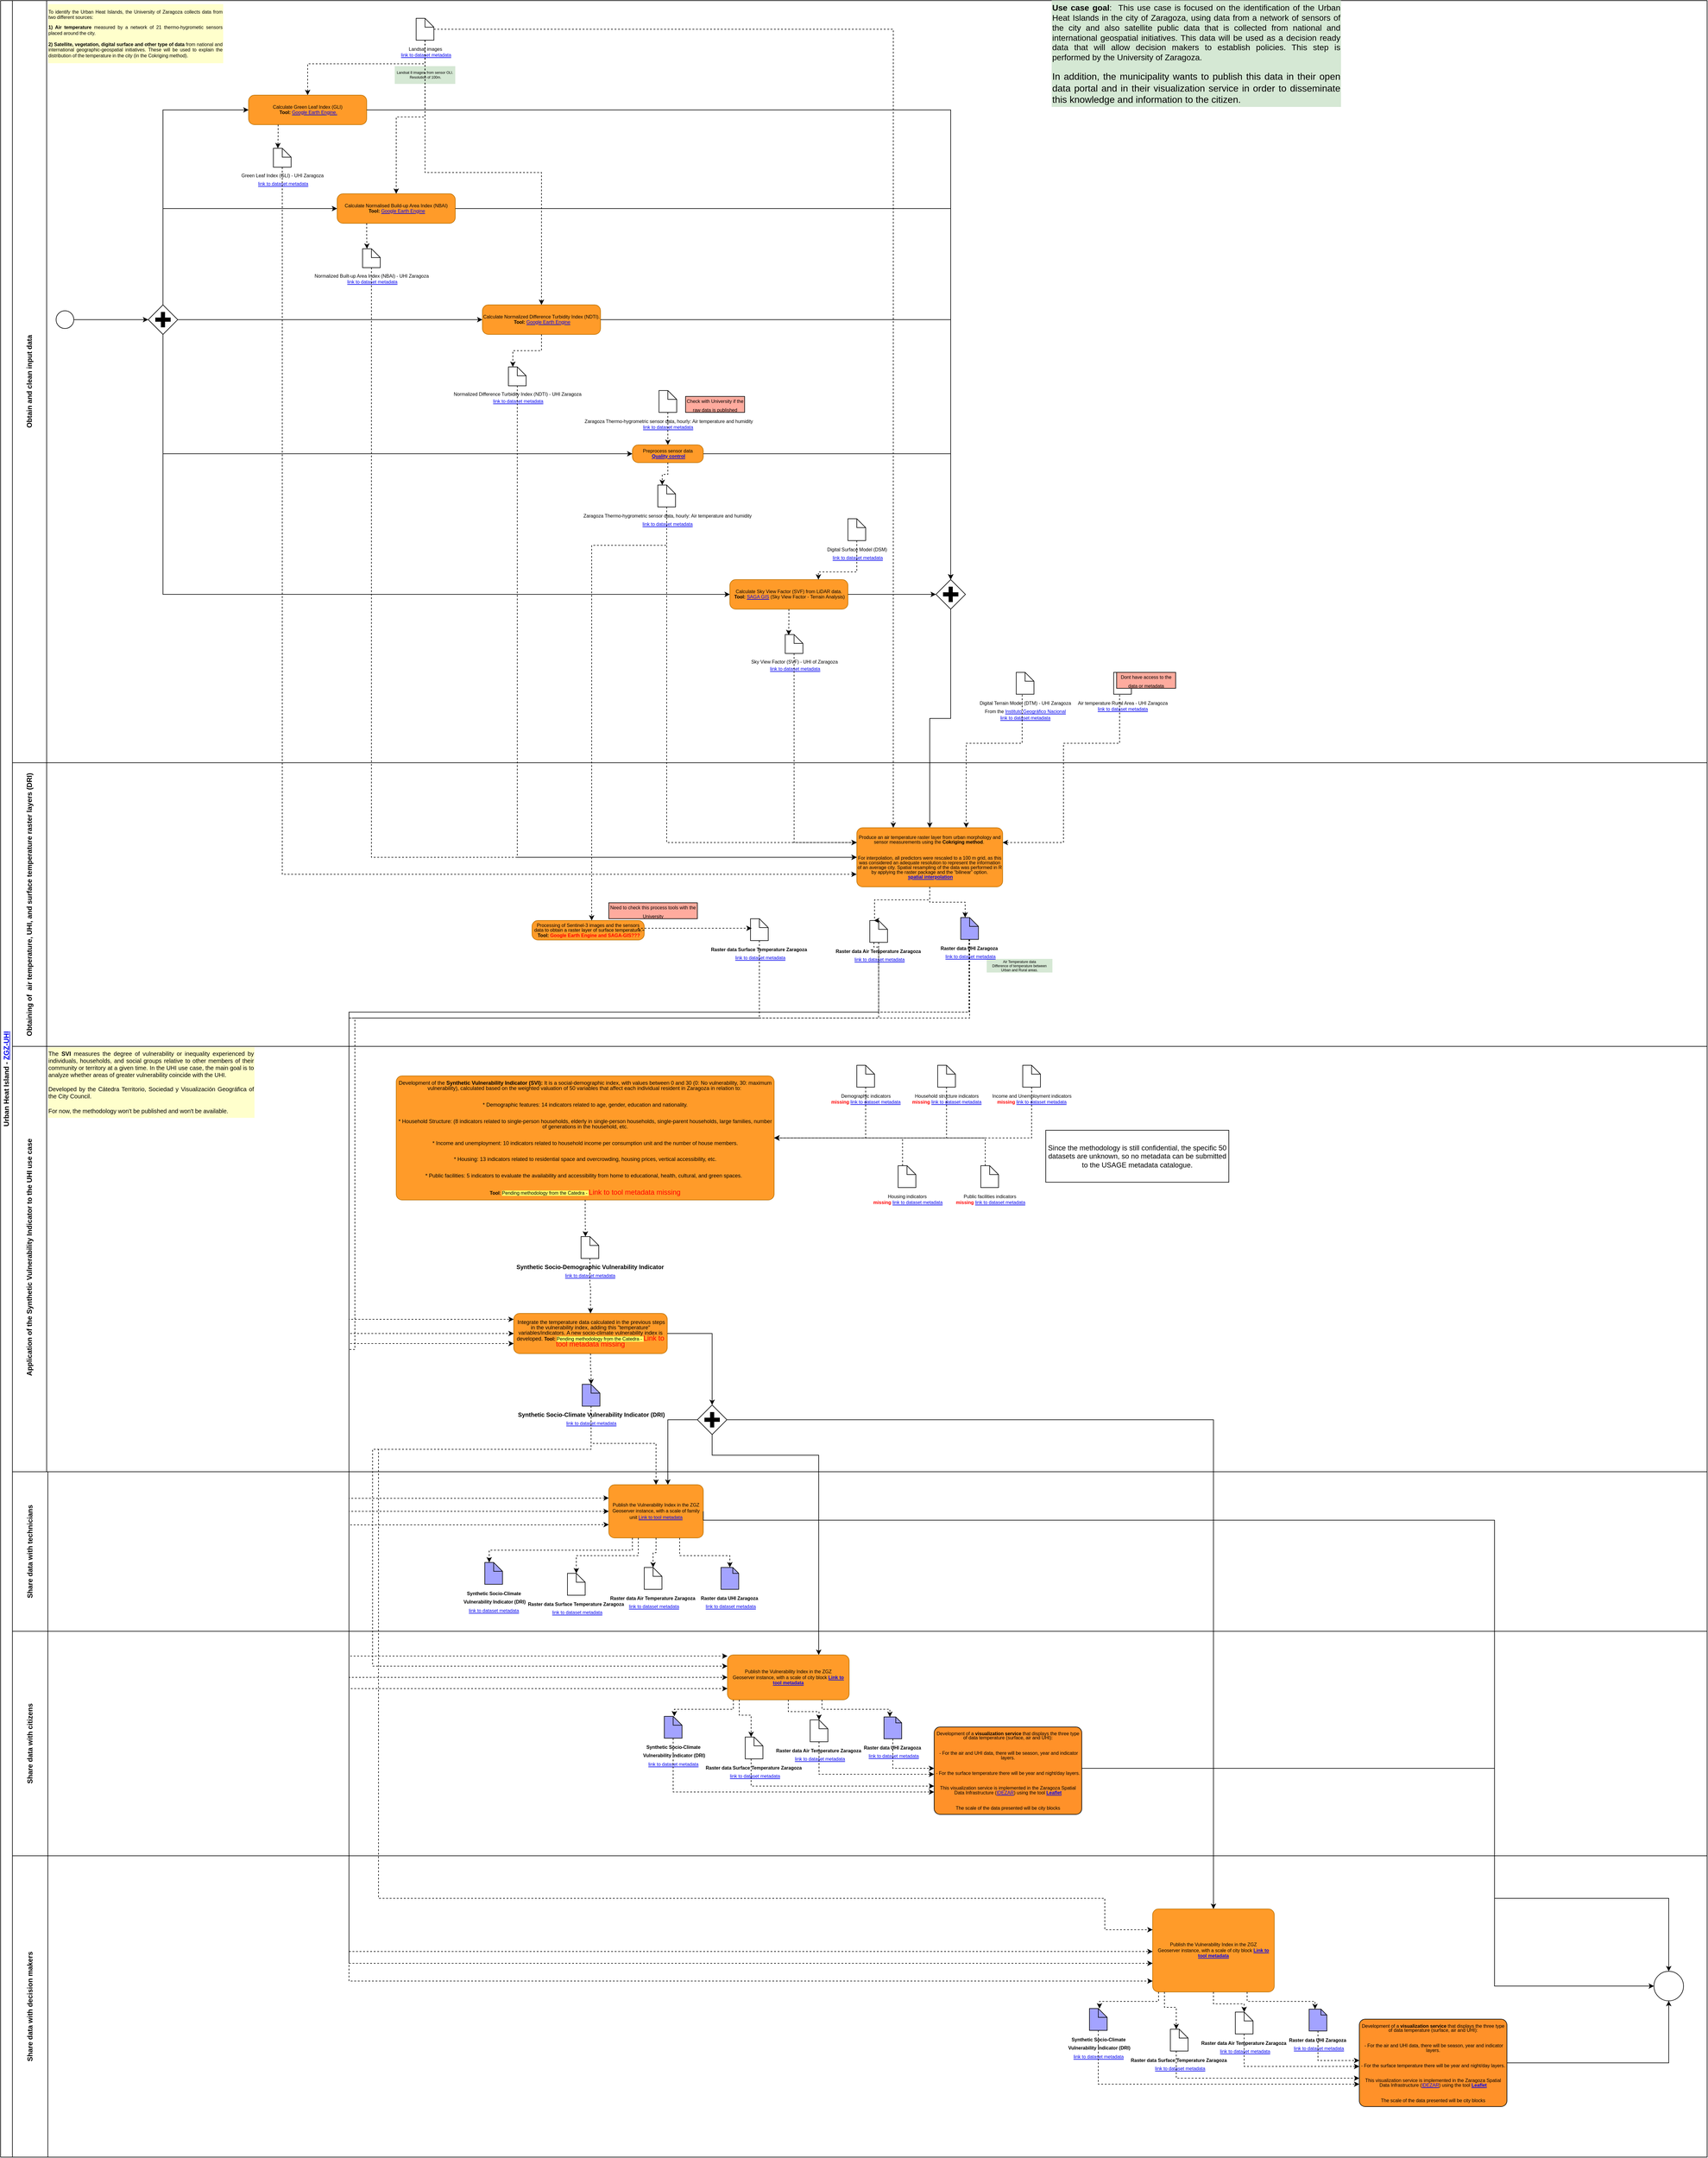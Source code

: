 <mxfile version="26.2.5" pages="4">
  <diagram name="ZGZ-UHI_v3" id="so4ck7TctFe32plQ7IrH">
    <mxGraphModel grid="1" page="1" gridSize="10" guides="1" tooltips="1" connect="1" arrows="1" fold="1" pageScale="1" pageWidth="3300" pageHeight="4681" math="0" shadow="0">
      <root>
        <mxCell id="QEPCFYZ00ZZvcZKjQ2rL-0" />
        <mxCell id="QEPCFYZ00ZZvcZKjQ2rL-1" parent="QEPCFYZ00ZZvcZKjQ2rL-0" />
        <mxCell id="QEPCFYZ00ZZvcZKjQ2rL-2" value="Urban Heat Island - &lt;a href=&quot;https://docs.google.com/document/d/1a7D6eEMrj6oXYhOUigOMsHVwsAtoTAQK/edit?amp;ouid=100401313820260785715&amp;amp;amp;rtpof=true&amp;amp;amp;sd=true&quot;&gt;ZGZ-UHI&lt;/a&gt;" style="swimlane;html=1;childLayout=stackLayout;resizeParent=1;resizeParentMax=0;horizontal=0;startSize=20;horizontalStack=0;whiteSpace=wrap;" vertex="1" parent="QEPCFYZ00ZZvcZKjQ2rL-1">
          <mxGeometry x="160" y="-4372" width="2890" height="3650" as="geometry">
            <mxRectangle x="99" y="-2240" width="40" height="50" as="alternateBounds" />
          </mxGeometry>
        </mxCell>
        <mxCell id="QEPCFYZ00ZZvcZKjQ2rL-3" value="Obtain and clean input data" style="swimlane;html=1;startSize=58;horizontal=0;" vertex="1" parent="QEPCFYZ00ZZvcZKjQ2rL-2">
          <mxGeometry x="20" width="2870" height="1290" as="geometry">
            <mxRectangle x="20" width="1133" height="30" as="alternateBounds" />
          </mxGeometry>
        </mxCell>
        <mxCell id="QEPCFYZ00ZZvcZKjQ2rL-4" value="" style="points=[[0.145,0.145,0],[0.5,0,0],[0.855,0.145,0],[1,0.5,0],[0.855,0.855,0],[0.5,1,0],[0.145,0.855,0],[0,0.5,0]];shape=mxgraph.bpmn.event;html=1;verticalLabelPosition=bottom;labelBackgroundColor=#ffffff;verticalAlign=top;align=center;perimeter=ellipsePerimeter;outlineConnect=0;aspect=fixed;outline=standard;symbol=general;" vertex="1" parent="QEPCFYZ00ZZvcZKjQ2rL-3">
          <mxGeometry x="74" y="525" width="30" height="30" as="geometry" />
        </mxCell>
        <mxCell id="QEPCFYZ00ZZvcZKjQ2rL-5" value="&lt;h6 style=&quot;line-height: 100%;&quot;&gt;&lt;font style=&quot;&quot; face=&quot;Arial&quot;&gt;&lt;span style=&quot;font-size: 8px; font-weight: 400;&quot;&gt;Calculate Green Leaf Index (GLI)&lt;/span&gt;&lt;br&gt;&lt;/font&gt;&lt;font face=&quot;Arial&quot;&gt;&lt;span style=&quot;font-size: 8px;&quot;&gt;&amp;nbsp;Tool: &lt;span style=&quot;font-weight: normal;&quot;&gt;&lt;a href=&quot;https://usage.geocat.live/catalogue/srv/eng/catalog.search#/metadata/bb5933a3-f71b-4f51-92f4-5157a1b2ebe9&quot;&gt;Google Earth Engine.&lt;/a&gt;&lt;/span&gt;&lt;/span&gt;&lt;/font&gt;&lt;/h6&gt;" style="points=[[0.25,0,0],[0.5,0,0],[0.75,0,0],[1,0.25,0],[1,0.5,0],[1,0.75,0],[0.75,1,0],[0.5,1,0],[0.25,1,0],[0,0.75,0],[0,0.5,0],[0,0.25,0]];shape=mxgraph.bpmn.task;whiteSpace=wrap;rectStyle=rounded;size=10;html=1;container=1;expand=0;collapsible=0;taskMarker=abstract;fillColor=#ff9b29;fontColor=#000000;strokeColor=#BD7000;" vertex="1" parent="QEPCFYZ00ZZvcZKjQ2rL-3">
          <mxGeometry x="400" y="160" width="200" height="50" as="geometry" />
        </mxCell>
        <UserObject label="&lt;div style=&quot;&quot;&gt;&lt;div style=&quot;&quot;&gt;&lt;font face=&quot;Arial&quot;&gt;&lt;span style=&quot;font-size: 8px;&quot;&gt;Landsat images&lt;/span&gt;&lt;/font&gt;&lt;br&gt;&lt;/div&gt;&lt;div style=&quot;font-size: 8px;&quot;&gt;&lt;font style=&quot;font-size: 8px;&quot; face=&quot;Arial&quot;&gt;&amp;nbsp;&lt;a href=&quot;https://usage.geocat.live/catalogue/srv/eng/catalog.search#/metadata/ddc4e931-db21-461a-a8a6-57f3e9667977&quot;&gt;link to dataset metadata&lt;/a&gt;&lt;/font&gt;&lt;/div&gt;&lt;/div&gt;" id="QEPCFYZ00ZZvcZKjQ2rL-6">
          <mxCell style="shape=mxgraph.bpmn.data;labelPosition=center;verticalLabelPosition=bottom;align=center;verticalAlign=top;size=15;html=1;" vertex="1" parent="QEPCFYZ00ZZvcZKjQ2rL-3">
            <mxGeometry x="683.75" y="30" width="30" height="37" as="geometry" />
          </mxCell>
        </UserObject>
        <UserObject label="&lt;div style=&quot;line-height: 100%;&quot;&gt;&lt;div style=&quot;line-height: 100%;&quot;&gt;&lt;span style=&quot;background-color: initial; font-size: 8px;&quot;&gt;&lt;font face=&quot;Arial&quot;&gt;Green Leaf Index (GLI) - UHI Zaragoza&lt;/font&gt;&lt;/span&gt;&lt;/div&gt;&lt;div style=&quot;line-height: 100%;&quot;&gt;&lt;span style=&quot;font-size: 8px; font-family: Arial; background-color: initial;&quot;&gt;&amp;nbsp;&lt;/span&gt;&lt;a style=&quot;font-size: 8px; font-family: Arial; background-color: initial;&quot; href=&quot;https://usage.geocat.live/catalogue/srv/spa/catalog.search#/metadata/80fd5dcb-2dbf-4fca-aff4-1a8a85507905&quot;&gt;link to dataset metadata&lt;/a&gt;&lt;br&gt;&lt;/div&gt;&lt;/div&gt;" id="QEPCFYZ00ZZvcZKjQ2rL-7">
          <mxCell style="shape=mxgraph.bpmn.data;labelPosition=center;verticalLabelPosition=bottom;align=center;verticalAlign=top;size=15;html=1;" vertex="1" parent="QEPCFYZ00ZZvcZKjQ2rL-3">
            <mxGeometry x="442" y="250" width="30" height="32" as="geometry" />
          </mxCell>
        </UserObject>
        <mxCell id="QEPCFYZ00ZZvcZKjQ2rL-8" value="" style="points=[[0.25,0.25,0],[0.5,0,0],[0.75,0.25,0],[1,0.5,0],[0.75,0.75,0],[0.5,1,0],[0.25,0.75,0],[0,0.5,0]];shape=mxgraph.bpmn.gateway2;html=1;verticalLabelPosition=bottom;labelBackgroundColor=#ffffff;verticalAlign=top;align=center;perimeter=rhombusPerimeter;outlineConnect=0;outline=none;symbol=none;gwType=parallel;" vertex="1" parent="QEPCFYZ00ZZvcZKjQ2rL-3">
          <mxGeometry x="230" y="515" width="50" height="50" as="geometry" />
        </mxCell>
        <mxCell id="QEPCFYZ00ZZvcZKjQ2rL-9" style="edgeStyle=orthogonalEdgeStyle;rounded=0;orthogonalLoop=1;jettySize=auto;html=1;entryX=0;entryY=0.5;entryDx=0;entryDy=0;entryPerimeter=0;" edge="1" parent="QEPCFYZ00ZZvcZKjQ2rL-3" source="QEPCFYZ00ZZvcZKjQ2rL-4" target="QEPCFYZ00ZZvcZKjQ2rL-8">
          <mxGeometry relative="1" as="geometry" />
        </mxCell>
        <mxCell id="QEPCFYZ00ZZvcZKjQ2rL-10" value="&lt;h6 style=&quot;line-height: 100%;&quot;&gt;&lt;font style=&quot;&quot; face=&quot;Arial&quot;&gt;&lt;span style=&quot;font-size: 8px; font-weight: 400;&quot;&gt;Calculate Normalised Build-up Area Index (NBAI)&lt;/span&gt;&lt;br&gt;&lt;/font&gt;&lt;font face=&quot;Arial&quot;&gt;&lt;span style=&quot;font-size: 8px;&quot;&gt;&amp;nbsp;Tool: &lt;span style=&quot;font-weight: normal;&quot;&gt;&lt;a href=&quot;https://usage.geocat.live/catalogue/srv/eng/catalog.search#/metadata/bb5933a3-f71b-4f51-92f4-5157a1b2ebe9&quot;&gt;Google Earth Engine&lt;/a&gt;&lt;/span&gt;&lt;/span&gt;&lt;/font&gt;&lt;/h6&gt;" style="points=[[0.25,0,0],[0.5,0,0],[0.75,0,0],[1,0.25,0],[1,0.5,0],[1,0.75,0],[0.75,1,0],[0.5,1,0],[0.25,1,0],[0,0.75,0],[0,0.5,0],[0,0.25,0]];shape=mxgraph.bpmn.task;whiteSpace=wrap;rectStyle=rounded;size=10;html=1;container=1;expand=0;collapsible=0;taskMarker=abstract;fillColor=#ff9b29;fontColor=#000000;strokeColor=#BD7000;" vertex="1" parent="QEPCFYZ00ZZvcZKjQ2rL-3">
          <mxGeometry x="550" y="327" width="200" height="50" as="geometry" />
        </mxCell>
        <mxCell id="QEPCFYZ00ZZvcZKjQ2rL-11" value="&lt;h6 style=&quot;line-height: 100%;&quot;&gt;&lt;font style=&quot;&quot; face=&quot;Arial&quot;&gt;&lt;span style=&quot;font-size: 8px; font-weight: 400;&quot;&gt;Calculate&amp;nbsp;Normalized Difference Turbidity Index (NDTI).&lt;/span&gt;&lt;br&gt;&lt;/font&gt;&lt;font face=&quot;Arial&quot;&gt;&lt;span style=&quot;font-size: 8px;&quot;&gt;&amp;nbsp;Tool: &lt;span style=&quot;font-weight: normal;&quot;&gt;&lt;a href=&quot;https://usage.geocat.live/catalogue/srv/eng/catalog.search#/metadata/bb5933a3-f71b-4f51-92f4-5157a1b2ebe9&quot;&gt;Google Earth Engine&lt;/a&gt;&lt;/span&gt;&lt;/span&gt;&lt;/font&gt;&lt;/h6&gt;" style="points=[[0.25,0,0],[0.5,0,0],[0.75,0,0],[1,0.25,0],[1,0.5,0],[1,0.75,0],[0.75,1,0],[0.5,1,0],[0.25,1,0],[0,0.75,0],[0,0.5,0],[0,0.25,0]];shape=mxgraph.bpmn.task;whiteSpace=wrap;rectStyle=rounded;size=10;html=1;container=1;expand=0;collapsible=0;taskMarker=abstract;fillColor=#ff9b29;fontColor=#000000;strokeColor=#BD7000;" vertex="1" parent="QEPCFYZ00ZZvcZKjQ2rL-3">
          <mxGeometry x="796" y="515" width="200" height="50" as="geometry" />
        </mxCell>
        <mxCell id="QEPCFYZ00ZZvcZKjQ2rL-12" value="&lt;div style=&quot;&quot;&gt;Landsat 8 images, from sensor OLI.&amp;nbsp; Resolution of 100m.&lt;br&gt;&lt;/div&gt;" style="text;html=1;strokeColor=none;fillColor=#d5e8d4;align=center;verticalAlign=middle;rounded=0;whiteSpace=wrap;spacing=2;fontSize=6;labelBackgroundColor=none;" vertex="1" parent="QEPCFYZ00ZZvcZKjQ2rL-3">
          <mxGeometry x="647.5" y="111" width="102.5" height="30" as="geometry" />
        </mxCell>
        <mxCell id="QEPCFYZ00ZZvcZKjQ2rL-13" style="edgeStyle=orthogonalEdgeStyle;rounded=0;orthogonalLoop=1;jettySize=auto;html=1;entryX=0.5;entryY=0;entryDx=0;entryDy=0;entryPerimeter=0;exitX=0.5;exitY=1;exitDx=0;exitDy=0;exitPerimeter=0;dashed=1;" edge="1" parent="QEPCFYZ00ZZvcZKjQ2rL-3" source="QEPCFYZ00ZZvcZKjQ2rL-6" target="QEPCFYZ00ZZvcZKjQ2rL-5">
          <mxGeometry relative="1" as="geometry">
            <Array as="points">
              <mxPoint x="699" y="107" />
              <mxPoint x="500" y="107" />
            </Array>
          </mxGeometry>
        </mxCell>
        <mxCell id="QEPCFYZ00ZZvcZKjQ2rL-14" style="edgeStyle=orthogonalEdgeStyle;rounded=0;orthogonalLoop=1;jettySize=auto;html=1;entryX=0.5;entryY=0;entryDx=0;entryDy=0;entryPerimeter=0;dashed=1;" edge="1" parent="QEPCFYZ00ZZvcZKjQ2rL-3" source="QEPCFYZ00ZZvcZKjQ2rL-6" target="QEPCFYZ00ZZvcZKjQ2rL-10">
          <mxGeometry relative="1" as="geometry" />
        </mxCell>
        <mxCell id="QEPCFYZ00ZZvcZKjQ2rL-15" style="edgeStyle=orthogonalEdgeStyle;rounded=0;orthogonalLoop=1;jettySize=auto;html=1;entryX=0.5;entryY=0;entryDx=0;entryDy=0;entryPerimeter=0;dashed=1;exitX=0.5;exitY=1;exitDx=0;exitDy=0;exitPerimeter=0;" edge="1" parent="QEPCFYZ00ZZvcZKjQ2rL-3" source="QEPCFYZ00ZZvcZKjQ2rL-6" target="QEPCFYZ00ZZvcZKjQ2rL-11">
          <mxGeometry relative="1" as="geometry" />
        </mxCell>
        <mxCell id="QEPCFYZ00ZZvcZKjQ2rL-16" style="edgeStyle=orthogonalEdgeStyle;rounded=0;orthogonalLoop=1;jettySize=auto;html=1;entryX=0;entryY=0.5;entryDx=0;entryDy=0;entryPerimeter=0;exitX=0.5;exitY=0;exitDx=0;exitDy=0;exitPerimeter=0;" edge="1" parent="QEPCFYZ00ZZvcZKjQ2rL-3" source="QEPCFYZ00ZZvcZKjQ2rL-8" target="QEPCFYZ00ZZvcZKjQ2rL-5">
          <mxGeometry relative="1" as="geometry" />
        </mxCell>
        <mxCell id="QEPCFYZ00ZZvcZKjQ2rL-17" style="edgeStyle=orthogonalEdgeStyle;rounded=0;orthogonalLoop=1;jettySize=auto;html=1;entryX=0;entryY=0.5;entryDx=0;entryDy=0;entryPerimeter=0;exitX=0.5;exitY=0;exitDx=0;exitDy=0;exitPerimeter=0;" edge="1" parent="QEPCFYZ00ZZvcZKjQ2rL-3" source="QEPCFYZ00ZZvcZKjQ2rL-8" target="QEPCFYZ00ZZvcZKjQ2rL-10">
          <mxGeometry relative="1" as="geometry" />
        </mxCell>
        <mxCell id="QEPCFYZ00ZZvcZKjQ2rL-18" style="edgeStyle=orthogonalEdgeStyle;rounded=0;orthogonalLoop=1;jettySize=auto;html=1;entryX=0;entryY=0.5;entryDx=0;entryDy=0;entryPerimeter=0;exitX=1;exitY=0.5;exitDx=0;exitDy=0;exitPerimeter=0;" edge="1" parent="QEPCFYZ00ZZvcZKjQ2rL-3" source="QEPCFYZ00ZZvcZKjQ2rL-8" target="QEPCFYZ00ZZvcZKjQ2rL-11">
          <mxGeometry relative="1" as="geometry" />
        </mxCell>
        <mxCell id="QEPCFYZ00ZZvcZKjQ2rL-19" style="edgeStyle=orthogonalEdgeStyle;rounded=0;orthogonalLoop=1;jettySize=auto;html=1;entryX=0;entryY=0;entryDx=7.5;entryDy=0;entryPerimeter=0;dashed=1;exitX=0.25;exitY=1;exitDx=0;exitDy=0;exitPerimeter=0;" edge="1" parent="QEPCFYZ00ZZvcZKjQ2rL-3" source="QEPCFYZ00ZZvcZKjQ2rL-5" target="QEPCFYZ00ZZvcZKjQ2rL-7">
          <mxGeometry relative="1" as="geometry" />
        </mxCell>
        <UserObject label="&lt;div style=&quot;line-height: 100%;&quot;&gt;&lt;div style=&quot;line-height: 100%;&quot;&gt;&lt;font face=&quot;Arial&quot;&gt;&lt;span style=&quot;font-size: 8px;&quot;&gt;Normalized Built-up Area Index (NBAI) - UHI Zaragoza&lt;/span&gt;&lt;/font&gt;&lt;br&gt;&lt;/div&gt;&lt;div style=&quot;font-size: 8px; line-height: 100%;&quot;&gt;&lt;font style=&quot;font-size: 8px;&quot; face=&quot;Arial&quot;&gt;&amp;nbsp;&lt;a href=&quot;https://usage.geocat.live/catalogue/srv/eng/catalog.search#/metadata/e4fbf560-3025-46d4-aba4-8c87d8dd8ffa&quot;&gt;link to dataset metadata&lt;/a&gt;&lt;/font&gt;&lt;/div&gt;&lt;/div&gt;" id="QEPCFYZ00ZZvcZKjQ2rL-20">
          <mxCell style="shape=mxgraph.bpmn.data;labelPosition=center;verticalLabelPosition=bottom;align=center;verticalAlign=top;size=15;html=1;" vertex="1" parent="QEPCFYZ00ZZvcZKjQ2rL-3">
            <mxGeometry x="593" y="420" width="30" height="32" as="geometry" />
          </mxCell>
        </UserObject>
        <mxCell id="QEPCFYZ00ZZvcZKjQ2rL-21" style="edgeStyle=orthogonalEdgeStyle;rounded=0;orthogonalLoop=1;jettySize=auto;html=1;entryX=0;entryY=0;entryDx=7.5;entryDy=0;entryPerimeter=0;exitX=0.25;exitY=1;exitDx=0;exitDy=0;exitPerimeter=0;dashed=1;" edge="1" parent="QEPCFYZ00ZZvcZKjQ2rL-3" source="QEPCFYZ00ZZvcZKjQ2rL-10" target="QEPCFYZ00ZZvcZKjQ2rL-20">
          <mxGeometry relative="1" as="geometry" />
        </mxCell>
        <UserObject label="&lt;div style=&quot;line-height: 100%;&quot;&gt;&lt;div style=&quot;line-height: 100%;&quot;&gt;&lt;span style=&quot;color: rgba(0, 0, 0, 0); font-family: monospace; font-size: 0px; text-align: start; background-color: initial;&quot;&gt;%3CmxGraphModel%3E%3Croot%3E%3CmxCell%20id%3D%220%22%2F%3E%3CmxCell%20id%3D%221%22%20parent%3D%220%22%2F%3E%3CmxCell%20id%3D%222%22%20value%3D%22%26lt%3Bdiv%20style%3D%26quot%3B%26quot%3B%26gt%3B%26lt%3Bdiv%26gt%3B%26lt%3Bb%26gt%3B%26lt%3Bfont%20color%3D%26quot%3B%23009900%26quot%3B%26gt%3BSem%20DR%3A%20OK%26lt%3B%2Ffont%26gt%3B%26lt%3B%2Fb%26gt%3B%26lt%3B%2Fdiv%26gt%3B%26lt%3Bdiv%26gt%3B%26lt%3Bb%26gt%3B%26lt%3Bfont%20color%3D%26quot%3B%23ff0000%26quot%3B%26gt%3BGeo%20DR%3A%26amp%3Bnbsp%3B%26lt%3Ba%20href%3D%26quot%3Bhttps%3A%2F%2Fdocs.google.com%2Fspreadsheets%2Fd%2F1OgpCYTEZuagBoJJZAzg2JbDfwky-oHMB%2Fedit%3Fusp%3Ddrive_link%26amp%3Bamp%3Bouid%3D100401313820260785715%26amp%3Bamp%3Brtpof%3Dtrue%26amp%3Bamp%3Bsd%3Dtrue%26quot%3B%26gt%3B(AL_r30)%26lt%3B%2Fa%26gt%3B%26lt%3B%2Ffont%26gt%3B%26lt%3B%2Fb%26gt%3B%26lt%3B%2Fdiv%26gt%3B%26lt%3B%2Fdiv%26gt%3B%22%20style%3D%22text%3Bhtml%3D1%3BstrokeColor%3Dnone%3BfillColor%3D%23d5e8d4%3Balign%3Dcenter%3BverticalAlign%3Dmiddle%3Brounded%3D0%3BwhiteSpace%3Dwrap%3Bspacing%3D2%3BfontSize%3D6%3BlabelBackgroundColor%3Dnone%3B%22%20vertex%3D%221%22%20parent%3D%221%22%3E%3CmxGeometry%20x%3D%22327.5%22%20y%3D%22-4025%22%20width%3D%2269%22%20height%3D%2214%22%20as%3D%22geometry%22%2F%3E%3C%2FmxCell%3E%3C%2Froot%3E%3C%2FmxGraphModel%3E&lt;/span&gt;&lt;font face=&quot;Arial&quot;&gt;&lt;span style=&quot;font-size: 8px;&quot;&gt;Normalized Difference Turbidity Index (NDTI) - UHI Zaragoza&lt;/span&gt;&lt;/font&gt;&lt;br&gt;&lt;/div&gt;&lt;div style=&quot;font-size: 8px; line-height: 100%;&quot;&gt;&lt;font face=&quot;Arial&quot; style=&quot;font-size: 8px;&quot;&gt;&amp;nbsp;&lt;a href=&quot;https://usage.geocat.live/catalogue/srv/eng/catalog.search#/metadata/e4fbf560-3025-46d4-aba4-8c87d8dd8ffa&quot;&gt;link to dataset metadata&lt;/a&gt;&lt;/font&gt;&lt;/div&gt;&lt;/div&gt;" id="QEPCFYZ00ZZvcZKjQ2rL-22">
          <mxCell style="shape=mxgraph.bpmn.data;labelPosition=center;verticalLabelPosition=bottom;align=center;verticalAlign=top;size=15;html=1;" vertex="1" parent="QEPCFYZ00ZZvcZKjQ2rL-3">
            <mxGeometry x="840" y="620" width="30" height="32" as="geometry" />
          </mxCell>
        </UserObject>
        <mxCell id="QEPCFYZ00ZZvcZKjQ2rL-23" style="edgeStyle=orthogonalEdgeStyle;rounded=0;orthogonalLoop=1;jettySize=auto;html=1;entryX=0;entryY=0;entryDx=7.5;entryDy=0;entryPerimeter=0;dashed=1;" edge="1" parent="QEPCFYZ00ZZvcZKjQ2rL-3" source="QEPCFYZ00ZZvcZKjQ2rL-11" target="QEPCFYZ00ZZvcZKjQ2rL-22">
          <mxGeometry relative="1" as="geometry" />
        </mxCell>
        <mxCell id="QEPCFYZ00ZZvcZKjQ2rL-24" value="&lt;h6 style=&quot;line-height: 100%;&quot;&gt;&lt;font face=&quot;Arial&quot; style=&quot;&quot;&gt;&lt;span style=&quot;font-size: 8px; font-weight: 400;&quot;&gt;Preprocess sensor data&lt;/span&gt;&lt;br&gt;&lt;/font&gt;&lt;font face=&quot;Arial&quot;&gt;&lt;span style=&quot;font-size: 8px;&quot;&gt;&amp;nbsp;&lt;a href=&quot;https://usage.geocat.live/catalogue/srv/eng/catalog.search#/metadata/558a09a9-73ae-4519-a574-dbb58a306778&quot;&gt;Quality control&lt;/a&gt;&lt;/span&gt;&lt;/font&gt;&lt;/h6&gt;" style="points=[[0.25,0,0],[0.5,0,0],[0.75,0,0],[1,0.25,0],[1,0.5,0],[1,0.75,0],[0.75,1,0],[0.5,1,0],[0.25,1,0],[0,0.75,0],[0,0.5,0],[0,0.25,0]];shape=mxgraph.bpmn.task;whiteSpace=wrap;rectStyle=rounded;size=10;html=1;container=1;expand=0;collapsible=0;taskMarker=abstract;fillColor=#ff9b29;fontColor=#000000;strokeColor=#BD7000;" vertex="1" parent="QEPCFYZ00ZZvcZKjQ2rL-3">
          <mxGeometry x="1050" y="752" width="120" height="30" as="geometry" />
        </mxCell>
        <UserObject label="&lt;div style=&quot;&quot;&gt;&lt;div style=&quot;&quot;&gt;&lt;font face=&quot;Arial&quot;&gt;&lt;span style=&quot;font-size: 8px;&quot;&gt;&amp;nbsp;Zaragoza Thermo-hygrometric sensor data, hourly: Air temperature and humidity&lt;/span&gt;&lt;/font&gt;&lt;br&gt;&lt;/div&gt;&lt;div style=&quot;font-size: 8px;&quot;&gt;&lt;font style=&quot;font-size: 8px;&quot; face=&quot;Arial&quot;&gt;&lt;a href=&quot;https://usage.geocat.live/catalogue/&quot;&gt;link to dataset metadata&lt;/a&gt;&lt;/font&gt;&lt;/div&gt;&lt;/div&gt;" id="QEPCFYZ00ZZvcZKjQ2rL-25">
          <mxCell style="shape=mxgraph.bpmn.data;labelPosition=center;verticalLabelPosition=bottom;align=center;verticalAlign=top;size=15;html=1;" vertex="1" parent="QEPCFYZ00ZZvcZKjQ2rL-3">
            <mxGeometry x="1095" y="660" width="30" height="37" as="geometry" />
          </mxCell>
        </UserObject>
        <mxCell id="QEPCFYZ00ZZvcZKjQ2rL-26" style="edgeStyle=orthogonalEdgeStyle;rounded=0;orthogonalLoop=1;jettySize=auto;html=1;entryX=0.5;entryY=0;entryDx=0;entryDy=0;entryPerimeter=0;dashed=1;" edge="1" parent="QEPCFYZ00ZZvcZKjQ2rL-3" source="QEPCFYZ00ZZvcZKjQ2rL-25" target="QEPCFYZ00ZZvcZKjQ2rL-24">
          <mxGeometry relative="1" as="geometry" />
        </mxCell>
        <mxCell id="QEPCFYZ00ZZvcZKjQ2rL-27" value="&lt;h6 style=&quot;line-height: 100%;&quot;&gt;&lt;font face=&quot;Arial&quot;&gt;&lt;span style=&quot;font-size: 8px; font-weight: 400;&quot;&gt;Calculate Sky View Factor (SVF) from LiDAR data&lt;/span&gt;&lt;/font&gt;&lt;font style=&quot;&quot; face=&quot;Arial&quot;&gt;&lt;span style=&quot;font-size: 8px; font-weight: 400;&quot;&gt;.&lt;/span&gt;&lt;br&gt;&lt;/font&gt;&lt;font face=&quot;Arial&quot;&gt;&lt;span style=&quot;font-size: 8px;&quot;&gt;&amp;nbsp;Tool: &lt;span style=&quot;font-weight: normal;&quot;&gt;&lt;a href=&quot;https://usage.geocat.live/catalogue/srv/eng/catalog.search#/metadata/f24f72f0-eccb-41ff-ac52-c5841dbe3b17&quot;&gt;SAGA GIS&lt;/a&gt; (Sky View Factor - Terrain Analysis)&lt;/span&gt;&lt;/span&gt;&lt;/font&gt;&lt;/h6&gt;" style="points=[[0.25,0,0],[0.5,0,0],[0.75,0,0],[1,0.25,0],[1,0.5,0],[1,0.75,0],[0.75,1,0],[0.5,1,0],[0.25,1,0],[0,0.75,0],[0,0.5,0],[0,0.25,0]];shape=mxgraph.bpmn.task;whiteSpace=wrap;rectStyle=rounded;size=10;html=1;container=1;expand=0;collapsible=0;taskMarker=abstract;fillColor=#ff9b29;fontColor=#000000;strokeColor=#BD7000;" vertex="1" parent="QEPCFYZ00ZZvcZKjQ2rL-3">
          <mxGeometry x="1215" y="980" width="200" height="50" as="geometry" />
        </mxCell>
        <UserObject label="&lt;div style=&quot;line-height: 100%;&quot;&gt;&lt;div style=&quot;text-align: center; line-height: 100%;&quot;&gt;&lt;span style=&quot;color: rgba(0, 0, 0, 0); font-family: monospace; font-size: 0px; text-align: start; background-color: initial;&quot;&gt;%3CmxGraphModel%3E%3Croot%3E%3CmxCell%20id%3D%220%22%2F%3E%3CmxCell%20id%3D%221%22%20parent%3D%220%22%2F%3E%3CmxCell%20id%3D%222%22%20value%3D%22%26lt%3Bdiv%20style%3D%26quot%3B%26quot%3B%26gt%3B%26lt%3Bdiv%26gt%3B%26lt%3Bb%26gt%3B%26lt%3Bfont%20color%3D%26quot%3B%23009900%26quot%3B%26gt%3BSem%20DR%3A%20OK%26lt%3B%2Ffont%26gt%3B%26lt%3B%2Fb%26gt%3B%26lt%3B%2Fdiv%26gt%3B%26lt%3Bdiv%26gt%3B%26lt%3Bb%26gt%3B%26lt%3Bfont%20color%3D%26quot%3B%23ff0000%26quot%3B%26gt%3BGeo%20DR%3A%26amp%3Bnbsp%3B%26lt%3Ba%20href%3D%26quot%3Bhttps%3A%2F%2Fdocs.google.com%2Fspreadsheets%2Fd%2F1OgpCYTEZuagBoJJZAzg2JbDfwky-oHMB%2Fedit%3Fusp%3Ddrive_link%26amp%3Bamp%3Bouid%3D100401313820260785715%26amp%3Bamp%3Brtpof%3Dtrue%26amp%3Bamp%3Bsd%3Dtrue%26quot%3B%26gt%3B(AL_r30)%26lt%3B%2Fa%26gt%3B%26lt%3B%2Ffont%26gt%3B%26lt%3B%2Fb%26gt%3B%26lt%3B%2Fdiv%26gt%3B%26lt%3B%2Fdiv%26gt%3B%22%20style%3D%22text%3Bhtml%3D1%3BstrokeColor%3Dnone%3BfillColor%3D%23d5e8d4%3Balign%3Dcenter%3BverticalAlign%3Dmiddle%3Brounded%3D0%3BwhiteSpace%3Dwrap%3Bspacing%3D2%3BfontSize%3D6%3BlabelBackgroundColor%3Dnone%3B%22%20vertex%3D%221%22%20parent%3D%221%22%3E%3CmxGeometry%20x%3D%22327.5%22%20y%3D%22-4025%22%20width%3D%2269%22%20height%3D%2214%22%20as%3D%22geometry%22%2F%3E%3C%2FmxCell%3E%3C%2Froot%3E%3C%2FmxGraphModel%3E&lt;/span&gt;&lt;span style=&quot;background-color: initial; font-size: 8px;&quot;&gt;&lt;font face=&quot;Arial&quot;&gt;Sky View Factor (SVF) - UHI of Zaragoza&lt;/font&gt;&lt;/span&gt;&lt;br&gt;&lt;/div&gt;&lt;div style=&quot;font-size: 8px; line-height: 100%;&quot;&gt;&lt;font face=&quot;Arial&quot; style=&quot;font-size: 8px;&quot;&gt;&amp;nbsp;&lt;a href=&quot;https://usage.geocat.live/catalogue/srv/eng/catalog.search#/metadata/20ff581e-6e69-4558-90f4-f7fdd717d765&quot;&gt;link to dataset metadata&lt;/a&gt;&lt;/font&gt;&lt;/div&gt;&lt;/div&gt;" id="QEPCFYZ00ZZvcZKjQ2rL-28">
          <mxCell style="shape=mxgraph.bpmn.data;labelPosition=center;verticalLabelPosition=bottom;align=center;verticalAlign=top;size=15;html=1;" vertex="1" parent="QEPCFYZ00ZZvcZKjQ2rL-3">
            <mxGeometry x="1308.75" y="1073" width="30" height="32" as="geometry" />
          </mxCell>
        </UserObject>
        <mxCell id="QEPCFYZ00ZZvcZKjQ2rL-29" style="edgeStyle=orthogonalEdgeStyle;rounded=0;orthogonalLoop=1;jettySize=auto;html=1;entryX=0.194;entryY=0.031;entryDx=0;entryDy=0;entryPerimeter=0;dashed=1;" edge="1" parent="QEPCFYZ00ZZvcZKjQ2rL-3" source="QEPCFYZ00ZZvcZKjQ2rL-27" target="QEPCFYZ00ZZvcZKjQ2rL-28">
          <mxGeometry relative="1" as="geometry" />
        </mxCell>
        <mxCell id="QEPCFYZ00ZZvcZKjQ2rL-30" style="edgeStyle=orthogonalEdgeStyle;rounded=0;orthogonalLoop=1;jettySize=auto;html=1;entryX=0;entryY=0.5;entryDx=0;entryDy=0;entryPerimeter=0;exitX=0.5;exitY=1;exitDx=0;exitDy=0;exitPerimeter=0;" edge="1" parent="QEPCFYZ00ZZvcZKjQ2rL-3" source="QEPCFYZ00ZZvcZKjQ2rL-8" target="QEPCFYZ00ZZvcZKjQ2rL-24">
          <mxGeometry relative="1" as="geometry" />
        </mxCell>
        <mxCell id="QEPCFYZ00ZZvcZKjQ2rL-31" style="edgeStyle=orthogonalEdgeStyle;rounded=0;orthogonalLoop=1;jettySize=auto;html=1;entryX=0;entryY=0.5;entryDx=0;entryDy=0;entryPerimeter=0;exitX=0.5;exitY=1;exitDx=0;exitDy=0;exitPerimeter=0;" edge="1" parent="QEPCFYZ00ZZvcZKjQ2rL-3" source="QEPCFYZ00ZZvcZKjQ2rL-8" target="QEPCFYZ00ZZvcZKjQ2rL-27">
          <mxGeometry relative="1" as="geometry" />
        </mxCell>
        <mxCell id="QEPCFYZ00ZZvcZKjQ2rL-32" value="" style="points=[[0.25,0.25,0],[0.5,0,0],[0.75,0.25,0],[1,0.5,0],[0.75,0.75,0],[0.5,1,0],[0.25,0.75,0],[0,0.5,0]];shape=mxgraph.bpmn.gateway2;html=1;verticalLabelPosition=bottom;labelBackgroundColor=#ffffff;verticalAlign=top;align=center;perimeter=rhombusPerimeter;outlineConnect=0;outline=none;symbol=none;gwType=parallel;" vertex="1" parent="QEPCFYZ00ZZvcZKjQ2rL-3">
          <mxGeometry x="1564" y="980" width="50" height="50" as="geometry" />
        </mxCell>
        <mxCell id="QEPCFYZ00ZZvcZKjQ2rL-33" style="edgeStyle=orthogonalEdgeStyle;rounded=0;orthogonalLoop=1;jettySize=auto;html=1;entryX=0.5;entryY=0;entryDx=0;entryDy=0;entryPerimeter=0;" edge="1" parent="QEPCFYZ00ZZvcZKjQ2rL-3" source="QEPCFYZ00ZZvcZKjQ2rL-5" target="QEPCFYZ00ZZvcZKjQ2rL-32">
          <mxGeometry relative="1" as="geometry" />
        </mxCell>
        <mxCell id="QEPCFYZ00ZZvcZKjQ2rL-34" style="edgeStyle=orthogonalEdgeStyle;rounded=0;orthogonalLoop=1;jettySize=auto;html=1;entryX=0.5;entryY=0;entryDx=0;entryDy=0;entryPerimeter=0;" edge="1" parent="QEPCFYZ00ZZvcZKjQ2rL-3" source="QEPCFYZ00ZZvcZKjQ2rL-10" target="QEPCFYZ00ZZvcZKjQ2rL-32">
          <mxGeometry relative="1" as="geometry" />
        </mxCell>
        <mxCell id="QEPCFYZ00ZZvcZKjQ2rL-35" style="edgeStyle=orthogonalEdgeStyle;rounded=0;orthogonalLoop=1;jettySize=auto;html=1;entryX=0.5;entryY=0;entryDx=0;entryDy=0;entryPerimeter=0;" edge="1" parent="QEPCFYZ00ZZvcZKjQ2rL-3" source="QEPCFYZ00ZZvcZKjQ2rL-11" target="QEPCFYZ00ZZvcZKjQ2rL-32">
          <mxGeometry relative="1" as="geometry" />
        </mxCell>
        <mxCell id="QEPCFYZ00ZZvcZKjQ2rL-36" style="edgeStyle=orthogonalEdgeStyle;rounded=0;orthogonalLoop=1;jettySize=auto;html=1;entryX=0.5;entryY=0;entryDx=0;entryDy=0;entryPerimeter=0;" edge="1" parent="QEPCFYZ00ZZvcZKjQ2rL-3" source="QEPCFYZ00ZZvcZKjQ2rL-24" target="QEPCFYZ00ZZvcZKjQ2rL-32">
          <mxGeometry relative="1" as="geometry" />
        </mxCell>
        <mxCell id="QEPCFYZ00ZZvcZKjQ2rL-37" style="edgeStyle=orthogonalEdgeStyle;rounded=0;orthogonalLoop=1;jettySize=auto;html=1;entryX=0;entryY=0.5;entryDx=0;entryDy=0;entryPerimeter=0;" edge="1" parent="QEPCFYZ00ZZvcZKjQ2rL-3" source="QEPCFYZ00ZZvcZKjQ2rL-27" target="QEPCFYZ00ZZvcZKjQ2rL-32">
          <mxGeometry relative="1" as="geometry" />
        </mxCell>
        <mxCell id="QEPCFYZ00ZZvcZKjQ2rL-38" value="&lt;div style=&quot;text-align: justify;&quot;&gt;&lt;span style=&quot;font-size: 8px;&quot;&gt;To identify the Urban Heat Islands, the University of Zaragoza collects data from two different sources:&lt;/span&gt;&lt;/div&gt;&lt;div style=&quot;text-align: justify;&quot;&gt;&lt;br&gt;&lt;/div&gt;&lt;div style=&quot;text-align: justify;&quot;&gt;&lt;span style=&quot;font-size: 8px;&quot;&gt;&lt;b&gt;1) Air temperature&lt;/b&gt; measured by a network of 21 thermo-hygrometic sensors placed around the city.&lt;/span&gt;&lt;/div&gt;&lt;div style=&quot;text-align: justify;&quot;&gt;&lt;span style=&quot;font-size: 8px;&quot;&gt;&lt;br&gt;&lt;/span&gt;&lt;/div&gt;&lt;div style=&quot;text-align: justify;&quot;&gt;&lt;span style=&quot;font-size: 8px;&quot;&gt;&lt;b&gt;2) Satellite, vegetation, digital surface and other type of data&lt;/b&gt; from national and international geographic-geospatial initiatives. These will be used to explain the distribution of the temperature in the city (in the Cokriging method).&amp;nbsp;&lt;/span&gt;&lt;/div&gt;" style="text;html=1;strokeColor=none;fillColor=#FFFFCC;align=center;verticalAlign=middle;rounded=0;whiteSpace=wrap;spacing=2;fontSize=6;labelBackgroundColor=none;" vertex="1" parent="QEPCFYZ00ZZvcZKjQ2rL-3">
          <mxGeometry x="60" y="6" width="297" height="100" as="geometry" />
        </mxCell>
        <mxCell id="QEPCFYZ00ZZvcZKjQ2rL-39" value="&lt;div style=&quot;text-align: justify;&quot;&gt;&lt;font style=&quot;font-size: 14px;&quot;&gt;&lt;b style=&quot;&quot;&gt;Use case goal&lt;/b&gt;:&amp;nbsp; This use case is focused on the identification of the Urban Heat Islands in the city of Zaragoza, using data from a network of sensors of the city and also satellite public data that is collected from national and international geospatial initiatives. This data will be used as a decision ready data that will allow decision makers to establish policies. This step is performed by the University of Zaragoza.&lt;/font&gt;&lt;/div&gt;&lt;div style=&quot;text-align: justify;&quot;&gt;&lt;font style=&quot;font-size: 12px;&quot;&gt;&lt;br&gt;&lt;/font&gt;&lt;/div&gt;&lt;div style=&quot;text-align: justify;&quot;&gt;&lt;font size=&quot;3&quot;&gt;In addition, the municipality wants to publish this data in their open data portal and in their visualization service in order to disseminate this knowledge and information to the citizen.&lt;/font&gt;&lt;/div&gt;" style="text;html=1;strokeColor=none;fillColor=#d5e8d4;align=center;verticalAlign=middle;rounded=0;whiteSpace=wrap;spacing=2;fontSize=6;labelBackgroundColor=none;" vertex="1" parent="QEPCFYZ00ZZvcZKjQ2rL-3">
          <mxGeometry x="1760" width="490" height="180" as="geometry" />
        </mxCell>
        <mxCell id="QEPCFYZ00ZZvcZKjQ2rL-40" value="&lt;font style=&quot;font-size: 8px;&quot;&gt;Check with University if the raw data is published&lt;/font&gt;" style="rounded=0;whiteSpace=wrap;html=1;fillColor=#FFAB9E;" vertex="1" parent="QEPCFYZ00ZZvcZKjQ2rL-3">
          <mxGeometry x="1140" y="670" width="100" height="27" as="geometry" />
        </mxCell>
        <UserObject label="&lt;div style=&quot;&quot;&gt;&lt;div style=&quot;&quot;&gt;&lt;span style=&quot;background-color: initial; font-size: 8px;&quot;&gt;&lt;font face=&quot;Arial&quot;&gt;Digital Surface Model (DSM)&lt;/font&gt;&lt;/span&gt;&lt;/div&gt;&lt;div style=&quot;&quot;&gt;&lt;span style=&quot;font-size: 8px; font-family: Arial; background-color: initial;&quot;&gt;&amp;nbsp;&lt;/span&gt;&lt;a style=&quot;font-size: 8px; font-family: Arial; background-color: initial;&quot; href=&quot;https://usage.geocat.live/catalogue/srv/eng/catalog.search#/metadata/58c4d5de-1c86-4c26-b51d-fff998163c5e&quot;&gt;link to dataset metadata&lt;/a&gt;&lt;br&gt;&lt;/div&gt;&lt;/div&gt;" id="QEPCFYZ00ZZvcZKjQ2rL-41">
          <mxCell style="shape=mxgraph.bpmn.data;labelPosition=center;verticalLabelPosition=bottom;align=center;verticalAlign=top;size=15;html=1;" vertex="1" parent="QEPCFYZ00ZZvcZKjQ2rL-3">
            <mxGeometry x="1415" y="877" width="30" height="37" as="geometry" />
          </mxCell>
        </UserObject>
        <mxCell id="QEPCFYZ00ZZvcZKjQ2rL-42" style="edgeStyle=orthogonalEdgeStyle;rounded=0;orthogonalLoop=1;jettySize=auto;html=1;entryX=0.75;entryY=0;entryDx=0;entryDy=0;entryPerimeter=0;dashed=1;exitX=0.5;exitY=1;exitDx=0;exitDy=0;exitPerimeter=0;" edge="1" parent="QEPCFYZ00ZZvcZKjQ2rL-3" source="QEPCFYZ00ZZvcZKjQ2rL-41" target="QEPCFYZ00ZZvcZKjQ2rL-27">
          <mxGeometry relative="1" as="geometry">
            <mxPoint x="1295" y="930" as="sourcePoint" />
            <mxPoint x="1325" y="990" as="targetPoint" />
            <Array as="points">
              <mxPoint x="1430" y="967" />
              <mxPoint x="1365" y="967" />
            </Array>
          </mxGeometry>
        </mxCell>
        <UserObject label="&lt;div style=&quot;&quot;&gt;&lt;div style=&quot;&quot;&gt;&lt;span style=&quot;background-color: initial; font-size: 8px;&quot;&gt;&lt;font face=&quot;Arial&quot;&gt;Digital Terrain Model (DTM) - UHI Zaragoza&lt;/font&gt;&lt;/span&gt;&lt;br&gt;&lt;/div&gt;&lt;div style=&quot;&quot;&gt;&lt;font face=&quot;Arial&quot;&gt;&lt;span style=&quot;font-size: 8px;&quot;&gt;From the &lt;a href=&quot;https://www.ign.es/&quot;&gt;Instituto Geográfico Nacional&lt;/a&gt;&lt;/span&gt;&lt;/font&gt;&lt;/div&gt;&lt;div style=&quot;font-size: 8px;&quot;&gt;&lt;font style=&quot;font-size: 8px;&quot; face=&quot;Arial&quot;&gt;&lt;a href=&quot;https://usage.geocat.live/catalogue/srv/spa/catalog.search#/metadata/cdda0222-103d-44fb-83ca-1953f7468c4d&quot;&gt;link to dataset metadata&lt;/a&gt;&lt;/font&gt;&lt;/div&gt;&lt;/div&gt;" id="QEPCFYZ00ZZvcZKjQ2rL-43">
          <mxCell style="shape=mxgraph.bpmn.data;labelPosition=center;verticalLabelPosition=bottom;align=center;verticalAlign=top;size=15;html=1;" vertex="1" parent="QEPCFYZ00ZZvcZKjQ2rL-3">
            <mxGeometry x="1700" y="1137" width="30" height="37" as="geometry" />
          </mxCell>
        </UserObject>
        <UserObject label="&lt;div style=&quot;&quot;&gt;&lt;div style=&quot;&quot;&gt;&lt;span style=&quot;background-color: initial; font-size: 8px;&quot;&gt;&lt;font face=&quot;Arial&quot;&gt;Air temperature Rural Area - UHI Zaragoza&lt;/font&gt;&lt;/span&gt;&lt;/div&gt;&lt;div style=&quot;font-size: 8px;&quot;&gt;&lt;font face=&quot;Arial&quot; style=&quot;font-size: 8px;&quot;&gt;&lt;a href=&quot;https://usage.geocat.live/catalogue/srv/spa/catalog.search#/metadata/cdda0222-103d-44fb-83ca-1953f7468c4d&quot;&gt;link to dataset metadata&lt;/a&gt;&lt;/font&gt;&lt;/div&gt;&lt;/div&gt;" id="QEPCFYZ00ZZvcZKjQ2rL-44">
          <mxCell style="shape=mxgraph.bpmn.data;labelPosition=center;verticalLabelPosition=bottom;align=center;verticalAlign=top;size=15;html=1;" vertex="1" parent="QEPCFYZ00ZZvcZKjQ2rL-3">
            <mxGeometry x="1865" y="1137" width="30" height="37" as="geometry" />
          </mxCell>
        </UserObject>
        <mxCell id="QEPCFYZ00ZZvcZKjQ2rL-45" value="&lt;span style=&quot;font-size: 8px;&quot;&gt;Dont have access to the data or metadata&lt;/span&gt;" style="rounded=0;whiteSpace=wrap;html=1;fillColor=#FFAB9E;" vertex="1" parent="QEPCFYZ00ZZvcZKjQ2rL-3">
          <mxGeometry x="1870" y="1137" width="100" height="27" as="geometry" />
        </mxCell>
        <mxCell id="QEPCFYZ00ZZvcZKjQ2rL-46" value="&lt;div&gt;Obtaining of&amp;nbsp; air temperature, UHI, and surface temperature raster layers (DRI)&lt;/div&gt;" style="swimlane;html=1;startSize=58;horizontal=0;autosize=0;fixedWidth=0;whiteSpace=wrap;" vertex="1" parent="QEPCFYZ00ZZvcZKjQ2rL-2">
          <mxGeometry x="20" y="1290" width="2870" height="480" as="geometry" />
        </mxCell>
        <mxCell id="QEPCFYZ00ZZvcZKjQ2rL-47" value="&lt;h6 style=&quot;line-height: 100%;&quot;&gt;&lt;font face=&quot;Arial&quot; style=&quot;&quot;&gt;&lt;span style=&quot;font-size: 8px; font-weight: 400;&quot;&gt;Produce an air temperature raster layer from urban morphology and sensor measurements using the &lt;/span&gt;&lt;span style=&quot;font-size: 8px;&quot;&gt;Cokriging method&lt;/span&gt;&lt;span style=&quot;font-size: 8px; font-weight: 400;&quot;&gt;.&amp;nbsp;&lt;/span&gt;&lt;/font&gt;&lt;/h6&gt;&lt;h6 style=&quot;line-height: 100%;&quot;&gt;&lt;font face=&quot;Arial&quot; style=&quot;&quot;&gt;&lt;span style=&quot;font-size: 8px; font-weight: 400;&quot;&gt;For interpolation, all predictors were rescaled to a 100 m grid, as this was considered an adequate resolution to represent the information of an average city. Spatial resampling of the data was performed in R by applying the raster package and the “bilinear” option.&lt;/span&gt;&lt;br&gt;&lt;/font&gt;&lt;font face=&quot;Arial&quot;&gt;&lt;span style=&quot;font-size: 8px;&quot;&gt;&amp;nbsp;&lt;/span&gt;&lt;span style=&quot;font-size: 8px;&quot;&gt;&lt;a href=&quot;https://usage.geocat.live/catalogue/srv/eng/catalog.search#/metadata/1143ab2e-5f6a-4958-baf5-3e68d23dc9f4&quot;&gt;spatial interpolation&lt;/a&gt;&lt;/span&gt;&lt;/font&gt;&lt;/h6&gt;" style="points=[[0.25,0,0],[0.5,0,0],[0.75,0,0],[1,0.25,0],[1,0.5,0],[1,0.75,0],[0.75,1,0],[0.5,1,0],[0.25,1,0],[0,0.75,0],[0,0.5,0],[0,0.25,0]];shape=mxgraph.bpmn.task;whiteSpace=wrap;rectStyle=rounded;size=10;html=1;container=1;expand=0;collapsible=0;taskMarker=abstract;fillColor=#ff9b29;fontColor=#000000;strokeColor=#BD7000;" vertex="1" parent="QEPCFYZ00ZZvcZKjQ2rL-46">
          <mxGeometry x="1430" y="110" width="247" height="100" as="geometry" />
        </mxCell>
        <UserObject label="&lt;div style=&quot;&quot;&gt;&lt;div style=&quot;&quot;&gt;&lt;span style=&quot;font-size: 8px; font-family: Arial; background-color: initial;&quot;&gt;&lt;b style=&quot;&quot;&gt;Raster data Air Temperature Zaragoza&amp;nbsp;&lt;/b&gt;&lt;/span&gt;&lt;/div&gt;&lt;div style=&quot;&quot;&gt;&lt;span style=&quot;font-size: 8px; font-family: Arial; background-color: initial;&quot;&gt;&amp;nbsp;&lt;/span&gt;&lt;a href=&quot;https://usage.geocat.live/catalogue/srv/eng/catalog.search#/metadata/bee7740e-90a9-43fc-bd92-9bca0b847880&quot; style=&quot;font-size: 8px; font-family: Arial; background-color: initial;&quot;&gt;link to dataset metadata&lt;/a&gt;&lt;br&gt;&lt;/div&gt;&lt;/div&gt;" id="QEPCFYZ00ZZvcZKjQ2rL-48">
          <mxCell style="shape=mxgraph.bpmn.data;labelPosition=center;verticalLabelPosition=bottom;align=center;verticalAlign=top;size=15;html=1;fillColor=#FFFFFF;" vertex="1" parent="QEPCFYZ00ZZvcZKjQ2rL-46">
            <mxGeometry x="1452" y="267" width="30" height="37" as="geometry" />
          </mxCell>
        </UserObject>
        <mxCell id="QEPCFYZ00ZZvcZKjQ2rL-49" style="edgeStyle=orthogonalEdgeStyle;rounded=0;orthogonalLoop=1;jettySize=auto;html=1;exitX=0.5;exitY=1;exitDx=0;exitDy=0;exitPerimeter=0;dashed=1;" edge="1" parent="QEPCFYZ00ZZvcZKjQ2rL-46" source="QEPCFYZ00ZZvcZKjQ2rL-47">
          <mxGeometry relative="1" as="geometry">
            <mxPoint x="1459" y="267" as="targetPoint" />
            <Array as="points">
              <mxPoint x="1554" y="232" />
              <mxPoint x="1460" y="232" />
              <mxPoint x="1460" y="267" />
            </Array>
          </mxGeometry>
        </mxCell>
        <mxCell id="QEPCFYZ00ZZvcZKjQ2rL-50" value="&lt;h6 style=&quot;line-height: 100%;&quot;&gt;&lt;font face=&quot;Arial&quot; style=&quot;&quot;&gt;&lt;span style=&quot;font-size: 8px; font-weight: 400;&quot;&gt;Processing of Sentinel-3 images and the sensors data to obtain a raster layer of surface temperature.&lt;/span&gt;&lt;br&gt;&lt;/font&gt;&lt;font face=&quot;Arial&quot;&gt;&lt;span style=&quot;font-size: 8px;&quot;&gt;&lt;font color=&quot;#ff0000&quot;&gt;&amp;nbsp;&lt;/font&gt;Tool: &lt;font color=&quot;#ff0000&quot;&gt;Google Earth Engine and SAGA-GIS???&lt;/font&gt;&lt;/span&gt;&lt;/font&gt;&lt;/h6&gt;" style="points=[[0.25,0,0],[0.5,0,0],[0.75,0,0],[1,0.25,0],[1,0.5,0],[1,0.75,0],[0.75,1,0],[0.5,1,0],[0.25,1,0],[0,0.75,0],[0,0.5,0],[0,0.25,0]];shape=mxgraph.bpmn.task;whiteSpace=wrap;rectStyle=rounded;size=10;html=1;container=1;expand=0;collapsible=0;taskMarker=abstract;fillColor=#FF9B29;fontColor=#000000;strokeColor=#BD7000;" vertex="1" parent="QEPCFYZ00ZZvcZKjQ2rL-46">
          <mxGeometry x="880" y="267" width="190" height="33" as="geometry" />
        </mxCell>
        <mxCell id="QEPCFYZ00ZZvcZKjQ2rL-51" value="&lt;span style=&quot;font-size: 8px;&quot;&gt;Need to check this process tools with the University&lt;/span&gt;" style="rounded=0;whiteSpace=wrap;html=1;fillColor=#FFAB9E;" vertex="1" parent="QEPCFYZ00ZZvcZKjQ2rL-46">
          <mxGeometry x="1010" y="237" width="150" height="27" as="geometry" />
        </mxCell>
        <mxCell id="QEPCFYZ00ZZvcZKjQ2rL-52" value="&lt;div style=&quot;&quot;&gt;&lt;div&gt;Air Temperature data&lt;/div&gt;&lt;div&gt;Difference of temperature between Urban and Rural areas.&lt;/div&gt;&lt;/div&gt;" style="text;html=1;strokeColor=none;fillColor=#d5e8d4;align=center;verticalAlign=middle;rounded=0;whiteSpace=wrap;spacing=2;fontSize=6;labelBackgroundColor=none;" vertex="1" parent="QEPCFYZ00ZZvcZKjQ2rL-46">
          <mxGeometry x="1650" y="332" width="111.25" height="23" as="geometry" />
        </mxCell>
        <mxCell id="QEPCFYZ00ZZvcZKjQ2rL-53" style="edgeStyle=orthogonalEdgeStyle;rounded=0;orthogonalLoop=1;jettySize=auto;html=1;entryX=0.5;entryY=0;entryDx=0;entryDy=0;entryPerimeter=0;" edge="1" parent="QEPCFYZ00ZZvcZKjQ2rL-2" source="QEPCFYZ00ZZvcZKjQ2rL-32" target="QEPCFYZ00ZZvcZKjQ2rL-47">
          <mxGeometry relative="1" as="geometry" />
        </mxCell>
        <mxCell id="QEPCFYZ00ZZvcZKjQ2rL-54" style="edgeStyle=orthogonalEdgeStyle;rounded=0;orthogonalLoop=1;jettySize=auto;html=1;entryX=0;entryY=0.25;entryDx=0;entryDy=0;entryPerimeter=0;exitX=0.5;exitY=1;exitDx=0;exitDy=0;exitPerimeter=0;dashed=1;" edge="1" parent="QEPCFYZ00ZZvcZKjQ2rL-2" source="QEPCFYZ00ZZvcZKjQ2rL-28" target="QEPCFYZ00ZZvcZKjQ2rL-47">
          <mxGeometry relative="1" as="geometry" />
        </mxCell>
        <mxCell id="QEPCFYZ00ZZvcZKjQ2rL-55" style="edgeStyle=orthogonalEdgeStyle;rounded=0;orthogonalLoop=1;jettySize=auto;html=1;entryX=0;entryY=0.5;entryDx=0;entryDy=0;entryPerimeter=0;exitX=0.5;exitY=1;exitDx=0;exitDy=0;exitPerimeter=0;dashed=1;" edge="1" parent="QEPCFYZ00ZZvcZKjQ2rL-2" source="QEPCFYZ00ZZvcZKjQ2rL-22" target="QEPCFYZ00ZZvcZKjQ2rL-47">
          <mxGeometry relative="1" as="geometry" />
        </mxCell>
        <mxCell id="QEPCFYZ00ZZvcZKjQ2rL-56" style="edgeStyle=orthogonalEdgeStyle;rounded=0;orthogonalLoop=1;jettySize=auto;html=1;entryX=0;entryY=0.5;entryDx=0;entryDy=0;entryPerimeter=0;exitX=0.5;exitY=1;exitDx=0;exitDy=0;exitPerimeter=0;dashed=1;" edge="1" parent="QEPCFYZ00ZZvcZKjQ2rL-2" source="QEPCFYZ00ZZvcZKjQ2rL-20" target="QEPCFYZ00ZZvcZKjQ2rL-47">
          <mxGeometry relative="1" as="geometry" />
        </mxCell>
        <mxCell id="QEPCFYZ00ZZvcZKjQ2rL-57" style="edgeStyle=orthogonalEdgeStyle;rounded=0;orthogonalLoop=1;jettySize=auto;html=1;entryX=-0.001;entryY=0.788;entryDx=0;entryDy=0;entryPerimeter=0;exitX=0.5;exitY=1;exitDx=0;exitDy=0;exitPerimeter=0;dashed=1;" edge="1" parent="QEPCFYZ00ZZvcZKjQ2rL-2" source="QEPCFYZ00ZZvcZKjQ2rL-7" target="QEPCFYZ00ZZvcZKjQ2rL-47">
          <mxGeometry relative="1" as="geometry">
            <mxPoint x="1490" y="1490" as="targetPoint" />
          </mxGeometry>
        </mxCell>
        <mxCell id="QEPCFYZ00ZZvcZKjQ2rL-58" style="edgeStyle=orthogonalEdgeStyle;rounded=0;orthogonalLoop=1;jettySize=auto;html=1;entryX=0.25;entryY=0;entryDx=0;entryDy=0;entryPerimeter=0;dashed=1;" edge="1" parent="QEPCFYZ00ZZvcZKjQ2rL-2" source="QEPCFYZ00ZZvcZKjQ2rL-6" target="QEPCFYZ00ZZvcZKjQ2rL-47">
          <mxGeometry relative="1" as="geometry" />
        </mxCell>
        <mxCell id="QEPCFYZ00ZZvcZKjQ2rL-59" style="edgeStyle=orthogonalEdgeStyle;rounded=0;orthogonalLoop=1;jettySize=auto;html=1;entryX=0.75;entryY=0;entryDx=0;entryDy=0;entryPerimeter=0;exitX=0.5;exitY=1;exitDx=0;exitDy=0;exitPerimeter=0;dashed=1;" edge="1" parent="QEPCFYZ00ZZvcZKjQ2rL-2" source="QEPCFYZ00ZZvcZKjQ2rL-43" target="QEPCFYZ00ZZvcZKjQ2rL-47">
          <mxGeometry relative="1" as="geometry">
            <Array as="points">
              <mxPoint x="1730" y="1174" />
              <mxPoint x="1730" y="1257" />
              <mxPoint x="1635" y="1257" />
            </Array>
          </mxGeometry>
        </mxCell>
        <mxCell id="QEPCFYZ00ZZvcZKjQ2rL-60" style="edgeStyle=orthogonalEdgeStyle;rounded=0;orthogonalLoop=1;jettySize=auto;html=1;entryX=1;entryY=0.25;entryDx=0;entryDy=0;entryPerimeter=0;exitX=0.5;exitY=1;exitDx=0;exitDy=0;exitPerimeter=0;dashed=1;" edge="1" parent="QEPCFYZ00ZZvcZKjQ2rL-2" source="QEPCFYZ00ZZvcZKjQ2rL-44" target="QEPCFYZ00ZZvcZKjQ2rL-47">
          <mxGeometry relative="1" as="geometry">
            <Array as="points">
              <mxPoint x="1895" y="1174" />
              <mxPoint x="1895" y="1257" />
              <mxPoint x="1800" y="1257" />
              <mxPoint x="1800" y="1425" />
            </Array>
            <mxPoint x="1800" y="1400" as="targetPoint" />
          </mxGeometry>
        </mxCell>
        <mxCell id="QEPCFYZ00ZZvcZKjQ2rL-61" value="&lt;div&gt;&amp;nbsp; Application of the Synthetic Vulnerability Indicator to the UHI use case&lt;/div&gt;" style="swimlane;html=1;startSize=58;horizontal=0;whiteSpace=wrap;fillColor=#FFFFFF;" vertex="1" parent="QEPCFYZ00ZZvcZKjQ2rL-2">
          <mxGeometry x="20" y="1770" width="2870" height="720" as="geometry" />
        </mxCell>
        <mxCell id="QEPCFYZ00ZZvcZKjQ2rL-62" value="&lt;h6 style=&quot;line-height: 100%;&quot;&gt;&lt;font style=&quot;font-size: 9px;&quot;&gt;&lt;span style=&quot;background-color: initial;&quot;&gt;&lt;font style=&quot;&quot;&gt;&lt;span style=&quot;font-weight: normal;&quot;&gt;Development of the&lt;/span&gt; Synthetic Vulnerability Indicator (SVI):&lt;span style=&quot;font-weight: normal;&quot;&gt;&amp;nbsp;&lt;/span&gt;&lt;/font&gt;&lt;/span&gt;&lt;span style=&quot;background-color: initial; font-weight: normal;&quot;&gt;&lt;font style=&quot;&quot;&gt;It is a social-demographic index, with values between 0 and 30 (0: No vulnerability, 30: maximum vulnerability), calculated&amp;nbsp;&lt;/font&gt;&lt;/span&gt;&lt;span style=&quot;background-color: initial; font-weight: 400;&quot;&gt;based on the weighted valuation of 50 variables that affect each individual resident in Zaragoza in relation to:&amp;nbsp;&lt;/span&gt;&lt;/font&gt;&lt;/h6&gt;&lt;h6 style=&quot;line-height: 100%;&quot;&gt;&lt;font style=&quot;font-size: 9px;&quot;&gt;&lt;span style=&quot;background-color: initial; font-weight: 400;&quot;&gt;* Demographic features: 14 indicators related to age, gender, education and nationality.&lt;/span&gt;&lt;/font&gt;&lt;/h6&gt;&lt;h6 style=&quot;line-height: 100%;&quot;&gt;&lt;font style=&quot;font-size: 9px;&quot;&gt;&lt;font style=&quot;&quot;&gt;&lt;span style=&quot;background-color: initial; font-weight: 400;&quot;&gt;*&amp;nbsp;&lt;/span&gt;&lt;/font&gt;&lt;span style=&quot;background-color: initial; font-weight: 400;&quot;&gt;Household Structure: (8 indicators related to single-person households, elderly in single-person households, single-parent households, large families, number of generations in the household, etc.&lt;/span&gt;&lt;/font&gt;&lt;/h6&gt;&lt;h6 style=&quot;line-height: 100%;&quot;&gt;&lt;font style=&quot;font-size: 9px;&quot;&gt;&lt;span style=&quot;background-color: initial; font-weight: 400;&quot;&gt;* Income and unemployment: 10 indicators related to household income per consumption unit and the number of house members.&lt;/span&gt;&lt;/font&gt;&lt;/h6&gt;&lt;h6 style=&quot;line-height: 100%;&quot;&gt;&lt;font style=&quot;font-size: 9px;&quot;&gt;&lt;span style=&quot;background-color: initial; font-weight: 400;&quot;&gt;* Housing: 13 indicators related to residential space and overcrowding, housing prices, vertical accessibility, etc.&lt;/span&gt;&lt;/font&gt;&lt;/h6&gt;&lt;h6 style=&quot;line-height: 100%;&quot;&gt;&lt;font style=&quot;font-size: 9px;&quot;&gt;&lt;span style=&quot;background-color: initial; font-weight: 400;&quot;&gt;* Public facilities: 5 indicators to evaluate the availability and accessibility from home to educational, health, cultural, and green spaces.&amp;nbsp;&amp;nbsp;&lt;/span&gt;&lt;/font&gt;&lt;/h6&gt;&lt;h6 style=&quot;line-height: 100%;&quot;&gt;&lt;font style=&quot;background-color: initial; font-size: 12px;&quot; face=&quot;Arial&quot;&gt;&lt;span style=&quot;font-size: 8px;&quot;&gt;Tool&lt;span style=&quot;font-weight: normal;&quot;&gt;: &lt;/span&gt;&lt;span style=&quot;font-weight: normal; background-color: rgb(255, 255, 102);&quot;&gt;Pending methodology from the Catedra -&amp;nbsp;&lt;/span&gt;&lt;/span&gt;&lt;/font&gt;&lt;font style=&quot;background-color: initial; font-size: 12px; font-weight: normal;&quot; color=&quot;#ff0000&quot;&gt;Link to tool metadata missing&lt;/font&gt;&lt;/h6&gt;" style="points=[[0.25,0,0],[0.5,0,0],[0.75,0,0],[1,0.25,0],[1,0.5,0],[1,0.75,0],[0.75,1,0],[0.5,1,0],[0.25,1,0],[0,0.75,0],[0,0.5,0],[0,0.25,0]];shape=mxgraph.bpmn.task;whiteSpace=wrap;rectStyle=rounded;size=10;html=1;container=1;expand=0;collapsible=0;taskMarker=abstract;fillColor=#FF9B29;fontColor=#000000;strokeColor=#BD7000;" vertex="1" parent="QEPCFYZ00ZZvcZKjQ2rL-61">
          <mxGeometry x="650" y="50" width="640" height="210" as="geometry" />
        </mxCell>
        <UserObject label="&lt;div style=&quot;&quot;&gt;&lt;div style=&quot;&quot;&gt;&lt;span style=&quot;background-color: initial; font-size: 8px;&quot;&gt;&lt;font face=&quot;Arial&quot;&gt;Demographic indicators&lt;/font&gt;&lt;/span&gt;&lt;br&gt;&lt;/div&gt;&lt;div style=&quot;font-size: 8px;&quot;&gt;&lt;b style=&quot;background-color: initial; font-family: Arial;&quot;&gt;&lt;font color=&quot;#ff0000&quot;&gt;missing&amp;nbsp;&lt;/font&gt;&lt;/b&gt;&lt;font style=&quot;font-size: 8px;&quot; face=&quot;Arial&quot;&gt;&lt;a href=&quot;https://usage.geocat.live/catalogue/&quot;&gt;link to dataset metadata&lt;/a&gt;&lt;/font&gt;&lt;/div&gt;&lt;/div&gt;" id="QEPCFYZ00ZZvcZKjQ2rL-63">
          <mxCell style="shape=mxgraph.bpmn.data;labelPosition=center;verticalLabelPosition=bottom;align=center;verticalAlign=top;size=15;html=1;fillColor=#FFFFFF;" vertex="1" parent="QEPCFYZ00ZZvcZKjQ2rL-61">
            <mxGeometry x="1430" y="32" width="30" height="37" as="geometry" />
          </mxCell>
        </UserObject>
        <UserObject label="&lt;div style=&quot;&quot;&gt;&lt;div style=&quot;&quot;&gt;&lt;span style=&quot;background-color: initial; font-size: 8px;&quot;&gt;&lt;font face=&quot;Arial&quot;&gt;Household structure indicators&lt;/font&gt;&lt;/span&gt;&lt;br&gt;&lt;/div&gt;&lt;div style=&quot;font-size: 8px;&quot;&gt;&lt;b style=&quot;background-color: initial; font-family: Arial;&quot;&gt;&lt;font color=&quot;#ff0000&quot;&gt;missing&amp;nbsp;&lt;/font&gt;&lt;/b&gt;&lt;font face=&quot;Arial&quot; style=&quot;font-size: 8px;&quot;&gt;&lt;a href=&quot;https://usage.geocat.live/catalogue/&quot;&gt;link to dataset metadata&lt;/a&gt;&lt;/font&gt;&lt;/div&gt;&lt;/div&gt;" id="QEPCFYZ00ZZvcZKjQ2rL-64">
          <mxCell style="shape=mxgraph.bpmn.data;labelPosition=center;verticalLabelPosition=bottom;align=center;verticalAlign=top;size=15;html=1;fillColor=#FFFFFF;" vertex="1" parent="QEPCFYZ00ZZvcZKjQ2rL-61">
            <mxGeometry x="1567" y="32" width="30" height="37" as="geometry" />
          </mxCell>
        </UserObject>
        <UserObject label="&lt;div style=&quot;&quot;&gt;&lt;div style=&quot;&quot;&gt;&lt;font face=&quot;Arial&quot;&gt;&lt;span style=&quot;font-size: 8px;&quot;&gt;Income and Unemployment indicators&lt;/span&gt;&lt;/font&gt;&lt;/div&gt;&lt;div style=&quot;font-size: 8px;&quot;&gt;&lt;b style=&quot;background-color: initial; font-family: Arial;&quot;&gt;&lt;font color=&quot;#ff0000&quot;&gt;missing&amp;nbsp;&lt;/font&gt;&lt;/b&gt;&lt;font face=&quot;Arial&quot; style=&quot;font-size: 8px;&quot;&gt;&lt;a href=&quot;https://usage.geocat.live/catalogue/&quot;&gt;link to dataset metadata&lt;/a&gt;&lt;/font&gt;&lt;/div&gt;&lt;/div&gt;" id="QEPCFYZ00ZZvcZKjQ2rL-65">
          <mxCell style="shape=mxgraph.bpmn.data;labelPosition=center;verticalLabelPosition=bottom;align=center;verticalAlign=top;size=15;html=1;fillColor=#FFFFFF;" vertex="1" parent="QEPCFYZ00ZZvcZKjQ2rL-61">
            <mxGeometry x="1711" y="32" width="30" height="37" as="geometry" />
          </mxCell>
        </UserObject>
        <UserObject label="&lt;div style=&quot;&quot;&gt;&lt;div style=&quot;&quot;&gt;&lt;span style=&quot;background-color: initial; font-size: 8px;&quot;&gt;&lt;font face=&quot;Arial&quot;&gt;Housing indicators&lt;/font&gt;&lt;/span&gt;&lt;br&gt;&lt;/div&gt;&lt;div style=&quot;font-size: 8px;&quot;&gt;&lt;font face=&quot;Arial&quot; style=&quot;font-size: 8px;&quot;&gt;&amp;nbsp;&lt;b&gt;&lt;font color=&quot;#ff0000&quot;&gt;missing&amp;nbsp;&lt;/font&gt;&lt;/b&gt;&lt;a href=&quot;https://usage.geocat.live/catalogue/&quot;&gt;link to dataset metadata&lt;/a&gt;&lt;/font&gt;&lt;/div&gt;&lt;/div&gt;" id="QEPCFYZ00ZZvcZKjQ2rL-66">
          <mxCell style="shape=mxgraph.bpmn.data;labelPosition=center;verticalLabelPosition=bottom;align=center;verticalAlign=top;size=15;html=1;fillColor=#FFFFFF;" vertex="1" parent="QEPCFYZ00ZZvcZKjQ2rL-61">
            <mxGeometry x="1500" y="202" width="30" height="37" as="geometry" />
          </mxCell>
        </UserObject>
        <UserObject label="&lt;div style=&quot;&quot;&gt;&lt;div style=&quot;&quot;&gt;&lt;span style=&quot;background-color: initial; font-size: 8px;&quot;&gt;&lt;font face=&quot;Arial&quot;&gt;Public facilities indicators&lt;/font&gt;&lt;/span&gt;&lt;br&gt;&lt;/div&gt;&lt;div style=&quot;font-size: 8px;&quot;&gt;&lt;font style=&quot;font-size: 8px;&quot; face=&quot;Arial&quot;&gt;&amp;nbsp;&lt;b&gt;&lt;font color=&quot;#ff0000&quot;&gt;missing&amp;nbsp;&lt;/font&gt;&lt;/b&gt;&lt;a href=&quot;https://usage.geocat.live/catalogue/&quot;&gt;link to dataset metadata&lt;/a&gt;&lt;/font&gt;&lt;/div&gt;&lt;/div&gt;" id="QEPCFYZ00ZZvcZKjQ2rL-67">
          <mxCell style="shape=mxgraph.bpmn.data;labelPosition=center;verticalLabelPosition=bottom;align=center;verticalAlign=top;size=15;html=1;fillColor=#FFFFFF;" vertex="1" parent="QEPCFYZ00ZZvcZKjQ2rL-61">
            <mxGeometry x="1640" y="202" width="30" height="37" as="geometry" />
          </mxCell>
        </UserObject>
        <mxCell id="QEPCFYZ00ZZvcZKjQ2rL-68" style="edgeStyle=orthogonalEdgeStyle;rounded=0;orthogonalLoop=1;jettySize=auto;html=1;exitX=0.5;exitY=1;exitDx=0;exitDy=0;exitPerimeter=0;dashed=1;fillColor=#FF4F4F;" edge="1" parent="QEPCFYZ00ZZvcZKjQ2rL-61" source="QEPCFYZ00ZZvcZKjQ2rL-63" target="QEPCFYZ00ZZvcZKjQ2rL-62">
          <mxGeometry relative="1" as="geometry">
            <Array as="points">
              <mxPoint x="1445" y="155" />
            </Array>
          </mxGeometry>
        </mxCell>
        <mxCell id="QEPCFYZ00ZZvcZKjQ2rL-69" style="edgeStyle=orthogonalEdgeStyle;rounded=0;orthogonalLoop=1;jettySize=auto;html=1;entryX=1;entryY=0.5;entryDx=0;entryDy=0;entryPerimeter=0;exitX=0.5;exitY=1;exitDx=0;exitDy=0;exitPerimeter=0;dashed=1;fillColor=#FF4F4F;" edge="1" parent="QEPCFYZ00ZZvcZKjQ2rL-61" source="QEPCFYZ00ZZvcZKjQ2rL-64" target="QEPCFYZ00ZZvcZKjQ2rL-62">
          <mxGeometry relative="1" as="geometry" />
        </mxCell>
        <mxCell id="QEPCFYZ00ZZvcZKjQ2rL-70" style="edgeStyle=orthogonalEdgeStyle;rounded=0;orthogonalLoop=1;jettySize=auto;html=1;exitX=0.5;exitY=1;exitDx=0;exitDy=0;exitPerimeter=0;dashed=1;fillColor=#FF4F4F;" edge="1" parent="QEPCFYZ00ZZvcZKjQ2rL-61" source="QEPCFYZ00ZZvcZKjQ2rL-65" target="QEPCFYZ00ZZvcZKjQ2rL-62">
          <mxGeometry relative="1" as="geometry" />
        </mxCell>
        <mxCell id="QEPCFYZ00ZZvcZKjQ2rL-71" style="edgeStyle=orthogonalEdgeStyle;rounded=0;orthogonalLoop=1;jettySize=auto;html=1;entryX=1;entryY=0.5;entryDx=0;entryDy=0;entryPerimeter=0;exitX=0;exitY=0;exitDx=7.5;exitDy=0;exitPerimeter=0;dashed=1;fillColor=#FF4F4F;" edge="1" parent="QEPCFYZ00ZZvcZKjQ2rL-61" source="QEPCFYZ00ZZvcZKjQ2rL-67" target="QEPCFYZ00ZZvcZKjQ2rL-62">
          <mxGeometry relative="1" as="geometry" />
        </mxCell>
        <mxCell id="QEPCFYZ00ZZvcZKjQ2rL-72" style="edgeStyle=orthogonalEdgeStyle;rounded=0;orthogonalLoop=1;jettySize=auto;html=1;entryX=1;entryY=0.5;entryDx=0;entryDy=0;entryPerimeter=0;exitX=0;exitY=0;exitDx=7.5;exitDy=0;exitPerimeter=0;dashed=1;fillColor=#FF4F4F;" edge="1" parent="QEPCFYZ00ZZvcZKjQ2rL-61" source="QEPCFYZ00ZZvcZKjQ2rL-66" target="QEPCFYZ00ZZvcZKjQ2rL-62">
          <mxGeometry relative="1" as="geometry" />
        </mxCell>
        <UserObject label="&lt;div style=&quot;&quot;&gt;&lt;div style=&quot;&quot;&gt;&lt;font style=&quot;font-size: 10px;&quot;&gt;&lt;b&gt;Synthetic Socio-Demographic Vulnerability Indicator&lt;/b&gt;&lt;/font&gt;&lt;/div&gt;&lt;div style=&quot;&quot;&gt;&lt;a style=&quot;font-size: 8px; font-family: Arial; background-color: initial;&quot; href=&quot;https://usage.geocat.live/catalogue/&quot;&gt;link to dataset metadata&lt;/a&gt;&lt;/div&gt;&lt;/div&gt;" id="QEPCFYZ00ZZvcZKjQ2rL-73">
          <mxCell style="shape=mxgraph.bpmn.data;labelPosition=center;verticalLabelPosition=bottom;align=center;verticalAlign=top;size=15;html=1;fillColor=#FFFFFF;" vertex="1" parent="QEPCFYZ00ZZvcZKjQ2rL-61">
            <mxGeometry x="963" y="322" width="30" height="37" as="geometry" />
          </mxCell>
        </UserObject>
        <mxCell id="QEPCFYZ00ZZvcZKjQ2rL-74" style="edgeStyle=orthogonalEdgeStyle;rounded=0;orthogonalLoop=1;jettySize=auto;html=1;entryX=0;entryY=0;entryDx=7.5;entryDy=0;entryPerimeter=0;dashed=1;" edge="1" parent="QEPCFYZ00ZZvcZKjQ2rL-61" source="QEPCFYZ00ZZvcZKjQ2rL-62" target="QEPCFYZ00ZZvcZKjQ2rL-73">
          <mxGeometry relative="1" as="geometry">
            <Array as="points" />
          </mxGeometry>
        </mxCell>
        <mxCell id="QEPCFYZ00ZZvcZKjQ2rL-75" value="&lt;div style=&quot;text-align: justify;&quot;&gt;&lt;div&gt;&lt;font style=&quot;font-size: 10px;&quot;&gt;The &lt;b&gt;SVI&lt;/b&gt; measures the degree of vulnerability or inequality experienced by individuals, households, and social groups relative to other members of their community or territory at a given time. In the UHI use case, the main goal is to analyze whether areas of greater vulnerability coincide with the UHI.&amp;nbsp;&lt;/font&gt;&lt;/div&gt;&lt;div&gt;&lt;font style=&quot;font-size: 10px;&quot;&gt;&lt;br&gt;&lt;/font&gt;&lt;/div&gt;&lt;div&gt;&lt;font style=&quot;font-size: 10px;&quot;&gt;Developed by the Cátedra Territorio, Sociedad y Visualización Geográfica of the City Council.&lt;/font&gt;&lt;font style=&quot;font-size: 8px;&quot;&gt;&amp;nbsp;&lt;/font&gt;&lt;/div&gt;&lt;div&gt;&lt;font style=&quot;font-size: 11px;&quot;&gt;&lt;br&gt;&lt;/font&gt;&lt;/div&gt;&lt;div&gt;&lt;font style=&quot;font-size: 10px;&quot;&gt;For now, the methodology won&#39;t be published and won&#39;t be available.&amp;nbsp;&lt;/font&gt;&lt;/div&gt;&lt;/div&gt;" style="text;html=1;strokeColor=none;fillColor=#FFFFCC;align=center;verticalAlign=middle;rounded=0;whiteSpace=wrap;spacing=2;fontSize=6;labelBackgroundColor=none;" vertex="1" parent="QEPCFYZ00ZZvcZKjQ2rL-61">
          <mxGeometry x="60" y="1" width="350" height="120" as="geometry" />
        </mxCell>
        <mxCell id="QEPCFYZ00ZZvcZKjQ2rL-76" value="Since the methodology is still confidential, the specific 50 datasets are unknown, so no metadata can be submitted to the USAGE metadata catalogue." style="rounded=0;whiteSpace=wrap;html=1;fillColor=#FFFFFF;" vertex="1" parent="QEPCFYZ00ZZvcZKjQ2rL-61">
          <mxGeometry x="1750" y="142" width="310" height="88" as="geometry" />
        </mxCell>
        <UserObject label="&lt;div style=&quot;&quot;&gt;&lt;div style=&quot;&quot;&gt;&lt;font style=&quot;font-size: 10px;&quot;&gt;&lt;b&gt;Synthetic Socio-Climate Vulnerability Indicator (DRI)&lt;/b&gt;&lt;/font&gt;&lt;/div&gt;&lt;div style=&quot;&quot;&gt;&lt;a style=&quot;font-size: 8px; font-family: Arial; background-color: initial;&quot; href=&quot;https://usage.geocat.live/catalogue/srv/eng/catalog.search#/metadata/89ff898a-40c5-4d14-8914-17b90c1bed91&quot;&gt;link to dataset metadata&lt;/a&gt;&lt;/div&gt;&lt;/div&gt;" id="QEPCFYZ00ZZvcZKjQ2rL-77">
          <mxCell style="shape=mxgraph.bpmn.data;labelPosition=center;verticalLabelPosition=bottom;align=center;verticalAlign=top;size=15;html=1;fillColor=#A3A3FF;" vertex="1" parent="QEPCFYZ00ZZvcZKjQ2rL-61">
            <mxGeometry x="965" y="572" width="30" height="37" as="geometry" />
          </mxCell>
        </UserObject>
        <mxCell id="QEPCFYZ00ZZvcZKjQ2rL-78" value="&lt;h6 style=&quot;line-height: 100%;&quot;&gt;&lt;font style=&quot;font-size: 9px;&quot; face=&quot;Arial&quot;&gt;&lt;span style=&quot;font-weight: 400;&quot;&gt;&amp;nbsp;Integrate the temperature data calculated in the previous steps in the vulnerability index, adding this &quot;temperature&quot; variables/indicators. A new socio-climate vulnerability index is developed.&amp;nbsp;&lt;/span&gt;&lt;/font&gt;&lt;font style=&quot;background-color: initial; font-size: 12px;&quot; face=&quot;Arial&quot;&gt;&lt;span style=&quot;font-size: 8px;&quot;&gt;Tool:&amp;nbsp;&lt;span style=&quot;font-weight: normal; background-color: rgb(255, 255, 102);&quot;&gt;Pending methodology from the Catedra -&amp;nbsp;&lt;/span&gt;&lt;/span&gt;&lt;/font&gt;&lt;font style=&quot;background-color: initial; font-size: 12px; font-weight: normal;&quot; color=&quot;#ff0000&quot;&gt;Link to tool metadata missing&lt;/font&gt;&lt;/h6&gt;" style="points=[[0.25,0,0],[0.5,0,0],[0.75,0,0],[1,0.25,0],[1,0.5,0],[1,0.75,0],[0.75,1,0],[0.5,1,0],[0.25,1,0],[0,0.75,0],[0,0.5,0],[0,0.25,0]];shape=mxgraph.bpmn.task;whiteSpace=wrap;rectStyle=rounded;size=10;html=1;container=1;expand=0;collapsible=0;taskMarker=abstract;fillColor=#ff9b29;fontColor=#000000;strokeColor=#BD7000;" vertex="1" parent="QEPCFYZ00ZZvcZKjQ2rL-61">
          <mxGeometry x="849" y="452" width="260" height="68" as="geometry" />
        </mxCell>
        <mxCell id="QEPCFYZ00ZZvcZKjQ2rL-79" style="edgeStyle=orthogonalEdgeStyle;rounded=0;orthogonalLoop=1;jettySize=auto;html=1;dashed=1;" edge="1" parent="QEPCFYZ00ZZvcZKjQ2rL-61" source="QEPCFYZ00ZZvcZKjQ2rL-78" target="QEPCFYZ00ZZvcZKjQ2rL-77">
          <mxGeometry relative="1" as="geometry">
            <Array as="points" />
            <mxPoint x="989.26" y="532" as="sourcePoint" />
            <mxPoint x="990.26" y="614" as="targetPoint" />
          </mxGeometry>
        </mxCell>
        <mxCell id="QEPCFYZ00ZZvcZKjQ2rL-80" style="edgeStyle=orthogonalEdgeStyle;rounded=0;orthogonalLoop=1;jettySize=auto;html=1;dashed=1;" edge="1" parent="QEPCFYZ00ZZvcZKjQ2rL-61" source="QEPCFYZ00ZZvcZKjQ2rL-73" target="QEPCFYZ00ZZvcZKjQ2rL-78">
          <mxGeometry relative="1" as="geometry">
            <Array as="points" />
            <mxPoint x="971" y="421" as="sourcePoint" />
            <mxPoint x="971" y="473" as="targetPoint" />
          </mxGeometry>
        </mxCell>
        <mxCell id="hzUcmY8Blbu89ex7DQT3-1" value="" style="points=[[0.25,0.25,0],[0.5,0,0],[0.75,0.25,0],[1,0.5,0],[0.75,0.75,0],[0.5,1,0],[0.25,0.75,0],[0,0.5,0]];shape=mxgraph.bpmn.gateway2;html=1;verticalLabelPosition=bottom;labelBackgroundColor=#ffffff;verticalAlign=top;align=center;perimeter=rhombusPerimeter;outlineConnect=0;outline=none;symbol=none;gwType=parallel;" vertex="1" parent="QEPCFYZ00ZZvcZKjQ2rL-61">
          <mxGeometry x="1160" y="607" width="50" height="50" as="geometry" />
        </mxCell>
        <mxCell id="YNU2Oq0lAdNsmrmVLBKY-1" style="edgeStyle=orthogonalEdgeStyle;rounded=0;orthogonalLoop=1;jettySize=auto;html=1;entryX=0.5;entryY=0;entryDx=0;entryDy=0;entryPerimeter=0;exitX=1;exitY=0.5;exitDx=0;exitDy=0;exitPerimeter=0;" edge="1" parent="QEPCFYZ00ZZvcZKjQ2rL-61" source="QEPCFYZ00ZZvcZKjQ2rL-78" target="hzUcmY8Blbu89ex7DQT3-1">
          <mxGeometry relative="1" as="geometry">
            <mxPoint x="1170" y="642" as="sourcePoint" />
            <mxPoint x="1080" y="810" as="targetPoint" />
            <Array as="points">
              <mxPoint x="1185" y="486" />
            </Array>
          </mxGeometry>
        </mxCell>
        <mxCell id="QEPCFYZ00ZZvcZKjQ2rL-90" style="edgeStyle=orthogonalEdgeStyle;rounded=0;orthogonalLoop=1;jettySize=auto;html=1;dashed=1;entryX=0;entryY=0.25;entryDx=0;entryDy=0;entryPerimeter=0;" edge="1" parent="QEPCFYZ00ZZvcZKjQ2rL-2" source="QEPCFYZ00ZZvcZKjQ2rL-48" target="hzUcmY8Blbu89ex7DQT3-3">
          <mxGeometry relative="1" as="geometry">
            <mxPoint x="1490" y="1602" as="sourcePoint" />
            <mxPoint x="860" y="2602" as="targetPoint" />
            <Array as="points">
              <mxPoint x="1487" y="1712" />
              <mxPoint x="590" y="1712" />
              <mxPoint x="590" y="2535" />
              <mxPoint x="930" y="2535" />
            </Array>
          </mxGeometry>
        </mxCell>
        <mxCell id="0yvMdNsfnSOjcjjU2sfu-10" style="edgeStyle=orthogonalEdgeStyle;rounded=0;orthogonalLoop=1;jettySize=auto;html=1;exitX=0;exitY=0.5;exitDx=0;exitDy=0;exitPerimeter=0;" edge="1" parent="QEPCFYZ00ZZvcZKjQ2rL-2" source="hzUcmY8Blbu89ex7DQT3-1" target="hzUcmY8Blbu89ex7DQT3-3">
          <mxGeometry relative="1" as="geometry">
            <mxPoint x="1180" y="2552" as="sourcePoint" />
            <mxPoint x="1121" y="2650" as="targetPoint" />
            <Array as="points">
              <mxPoint x="1130" y="2402" />
            </Array>
          </mxGeometry>
        </mxCell>
        <mxCell id="VB-na3odmnSoKr2Ypfhy-93" style="edgeStyle=orthogonalEdgeStyle;rounded=0;orthogonalLoop=1;jettySize=auto;html=1;exitX=0.5;exitY=1;exitDx=0;exitDy=0;exitPerimeter=0;entryX=0.75;entryY=0;entryDx=0;entryDy=0;entryPerimeter=0;" edge="1" parent="QEPCFYZ00ZZvcZKjQ2rL-2" source="hzUcmY8Blbu89ex7DQT3-1" target="0yvMdNsfnSOjcjjU2sfu-6">
          <mxGeometry relative="1" as="geometry">
            <mxPoint x="1190" y="2325" as="sourcePoint" />
            <mxPoint x="1140" y="2672" as="targetPoint" />
            <Array as="points">
              <mxPoint x="1205" y="2462" />
              <mxPoint x="1385" y="2462" />
            </Array>
          </mxGeometry>
        </mxCell>
        <mxCell id="YNU2Oq0lAdNsmrmVLBKY-2" style="edgeStyle=orthogonalEdgeStyle;rounded=0;orthogonalLoop=1;jettySize=auto;html=1;dashed=1;entryX=0;entryY=0.75;entryDx=0;entryDy=0;entryPerimeter=0;" edge="1" parent="QEPCFYZ00ZZvcZKjQ2rL-2" source="QEPCFYZ00ZZvcZKjQ2rL-48" target="QEPCFYZ00ZZvcZKjQ2rL-78">
          <mxGeometry relative="1" as="geometry">
            <mxPoint x="1497" y="1604" as="sourcePoint" />
            <mxPoint x="879" y="2282" as="targetPoint" />
            <Array as="points">
              <mxPoint x="1487" y="1712" />
              <mxPoint x="590" y="1712" />
              <mxPoint x="590" y="2273" />
            </Array>
          </mxGeometry>
        </mxCell>
        <mxCell id="QEPCFYZ00ZZvcZKjQ2rL-91" style="edgeStyle=orthogonalEdgeStyle;rounded=0;orthogonalLoop=1;jettySize=auto;html=1;dashed=1;" edge="1" parent="QEPCFYZ00ZZvcZKjQ2rL-2" source="QEPCFYZ00ZZvcZKjQ2rL-77" target="hzUcmY8Blbu89ex7DQT3-3">
          <mxGeometry relative="1" as="geometry">
            <mxPoint x="983" y="2379" as="sourcePoint" />
            <mxPoint x="1083.08" y="2510.74" as="targetPoint" />
            <Array as="points">
              <mxPoint x="1000" y="2442" />
              <mxPoint x="1110" y="2442" />
            </Array>
          </mxGeometry>
        </mxCell>
        <mxCell id="hzUcmY8Blbu89ex7DQT3-2" value="Share data with technicians" style="swimlane;startSize=60;horizontal=0;html=1;whiteSpace=wrap;" vertex="1" parent="QEPCFYZ00ZZvcZKjQ2rL-2">
          <mxGeometry x="20" y="2490" width="2870" height="270" as="geometry" />
        </mxCell>
        <mxCell id="hzUcmY8Blbu89ex7DQT3-3" value="&lt;h6 style=&quot;line-height: 100%;&quot;&gt;&lt;span style=&quot;font-weight: normal;&quot;&gt;&lt;font face=&quot;Arial&quot;&gt;&lt;span style=&quot;font-size: 8px;&quot;&gt;Publish the Vulnerability Index in the ZGZ Geoserver&amp;nbsp;&lt;/span&gt;&lt;/font&gt;&lt;/span&gt;&lt;span style=&quot;font-family: Arial; font-size: 8px; background-color: transparent; color: light-dark(rgb(0, 0, 0), rgb(237, 237, 237)); font-weight: normal;&quot;&gt;instance&lt;/span&gt;&lt;span style=&quot;background-color: transparent; color: light-dark(rgb(0, 0, 0), rgb(237, 237, 237)); font-size: 12px; font-weight: normal;&quot;&gt;&lt;font face=&quot;Arial&quot;&gt;&lt;span style=&quot;font-size: 8px;&quot;&gt;, with a scale of family unit &lt;/span&gt;&lt;/font&gt;&lt;/span&gt;&lt;span style=&quot;background-color: transparent; color: light-dark(rgb(0, 0, 0), rgb(237, 237, 237)); font-size: 8.04px; font-weight: normal;&quot;&gt;&lt;a href=&quot;https://usage.geocat.live/catalogue/srv/eng/catalog.search#/metadata/caca9b99-3f3e-4d03-a3e8-9df00c238dd8&quot;&gt;Link to tool metadata&lt;/a&gt;&lt;/span&gt;&lt;/h6&gt;" style="points=[[0.25,0,0],[0.5,0,0],[0.75,0,0],[1,0.25,0],[1,0.5,0],[1,0.75,0],[0.75,1,0],[0.5,1,0],[0.25,1,0],[0,0.75,0],[0,0.5,0],[0,0.25,0]];shape=mxgraph.bpmn.task;whiteSpace=wrap;rectStyle=rounded;size=10;html=1;container=1;expand=0;collapsible=0;taskMarker=abstract;fillColor=#ff9b29;fontColor=#000000;strokeColor=#BD7000;" vertex="1" parent="hzUcmY8Blbu89ex7DQT3-2">
          <mxGeometry x="1010" y="22" width="160" height="90" as="geometry" />
        </mxCell>
        <mxCell id="hzUcmY8Blbu89ex7DQT3-5" style="edgeStyle=orthogonalEdgeStyle;rounded=0;orthogonalLoop=1;jettySize=auto;html=1;entryX=0;entryY=0;entryDx=7.5;entryDy=0;entryPerimeter=0;dashed=1;exitX=0.25;exitY=1;exitDx=0;exitDy=0;exitPerimeter=0;" edge="1" parent="hzUcmY8Blbu89ex7DQT3-2" source="hzUcmY8Blbu89ex7DQT3-3" target="YNU2Oq0lAdNsmrmVLBKY-107">
          <mxGeometry relative="1" as="geometry">
            <mxPoint x="860" y="152.0" as="targetPoint" />
          </mxGeometry>
        </mxCell>
        <UserObject label="&lt;div style=&quot;&quot;&gt;&lt;div style=&quot;&quot;&gt;&lt;font style=&quot;font-size: 8px;&quot;&gt;&lt;b style=&quot;&quot;&gt;Synthetic Socio-Climate&lt;/b&gt;&lt;/font&gt;&lt;/div&gt;&lt;div style=&quot;&quot;&gt;&lt;font style=&quot;font-size: 8px;&quot;&gt;&lt;b style=&quot;&quot;&gt;&amp;nbsp;Vulnerability Indicator (DRI)&lt;/b&gt;&lt;/font&gt;&lt;/div&gt;&lt;div style=&quot;&quot;&gt;&lt;a href=&quot;https://usage.geocat.live/catalogue/srv/eng/catalog.search#/metadata/89ff898a-40c5-4d14-8914-17b90c1bed91&quot; style=&quot;font-size: 8px; font-family: Arial; background-color: initial;&quot;&gt;link to dataset metadata&lt;/a&gt;&lt;/div&gt;&lt;/div&gt;" id="YNU2Oq0lAdNsmrmVLBKY-107">
          <mxCell style="shape=mxgraph.bpmn.data;labelPosition=center;verticalLabelPosition=bottom;align=center;verticalAlign=top;size=15;html=1;fillColor=#A3A3FF;" vertex="1" parent="hzUcmY8Blbu89ex7DQT3-2">
            <mxGeometry x="800" y="153.5" width="30" height="37" as="geometry" />
          </mxCell>
        </UserObject>
        <UserObject label="&lt;div style=&quot;&quot;&gt;&lt;div style=&quot;&quot;&gt;&lt;span style=&quot;font-size: 8px; font-family: Arial; background-color: initial;&quot;&gt;&lt;b style=&quot;&quot;&gt;Raster data Air Temperature Zaragoza&amp;nbsp;&lt;/b&gt;&lt;/span&gt;&lt;/div&gt;&lt;div style=&quot;&quot;&gt;&lt;span style=&quot;font-size: 8px; font-family: Arial; background-color: initial;&quot;&gt;&amp;nbsp;&lt;/span&gt;&lt;a href=&quot;https://usage.geocat.live/catalogue/srv/eng/catalog.search#/metadata/bee7740e-90a9-43fc-bd92-9bca0b847880&quot; style=&quot;font-size: 8px; font-family: Arial; background-color: initial;&quot;&gt;link to dataset metadata&lt;/a&gt;&lt;br&gt;&lt;/div&gt;&lt;/div&gt;" id="YNU2Oq0lAdNsmrmVLBKY-371">
          <mxCell style="shape=mxgraph.bpmn.data;labelPosition=center;verticalLabelPosition=bottom;align=center;verticalAlign=top;size=15;html=1;fillColor=#FFFFFF;" vertex="1" parent="hzUcmY8Blbu89ex7DQT3-2">
            <mxGeometry x="1070" y="162" width="30" height="37" as="geometry" />
          </mxCell>
        </UserObject>
        <UserObject label="&lt;div style=&quot;&quot;&gt;&lt;div style=&quot;&quot;&gt;&lt;span style=&quot;font-size: 8px; font-family: Arial; background-color: initial;&quot;&gt;&lt;b style=&quot;&quot;&gt;Raster data Surface Temperature&amp;nbsp;&lt;/b&gt;&lt;/span&gt;&lt;b style=&quot;background-color: initial; font-family: Arial; font-size: 8px;&quot;&gt;Zaragoza&amp;nbsp;&lt;/b&gt;&lt;/div&gt;&lt;div style=&quot;&quot;&gt;&lt;span style=&quot;font-size: 8px; font-family: Arial; background-color: initial;&quot;&gt;&amp;nbsp;&lt;/span&gt;&lt;a href=&quot;https://usage.geocat.live/catalogue/srv/eng/catalog.search#/metadata/2e794929-cb87-4458-bfaa-ade25220a3c4&quot; style=&quot;font-size: 8px; font-family: Arial; background-color: initial;&quot;&gt;link to dataset metadata&lt;/a&gt;&lt;br&gt;&lt;/div&gt;&lt;/div&gt;" id="YNU2Oq0lAdNsmrmVLBKY-372">
          <mxCell style="shape=mxgraph.bpmn.data;labelPosition=center;verticalLabelPosition=bottom;align=center;verticalAlign=top;size=15;html=1;fillColor=#FFFFFF;" vertex="1" parent="hzUcmY8Blbu89ex7DQT3-2">
            <mxGeometry x="940" y="172" width="30" height="37" as="geometry" />
          </mxCell>
        </UserObject>
        <UserObject label="&lt;div style=&quot;&quot;&gt;&lt;div style=&quot;&quot;&gt;&lt;font face=&quot;Arial&quot;&gt;&lt;span style=&quot;font-size: 8px;&quot;&gt;&lt;b&gt;Raster data UHI Zaragoza&amp;nbsp;&lt;/b&gt;&lt;/span&gt;&lt;/font&gt;&lt;/div&gt;&lt;div style=&quot;&quot;&gt;&lt;span style=&quot;font-size: 8px; font-family: Arial; background-color: initial;&quot;&gt;&amp;nbsp;&lt;/span&gt;&lt;a href=&quot;https://usage.geocat.live/catalogue/srv/eng/catalog.search#/metadata/87091cb4-83b4-47c3-91bd-a7c8a5d9508f&quot; style=&quot;font-size: 8px; font-family: Arial; background-color: initial;&quot;&gt;link to dataset metadata&lt;/a&gt;&lt;br&gt;&lt;/div&gt;&lt;/div&gt;" id="YNU2Oq0lAdNsmrmVLBKY-373">
          <mxCell style="shape=mxgraph.bpmn.data;labelPosition=center;verticalLabelPosition=bottom;align=center;verticalAlign=top;size=10;html=1;fillColor=#A3A3FF;" vertex="1" parent="hzUcmY8Blbu89ex7DQT3-2">
            <mxGeometry x="1200" y="162" width="30" height="37" as="geometry" />
          </mxCell>
        </UserObject>
        <mxCell id="YNU2Oq0lAdNsmrmVLBKY-375" style="edgeStyle=orthogonalEdgeStyle;rounded=0;orthogonalLoop=1;jettySize=auto;html=1;dashed=1;" edge="1" parent="hzUcmY8Blbu89ex7DQT3-2" source="hzUcmY8Blbu89ex7DQT3-3" target="YNU2Oq0lAdNsmrmVLBKY-372">
          <mxGeometry relative="1" as="geometry">
            <mxPoint x="1060" y="122" as="sourcePoint" />
            <mxPoint x="818" y="164" as="targetPoint" />
            <Array as="points">
              <mxPoint x="1060" y="142" />
              <mxPoint x="955" y="142" />
            </Array>
          </mxGeometry>
        </mxCell>
        <mxCell id="YNU2Oq0lAdNsmrmVLBKY-377" style="edgeStyle=orthogonalEdgeStyle;rounded=0;orthogonalLoop=1;jettySize=auto;html=1;dashed=1;" edge="1" parent="hzUcmY8Blbu89ex7DQT3-2" source="hzUcmY8Blbu89ex7DQT3-3" target="YNU2Oq0lAdNsmrmVLBKY-371">
          <mxGeometry relative="1" as="geometry">
            <mxPoint x="1070" y="122" as="sourcePoint" />
            <mxPoint x="965" y="182" as="targetPoint" />
            <Array as="points" />
          </mxGeometry>
        </mxCell>
        <mxCell id="YNU2Oq0lAdNsmrmVLBKY-378" style="edgeStyle=orthogonalEdgeStyle;rounded=0;orthogonalLoop=1;jettySize=auto;html=1;dashed=1;exitX=0.75;exitY=1;exitDx=0;exitDy=0;exitPerimeter=0;" edge="1" parent="hzUcmY8Blbu89ex7DQT3-2" source="hzUcmY8Blbu89ex7DQT3-3" target="YNU2Oq0lAdNsmrmVLBKY-373">
          <mxGeometry relative="1" as="geometry">
            <mxPoint x="1100" y="122" as="sourcePoint" />
            <mxPoint x="1095" y="172" as="targetPoint" />
            <Array as="points">
              <mxPoint x="1130" y="142" />
              <mxPoint x="1215" y="142" />
            </Array>
          </mxGeometry>
        </mxCell>
        <mxCell id="0yvMdNsfnSOjcjjU2sfu-5" value="Share data with citizens" style="swimlane;startSize=60;horizontal=0;html=1;whiteSpace=wrap;" vertex="1" parent="QEPCFYZ00ZZvcZKjQ2rL-2">
          <mxGeometry x="20" y="2760" width="2870" height="380" as="geometry" />
        </mxCell>
        <mxCell id="0yvMdNsfnSOjcjjU2sfu-6" value="&lt;h6 style=&quot;line-height: 100%;&quot;&gt;&lt;span style=&quot;background-color: transparent; color: light-dark(rgb(0, 0, 0), rgb(237, 237, 237)); font-weight: normal; font-size: 8.04px;&quot;&gt;&lt;font face=&quot;Arial&quot;&gt;&lt;span style=&quot;font-size: 8px;&quot;&gt;Publish the Vulnerability Index in the ZGZ Geoserver&amp;nbsp;&lt;/span&gt;&lt;/font&gt;&lt;/span&gt;&lt;span style=&quot;background-color: transparent; color: light-dark(rgb(0, 0, 0), rgb(237, 237, 237)); font-weight: normal; font-family: Arial; font-size: 8px;&quot;&gt;instance&lt;/span&gt;&lt;span style=&quot;background-color: transparent; color: light-dark(rgb(0, 0, 0), rgb(237, 237, 237)); font-size: 12px; font-weight: normal;&quot;&gt;&lt;font face=&quot;Arial&quot;&gt;&lt;span style=&quot;font-size: 8px;&quot;&gt;, with a scale of city block&lt;/span&gt;&lt;/font&gt;&lt;/span&gt;&lt;span style=&quot;font-weight: normal;&quot;&gt;&amp;nbsp;&lt;/span&gt;&lt;span style=&quot;font-size: 8.04px;&quot;&gt;&lt;a href=&quot;https://usage.geocat.live/catalogue/srv/eng/catalog.search#/metadata/caca9b99-3f3e-4d03-a3e8-9df00c238dd8&quot;&gt;Link to tool metadata&lt;/a&gt;&lt;/span&gt;&lt;/h6&gt;" style="points=[[0.25,0,0],[0.5,0,0],[0.75,0,0],[1,0.25,0],[1,0.5,0],[1,0.75,0],[0.75,1,0],[0.5,1,0],[0.25,1,0],[0,0.75,0],[0,0.5,0],[0,0.25,0]];shape=mxgraph.bpmn.task;whiteSpace=wrap;rectStyle=rounded;size=10;html=1;container=1;expand=0;collapsible=0;taskMarker=abstract;fillColor=#ff9b29;fontColor=#000000;strokeColor=#BD7000;" vertex="1" parent="0yvMdNsfnSOjcjjU2sfu-5">
          <mxGeometry x="1211" y="40" width="206" height="76" as="geometry" />
        </mxCell>
        <mxCell id="0yvMdNsfnSOjcjjU2sfu-8" style="edgeStyle=orthogonalEdgeStyle;rounded=0;orthogonalLoop=1;jettySize=auto;html=1;dashed=1;" edge="1" parent="0yvMdNsfnSOjcjjU2sfu-5" source="0yvMdNsfnSOjcjjU2sfu-6" target="YNU2Oq0lAdNsmrmVLBKY-115">
          <mxGeometry relative="1" as="geometry">
            <mxPoint x="1141.5" y="144" as="targetPoint" />
            <Array as="points">
              <mxPoint x="1221" y="132" />
              <mxPoint x="1121" y="132" />
            </Array>
          </mxGeometry>
        </mxCell>
        <mxCell id="VB-na3odmnSoKr2Ypfhy-0" value="&lt;h6 style=&quot;line-height: 90%;&quot;&gt;&lt;span style=&quot;font-weight: normal;&quot;&gt;Development of a &lt;/span&gt;visualization service&lt;span style=&quot;font-weight: normal;&quot;&gt; that displays the three type of data temperature (surface, air and UHI):&lt;/span&gt;&lt;/h6&gt;&lt;h6 style=&quot;line-height: 90%;&quot;&gt;&lt;span style=&quot;font-weight: normal;&quot;&gt;&amp;nbsp;- For the air and UHI data, there will be season, year and indicator layers.&lt;/span&gt;&lt;/h6&gt;&lt;h6 style=&quot;line-height: 90%;&quot;&gt;&lt;span style=&quot;font-weight: normal;&quot;&gt;- For the surface temperature there will be year and night/day layers.&lt;/span&gt;&lt;/h6&gt;&lt;h6 style=&quot;line-height: 90%;&quot;&gt;&lt;span style=&quot;font-weight: normal;&quot;&gt;This visualization service is implemented in the&amp;nbsp;&lt;/span&gt;&lt;span style=&quot;background-color: initial; font-weight: 400;&quot;&gt;Zaragoza Spatial Data Infrastructure (&lt;a href=&quot;https://www.zaragoza.es/sede/portal/idezar/&quot;&gt;IDEZAR&lt;/a&gt;) using the tool &lt;/span&gt;&lt;span style=&quot;background-color: initial;&quot;&gt;&lt;a href=&quot;https://usage.geocat.live/catalogue/srv/eng/catalog.search#/metadata/f6218a1f-845b-4cfb-a24d-9f64fda65cb7&quot;&gt;Leaflet&lt;/a&gt;&lt;/span&gt;&lt;/h6&gt;&lt;h6 style=&quot;line-height: 90%;&quot;&gt;&lt;span style=&quot;font-weight: normal;&quot;&gt;The scale of the data presented will be city blocks&lt;/span&gt;&lt;/h6&gt;&lt;p&gt;&lt;/p&gt;" style="points=[[0.25,0,0],[0.5,0,0],[0.75,0,0],[1,0.25,0],[1,0.5,0],[1,0.75,0],[0.75,1,0],[0.5,1,0],[0.25,1,0],[0,0.75,0],[0,0.5,0],[0,0.25,0]];shape=mxgraph.bpmn.task;whiteSpace=wrap;rectStyle=rounded;size=10;html=1;container=1;expand=0;collapsible=0;taskMarker=abstract;fillColor=#ff9129;" vertex="1" parent="0yvMdNsfnSOjcjjU2sfu-5">
          <mxGeometry x="1561" y="162" width="250" height="148" as="geometry" />
        </mxCell>
        <UserObject label="&lt;div style=&quot;&quot;&gt;&lt;div style=&quot;&quot;&gt;&lt;font style=&quot;font-size: 8px;&quot;&gt;&lt;b style=&quot;&quot;&gt;Synthetic Socio-Climate&lt;/b&gt;&lt;/font&gt;&lt;/div&gt;&lt;div style=&quot;&quot;&gt;&lt;font style=&quot;font-size: 8px;&quot;&gt;&lt;b style=&quot;&quot;&gt;&amp;nbsp;Vulnerability Indicator (DRI)&lt;/b&gt;&lt;/font&gt;&lt;/div&gt;&lt;div style=&quot;&quot;&gt;&lt;a style=&quot;font-family: Arial; background-color: initial; font-size: 8px;&quot; href=&quot;https://usage.geocat.live/catalogue/srv/eng/catalog.search#/metadata/89ff898a-40c5-4d14-8914-17b90c1bed91&quot;&gt;link to dataset metadata&lt;/a&gt;&lt;/div&gt;&lt;/div&gt;" id="YNU2Oq0lAdNsmrmVLBKY-115">
          <mxCell style="shape=mxgraph.bpmn.data;labelPosition=center;verticalLabelPosition=bottom;align=center;verticalAlign=top;size=15;html=1;fillColor=#A3A3FF;" vertex="1" parent="0yvMdNsfnSOjcjjU2sfu-5">
            <mxGeometry x="1104" y="144" width="30" height="37" as="geometry" />
          </mxCell>
        </UserObject>
        <mxCell id="YNU2Oq0lAdNsmrmVLBKY-117" style="edgeStyle=orthogonalEdgeStyle;rounded=0;orthogonalLoop=1;jettySize=auto;html=1;dashed=1;" edge="1" parent="0yvMdNsfnSOjcjjU2sfu-5" source="YNU2Oq0lAdNsmrmVLBKY-115" target="VB-na3odmnSoKr2Ypfhy-0">
          <mxGeometry relative="1" as="geometry">
            <mxPoint x="1381.5" y="162" as="sourcePoint" />
            <mxPoint x="1171" y="190" as="targetPoint" />
            <Array as="points">
              <mxPoint x="1119" y="272" />
            </Array>
          </mxGeometry>
        </mxCell>
        <UserObject label="&lt;div style=&quot;&quot;&gt;&lt;div style=&quot;&quot;&gt;&lt;span style=&quot;font-size: 8px; font-family: Arial; background-color: initial;&quot;&gt;&lt;b style=&quot;&quot;&gt;Raster data Air Temperature Zaragoza&amp;nbsp;&lt;/b&gt;&lt;/span&gt;&lt;/div&gt;&lt;div style=&quot;&quot;&gt;&lt;span style=&quot;font-size: 8px; font-family: Arial; background-color: initial;&quot;&gt;&amp;nbsp;&lt;/span&gt;&lt;a style=&quot;font-size: 8px; font-family: Arial; background-color: initial;&quot; href=&quot;https://usage.geocat.live/catalogue/srv/eng/catalog.search#/metadata/bee7740e-90a9-43fc-bd92-9bca0b847880&quot;&gt;link to dataset metadata&lt;/a&gt;&lt;br&gt;&lt;/div&gt;&lt;/div&gt;" id="YNU2Oq0lAdNsmrmVLBKY-118">
          <mxCell style="shape=mxgraph.bpmn.data;labelPosition=center;verticalLabelPosition=bottom;align=center;verticalAlign=top;size=15;html=1;fillColor=#FFFFFF;" vertex="1" parent="0yvMdNsfnSOjcjjU2sfu-5">
            <mxGeometry x="1351" y="150" width="30" height="37" as="geometry" />
          </mxCell>
        </UserObject>
        <UserObject label="&lt;div style=&quot;&quot;&gt;&lt;div style=&quot;&quot;&gt;&lt;span style=&quot;font-size: 8px; font-family: Arial; background-color: initial;&quot;&gt;&lt;b style=&quot;&quot;&gt;Raster data Surface Temperature&amp;nbsp;&lt;/b&gt;&lt;/span&gt;&lt;b style=&quot;background-color: initial; font-family: Arial; font-size: 8px;&quot;&gt;Zaragoza&amp;nbsp;&lt;/b&gt;&lt;/div&gt;&lt;div style=&quot;&quot;&gt;&lt;span style=&quot;font-size: 8px; font-family: Arial; background-color: initial;&quot;&gt;&amp;nbsp;&lt;/span&gt;&lt;a style=&quot;font-size: 8px; font-family: Arial; background-color: initial;&quot; href=&quot;https://usage.geocat.live/catalogue/srv/eng/catalog.search#/metadata/2e794929-cb87-4458-bfaa-ade25220a3c4&quot;&gt;link to dataset metadata&lt;/a&gt;&lt;br&gt;&lt;/div&gt;&lt;/div&gt;" id="YNU2Oq0lAdNsmrmVLBKY-125">
          <mxCell style="shape=mxgraph.bpmn.data;labelPosition=center;verticalLabelPosition=bottom;align=center;verticalAlign=top;size=15;html=1;fillColor=#FFFFFF;" vertex="1" parent="0yvMdNsfnSOjcjjU2sfu-5">
            <mxGeometry x="1241" y="179" width="30" height="37" as="geometry" />
          </mxCell>
        </UserObject>
        <UserObject label="&lt;div style=&quot;&quot;&gt;&lt;div style=&quot;&quot;&gt;&lt;font face=&quot;Arial&quot;&gt;&lt;span style=&quot;font-size: 8px;&quot;&gt;&lt;b&gt;Raster data UHI Zaragoza&amp;nbsp;&lt;/b&gt;&lt;/span&gt;&lt;/font&gt;&lt;/div&gt;&lt;div style=&quot;&quot;&gt;&lt;span style=&quot;font-size: 8px; font-family: Arial; background-color: initial;&quot;&gt;&amp;nbsp;&lt;/span&gt;&lt;a style=&quot;font-size: 8px; font-family: Arial; background-color: initial;&quot; href=&quot;https://usage.geocat.live/catalogue/srv/eng/catalog.search#/metadata/87091cb4-83b4-47c3-91bd-a7c8a5d9508f&quot;&gt;link to dataset metadata&lt;/a&gt;&lt;br&gt;&lt;/div&gt;&lt;/div&gt;" id="YNU2Oq0lAdNsmrmVLBKY-126">
          <mxCell style="shape=mxgraph.bpmn.data;labelPosition=center;verticalLabelPosition=bottom;align=center;verticalAlign=top;size=10;html=1;fillColor=#A3A3FF;" vertex="1" parent="0yvMdNsfnSOjcjjU2sfu-5">
            <mxGeometry x="1476" y="145" width="30" height="37" as="geometry" />
          </mxCell>
        </UserObject>
        <mxCell id="YNU2Oq0lAdNsmrmVLBKY-127" style="edgeStyle=orthogonalEdgeStyle;rounded=0;orthogonalLoop=1;jettySize=auto;html=1;dashed=1;" edge="1" parent="0yvMdNsfnSOjcjjU2sfu-5" source="0yvMdNsfnSOjcjjU2sfu-6" target="YNU2Oq0lAdNsmrmVLBKY-125">
          <mxGeometry relative="1" as="geometry">
            <mxPoint x="1231" y="126" as="sourcePoint" />
            <mxPoint x="1131" y="154" as="targetPoint" />
            <Array as="points">
              <mxPoint x="1231" y="142" />
              <mxPoint x="1251" y="142" />
            </Array>
          </mxGeometry>
        </mxCell>
        <mxCell id="YNU2Oq0lAdNsmrmVLBKY-128" style="edgeStyle=orthogonalEdgeStyle;rounded=0;orthogonalLoop=1;jettySize=auto;html=1;dashed=1;" edge="1" parent="0yvMdNsfnSOjcjjU2sfu-5" source="YNU2Oq0lAdNsmrmVLBKY-125" target="VB-na3odmnSoKr2Ypfhy-0">
          <mxGeometry relative="1" as="geometry">
            <mxPoint x="1251" y="192" as="sourcePoint" />
            <mxPoint x="1261" y="189" as="targetPoint" />
            <Array as="points">
              <mxPoint x="1251" y="262" />
            </Array>
          </mxGeometry>
        </mxCell>
        <mxCell id="YNU2Oq0lAdNsmrmVLBKY-247" style="edgeStyle=orthogonalEdgeStyle;rounded=0;orthogonalLoop=1;jettySize=auto;html=1;dashed=1;exitX=0.5;exitY=1;exitDx=0;exitDy=0;exitPerimeter=0;" edge="1" parent="0yvMdNsfnSOjcjjU2sfu-5" source="YNU2Oq0lAdNsmrmVLBKY-118" target="VB-na3odmnSoKr2Ypfhy-0">
          <mxGeometry relative="1" as="geometry">
            <mxPoint x="1261" y="226" as="sourcePoint" />
            <mxPoint x="1571" y="272" as="targetPoint" />
            <Array as="points">
              <mxPoint x="1366" y="242" />
            </Array>
          </mxGeometry>
        </mxCell>
        <mxCell id="YNU2Oq0lAdNsmrmVLBKY-368" style="edgeStyle=orthogonalEdgeStyle;rounded=0;orthogonalLoop=1;jettySize=auto;html=1;dashed=1;" edge="1" parent="0yvMdNsfnSOjcjjU2sfu-5" source="0yvMdNsfnSOjcjjU2sfu-6" target="YNU2Oq0lAdNsmrmVLBKY-118">
          <mxGeometry relative="1" as="geometry">
            <mxPoint x="1241" y="126" as="sourcePoint" />
            <mxPoint x="1331" y="142" as="targetPoint" />
            <Array as="points" />
          </mxGeometry>
        </mxCell>
        <mxCell id="YNU2Oq0lAdNsmrmVLBKY-369" style="edgeStyle=orthogonalEdgeStyle;rounded=0;orthogonalLoop=1;jettySize=auto;html=1;dashed=1;entryX=0;entryY=0;entryDx=10;entryDy=0;entryPerimeter=0;" edge="1" parent="0yvMdNsfnSOjcjjU2sfu-5" source="0yvMdNsfnSOjcjjU2sfu-6" target="YNU2Oq0lAdNsmrmVLBKY-126">
          <mxGeometry relative="1" as="geometry">
            <mxPoint x="1324" y="126" as="sourcePoint" />
            <mxPoint x="1376" y="160" as="targetPoint" />
            <Array as="points">
              <mxPoint x="1371" y="132" />
              <mxPoint x="1486" y="132" />
            </Array>
          </mxGeometry>
        </mxCell>
        <mxCell id="YNU2Oq0lAdNsmrmVLBKY-370" style="edgeStyle=orthogonalEdgeStyle;rounded=0;orthogonalLoop=1;jettySize=auto;html=1;dashed=1;" edge="1" parent="0yvMdNsfnSOjcjjU2sfu-5" source="YNU2Oq0lAdNsmrmVLBKY-126" target="VB-na3odmnSoKr2Ypfhy-0">
          <mxGeometry relative="1" as="geometry">
            <mxPoint x="1376" y="197" as="sourcePoint" />
            <mxPoint x="1571" y="252" as="targetPoint" />
            <Array as="points">
              <mxPoint x="1491" y="232" />
            </Array>
          </mxGeometry>
        </mxCell>
        <mxCell id="YNU2Oq0lAdNsmrmVLBKY-108" value="Share data with decision makers" style="swimlane;startSize=60;horizontal=0;html=1;whiteSpace=wrap;" vertex="1" parent="QEPCFYZ00ZZvcZKjQ2rL-2">
          <mxGeometry x="20" y="3140" width="2870" height="510" as="geometry" />
        </mxCell>
        <mxCell id="YNU2Oq0lAdNsmrmVLBKY-114" value="" style="points=[[0.145,0.145,0],[0.5,0,0],[0.855,0.145,0],[1,0.5,0],[0.855,0.855,0],[0.5,1,0],[0.145,0.855,0],[0,0.5,0]];shape=mxgraph.bpmn.event;html=1;verticalLabelPosition=bottom;labelBackgroundColor=#ffffff;verticalAlign=top;align=center;perimeter=ellipsePerimeter;outlineConnect=0;aspect=fixed;outline=standard;symbol=general;" vertex="1" parent="YNU2Oq0lAdNsmrmVLBKY-108">
          <mxGeometry x="2780" y="195.5" width="50" height="50" as="geometry" />
        </mxCell>
        <mxCell id="SvnIVMQzsLZ1qJRmQlMR-19" value="&lt;h6 style=&quot;line-height: 100%;&quot;&gt;&lt;span style=&quot;background-color: transparent; color: light-dark(rgb(0, 0, 0), rgb(237, 237, 237)); font-weight: normal; font-size: 8.04px;&quot;&gt;&lt;font face=&quot;Arial&quot;&gt;&lt;span style=&quot;font-size: 8px;&quot;&gt;Publish the Vulnerability Index in the ZGZ Geoserver&amp;nbsp;&lt;/span&gt;&lt;/font&gt;&lt;/span&gt;&lt;span style=&quot;background-color: transparent; color: light-dark(rgb(0, 0, 0), rgb(237, 237, 237)); font-weight: normal; font-family: Arial; font-size: 8px;&quot;&gt;instance&lt;/span&gt;&lt;span style=&quot;background-color: transparent; color: light-dark(rgb(0, 0, 0), rgb(237, 237, 237)); font-size: 12px; font-weight: normal;&quot;&gt;&lt;font face=&quot;Arial&quot;&gt;&lt;span style=&quot;font-size: 8px;&quot;&gt;, with a scale of city block&lt;/span&gt;&lt;/font&gt;&lt;/span&gt;&lt;span style=&quot;font-weight: normal;&quot;&gt;&amp;nbsp;&lt;/span&gt;&lt;span style=&quot;font-size: 8.04px;&quot;&gt;&lt;a href=&quot;https://usage.geocat.live/catalogue/srv/eng/catalog.search#/metadata/caca9b99-3f3e-4d03-a3e8-9df00c238dd8&quot;&gt;Link to tool metadata&lt;/a&gt;&lt;/span&gt;&lt;/h6&gt;" style="points=[[0.25,0,0],[0.5,0,0],[0.75,0,0],[1,0.25,0],[1,0.5,0],[1,0.75,0],[0.75,1,0],[0.5,1,0],[0.25,1,0],[0,0.75,0],[0,0.5,0],[0,0.25,0]];shape=mxgraph.bpmn.task;whiteSpace=wrap;rectStyle=rounded;size=10;html=1;container=1;expand=0;collapsible=0;taskMarker=abstract;fillColor=#ff9b29;fontColor=#000000;strokeColor=#BD7000;" vertex="1" parent="YNU2Oq0lAdNsmrmVLBKY-108">
          <mxGeometry x="1931" y="90" width="206" height="140.5" as="geometry" />
        </mxCell>
        <mxCell id="SvnIVMQzsLZ1qJRmQlMR-20" style="edgeStyle=orthogonalEdgeStyle;rounded=0;orthogonalLoop=1;jettySize=auto;html=1;dashed=1;" edge="1" parent="YNU2Oq0lAdNsmrmVLBKY-108" source="SvnIVMQzsLZ1qJRmQlMR-19" target="SvnIVMQzsLZ1qJRmQlMR-22">
          <mxGeometry relative="1" as="geometry">
            <mxPoint x="1861.5" y="258.5" as="targetPoint" />
            <Array as="points">
              <mxPoint x="1941" y="246.5" />
              <mxPoint x="1841" y="246.5" />
            </Array>
          </mxGeometry>
        </mxCell>
        <mxCell id="SvnIVMQzsLZ1qJRmQlMR-21" value="&lt;h6 style=&quot;line-height: 90%;&quot;&gt;&lt;span style=&quot;font-weight: normal;&quot;&gt;Development of a &lt;/span&gt;visualization service&lt;span style=&quot;font-weight: normal;&quot;&gt; that displays the three type of data temperature (surface, air and UHI):&lt;/span&gt;&lt;/h6&gt;&lt;h6 style=&quot;line-height: 90%;&quot;&gt;&lt;span style=&quot;font-weight: normal;&quot;&gt;&amp;nbsp;- For the air and UHI data, there will be season, year and indicator layers.&lt;/span&gt;&lt;/h6&gt;&lt;h6 style=&quot;line-height: 90%;&quot;&gt;&lt;span style=&quot;font-weight: normal;&quot;&gt;- For the surface temperature there will be year and night/day layers.&lt;/span&gt;&lt;/h6&gt;&lt;h6 style=&quot;line-height: 90%;&quot;&gt;&lt;span style=&quot;font-weight: normal;&quot;&gt;This visualization service is implemented in the&amp;nbsp;&lt;/span&gt;&lt;span style=&quot;background-color: initial; font-weight: 400;&quot;&gt;Zaragoza Spatial Data Infrastructure (&lt;a href=&quot;https://www.zaragoza.es/sede/portal/idezar/&quot;&gt;IDEZAR&lt;/a&gt;) using the tool &lt;/span&gt;&lt;span style=&quot;background-color: initial;&quot;&gt;&lt;a href=&quot;https://usage.geocat.live/catalogue/srv/eng/catalog.search#/metadata/f6218a1f-845b-4cfb-a24d-9f64fda65cb7&quot;&gt;Leaflet&lt;/a&gt;&lt;/span&gt;&lt;/h6&gt;&lt;h6 style=&quot;line-height: 90%;&quot;&gt;&lt;span style=&quot;font-weight: normal;&quot;&gt;The scale of the data presented will be city blocks&lt;/span&gt;&lt;/h6&gt;&lt;p&gt;&lt;/p&gt;" style="points=[[0.25,0,0],[0.5,0,0],[0.75,0,0],[1,0.25,0],[1,0.5,0],[1,0.75,0],[0.75,1,0],[0.5,1,0],[0.25,1,0],[0,0.75,0],[0,0.5,0],[0,0.25,0]];shape=mxgraph.bpmn.task;whiteSpace=wrap;rectStyle=rounded;size=10;html=1;container=1;expand=0;collapsible=0;taskMarker=abstract;fillColor=#ff9129;" vertex="1" parent="YNU2Oq0lAdNsmrmVLBKY-108">
          <mxGeometry x="2281" y="276.5" width="250" height="148" as="geometry" />
        </mxCell>
        <UserObject label="&lt;div style=&quot;&quot;&gt;&lt;div style=&quot;&quot;&gt;&lt;font style=&quot;font-size: 8px;&quot;&gt;&lt;b style=&quot;&quot;&gt;Synthetic Socio-Climate&lt;/b&gt;&lt;/font&gt;&lt;/div&gt;&lt;div style=&quot;&quot;&gt;&lt;font style=&quot;font-size: 8px;&quot;&gt;&lt;b style=&quot;&quot;&gt;&amp;nbsp;Vulnerability Indicator (DRI)&lt;/b&gt;&lt;/font&gt;&lt;/div&gt;&lt;div style=&quot;&quot;&gt;&lt;a href=&quot;https://usage.geocat.live/catalogue/srv/eng/catalog.search#/metadata/89ff898a-40c5-4d14-8914-17b90c1bed91&quot; style=&quot;font-family: Arial; background-color: initial; font-size: 8px;&quot;&gt;link to dataset metadata&lt;/a&gt;&lt;/div&gt;&lt;/div&gt;" id="SvnIVMQzsLZ1qJRmQlMR-22">
          <mxCell style="shape=mxgraph.bpmn.data;labelPosition=center;verticalLabelPosition=bottom;align=center;verticalAlign=top;size=15;html=1;fillColor=#A3A3FF;" vertex="1" parent="YNU2Oq0lAdNsmrmVLBKY-108">
            <mxGeometry x="1824" y="258.5" width="30" height="37" as="geometry" />
          </mxCell>
        </UserObject>
        <mxCell id="SvnIVMQzsLZ1qJRmQlMR-23" style="edgeStyle=orthogonalEdgeStyle;rounded=0;orthogonalLoop=1;jettySize=auto;html=1;dashed=1;" edge="1" parent="YNU2Oq0lAdNsmrmVLBKY-108" source="SvnIVMQzsLZ1qJRmQlMR-22" target="SvnIVMQzsLZ1qJRmQlMR-21">
          <mxGeometry relative="1" as="geometry">
            <mxPoint x="2101.5" y="276.5" as="sourcePoint" />
            <mxPoint x="1891" y="304.5" as="targetPoint" />
            <Array as="points">
              <mxPoint x="1839" y="386.5" />
            </Array>
          </mxGeometry>
        </mxCell>
        <UserObject label="&lt;div style=&quot;&quot;&gt;&lt;div style=&quot;&quot;&gt;&lt;span style=&quot;font-size: 8px; font-family: Arial; background-color: initial;&quot;&gt;&lt;b style=&quot;&quot;&gt;Raster data Air Temperature Zaragoza&amp;nbsp;&lt;/b&gt;&lt;/span&gt;&lt;/div&gt;&lt;div style=&quot;&quot;&gt;&lt;span style=&quot;font-size: 8px; font-family: Arial; background-color: initial;&quot;&gt;&amp;nbsp;&lt;/span&gt;&lt;a href=&quot;https://usage.geocat.live/catalogue/srv/eng/catalog.search#/metadata/bee7740e-90a9-43fc-bd92-9bca0b847880&quot; style=&quot;font-size: 8px; font-family: Arial; background-color: initial;&quot;&gt;link to dataset metadata&lt;/a&gt;&lt;br&gt;&lt;/div&gt;&lt;/div&gt;" id="SvnIVMQzsLZ1qJRmQlMR-24">
          <mxCell style="shape=mxgraph.bpmn.data;labelPosition=center;verticalLabelPosition=bottom;align=center;verticalAlign=top;size=15;html=1;fillColor=#FFFFFF;" vertex="1" parent="YNU2Oq0lAdNsmrmVLBKY-108">
            <mxGeometry x="2071" y="264.5" width="30" height="37" as="geometry" />
          </mxCell>
        </UserObject>
        <UserObject label="&lt;div style=&quot;&quot;&gt;&lt;div style=&quot;&quot;&gt;&lt;span style=&quot;font-size: 8px; font-family: Arial; background-color: initial;&quot;&gt;&lt;b style=&quot;&quot;&gt;Raster data Surface Temperature&amp;nbsp;&lt;/b&gt;&lt;/span&gt;&lt;b style=&quot;background-color: initial; font-family: Arial; font-size: 8px;&quot;&gt;Zaragoza&amp;nbsp;&lt;/b&gt;&lt;/div&gt;&lt;div style=&quot;&quot;&gt;&lt;span style=&quot;font-size: 8px; font-family: Arial; background-color: initial;&quot;&gt;&amp;nbsp;&lt;/span&gt;&lt;a href=&quot;https://usage.geocat.live/catalogue/srv/eng/catalog.search#/metadata/2e794929-cb87-4458-bfaa-ade25220a3c4&quot; style=&quot;font-size: 8px; font-family: Arial; background-color: initial;&quot;&gt;link to dataset metadata&lt;/a&gt;&lt;br&gt;&lt;/div&gt;&lt;/div&gt;" id="SvnIVMQzsLZ1qJRmQlMR-25">
          <mxCell style="shape=mxgraph.bpmn.data;labelPosition=center;verticalLabelPosition=bottom;align=center;verticalAlign=top;size=15;html=1;fillColor=#FFFFFF;" vertex="1" parent="YNU2Oq0lAdNsmrmVLBKY-108">
            <mxGeometry x="1961" y="293.5" width="30" height="37" as="geometry" />
          </mxCell>
        </UserObject>
        <UserObject label="&lt;div style=&quot;&quot;&gt;&lt;div style=&quot;&quot;&gt;&lt;font face=&quot;Arial&quot;&gt;&lt;span style=&quot;font-size: 8px;&quot;&gt;&lt;b&gt;Raster data UHI Zaragoza&amp;nbsp;&lt;/b&gt;&lt;/span&gt;&lt;/font&gt;&lt;/div&gt;&lt;div style=&quot;&quot;&gt;&lt;span style=&quot;font-size: 8px; font-family: Arial; background-color: initial;&quot;&gt;&amp;nbsp;&lt;/span&gt;&lt;a href=&quot;https://usage.geocat.live/catalogue/srv/eng/catalog.search#/metadata/87091cb4-83b4-47c3-91bd-a7c8a5d9508f&quot; style=&quot;font-size: 8px; font-family: Arial; background-color: initial;&quot;&gt;link to dataset metadata&lt;/a&gt;&lt;br&gt;&lt;/div&gt;&lt;/div&gt;" id="SvnIVMQzsLZ1qJRmQlMR-26">
          <mxCell style="shape=mxgraph.bpmn.data;labelPosition=center;verticalLabelPosition=bottom;align=center;verticalAlign=top;size=10;html=1;fillColor=#A3A3FF;" vertex="1" parent="YNU2Oq0lAdNsmrmVLBKY-108">
            <mxGeometry x="2196" y="259.5" width="30" height="37" as="geometry" />
          </mxCell>
        </UserObject>
        <mxCell id="SvnIVMQzsLZ1qJRmQlMR-27" style="edgeStyle=orthogonalEdgeStyle;rounded=0;orthogonalLoop=1;jettySize=auto;html=1;dashed=1;" edge="1" parent="YNU2Oq0lAdNsmrmVLBKY-108" source="SvnIVMQzsLZ1qJRmQlMR-19" target="SvnIVMQzsLZ1qJRmQlMR-25">
          <mxGeometry relative="1" as="geometry">
            <mxPoint x="1951" y="240.5" as="sourcePoint" />
            <mxPoint x="1851" y="268.5" as="targetPoint" />
            <Array as="points">
              <mxPoint x="1951" y="256.5" />
              <mxPoint x="1971" y="256.5" />
            </Array>
          </mxGeometry>
        </mxCell>
        <mxCell id="SvnIVMQzsLZ1qJRmQlMR-28" style="edgeStyle=orthogonalEdgeStyle;rounded=0;orthogonalLoop=1;jettySize=auto;html=1;dashed=1;" edge="1" parent="YNU2Oq0lAdNsmrmVLBKY-108" source="SvnIVMQzsLZ1qJRmQlMR-25" target="SvnIVMQzsLZ1qJRmQlMR-21">
          <mxGeometry relative="1" as="geometry">
            <mxPoint x="1971" y="306.5" as="sourcePoint" />
            <mxPoint x="1981" y="303.5" as="targetPoint" />
            <Array as="points">
              <mxPoint x="1971" y="376.5" />
            </Array>
          </mxGeometry>
        </mxCell>
        <mxCell id="SvnIVMQzsLZ1qJRmQlMR-29" style="edgeStyle=orthogonalEdgeStyle;rounded=0;orthogonalLoop=1;jettySize=auto;html=1;dashed=1;exitX=0.5;exitY=1;exitDx=0;exitDy=0;exitPerimeter=0;" edge="1" parent="YNU2Oq0lAdNsmrmVLBKY-108" source="SvnIVMQzsLZ1qJRmQlMR-24" target="SvnIVMQzsLZ1qJRmQlMR-21">
          <mxGeometry relative="1" as="geometry">
            <mxPoint x="1981" y="340.5" as="sourcePoint" />
            <mxPoint x="2291" y="386.5" as="targetPoint" />
            <Array as="points">
              <mxPoint x="2086" y="356.5" />
            </Array>
          </mxGeometry>
        </mxCell>
        <mxCell id="SvnIVMQzsLZ1qJRmQlMR-30" style="edgeStyle=orthogonalEdgeStyle;rounded=0;orthogonalLoop=1;jettySize=auto;html=1;dashed=1;" edge="1" parent="YNU2Oq0lAdNsmrmVLBKY-108" source="SvnIVMQzsLZ1qJRmQlMR-19" target="SvnIVMQzsLZ1qJRmQlMR-24">
          <mxGeometry relative="1" as="geometry">
            <mxPoint x="1961" y="240.5" as="sourcePoint" />
            <mxPoint x="2051" y="256.5" as="targetPoint" />
            <Array as="points" />
          </mxGeometry>
        </mxCell>
        <mxCell id="SvnIVMQzsLZ1qJRmQlMR-31" style="edgeStyle=orthogonalEdgeStyle;rounded=0;orthogonalLoop=1;jettySize=auto;html=1;dashed=1;entryX=0;entryY=0;entryDx=10;entryDy=0;entryPerimeter=0;" edge="1" parent="YNU2Oq0lAdNsmrmVLBKY-108" source="SvnIVMQzsLZ1qJRmQlMR-19" target="SvnIVMQzsLZ1qJRmQlMR-26">
          <mxGeometry relative="1" as="geometry">
            <mxPoint x="2044" y="240.5" as="sourcePoint" />
            <mxPoint x="2096" y="274.5" as="targetPoint" />
            <Array as="points">
              <mxPoint x="2091" y="246.5" />
              <mxPoint x="2206" y="246.5" />
            </Array>
          </mxGeometry>
        </mxCell>
        <mxCell id="SvnIVMQzsLZ1qJRmQlMR-32" style="edgeStyle=orthogonalEdgeStyle;rounded=0;orthogonalLoop=1;jettySize=auto;html=1;dashed=1;" edge="1" parent="YNU2Oq0lAdNsmrmVLBKY-108" source="SvnIVMQzsLZ1qJRmQlMR-26" target="SvnIVMQzsLZ1qJRmQlMR-21">
          <mxGeometry relative="1" as="geometry">
            <mxPoint x="2096" y="311.5" as="sourcePoint" />
            <mxPoint x="2291" y="366.5" as="targetPoint" />
            <Array as="points">
              <mxPoint x="2211" y="346.5" />
            </Array>
          </mxGeometry>
        </mxCell>
        <mxCell id="SvnIVMQzsLZ1qJRmQlMR-41" style="edgeStyle=orthogonalEdgeStyle;rounded=0;orthogonalLoop=1;jettySize=auto;html=1;entryX=0.5;entryY=1;entryDx=0;entryDy=0;entryPerimeter=0;exitX=1;exitY=0.5;exitDx=0;exitDy=0;exitPerimeter=0;" edge="1" parent="YNU2Oq0lAdNsmrmVLBKY-108" source="SvnIVMQzsLZ1qJRmQlMR-21" target="YNU2Oq0lAdNsmrmVLBKY-114">
          <mxGeometry relative="1" as="geometry">
            <mxPoint x="2560" y="182" as="sourcePoint" />
            <mxPoint x="2617" y="182" as="targetPoint" />
            <Array as="points">
              <mxPoint x="2805" y="351" />
            </Array>
          </mxGeometry>
        </mxCell>
        <mxCell id="YNU2Oq0lAdNsmrmVLBKY-379" style="edgeStyle=orthogonalEdgeStyle;rounded=0;orthogonalLoop=1;jettySize=auto;html=1;dashed=1;exitX=0.5;exitY=1;exitDx=0;exitDy=0;exitPerimeter=0;entryX=0;entryY=0.25;entryDx=0;entryDy=0;entryPerimeter=0;" edge="1" parent="QEPCFYZ00ZZvcZKjQ2rL-2" source="QEPCFYZ00ZZvcZKjQ2rL-77" target="0yvMdNsfnSOjcjjU2sfu-6">
          <mxGeometry relative="1" as="geometry">
            <mxPoint x="1010" y="2389" as="sourcePoint" />
            <mxPoint x="1120" y="2522" as="targetPoint" />
            <Array as="points">
              <mxPoint x="1000" y="2452" />
              <mxPoint x="630" y="2452" />
              <mxPoint x="630" y="2819" />
            </Array>
          </mxGeometry>
        </mxCell>
        <mxCell id="YNU2Oq0lAdNsmrmVLBKY-382" style="edgeStyle=orthogonalEdgeStyle;rounded=0;orthogonalLoop=1;jettySize=auto;html=1;dashed=1;entryX=0;entryY=0.5;entryDx=0;entryDy=0;entryPerimeter=0;" edge="1" parent="QEPCFYZ00ZZvcZKjQ2rL-2" source="QEPCFYZ00ZZvcZKjQ2rL-48" target="0yvMdNsfnSOjcjjU2sfu-6">
          <mxGeometry relative="1" as="geometry">
            <mxPoint x="1497" y="1604" as="sourcePoint" />
            <mxPoint x="879" y="2283" as="targetPoint" />
            <Array as="points">
              <mxPoint x="1479" y="1602" />
              <mxPoint x="1487" y="1602" />
              <mxPoint x="1487" y="1722" />
              <mxPoint x="600" y="1722" />
              <mxPoint x="600" y="2283" />
              <mxPoint x="590" y="2283" />
              <mxPoint x="590" y="2838" />
            </Array>
          </mxGeometry>
        </mxCell>
        <mxCell id="SvnIVMQzsLZ1qJRmQlMR-34" style="edgeStyle=orthogonalEdgeStyle;rounded=0;orthogonalLoop=1;jettySize=auto;html=1;dashed=1;exitX=0.5;exitY=1;exitDx=0;exitDy=0;exitPerimeter=0;" edge="1" parent="QEPCFYZ00ZZvcZKjQ2rL-2" source="QEPCFYZ00ZZvcZKjQ2rL-48" target="SvnIVMQzsLZ1qJRmQlMR-19">
          <mxGeometry relative="1" as="geometry">
            <mxPoint x="1389" y="2115" as="sourcePoint" />
            <mxPoint x="789" y="2804" as="targetPoint" />
            <Array as="points">
              <mxPoint x="1487" y="1712" />
              <mxPoint x="590" y="1712" />
              <mxPoint x="590" y="3352" />
            </Array>
          </mxGeometry>
        </mxCell>
        <mxCell id="SvnIVMQzsLZ1qJRmQlMR-37" style="edgeStyle=orthogonalEdgeStyle;rounded=0;orthogonalLoop=1;jettySize=auto;html=1;dashed=1;entryX=0;entryY=0.25;entryDx=0;entryDy=0;entryPerimeter=0;" edge="1" parent="QEPCFYZ00ZZvcZKjQ2rL-2" source="QEPCFYZ00ZZvcZKjQ2rL-77" target="SvnIVMQzsLZ1qJRmQlMR-19">
          <mxGeometry relative="1" as="geometry">
            <mxPoint x="1010" y="2389" as="sourcePoint" />
            <mxPoint x="1241" y="2829" as="targetPoint" />
            <Array as="points">
              <mxPoint x="1000" y="2452" />
              <mxPoint x="640" y="2452" />
              <mxPoint x="640" y="3212" />
              <mxPoint x="1870" y="3212" />
              <mxPoint x="1870" y="3265" />
            </Array>
          </mxGeometry>
        </mxCell>
        <mxCell id="SvnIVMQzsLZ1qJRmQlMR-39" style="edgeStyle=orthogonalEdgeStyle;rounded=0;orthogonalLoop=1;jettySize=auto;html=1;exitX=1;exitY=0.5;exitDx=0;exitDy=0;exitPerimeter=0;entryX=0.5;entryY=0;entryDx=0;entryDy=0;entryPerimeter=0;" edge="1" parent="QEPCFYZ00ZZvcZKjQ2rL-2" source="hzUcmY8Blbu89ex7DQT3-1" target="SvnIVMQzsLZ1qJRmQlMR-19">
          <mxGeometry relative="1" as="geometry">
            <mxPoint x="1620" y="2377" as="sourcePoint" />
            <mxPoint x="1800" y="2750" as="targetPoint" />
            <Array as="points">
              <mxPoint x="2054" y="2402" />
            </Array>
          </mxGeometry>
        </mxCell>
        <mxCell id="SvnIVMQzsLZ1qJRmQlMR-42" style="edgeStyle=orthogonalEdgeStyle;rounded=0;orthogonalLoop=1;jettySize=auto;html=1;entryX=0;entryY=0.5;entryDx=0;entryDy=0;entryPerimeter=0;" edge="1" parent="QEPCFYZ00ZZvcZKjQ2rL-2" source="VB-na3odmnSoKr2Ypfhy-0" target="YNU2Oq0lAdNsmrmVLBKY-114">
          <mxGeometry relative="1" as="geometry">
            <mxPoint x="1990" y="2992" as="sourcePoint" />
            <mxPoint x="2264" y="2887" as="targetPoint" />
            <Array as="points">
              <mxPoint x="2530" y="2992" />
              <mxPoint x="2530" y="3361" />
            </Array>
          </mxGeometry>
        </mxCell>
        <mxCell id="SvnIVMQzsLZ1qJRmQlMR-43" style="edgeStyle=orthogonalEdgeStyle;rounded=0;orthogonalLoop=1;jettySize=auto;html=1;entryX=0.5;entryY=0;entryDx=0;entryDy=0;entryPerimeter=0;exitX=1;exitY=0.5;exitDx=0;exitDy=0;exitPerimeter=0;" edge="1" parent="QEPCFYZ00ZZvcZKjQ2rL-2" source="hzUcmY8Blbu89ex7DQT3-3" target="YNU2Oq0lAdNsmrmVLBKY-114">
          <mxGeometry relative="1" as="geometry">
            <mxPoint x="1690" y="2632" as="sourcePoint" />
            <mxPoint x="2659" y="3001" as="targetPoint" />
            <Array as="points">
              <mxPoint x="1190" y="2572" />
              <mxPoint x="2530" y="2572" />
              <mxPoint x="2530" y="3212" />
              <mxPoint x="2825" y="3212" />
            </Array>
          </mxGeometry>
        </mxCell>
        <UserObject label="&lt;div style=&quot;&quot;&gt;&lt;div&gt;&lt;font face=&quot;Arial&quot;&gt;&lt;span style=&quot;font-size: 8px;&quot;&gt;&amp;nbsp;Zaragoza Thermo-hygrometric sensor data, hourly: Air temperature and humidity&lt;/span&gt;&lt;/font&gt;&lt;br&gt;&lt;/div&gt;&lt;div style=&quot;&quot;&gt;&lt;span style=&quot;font-size: 8px; font-family: Arial; background-color: initial;&quot;&gt;&amp;nbsp;&lt;/span&gt;&lt;a href=&quot;https://usage.geocat.live/catalogue/srv/eng/catalog.search#/metadata/7f48edc5-547d-459c-a4a1-236a7dc88908&quot; style=&quot;font-size: 8px; font-family: Arial; background-color: initial;&quot;&gt;link to dataset metadata&lt;/a&gt;&lt;br&gt;&lt;/div&gt;&lt;/div&gt;" id="QEPCFYZ00ZZvcZKjQ2rL-92">
          <mxCell style="shape=mxgraph.bpmn.data;labelPosition=center;verticalLabelPosition=bottom;align=center;verticalAlign=top;size=15;html=1;" vertex="1" parent="QEPCFYZ00ZZvcZKjQ2rL-1">
            <mxGeometry x="1273" y="-3552" width="30" height="37" as="geometry" />
          </mxCell>
        </UserObject>
        <mxCell id="QEPCFYZ00ZZvcZKjQ2rL-93" style="edgeStyle=orthogonalEdgeStyle;rounded=0;orthogonalLoop=1;jettySize=auto;html=1;entryX=0;entryY=0;entryDx=7.5;entryDy=0;entryPerimeter=0;dashed=1;" edge="1" parent="QEPCFYZ00ZZvcZKjQ2rL-1" source="QEPCFYZ00ZZvcZKjQ2rL-24" target="QEPCFYZ00ZZvcZKjQ2rL-92">
          <mxGeometry relative="1" as="geometry" />
        </mxCell>
        <mxCell id="QEPCFYZ00ZZvcZKjQ2rL-94" style="edgeStyle=orthogonalEdgeStyle;rounded=0;orthogonalLoop=1;jettySize=auto;html=1;entryX=0;entryY=0.25;entryDx=0;entryDy=0;entryPerimeter=0;exitX=0.5;exitY=1;exitDx=0;exitDy=0;exitPerimeter=0;dashed=1;" edge="1" parent="QEPCFYZ00ZZvcZKjQ2rL-1" source="QEPCFYZ00ZZvcZKjQ2rL-92" target="QEPCFYZ00ZZvcZKjQ2rL-47">
          <mxGeometry relative="1" as="geometry" />
        </mxCell>
        <UserObject label="&lt;div style=&quot;&quot;&gt;&lt;div style=&quot;&quot;&gt;&lt;span style=&quot;font-size: 8px; font-family: Arial; background-color: initial;&quot;&gt;&lt;b style=&quot;&quot;&gt;Raster data Surface Temperature&amp;nbsp;&lt;/b&gt;&lt;/span&gt;&lt;b style=&quot;background-color: initial; font-family: Arial; font-size: 8px;&quot;&gt;Zaragoza&amp;nbsp;&lt;/b&gt;&lt;/div&gt;&lt;div style=&quot;&quot;&gt;&lt;span style=&quot;font-size: 8px; font-family: Arial; background-color: initial;&quot;&gt;&amp;nbsp;&lt;/span&gt;&lt;a href=&quot;https://usage.geocat.live/catalogue/srv/eng/catalog.search#/metadata/2e794929-cb87-4458-bfaa-ade25220a3c4&quot; style=&quot;font-size: 8px; font-family: Arial; background-color: initial;&quot;&gt;link to dataset metadata&lt;/a&gt;&lt;br&gt;&lt;/div&gt;&lt;/div&gt;" id="QEPCFYZ00ZZvcZKjQ2rL-95">
          <mxCell style="shape=mxgraph.bpmn.data;labelPosition=center;verticalLabelPosition=bottom;align=center;verticalAlign=top;size=15;html=1;fillColor=#FFFFFF;" vertex="1" parent="QEPCFYZ00ZZvcZKjQ2rL-1">
            <mxGeometry x="1430" y="-2818" width="30" height="37" as="geometry" />
          </mxCell>
        </UserObject>
        <UserObject label="&lt;div style=&quot;&quot;&gt;&lt;div style=&quot;&quot;&gt;&lt;font face=&quot;Arial&quot;&gt;&lt;span style=&quot;font-size: 8px;&quot;&gt;&lt;b&gt;Raster data UHI Zaragoza&amp;nbsp;&lt;/b&gt;&lt;/span&gt;&lt;/font&gt;&lt;/div&gt;&lt;div style=&quot;&quot;&gt;&lt;span style=&quot;font-size: 8px; font-family: Arial; background-color: initial;&quot;&gt;&amp;nbsp;&lt;/span&gt;&lt;a href=&quot;https://usage.geocat.live/catalogue/srv/eng/catalog.search#/metadata/87091cb4-83b4-47c3-91bd-a7c8a5d9508f&quot; style=&quot;font-size: 8px; font-family: Arial; background-color: initial;&quot;&gt;link to dataset metadata&lt;/a&gt;&lt;br&gt;&lt;/div&gt;&lt;/div&gt;" id="QEPCFYZ00ZZvcZKjQ2rL-96">
          <mxCell style="shape=mxgraph.bpmn.data;labelPosition=center;verticalLabelPosition=bottom;align=center;verticalAlign=top;size=15;html=1;fillColor=#A3A3FF;" vertex="1" parent="QEPCFYZ00ZZvcZKjQ2rL-1">
            <mxGeometry x="1786" y="-2820" width="30" height="37" as="geometry" />
          </mxCell>
        </UserObject>
        <mxCell id="QEPCFYZ00ZZvcZKjQ2rL-97" style="edgeStyle=orthogonalEdgeStyle;rounded=0;orthogonalLoop=1;jettySize=auto;html=1;entryX=0;entryY=0;entryDx=7.5;entryDy=0;entryPerimeter=0;dashed=1;" edge="1" parent="QEPCFYZ00ZZvcZKjQ2rL-1" source="QEPCFYZ00ZZvcZKjQ2rL-47" target="QEPCFYZ00ZZvcZKjQ2rL-96">
          <mxGeometry relative="1" as="geometry">
            <Array as="points">
              <mxPoint x="1734" y="-2846" />
              <mxPoint x="1794" y="-2846" />
            </Array>
          </mxGeometry>
        </mxCell>
        <mxCell id="QEPCFYZ00ZZvcZKjQ2rL-98" style="edgeStyle=orthogonalEdgeStyle;rounded=0;orthogonalLoop=1;jettySize=auto;html=1;exitX=0.5;exitY=1;exitDx=0;exitDy=0;exitPerimeter=0;dashed=1;" edge="1" parent="QEPCFYZ00ZZvcZKjQ2rL-1" source="QEPCFYZ00ZZvcZKjQ2rL-92" target="QEPCFYZ00ZZvcZKjQ2rL-50">
          <mxGeometry relative="1" as="geometry">
            <mxPoint x="1298" y="-3505" as="sourcePoint" />
            <mxPoint x="1160" y="-2840" as="targetPoint" />
            <Array as="points">
              <mxPoint x="1288" y="-3450" />
              <mxPoint x="1161" y="-3450" />
            </Array>
          </mxGeometry>
        </mxCell>
        <mxCell id="QEPCFYZ00ZZvcZKjQ2rL-99" style="edgeStyle=orthogonalEdgeStyle;rounded=0;orthogonalLoop=1;jettySize=auto;html=1;dashed=1;exitX=1;exitY=0.5;exitDx=0;exitDy=0;exitPerimeter=0;entryX=0.067;entryY=0.436;entryDx=0;entryDy=0;entryPerimeter=0;" edge="1" parent="QEPCFYZ00ZZvcZKjQ2rL-1" source="QEPCFYZ00ZZvcZKjQ2rL-50" target="QEPCFYZ00ZZvcZKjQ2rL-95">
          <mxGeometry relative="1" as="geometry">
            <mxPoint x="1240" y="-2804" as="sourcePoint" />
            <mxPoint x="1450" y="-2803" as="targetPoint" />
            <Array as="points">
              <mxPoint x="1240" y="-2802" />
            </Array>
          </mxGeometry>
        </mxCell>
        <mxCell id="QEPCFYZ00ZZvcZKjQ2rL-102" style="edgeStyle=orthogonalEdgeStyle;rounded=0;orthogonalLoop=1;jettySize=auto;html=1;dashed=1;entryX=0;entryY=0.75;entryDx=0;entryDy=0;entryPerimeter=0;" edge="1" parent="QEPCFYZ00ZZvcZKjQ2rL-1" source="QEPCFYZ00ZZvcZKjQ2rL-95" target="hzUcmY8Blbu89ex7DQT3-3">
          <mxGeometry relative="1" as="geometry">
            <mxPoint x="1455" y="-2771" as="sourcePoint" />
            <mxPoint x="910" y="-2100" as="targetPoint" />
            <Array as="points">
              <mxPoint x="1445" y="-2660" />
              <mxPoint x="750" y="-2660" />
              <mxPoint x="750" y="-1792" />
              <mxPoint x="1090" y="-1792" />
            </Array>
          </mxGeometry>
        </mxCell>
        <mxCell id="QEPCFYZ00ZZvcZKjQ2rL-103" style="edgeStyle=orthogonalEdgeStyle;rounded=0;orthogonalLoop=1;jettySize=auto;html=1;dashed=1;" edge="1" parent="QEPCFYZ00ZZvcZKjQ2rL-1" source="QEPCFYZ00ZZvcZKjQ2rL-96" target="QEPCFYZ00ZZvcZKjQ2rL-78">
          <mxGeometry relative="1" as="geometry">
            <mxPoint x="1811" y="-2773" as="sourcePoint" />
            <mxPoint x="980" y="-2060" as="targetPoint" />
            <Array as="points">
              <mxPoint x="1801" y="-2660" />
              <mxPoint x="750" y="-2660" />
              <mxPoint x="750" y="-2140" />
            </Array>
          </mxGeometry>
        </mxCell>
        <mxCell id="YNU2Oq0lAdNsmrmVLBKY-3" style="edgeStyle=orthogonalEdgeStyle;rounded=0;orthogonalLoop=1;jettySize=auto;html=1;dashed=1;entryX=0;entryY=0.5;entryDx=0;entryDy=0;entryPerimeter=0;" edge="1" parent="QEPCFYZ00ZZvcZKjQ2rL-1" source="QEPCFYZ00ZZvcZKjQ2rL-95" target="QEPCFYZ00ZZvcZKjQ2rL-78">
          <mxGeometry relative="1" as="geometry">
            <mxPoint x="1455" y="-2771" as="sourcePoint" />
            <mxPoint x="1039" y="-2110" as="targetPoint" />
            <Array as="points">
              <mxPoint x="1445" y="-2660" />
              <mxPoint x="750" y="-2660" />
              <mxPoint x="750" y="-2116" />
            </Array>
          </mxGeometry>
        </mxCell>
        <mxCell id="YNU2Oq0lAdNsmrmVLBKY-4" style="edgeStyle=orthogonalEdgeStyle;rounded=0;orthogonalLoop=1;jettySize=auto;html=1;dashed=1;entryX=0;entryY=0.5;entryDx=0;entryDy=0;entryPerimeter=0;" edge="1" parent="QEPCFYZ00ZZvcZKjQ2rL-1" source="QEPCFYZ00ZZvcZKjQ2rL-96" target="hzUcmY8Blbu89ex7DQT3-3">
          <mxGeometry relative="1" as="geometry">
            <mxPoint x="1811" y="-2773" as="sourcePoint" />
            <mxPoint x="1039" y="-2130" as="targetPoint" />
            <Array as="points">
              <mxPoint x="1800" y="-2660" />
              <mxPoint x="750" y="-2660" />
              <mxPoint x="750" y="-1815" />
            </Array>
          </mxGeometry>
        </mxCell>
        <mxCell id="YNU2Oq0lAdNsmrmVLBKY-381" style="edgeStyle=orthogonalEdgeStyle;rounded=0;orthogonalLoop=1;jettySize=auto;html=1;dashed=1;exitX=0.5;exitY=1;exitDx=0;exitDy=0;exitPerimeter=0;" edge="1" parent="QEPCFYZ00ZZvcZKjQ2rL-1" source="QEPCFYZ00ZZvcZKjQ2rL-95" target="0yvMdNsfnSOjcjjU2sfu-6">
          <mxGeometry relative="1" as="geometry">
            <mxPoint x="1455" y="-2771" as="sourcePoint" />
            <mxPoint x="1200" y="-1782" as="targetPoint" />
            <Array as="points">
              <mxPoint x="1445" y="-2650" />
              <mxPoint x="750" y="-2650" />
              <mxPoint x="750" y="-1570" />
            </Array>
          </mxGeometry>
        </mxCell>
        <mxCell id="YNU2Oq0lAdNsmrmVLBKY-383" style="edgeStyle=orthogonalEdgeStyle;rounded=0;orthogonalLoop=1;jettySize=auto;html=1;dashed=1;entryX=0;entryY=0.75;entryDx=0;entryDy=0;entryPerimeter=0;" edge="1" parent="QEPCFYZ00ZZvcZKjQ2rL-1" source="QEPCFYZ00ZZvcZKjQ2rL-96" target="0yvMdNsfnSOjcjjU2sfu-6">
          <mxGeometry relative="1" as="geometry">
            <mxPoint x="1810" y="-2773" as="sourcePoint" />
            <mxPoint x="1200" y="-1805" as="targetPoint" />
            <Array as="points">
              <mxPoint x="1801" y="-2650" />
              <mxPoint x="750" y="-2650" />
              <mxPoint x="750" y="-1515" />
            </Array>
          </mxGeometry>
        </mxCell>
        <mxCell id="SvnIVMQzsLZ1qJRmQlMR-35" style="edgeStyle=orthogonalEdgeStyle;rounded=0;orthogonalLoop=1;jettySize=auto;html=1;dashed=1;exitX=0.5;exitY=1;exitDx=0;exitDy=0;exitPerimeter=0;" edge="1" parent="QEPCFYZ00ZZvcZKjQ2rL-1" source="QEPCFYZ00ZZvcZKjQ2rL-95" target="SvnIVMQzsLZ1qJRmQlMR-19">
          <mxGeometry relative="1" as="geometry">
            <mxPoint x="1355" y="-2260" as="sourcePoint" />
            <mxPoint x="1110" y="-1261" as="targetPoint" />
            <Array as="points">
              <mxPoint x="1445" y="-2660" />
              <mxPoint x="750" y="-2660" />
              <mxPoint x="750" y="-1070" />
            </Array>
          </mxGeometry>
        </mxCell>
        <mxCell id="SvnIVMQzsLZ1qJRmQlMR-33" style="edgeStyle=orthogonalEdgeStyle;rounded=0;orthogonalLoop=1;jettySize=auto;html=1;dashed=1;exitX=0.5;exitY=1;exitDx=0;exitDy=0;exitPerimeter=0;" edge="1" parent="QEPCFYZ00ZZvcZKjQ2rL-1" source="QEPCFYZ00ZZvcZKjQ2rL-96" target="SvnIVMQzsLZ1qJRmQlMR-19">
          <mxGeometry relative="1" as="geometry">
            <mxPoint x="1070" y="-1472" as="sourcePoint" />
            <mxPoint x="1190" y="-1329" as="targetPoint" />
            <Array as="points">
              <mxPoint x="1801" y="-2660" />
              <mxPoint x="750" y="-2660" />
              <mxPoint x="750" y="-1050" />
            </Array>
          </mxGeometry>
        </mxCell>
      </root>
    </mxGraphModel>
  </diagram>
  <diagram name="ZGZ-UHI_v2" id="E1TjMD1y0MEARVqOTZ-f">
    <mxGraphModel grid="1" page="1" gridSize="10" guides="1" tooltips="1" connect="1" arrows="1" fold="1" pageScale="1" pageWidth="3300" pageHeight="4681" math="0" shadow="0">
      <root>
        <mxCell id="TVq2RHnpoYqtokuEOip3-0" />
        <mxCell id="TVq2RHnpoYqtokuEOip3-1" parent="TVq2RHnpoYqtokuEOip3-0" />
        <mxCell id="TVq2RHnpoYqtokuEOip3-2" value="Urban Heat Island - &lt;a href=&quot;https://docs.google.com/document/d/1a7D6eEMrj6oXYhOUigOMsHVwsAtoTAQK/edit?amp;ouid=100401313820260785715&amp;amp;amp;rtpof=true&amp;amp;amp;sd=true&quot;&gt;ZGZ-UHI&lt;/a&gt;" style="swimlane;html=1;childLayout=stackLayout;resizeParent=1;resizeParentMax=0;horizontal=0;startSize=20;horizontalStack=0;whiteSpace=wrap;" vertex="1" parent="TVq2RHnpoYqtokuEOip3-1">
          <mxGeometry x="150" y="-4372" width="2270" height="2884" as="geometry">
            <mxRectangle x="99" y="-2240" width="40" height="50" as="alternateBounds" />
          </mxGeometry>
        </mxCell>
        <mxCell id="TVq2RHnpoYqtokuEOip3-3" value="Obtain and clean input data" style="swimlane;html=1;startSize=58;horizontal=0;" vertex="1" parent="TVq2RHnpoYqtokuEOip3-2">
          <mxGeometry x="20" width="2250" height="1290" as="geometry">
            <mxRectangle x="20" width="1133" height="30" as="alternateBounds" />
          </mxGeometry>
        </mxCell>
        <mxCell id="TVq2RHnpoYqtokuEOip3-4" value="" style="points=[[0.145,0.145,0],[0.5,0,0],[0.855,0.145,0],[1,0.5,0],[0.855,0.855,0],[0.5,1,0],[0.145,0.855,0],[0,0.5,0]];shape=mxgraph.bpmn.event;html=1;verticalLabelPosition=bottom;labelBackgroundColor=#ffffff;verticalAlign=top;align=center;perimeter=ellipsePerimeter;outlineConnect=0;aspect=fixed;outline=standard;symbol=general;" vertex="1" parent="TVq2RHnpoYqtokuEOip3-3">
          <mxGeometry x="74" y="525" width="30" height="30" as="geometry" />
        </mxCell>
        <mxCell id="TVq2RHnpoYqtokuEOip3-5" value="&lt;h6 style=&quot;line-height: 100%;&quot;&gt;&lt;font style=&quot;&quot; face=&quot;Arial&quot;&gt;&lt;span style=&quot;font-size: 8px; font-weight: 400;&quot;&gt;Calculate Green Leaf Index (GLI)&lt;/span&gt;&lt;br&gt;&lt;/font&gt;&lt;font face=&quot;Arial&quot;&gt;&lt;span style=&quot;font-size: 8px;&quot;&gt;&amp;nbsp;Tool: &lt;span style=&quot;font-weight: normal;&quot;&gt;&lt;a href=&quot;https://usage.geocat.live/catalogue/srv/eng/catalog.search#/metadata/bb5933a3-f71b-4f51-92f4-5157a1b2ebe9&quot;&gt;Google Earth Engine.&lt;/a&gt;&lt;/span&gt;&lt;/span&gt;&lt;/font&gt;&lt;/h6&gt;" style="points=[[0.25,0,0],[0.5,0,0],[0.75,0,0],[1,0.25,0],[1,0.5,0],[1,0.75,0],[0.75,1,0],[0.5,1,0],[0.25,1,0],[0,0.75,0],[0,0.5,0],[0,0.25,0]];shape=mxgraph.bpmn.task;whiteSpace=wrap;rectStyle=rounded;size=10;html=1;container=1;expand=0;collapsible=0;taskMarker=abstract;fillColor=#ff9b29;fontColor=#000000;strokeColor=#BD7000;" vertex="1" parent="TVq2RHnpoYqtokuEOip3-3">
          <mxGeometry x="400" y="160" width="200" height="50" as="geometry" />
        </mxCell>
        <UserObject label="&lt;div style=&quot;&quot;&gt;&lt;div style=&quot;&quot;&gt;&lt;font face=&quot;Arial&quot;&gt;&lt;span style=&quot;font-size: 8px;&quot;&gt;Landsat images&lt;/span&gt;&lt;/font&gt;&lt;br&gt;&lt;/div&gt;&lt;div style=&quot;font-size: 8px;&quot;&gt;&lt;font style=&quot;font-size: 8px;&quot; face=&quot;Arial&quot;&gt;&amp;nbsp;&lt;a href=&quot;https://usage.geocat.live/catalogue/srv/eng/catalog.search#/metadata/ddc4e931-db21-461a-a8a6-57f3e9667977&quot;&gt;link to dataset metadata&lt;/a&gt;&lt;/font&gt;&lt;/div&gt;&lt;/div&gt;" id="TVq2RHnpoYqtokuEOip3-6">
          <mxCell style="shape=mxgraph.bpmn.data;labelPosition=center;verticalLabelPosition=bottom;align=center;verticalAlign=top;size=15;html=1;" vertex="1" parent="TVq2RHnpoYqtokuEOip3-3">
            <mxGeometry x="683.75" y="30" width="30" height="37" as="geometry" />
          </mxCell>
        </UserObject>
        <UserObject label="&lt;div style=&quot;line-height: 100%;&quot;&gt;&lt;div style=&quot;line-height: 100%;&quot;&gt;&lt;span style=&quot;background-color: initial; font-size: 8px;&quot;&gt;&lt;font face=&quot;Arial&quot;&gt;Green Leaf Index (GLI) - UHI Zaragoza&lt;/font&gt;&lt;/span&gt;&lt;/div&gt;&lt;div style=&quot;line-height: 100%;&quot;&gt;&lt;span style=&quot;font-size: 8px; font-family: Arial; background-color: initial;&quot;&gt;&amp;nbsp;&lt;/span&gt;&lt;a style=&quot;font-size: 8px; font-family: Arial; background-color: initial;&quot; href=&quot;https://usage.geocat.live/catalogue/srv/spa/catalog.search#/metadata/80fd5dcb-2dbf-4fca-aff4-1a8a85507905&quot;&gt;link to dataset metadata&lt;/a&gt;&lt;br&gt;&lt;/div&gt;&lt;/div&gt;" id="TVq2RHnpoYqtokuEOip3-7">
          <mxCell style="shape=mxgraph.bpmn.data;labelPosition=center;verticalLabelPosition=bottom;align=center;verticalAlign=top;size=15;html=1;" vertex="1" parent="TVq2RHnpoYqtokuEOip3-3">
            <mxGeometry x="442" y="250" width="30" height="32" as="geometry" />
          </mxCell>
        </UserObject>
        <mxCell id="TVq2RHnpoYqtokuEOip3-8" value="" style="points=[[0.25,0.25,0],[0.5,0,0],[0.75,0.25,0],[1,0.5,0],[0.75,0.75,0],[0.5,1,0],[0.25,0.75,0],[0,0.5,0]];shape=mxgraph.bpmn.gateway2;html=1;verticalLabelPosition=bottom;labelBackgroundColor=#ffffff;verticalAlign=top;align=center;perimeter=rhombusPerimeter;outlineConnect=0;outline=none;symbol=none;gwType=parallel;" vertex="1" parent="TVq2RHnpoYqtokuEOip3-3">
          <mxGeometry x="230" y="515" width="50" height="50" as="geometry" />
        </mxCell>
        <mxCell id="TVq2RHnpoYqtokuEOip3-9" style="edgeStyle=orthogonalEdgeStyle;rounded=0;orthogonalLoop=1;jettySize=auto;html=1;entryX=0;entryY=0.5;entryDx=0;entryDy=0;entryPerimeter=0;" edge="1" parent="TVq2RHnpoYqtokuEOip3-3" source="TVq2RHnpoYqtokuEOip3-4" target="TVq2RHnpoYqtokuEOip3-8">
          <mxGeometry relative="1" as="geometry" />
        </mxCell>
        <mxCell id="TVq2RHnpoYqtokuEOip3-10" value="&lt;h6 style=&quot;line-height: 100%;&quot;&gt;&lt;font style=&quot;&quot; face=&quot;Arial&quot;&gt;&lt;span style=&quot;font-size: 8px; font-weight: 400;&quot;&gt;Calculate Normalised Build-up Area Index (NBAI)&lt;/span&gt;&lt;br&gt;&lt;/font&gt;&lt;font face=&quot;Arial&quot;&gt;&lt;span style=&quot;font-size: 8px;&quot;&gt;&amp;nbsp;Tool: &lt;span style=&quot;font-weight: normal;&quot;&gt;&lt;a href=&quot;https://usage.geocat.live/catalogue/srv/eng/catalog.search#/metadata/bb5933a3-f71b-4f51-92f4-5157a1b2ebe9&quot;&gt;Google Earth Engine&lt;/a&gt;&lt;/span&gt;&lt;/span&gt;&lt;/font&gt;&lt;/h6&gt;" style="points=[[0.25,0,0],[0.5,0,0],[0.75,0,0],[1,0.25,0],[1,0.5,0],[1,0.75,0],[0.75,1,0],[0.5,1,0],[0.25,1,0],[0,0.75,0],[0,0.5,0],[0,0.25,0]];shape=mxgraph.bpmn.task;whiteSpace=wrap;rectStyle=rounded;size=10;html=1;container=1;expand=0;collapsible=0;taskMarker=abstract;fillColor=#ff9b29;fontColor=#000000;strokeColor=#BD7000;" vertex="1" parent="TVq2RHnpoYqtokuEOip3-3">
          <mxGeometry x="550" y="327" width="200" height="50" as="geometry" />
        </mxCell>
        <mxCell id="TVq2RHnpoYqtokuEOip3-11" value="&lt;h6 style=&quot;line-height: 100%;&quot;&gt;&lt;font style=&quot;&quot; face=&quot;Arial&quot;&gt;&lt;span style=&quot;font-size: 8px; font-weight: 400;&quot;&gt;Calculate&amp;nbsp;Normalized Difference Turbidity Index (NDTI).&lt;/span&gt;&lt;br&gt;&lt;/font&gt;&lt;font face=&quot;Arial&quot;&gt;&lt;span style=&quot;font-size: 8px;&quot;&gt;&amp;nbsp;Tool: &lt;span style=&quot;font-weight: normal;&quot;&gt;&lt;a href=&quot;https://usage.geocat.live/catalogue/srv/eng/catalog.search#/metadata/bb5933a3-f71b-4f51-92f4-5157a1b2ebe9&quot;&gt;Google Earth Engine&lt;/a&gt;&lt;/span&gt;&lt;/span&gt;&lt;/font&gt;&lt;/h6&gt;" style="points=[[0.25,0,0],[0.5,0,0],[0.75,0,0],[1,0.25,0],[1,0.5,0],[1,0.75,0],[0.75,1,0],[0.5,1,0],[0.25,1,0],[0,0.75,0],[0,0.5,0],[0,0.25,0]];shape=mxgraph.bpmn.task;whiteSpace=wrap;rectStyle=rounded;size=10;html=1;container=1;expand=0;collapsible=0;taskMarker=abstract;fillColor=#ff9b29;fontColor=#000000;strokeColor=#BD7000;" vertex="1" parent="TVq2RHnpoYqtokuEOip3-3">
          <mxGeometry x="796" y="515" width="200" height="50" as="geometry" />
        </mxCell>
        <mxCell id="TVq2RHnpoYqtokuEOip3-12" value="&lt;div style=&quot;&quot;&gt;Landsat 8 images, from sensor OLI.&amp;nbsp; Resolution of 100m.&lt;br&gt;&lt;/div&gt;" style="text;html=1;strokeColor=none;fillColor=#d5e8d4;align=center;verticalAlign=middle;rounded=0;whiteSpace=wrap;spacing=2;fontSize=6;labelBackgroundColor=none;" vertex="1" parent="TVq2RHnpoYqtokuEOip3-3">
          <mxGeometry x="647.5" y="111" width="102.5" height="30" as="geometry" />
        </mxCell>
        <mxCell id="TVq2RHnpoYqtokuEOip3-13" style="edgeStyle=orthogonalEdgeStyle;rounded=0;orthogonalLoop=1;jettySize=auto;html=1;entryX=0.5;entryY=0;entryDx=0;entryDy=0;entryPerimeter=0;exitX=0.5;exitY=1;exitDx=0;exitDy=0;exitPerimeter=0;dashed=1;" edge="1" parent="TVq2RHnpoYqtokuEOip3-3" source="TVq2RHnpoYqtokuEOip3-6" target="TVq2RHnpoYqtokuEOip3-5">
          <mxGeometry relative="1" as="geometry">
            <Array as="points">
              <mxPoint x="699" y="107" />
              <mxPoint x="500" y="107" />
            </Array>
          </mxGeometry>
        </mxCell>
        <mxCell id="TVq2RHnpoYqtokuEOip3-14" style="edgeStyle=orthogonalEdgeStyle;rounded=0;orthogonalLoop=1;jettySize=auto;html=1;entryX=0.5;entryY=0;entryDx=0;entryDy=0;entryPerimeter=0;dashed=1;" edge="1" parent="TVq2RHnpoYqtokuEOip3-3" source="TVq2RHnpoYqtokuEOip3-6" target="TVq2RHnpoYqtokuEOip3-10">
          <mxGeometry relative="1" as="geometry" />
        </mxCell>
        <mxCell id="TVq2RHnpoYqtokuEOip3-15" style="edgeStyle=orthogonalEdgeStyle;rounded=0;orthogonalLoop=1;jettySize=auto;html=1;entryX=0.5;entryY=0;entryDx=0;entryDy=0;entryPerimeter=0;dashed=1;exitX=0.5;exitY=1;exitDx=0;exitDy=0;exitPerimeter=0;" edge="1" parent="TVq2RHnpoYqtokuEOip3-3" source="TVq2RHnpoYqtokuEOip3-6" target="TVq2RHnpoYqtokuEOip3-11">
          <mxGeometry relative="1" as="geometry" />
        </mxCell>
        <mxCell id="TVq2RHnpoYqtokuEOip3-16" style="edgeStyle=orthogonalEdgeStyle;rounded=0;orthogonalLoop=1;jettySize=auto;html=1;entryX=0;entryY=0.5;entryDx=0;entryDy=0;entryPerimeter=0;exitX=0.5;exitY=0;exitDx=0;exitDy=0;exitPerimeter=0;" edge="1" parent="TVq2RHnpoYqtokuEOip3-3" source="TVq2RHnpoYqtokuEOip3-8" target="TVq2RHnpoYqtokuEOip3-5">
          <mxGeometry relative="1" as="geometry" />
        </mxCell>
        <mxCell id="TVq2RHnpoYqtokuEOip3-17" style="edgeStyle=orthogonalEdgeStyle;rounded=0;orthogonalLoop=1;jettySize=auto;html=1;entryX=0;entryY=0.5;entryDx=0;entryDy=0;entryPerimeter=0;exitX=0.5;exitY=0;exitDx=0;exitDy=0;exitPerimeter=0;" edge="1" parent="TVq2RHnpoYqtokuEOip3-3" source="TVq2RHnpoYqtokuEOip3-8" target="TVq2RHnpoYqtokuEOip3-10">
          <mxGeometry relative="1" as="geometry" />
        </mxCell>
        <mxCell id="TVq2RHnpoYqtokuEOip3-18" style="edgeStyle=orthogonalEdgeStyle;rounded=0;orthogonalLoop=1;jettySize=auto;html=1;entryX=0;entryY=0.5;entryDx=0;entryDy=0;entryPerimeter=0;exitX=1;exitY=0.5;exitDx=0;exitDy=0;exitPerimeter=0;" edge="1" parent="TVq2RHnpoYqtokuEOip3-3" source="TVq2RHnpoYqtokuEOip3-8" target="TVq2RHnpoYqtokuEOip3-11">
          <mxGeometry relative="1" as="geometry" />
        </mxCell>
        <mxCell id="TVq2RHnpoYqtokuEOip3-19" style="edgeStyle=orthogonalEdgeStyle;rounded=0;orthogonalLoop=1;jettySize=auto;html=1;entryX=0;entryY=0;entryDx=7.5;entryDy=0;entryPerimeter=0;dashed=1;exitX=0.25;exitY=1;exitDx=0;exitDy=0;exitPerimeter=0;" edge="1" parent="TVq2RHnpoYqtokuEOip3-3" source="TVq2RHnpoYqtokuEOip3-5" target="TVq2RHnpoYqtokuEOip3-7">
          <mxGeometry relative="1" as="geometry" />
        </mxCell>
        <UserObject label="&lt;div style=&quot;line-height: 100%;&quot;&gt;&lt;div style=&quot;line-height: 100%;&quot;&gt;&lt;font face=&quot;Arial&quot;&gt;&lt;span style=&quot;font-size: 8px;&quot;&gt;Normalized Built-up Area Index (NBAI) - UHI Zaragoza&lt;/span&gt;&lt;/font&gt;&lt;br&gt;&lt;/div&gt;&lt;div style=&quot;font-size: 8px; line-height: 100%;&quot;&gt;&lt;font style=&quot;font-size: 8px;&quot; face=&quot;Arial&quot;&gt;&amp;nbsp;&lt;a href=&quot;https://usage.geocat.live/catalogue/srv/eng/catalog.search#/metadata/e4fbf560-3025-46d4-aba4-8c87d8dd8ffa&quot;&gt;link to dataset metadata&lt;/a&gt;&lt;/font&gt;&lt;/div&gt;&lt;/div&gt;" id="TVq2RHnpoYqtokuEOip3-20">
          <mxCell style="shape=mxgraph.bpmn.data;labelPosition=center;verticalLabelPosition=bottom;align=center;verticalAlign=top;size=15;html=1;" vertex="1" parent="TVq2RHnpoYqtokuEOip3-3">
            <mxGeometry x="593" y="420" width="30" height="32" as="geometry" />
          </mxCell>
        </UserObject>
        <mxCell id="TVq2RHnpoYqtokuEOip3-21" style="edgeStyle=orthogonalEdgeStyle;rounded=0;orthogonalLoop=1;jettySize=auto;html=1;entryX=0;entryY=0;entryDx=7.5;entryDy=0;entryPerimeter=0;exitX=0.25;exitY=1;exitDx=0;exitDy=0;exitPerimeter=0;dashed=1;" edge="1" parent="TVq2RHnpoYqtokuEOip3-3" source="TVq2RHnpoYqtokuEOip3-10" target="TVq2RHnpoYqtokuEOip3-20">
          <mxGeometry relative="1" as="geometry" />
        </mxCell>
        <UserObject label="&lt;div style=&quot;line-height: 100%;&quot;&gt;&lt;div style=&quot;line-height: 100%;&quot;&gt;&lt;span style=&quot;color: rgba(0, 0, 0, 0); font-family: monospace; font-size: 0px; text-align: start; background-color: initial;&quot;&gt;%3CmxGraphModel%3E%3Croot%3E%3CmxCell%20id%3D%220%22%2F%3E%3CmxCell%20id%3D%221%22%20parent%3D%220%22%2F%3E%3CmxCell%20id%3D%222%22%20value%3D%22%26lt%3Bdiv%20style%3D%26quot%3B%26quot%3B%26gt%3B%26lt%3Bdiv%26gt%3B%26lt%3Bb%26gt%3B%26lt%3Bfont%20color%3D%26quot%3B%23009900%26quot%3B%26gt%3BSem%20DR%3A%20OK%26lt%3B%2Ffont%26gt%3B%26lt%3B%2Fb%26gt%3B%26lt%3B%2Fdiv%26gt%3B%26lt%3Bdiv%26gt%3B%26lt%3Bb%26gt%3B%26lt%3Bfont%20color%3D%26quot%3B%23ff0000%26quot%3B%26gt%3BGeo%20DR%3A%26amp%3Bnbsp%3B%26lt%3Ba%20href%3D%26quot%3Bhttps%3A%2F%2Fdocs.google.com%2Fspreadsheets%2Fd%2F1OgpCYTEZuagBoJJZAzg2JbDfwky-oHMB%2Fedit%3Fusp%3Ddrive_link%26amp%3Bamp%3Bouid%3D100401313820260785715%26amp%3Bamp%3Brtpof%3Dtrue%26amp%3Bamp%3Bsd%3Dtrue%26quot%3B%26gt%3B(AL_r30)%26lt%3B%2Fa%26gt%3B%26lt%3B%2Ffont%26gt%3B%26lt%3B%2Fb%26gt%3B%26lt%3B%2Fdiv%26gt%3B%26lt%3B%2Fdiv%26gt%3B%22%20style%3D%22text%3Bhtml%3D1%3BstrokeColor%3Dnone%3BfillColor%3D%23d5e8d4%3Balign%3Dcenter%3BverticalAlign%3Dmiddle%3Brounded%3D0%3BwhiteSpace%3Dwrap%3Bspacing%3D2%3BfontSize%3D6%3BlabelBackgroundColor%3Dnone%3B%22%20vertex%3D%221%22%20parent%3D%221%22%3E%3CmxGeometry%20x%3D%22327.5%22%20y%3D%22-4025%22%20width%3D%2269%22%20height%3D%2214%22%20as%3D%22geometry%22%2F%3E%3C%2FmxCell%3E%3C%2Froot%3E%3C%2FmxGraphModel%3E&lt;/span&gt;&lt;font face=&quot;Arial&quot;&gt;&lt;span style=&quot;font-size: 8px;&quot;&gt;Normalized Difference Turbidity Index (NDTI) - UHI Zaragoza&lt;/span&gt;&lt;/font&gt;&lt;br&gt;&lt;/div&gt;&lt;div style=&quot;font-size: 8px; line-height: 100%;&quot;&gt;&lt;font face=&quot;Arial&quot; style=&quot;font-size: 8px;&quot;&gt;&amp;nbsp;&lt;a href=&quot;https://usage.geocat.live/catalogue/srv/eng/catalog.search#/metadata/e4fbf560-3025-46d4-aba4-8c87d8dd8ffa&quot;&gt;link to dataset metadata&lt;/a&gt;&lt;/font&gt;&lt;/div&gt;&lt;/div&gt;" id="TVq2RHnpoYqtokuEOip3-22">
          <mxCell style="shape=mxgraph.bpmn.data;labelPosition=center;verticalLabelPosition=bottom;align=center;verticalAlign=top;size=15;html=1;" vertex="1" parent="TVq2RHnpoYqtokuEOip3-3">
            <mxGeometry x="840" y="620" width="30" height="32" as="geometry" />
          </mxCell>
        </UserObject>
        <mxCell id="TVq2RHnpoYqtokuEOip3-23" style="edgeStyle=orthogonalEdgeStyle;rounded=0;orthogonalLoop=1;jettySize=auto;html=1;entryX=0;entryY=0;entryDx=7.5;entryDy=0;entryPerimeter=0;dashed=1;" edge="1" parent="TVq2RHnpoYqtokuEOip3-3" source="TVq2RHnpoYqtokuEOip3-11" target="TVq2RHnpoYqtokuEOip3-22">
          <mxGeometry relative="1" as="geometry" />
        </mxCell>
        <mxCell id="TVq2RHnpoYqtokuEOip3-24" value="&lt;h6 style=&quot;line-height: 100%;&quot;&gt;&lt;font face=&quot;Arial&quot; style=&quot;&quot;&gt;&lt;span style=&quot;font-size: 8px; font-weight: 400;&quot;&gt;Preprocess sensor data&lt;/span&gt;&lt;br&gt;&lt;/font&gt;&lt;font face=&quot;Arial&quot;&gt;&lt;span style=&quot;font-size: 8px;&quot;&gt;&amp;nbsp;&lt;a href=&quot;https://usage.geocat.live/catalogue/srv/eng/catalog.search#/metadata/558a09a9-73ae-4519-a574-dbb58a306778&quot;&gt;Quality control&lt;/a&gt;&lt;/span&gt;&lt;/font&gt;&lt;/h6&gt;" style="points=[[0.25,0,0],[0.5,0,0],[0.75,0,0],[1,0.25,0],[1,0.5,0],[1,0.75,0],[0.75,1,0],[0.5,1,0],[0.25,1,0],[0,0.75,0],[0,0.5,0],[0,0.25,0]];shape=mxgraph.bpmn.task;whiteSpace=wrap;rectStyle=rounded;size=10;html=1;container=1;expand=0;collapsible=0;taskMarker=abstract;fillColor=#ff9b29;fontColor=#000000;strokeColor=#BD7000;" vertex="1" parent="TVq2RHnpoYqtokuEOip3-3">
          <mxGeometry x="1050" y="752" width="120" height="30" as="geometry" />
        </mxCell>
        <UserObject label="&lt;div style=&quot;&quot;&gt;&lt;div style=&quot;&quot;&gt;&lt;font face=&quot;Arial&quot;&gt;&lt;span style=&quot;font-size: 8px;&quot;&gt;&amp;nbsp;Zaragoza Thermo-hygrometric sensor data, hourly: Air temperature and humidity&lt;/span&gt;&lt;/font&gt;&lt;br&gt;&lt;/div&gt;&lt;div style=&quot;font-size: 8px;&quot;&gt;&lt;font style=&quot;font-size: 8px;&quot; face=&quot;Arial&quot;&gt;&lt;a href=&quot;https://usage.geocat.live/catalogue/&quot;&gt;link to dataset metadata&lt;/a&gt;&lt;/font&gt;&lt;/div&gt;&lt;/div&gt;" id="TVq2RHnpoYqtokuEOip3-25">
          <mxCell style="shape=mxgraph.bpmn.data;labelPosition=center;verticalLabelPosition=bottom;align=center;verticalAlign=top;size=15;html=1;" vertex="1" parent="TVq2RHnpoYqtokuEOip3-3">
            <mxGeometry x="1095" y="660" width="30" height="37" as="geometry" />
          </mxCell>
        </UserObject>
        <mxCell id="TVq2RHnpoYqtokuEOip3-26" style="edgeStyle=orthogonalEdgeStyle;rounded=0;orthogonalLoop=1;jettySize=auto;html=1;entryX=0.5;entryY=0;entryDx=0;entryDy=0;entryPerimeter=0;dashed=1;" edge="1" parent="TVq2RHnpoYqtokuEOip3-3" source="TVq2RHnpoYqtokuEOip3-25" target="TVq2RHnpoYqtokuEOip3-24">
          <mxGeometry relative="1" as="geometry" />
        </mxCell>
        <mxCell id="TVq2RHnpoYqtokuEOip3-27" value="&lt;h6 style=&quot;line-height: 100%;&quot;&gt;&lt;font face=&quot;Arial&quot;&gt;&lt;span style=&quot;font-size: 8px; font-weight: 400;&quot;&gt;Calculate Sky View Factor (SVF) from LiDAR data&lt;/span&gt;&lt;/font&gt;&lt;font style=&quot;&quot; face=&quot;Arial&quot;&gt;&lt;span style=&quot;font-size: 8px; font-weight: 400;&quot;&gt;.&lt;/span&gt;&lt;br&gt;&lt;/font&gt;&lt;font face=&quot;Arial&quot;&gt;&lt;span style=&quot;font-size: 8px;&quot;&gt;&amp;nbsp;Tool: &lt;span style=&quot;font-weight: normal;&quot;&gt;&lt;a href=&quot;https://usage.geocat.live/catalogue/srv/eng/catalog.search#/metadata/f24f72f0-eccb-41ff-ac52-c5841dbe3b17&quot;&gt;SAGA GIS&lt;/a&gt; (Sky View Factor - Terrain Analysis)&lt;/span&gt;&lt;/span&gt;&lt;/font&gt;&lt;/h6&gt;" style="points=[[0.25,0,0],[0.5,0,0],[0.75,0,0],[1,0.25,0],[1,0.5,0],[1,0.75,0],[0.75,1,0],[0.5,1,0],[0.25,1,0],[0,0.75,0],[0,0.5,0],[0,0.25,0]];shape=mxgraph.bpmn.task;whiteSpace=wrap;rectStyle=rounded;size=10;html=1;container=1;expand=0;collapsible=0;taskMarker=abstract;fillColor=#ff9b29;fontColor=#000000;strokeColor=#BD7000;" vertex="1" parent="TVq2RHnpoYqtokuEOip3-3">
          <mxGeometry x="1215" y="980" width="200" height="50" as="geometry" />
        </mxCell>
        <UserObject label="&lt;div style=&quot;line-height: 100%;&quot;&gt;&lt;div style=&quot;text-align: center; line-height: 100%;&quot;&gt;&lt;span style=&quot;color: rgba(0, 0, 0, 0); font-family: monospace; font-size: 0px; text-align: start; background-color: initial;&quot;&gt;%3CmxGraphModel%3E%3Croot%3E%3CmxCell%20id%3D%220%22%2F%3E%3CmxCell%20id%3D%221%22%20parent%3D%220%22%2F%3E%3CmxCell%20id%3D%222%22%20value%3D%22%26lt%3Bdiv%20style%3D%26quot%3B%26quot%3B%26gt%3B%26lt%3Bdiv%26gt%3B%26lt%3Bb%26gt%3B%26lt%3Bfont%20color%3D%26quot%3B%23009900%26quot%3B%26gt%3BSem%20DR%3A%20OK%26lt%3B%2Ffont%26gt%3B%26lt%3B%2Fb%26gt%3B%26lt%3B%2Fdiv%26gt%3B%26lt%3Bdiv%26gt%3B%26lt%3Bb%26gt%3B%26lt%3Bfont%20color%3D%26quot%3B%23ff0000%26quot%3B%26gt%3BGeo%20DR%3A%26amp%3Bnbsp%3B%26lt%3Ba%20href%3D%26quot%3Bhttps%3A%2F%2Fdocs.google.com%2Fspreadsheets%2Fd%2F1OgpCYTEZuagBoJJZAzg2JbDfwky-oHMB%2Fedit%3Fusp%3Ddrive_link%26amp%3Bamp%3Bouid%3D100401313820260785715%26amp%3Bamp%3Brtpof%3Dtrue%26amp%3Bamp%3Bsd%3Dtrue%26quot%3B%26gt%3B(AL_r30)%26lt%3B%2Fa%26gt%3B%26lt%3B%2Ffont%26gt%3B%26lt%3B%2Fb%26gt%3B%26lt%3B%2Fdiv%26gt%3B%26lt%3B%2Fdiv%26gt%3B%22%20style%3D%22text%3Bhtml%3D1%3BstrokeColor%3Dnone%3BfillColor%3D%23d5e8d4%3Balign%3Dcenter%3BverticalAlign%3Dmiddle%3Brounded%3D0%3BwhiteSpace%3Dwrap%3Bspacing%3D2%3BfontSize%3D6%3BlabelBackgroundColor%3Dnone%3B%22%20vertex%3D%221%22%20parent%3D%221%22%3E%3CmxGeometry%20x%3D%22327.5%22%20y%3D%22-4025%22%20width%3D%2269%22%20height%3D%2214%22%20as%3D%22geometry%22%2F%3E%3C%2FmxCell%3E%3C%2Froot%3E%3C%2FmxGraphModel%3E&lt;/span&gt;&lt;span style=&quot;background-color: initial; font-size: 8px;&quot;&gt;&lt;font face=&quot;Arial&quot;&gt;Sky View Factor (SVF) - UHI of Zaragoza&lt;/font&gt;&lt;/span&gt;&lt;br&gt;&lt;/div&gt;&lt;div style=&quot;font-size: 8px; line-height: 100%;&quot;&gt;&lt;font face=&quot;Arial&quot; style=&quot;font-size: 8px;&quot;&gt;&amp;nbsp;&lt;a href=&quot;https://usage.geocat.live/catalogue/srv/eng/catalog.search#/metadata/20ff581e-6e69-4558-90f4-f7fdd717d765&quot;&gt;link to dataset metadata&lt;/a&gt;&lt;/font&gt;&lt;/div&gt;&lt;/div&gt;" id="TVq2RHnpoYqtokuEOip3-28">
          <mxCell style="shape=mxgraph.bpmn.data;labelPosition=center;verticalLabelPosition=bottom;align=center;verticalAlign=top;size=15;html=1;" vertex="1" parent="TVq2RHnpoYqtokuEOip3-3">
            <mxGeometry x="1308.75" y="1073" width="30" height="32" as="geometry" />
          </mxCell>
        </UserObject>
        <mxCell id="TVq2RHnpoYqtokuEOip3-29" style="edgeStyle=orthogonalEdgeStyle;rounded=0;orthogonalLoop=1;jettySize=auto;html=1;entryX=0.194;entryY=0.031;entryDx=0;entryDy=0;entryPerimeter=0;dashed=1;" edge="1" parent="TVq2RHnpoYqtokuEOip3-3" source="TVq2RHnpoYqtokuEOip3-27" target="TVq2RHnpoYqtokuEOip3-28">
          <mxGeometry relative="1" as="geometry" />
        </mxCell>
        <mxCell id="TVq2RHnpoYqtokuEOip3-30" style="edgeStyle=orthogonalEdgeStyle;rounded=0;orthogonalLoop=1;jettySize=auto;html=1;entryX=0;entryY=0.5;entryDx=0;entryDy=0;entryPerimeter=0;exitX=0.5;exitY=1;exitDx=0;exitDy=0;exitPerimeter=0;" edge="1" parent="TVq2RHnpoYqtokuEOip3-3" source="TVq2RHnpoYqtokuEOip3-8" target="TVq2RHnpoYqtokuEOip3-24">
          <mxGeometry relative="1" as="geometry" />
        </mxCell>
        <mxCell id="TVq2RHnpoYqtokuEOip3-31" style="edgeStyle=orthogonalEdgeStyle;rounded=0;orthogonalLoop=1;jettySize=auto;html=1;entryX=0;entryY=0.5;entryDx=0;entryDy=0;entryPerimeter=0;exitX=0.5;exitY=1;exitDx=0;exitDy=0;exitPerimeter=0;" edge="1" parent="TVq2RHnpoYqtokuEOip3-3" source="TVq2RHnpoYqtokuEOip3-8" target="TVq2RHnpoYqtokuEOip3-27">
          <mxGeometry relative="1" as="geometry" />
        </mxCell>
        <mxCell id="TVq2RHnpoYqtokuEOip3-32" value="" style="points=[[0.25,0.25,0],[0.5,0,0],[0.75,0.25,0],[1,0.5,0],[0.75,0.75,0],[0.5,1,0],[0.25,0.75,0],[0,0.5,0]];shape=mxgraph.bpmn.gateway2;html=1;verticalLabelPosition=bottom;labelBackgroundColor=#ffffff;verticalAlign=top;align=center;perimeter=rhombusPerimeter;outlineConnect=0;outline=none;symbol=none;gwType=parallel;" vertex="1" parent="TVq2RHnpoYqtokuEOip3-3">
          <mxGeometry x="1564" y="980" width="50" height="50" as="geometry" />
        </mxCell>
        <mxCell id="TVq2RHnpoYqtokuEOip3-33" style="edgeStyle=orthogonalEdgeStyle;rounded=0;orthogonalLoop=1;jettySize=auto;html=1;entryX=0.5;entryY=0;entryDx=0;entryDy=0;entryPerimeter=0;" edge="1" parent="TVq2RHnpoYqtokuEOip3-3" source="TVq2RHnpoYqtokuEOip3-5" target="TVq2RHnpoYqtokuEOip3-32">
          <mxGeometry relative="1" as="geometry" />
        </mxCell>
        <mxCell id="TVq2RHnpoYqtokuEOip3-34" style="edgeStyle=orthogonalEdgeStyle;rounded=0;orthogonalLoop=1;jettySize=auto;html=1;entryX=0.5;entryY=0;entryDx=0;entryDy=0;entryPerimeter=0;" edge="1" parent="TVq2RHnpoYqtokuEOip3-3" source="TVq2RHnpoYqtokuEOip3-10" target="TVq2RHnpoYqtokuEOip3-32">
          <mxGeometry relative="1" as="geometry" />
        </mxCell>
        <mxCell id="TVq2RHnpoYqtokuEOip3-35" style="edgeStyle=orthogonalEdgeStyle;rounded=0;orthogonalLoop=1;jettySize=auto;html=1;entryX=0.5;entryY=0;entryDx=0;entryDy=0;entryPerimeter=0;" edge="1" parent="TVq2RHnpoYqtokuEOip3-3" source="TVq2RHnpoYqtokuEOip3-11" target="TVq2RHnpoYqtokuEOip3-32">
          <mxGeometry relative="1" as="geometry" />
        </mxCell>
        <mxCell id="TVq2RHnpoYqtokuEOip3-36" style="edgeStyle=orthogonalEdgeStyle;rounded=0;orthogonalLoop=1;jettySize=auto;html=1;entryX=0.5;entryY=0;entryDx=0;entryDy=0;entryPerimeter=0;" edge="1" parent="TVq2RHnpoYqtokuEOip3-3" source="TVq2RHnpoYqtokuEOip3-24" target="TVq2RHnpoYqtokuEOip3-32">
          <mxGeometry relative="1" as="geometry" />
        </mxCell>
        <mxCell id="TVq2RHnpoYqtokuEOip3-37" style="edgeStyle=orthogonalEdgeStyle;rounded=0;orthogonalLoop=1;jettySize=auto;html=1;entryX=0;entryY=0.5;entryDx=0;entryDy=0;entryPerimeter=0;" edge="1" parent="TVq2RHnpoYqtokuEOip3-3" source="TVq2RHnpoYqtokuEOip3-27" target="TVq2RHnpoYqtokuEOip3-32">
          <mxGeometry relative="1" as="geometry" />
        </mxCell>
        <mxCell id="TVq2RHnpoYqtokuEOip3-38" value="&lt;div style=&quot;text-align: justify;&quot;&gt;&lt;span style=&quot;font-size: 8px;&quot;&gt;To identify the Urban Heat Islands, the University of Zaragoza collects data from two different sources:&lt;/span&gt;&lt;/div&gt;&lt;div style=&quot;text-align: justify;&quot;&gt;&lt;br&gt;&lt;/div&gt;&lt;div style=&quot;text-align: justify;&quot;&gt;&lt;span style=&quot;font-size: 8px;&quot;&gt;&lt;b&gt;1) Air temperature&lt;/b&gt; measured by a network of 21 thermo-hygrometic sensors placed around the city.&lt;/span&gt;&lt;/div&gt;&lt;div style=&quot;text-align: justify;&quot;&gt;&lt;span style=&quot;font-size: 8px;&quot;&gt;&lt;br&gt;&lt;/span&gt;&lt;/div&gt;&lt;div style=&quot;text-align: justify;&quot;&gt;&lt;span style=&quot;font-size: 8px;&quot;&gt;&lt;b&gt;2) Satellite, vegetation, digital surface and other type of data&lt;/b&gt; from national and international geographic-geospatial initiatives. These will be used to explain the distribution of the temperature in the city (in the Cokriging method).&amp;nbsp;&lt;/span&gt;&lt;/div&gt;" style="text;html=1;strokeColor=none;fillColor=#FFFFCC;align=center;verticalAlign=middle;rounded=0;whiteSpace=wrap;spacing=2;fontSize=6;labelBackgroundColor=none;" vertex="1" parent="TVq2RHnpoYqtokuEOip3-3">
          <mxGeometry x="60" y="6" width="297" height="100" as="geometry" />
        </mxCell>
        <mxCell id="TVq2RHnpoYqtokuEOip3-39" value="&lt;div style=&quot;text-align: justify;&quot;&gt;&lt;font style=&quot;font-size: 14px;&quot;&gt;&lt;b style=&quot;&quot;&gt;Use case goal&lt;/b&gt;:&amp;nbsp; This use case is focused on the identification of the Urban Heat Islands in the city of Zaragoza, using data from a network of sensors of the city and also satellite public data that is collected from national and international geospatial initiatives. This data will be used as a decision ready data that will allow decision makers to establish policies. This step is performed by the University of Zaragoza.&lt;/font&gt;&lt;/div&gt;&lt;div style=&quot;text-align: justify;&quot;&gt;&lt;font style=&quot;font-size: 12px;&quot;&gt;&lt;br&gt;&lt;/font&gt;&lt;/div&gt;&lt;div style=&quot;text-align: justify;&quot;&gt;&lt;font size=&quot;3&quot;&gt;In addition, the municipality wants to publish this data in their open data portal and in their visualization service in order to disseminate this knowledge and information to the citizen.&lt;/font&gt;&lt;/div&gt;" style="text;html=1;strokeColor=none;fillColor=#d5e8d4;align=center;verticalAlign=middle;rounded=0;whiteSpace=wrap;spacing=2;fontSize=6;labelBackgroundColor=none;" vertex="1" parent="TVq2RHnpoYqtokuEOip3-3">
          <mxGeometry x="1760" width="490" height="180" as="geometry" />
        </mxCell>
        <mxCell id="TVq2RHnpoYqtokuEOip3-40" value="&lt;font style=&quot;font-size: 8px;&quot;&gt;Check with University if the raw data is published&lt;/font&gt;" style="rounded=0;whiteSpace=wrap;html=1;fillColor=#FFAB9E;" vertex="1" parent="TVq2RHnpoYqtokuEOip3-3">
          <mxGeometry x="1140" y="670" width="100" height="27" as="geometry" />
        </mxCell>
        <UserObject label="&lt;div style=&quot;&quot;&gt;&lt;div style=&quot;&quot;&gt;&lt;span style=&quot;background-color: initial; font-size: 8px;&quot;&gt;&lt;font face=&quot;Arial&quot;&gt;Digital Surface Model (DSM)&lt;/font&gt;&lt;/span&gt;&lt;/div&gt;&lt;div style=&quot;&quot;&gt;&lt;span style=&quot;font-size: 8px; font-family: Arial; background-color: initial;&quot;&gt;&amp;nbsp;&lt;/span&gt;&lt;a style=&quot;font-size: 8px; font-family: Arial; background-color: initial;&quot; href=&quot;https://usage.geocat.live/catalogue/srv/eng/catalog.search#/metadata/58c4d5de-1c86-4c26-b51d-fff998163c5e&quot;&gt;link to dataset metadata&lt;/a&gt;&lt;br&gt;&lt;/div&gt;&lt;/div&gt;" id="TVq2RHnpoYqtokuEOip3-41">
          <mxCell style="shape=mxgraph.bpmn.data;labelPosition=center;verticalLabelPosition=bottom;align=center;verticalAlign=top;size=15;html=1;" vertex="1" parent="TVq2RHnpoYqtokuEOip3-3">
            <mxGeometry x="1415" y="877" width="30" height="37" as="geometry" />
          </mxCell>
        </UserObject>
        <mxCell id="TVq2RHnpoYqtokuEOip3-42" style="edgeStyle=orthogonalEdgeStyle;rounded=0;orthogonalLoop=1;jettySize=auto;html=1;entryX=0.75;entryY=0;entryDx=0;entryDy=0;entryPerimeter=0;dashed=1;exitX=0.5;exitY=1;exitDx=0;exitDy=0;exitPerimeter=0;" edge="1" parent="TVq2RHnpoYqtokuEOip3-3" source="TVq2RHnpoYqtokuEOip3-41" target="TVq2RHnpoYqtokuEOip3-27">
          <mxGeometry relative="1" as="geometry">
            <mxPoint x="1295" y="930" as="sourcePoint" />
            <mxPoint x="1325" y="990" as="targetPoint" />
            <Array as="points">
              <mxPoint x="1430" y="967" />
              <mxPoint x="1365" y="967" />
            </Array>
          </mxGeometry>
        </mxCell>
        <UserObject label="&lt;div style=&quot;&quot;&gt;&lt;div style=&quot;&quot;&gt;&lt;span style=&quot;background-color: initial; font-size: 8px;&quot;&gt;&lt;font face=&quot;Arial&quot;&gt;Digital Terrain Model (DTM) - UHI Zaragoza&lt;/font&gt;&lt;/span&gt;&lt;br&gt;&lt;/div&gt;&lt;div style=&quot;&quot;&gt;&lt;font face=&quot;Arial&quot;&gt;&lt;span style=&quot;font-size: 8px;&quot;&gt;From the &lt;a href=&quot;https://www.ign.es/&quot;&gt;Instituto Geográfico Nacional&lt;/a&gt;&lt;/span&gt;&lt;/font&gt;&lt;/div&gt;&lt;div style=&quot;font-size: 8px;&quot;&gt;&lt;font style=&quot;font-size: 8px;&quot; face=&quot;Arial&quot;&gt;&lt;a href=&quot;https://usage.geocat.live/catalogue/srv/spa/catalog.search#/metadata/cdda0222-103d-44fb-83ca-1953f7468c4d&quot;&gt;link to dataset metadata&lt;/a&gt;&lt;/font&gt;&lt;/div&gt;&lt;/div&gt;" id="TVq2RHnpoYqtokuEOip3-43">
          <mxCell style="shape=mxgraph.bpmn.data;labelPosition=center;verticalLabelPosition=bottom;align=center;verticalAlign=top;size=15;html=1;" vertex="1" parent="TVq2RHnpoYqtokuEOip3-3">
            <mxGeometry x="1700" y="1137" width="30" height="37" as="geometry" />
          </mxCell>
        </UserObject>
        <UserObject label="&lt;div style=&quot;&quot;&gt;&lt;div style=&quot;&quot;&gt;&lt;span style=&quot;background-color: initial; font-size: 8px;&quot;&gt;&lt;font face=&quot;Arial&quot;&gt;Air temperature Rural Area - UHI Zaragoza&lt;/font&gt;&lt;/span&gt;&lt;/div&gt;&lt;div style=&quot;font-size: 8px;&quot;&gt;&lt;font face=&quot;Arial&quot; style=&quot;font-size: 8px;&quot;&gt;&lt;a href=&quot;https://usage.geocat.live/catalogue/srv/spa/catalog.search#/metadata/cdda0222-103d-44fb-83ca-1953f7468c4d&quot;&gt;link to dataset metadata&lt;/a&gt;&lt;/font&gt;&lt;/div&gt;&lt;/div&gt;" id="TVq2RHnpoYqtokuEOip3-44">
          <mxCell style="shape=mxgraph.bpmn.data;labelPosition=center;verticalLabelPosition=bottom;align=center;verticalAlign=top;size=15;html=1;" vertex="1" parent="TVq2RHnpoYqtokuEOip3-3">
            <mxGeometry x="1865" y="1137" width="30" height="37" as="geometry" />
          </mxCell>
        </UserObject>
        <mxCell id="TVq2RHnpoYqtokuEOip3-45" value="&lt;span style=&quot;font-size: 8px;&quot;&gt;Dont have access to the data or metadata&lt;/span&gt;" style="rounded=0;whiteSpace=wrap;html=1;fillColor=#FFAB9E;" vertex="1" parent="TVq2RHnpoYqtokuEOip3-3">
          <mxGeometry x="1870" y="1137" width="100" height="27" as="geometry" />
        </mxCell>
        <mxCell id="TVq2RHnpoYqtokuEOip3-46" value="&lt;div&gt;Obtaining of&amp;nbsp; air temperature, UHI, and surface temperature raster layers (DRI)&lt;/div&gt;" style="swimlane;html=1;startSize=58;horizontal=0;autosize=0;fixedWidth=0;whiteSpace=wrap;" vertex="1" parent="TVq2RHnpoYqtokuEOip3-2">
          <mxGeometry x="20" y="1290" width="2250" height="480" as="geometry" />
        </mxCell>
        <mxCell id="TVq2RHnpoYqtokuEOip3-47" value="&lt;h6 style=&quot;line-height: 100%;&quot;&gt;&lt;font face=&quot;Arial&quot; style=&quot;&quot;&gt;&lt;span style=&quot;font-size: 8px; font-weight: 400;&quot;&gt;Produce an air temperature raster layer from urban morphology and sensor measurements using the &lt;/span&gt;&lt;span style=&quot;font-size: 8px;&quot;&gt;Cokriging method&lt;/span&gt;&lt;span style=&quot;font-size: 8px; font-weight: 400;&quot;&gt;.&amp;nbsp;&lt;/span&gt;&lt;/font&gt;&lt;/h6&gt;&lt;h6 style=&quot;line-height: 100%;&quot;&gt;&lt;font face=&quot;Arial&quot; style=&quot;&quot;&gt;&lt;span style=&quot;font-size: 8px; font-weight: 400;&quot;&gt;For interpolation, all predictors were rescaled to a 100 m grid, as this was considered an adequate resolution to represent the information of an average city. Spatial resampling of the data was performed in R by applying the raster package and the “bilinear” option.&lt;/span&gt;&lt;br&gt;&lt;/font&gt;&lt;font face=&quot;Arial&quot;&gt;&lt;span style=&quot;font-size: 8px;&quot;&gt;&amp;nbsp;&lt;/span&gt;&lt;span style=&quot;font-size: 8px;&quot;&gt;&lt;a href=&quot;https://usage.geocat.live/catalogue/srv/eng/catalog.search#/metadata/1143ab2e-5f6a-4958-baf5-3e68d23dc9f4&quot;&gt;spatial interpolation&lt;/a&gt;&lt;/span&gt;&lt;/font&gt;&lt;/h6&gt;" style="points=[[0.25,0,0],[0.5,0,0],[0.75,0,0],[1,0.25,0],[1,0.5,0],[1,0.75,0],[0.75,1,0],[0.5,1,0],[0.25,1,0],[0,0.75,0],[0,0.5,0],[0,0.25,0]];shape=mxgraph.bpmn.task;whiteSpace=wrap;rectStyle=rounded;size=10;html=1;container=1;expand=0;collapsible=0;taskMarker=abstract;fillColor=#ff9b29;fontColor=#000000;strokeColor=#BD7000;" vertex="1" parent="TVq2RHnpoYqtokuEOip3-46">
          <mxGeometry x="1430" y="110" width="247" height="100" as="geometry" />
        </mxCell>
        <UserObject label="&lt;div style=&quot;&quot;&gt;&lt;div style=&quot;&quot;&gt;&lt;span style=&quot;font-size: 8px; font-family: Arial; background-color: initial;&quot;&gt;&lt;b style=&quot;&quot;&gt;Raster data Air Temperature Zaragoza&amp;nbsp;&lt;/b&gt;&lt;/span&gt;&lt;/div&gt;&lt;div style=&quot;&quot;&gt;&lt;span style=&quot;font-size: 8px; font-family: Arial; background-color: initial;&quot;&gt;&amp;nbsp;&lt;/span&gt;&lt;a href=&quot;https://usage.geocat.live/catalogue/srv/eng/catalog.search#/metadata/bee7740e-90a9-43fc-bd92-9bca0b847880&quot; style=&quot;font-size: 8px; font-family: Arial; background-color: initial;&quot;&gt;link to dataset metadata&lt;/a&gt;&lt;br&gt;&lt;/div&gt;&lt;/div&gt;" id="TVq2RHnpoYqtokuEOip3-48">
          <mxCell style="shape=mxgraph.bpmn.data;labelPosition=center;verticalLabelPosition=bottom;align=center;verticalAlign=top;size=15;html=1;fillColor=#FFFFFF;" vertex="1" parent="TVq2RHnpoYqtokuEOip3-46">
            <mxGeometry x="1452" y="267" width="30" height="37" as="geometry" />
          </mxCell>
        </UserObject>
        <mxCell id="TVq2RHnpoYqtokuEOip3-49" style="edgeStyle=orthogonalEdgeStyle;rounded=0;orthogonalLoop=1;jettySize=auto;html=1;exitX=0.5;exitY=1;exitDx=0;exitDy=0;exitPerimeter=0;dashed=1;" edge="1" parent="TVq2RHnpoYqtokuEOip3-46" source="TVq2RHnpoYqtokuEOip3-47">
          <mxGeometry relative="1" as="geometry">
            <mxPoint x="1459" y="267" as="targetPoint" />
          </mxGeometry>
        </mxCell>
        <mxCell id="TVq2RHnpoYqtokuEOip3-50" value="&lt;h6 style=&quot;line-height: 100%;&quot;&gt;&lt;font face=&quot;Arial&quot; style=&quot;&quot;&gt;&lt;span style=&quot;font-size: 8px; font-weight: 400;&quot;&gt;Processing of Sentinel-3 images and the sensors data to obtain a raster layer of surface temperature.&lt;/span&gt;&lt;br&gt;&lt;/font&gt;&lt;font face=&quot;Arial&quot;&gt;&lt;span style=&quot;font-size: 8px;&quot;&gt;&lt;font color=&quot;#ff0000&quot;&gt;&amp;nbsp;&lt;/font&gt;Tool: &lt;font color=&quot;#ff0000&quot;&gt;Google Earth Engine and SAGA-GIS???&lt;/font&gt;&lt;/span&gt;&lt;/font&gt;&lt;/h6&gt;" style="points=[[0.25,0,0],[0.5,0,0],[0.75,0,0],[1,0.25,0],[1,0.5,0],[1,0.75,0],[0.75,1,0],[0.5,1,0],[0.25,1,0],[0,0.75,0],[0,0.5,0],[0,0.25,0]];shape=mxgraph.bpmn.task;whiteSpace=wrap;rectStyle=rounded;size=10;html=1;container=1;expand=0;collapsible=0;taskMarker=abstract;fillColor=#FF9B29;fontColor=#000000;strokeColor=#BD7000;" vertex="1" parent="TVq2RHnpoYqtokuEOip3-46">
          <mxGeometry x="880" y="267" width="190" height="33" as="geometry" />
        </mxCell>
        <mxCell id="TVq2RHnpoYqtokuEOip3-51" value="&lt;span style=&quot;font-size: 8px;&quot;&gt;Need to check this process tools with the University&lt;/span&gt;" style="rounded=0;whiteSpace=wrap;html=1;fillColor=#FFAB9E;" vertex="1" parent="TVq2RHnpoYqtokuEOip3-46">
          <mxGeometry x="1010" y="237" width="150" height="27" as="geometry" />
        </mxCell>
        <mxCell id="TVq2RHnpoYqtokuEOip3-52" value="&lt;div style=&quot;&quot;&gt;&lt;div&gt;Air Temperature data&lt;/div&gt;&lt;div&gt;Difference of temperature between Urban and Rural areas.&lt;/div&gt;&lt;/div&gt;" style="text;html=1;strokeColor=none;fillColor=#d5e8d4;align=center;verticalAlign=middle;rounded=0;whiteSpace=wrap;spacing=2;fontSize=6;labelBackgroundColor=none;" vertex="1" parent="TVq2RHnpoYqtokuEOip3-46">
          <mxGeometry x="1650" y="332" width="111.25" height="23" as="geometry" />
        </mxCell>
        <mxCell id="TVq2RHnpoYqtokuEOip3-53" style="edgeStyle=orthogonalEdgeStyle;rounded=0;orthogonalLoop=1;jettySize=auto;html=1;entryX=0.5;entryY=0;entryDx=0;entryDy=0;entryPerimeter=0;" edge="1" parent="TVq2RHnpoYqtokuEOip3-2" source="TVq2RHnpoYqtokuEOip3-32" target="TVq2RHnpoYqtokuEOip3-47">
          <mxGeometry relative="1" as="geometry" />
        </mxCell>
        <mxCell id="TVq2RHnpoYqtokuEOip3-54" style="edgeStyle=orthogonalEdgeStyle;rounded=0;orthogonalLoop=1;jettySize=auto;html=1;entryX=0;entryY=0.25;entryDx=0;entryDy=0;entryPerimeter=0;exitX=0.5;exitY=1;exitDx=0;exitDy=0;exitPerimeter=0;dashed=1;" edge="1" parent="TVq2RHnpoYqtokuEOip3-2" source="TVq2RHnpoYqtokuEOip3-28" target="TVq2RHnpoYqtokuEOip3-47">
          <mxGeometry relative="1" as="geometry" />
        </mxCell>
        <mxCell id="TVq2RHnpoYqtokuEOip3-55" style="edgeStyle=orthogonalEdgeStyle;rounded=0;orthogonalLoop=1;jettySize=auto;html=1;entryX=0;entryY=0.5;entryDx=0;entryDy=0;entryPerimeter=0;exitX=0.5;exitY=1;exitDx=0;exitDy=0;exitPerimeter=0;dashed=1;" edge="1" parent="TVq2RHnpoYqtokuEOip3-2" source="TVq2RHnpoYqtokuEOip3-22" target="TVq2RHnpoYqtokuEOip3-47">
          <mxGeometry relative="1" as="geometry" />
        </mxCell>
        <mxCell id="TVq2RHnpoYqtokuEOip3-56" style="edgeStyle=orthogonalEdgeStyle;rounded=0;orthogonalLoop=1;jettySize=auto;html=1;entryX=0;entryY=0.5;entryDx=0;entryDy=0;entryPerimeter=0;exitX=0.5;exitY=1;exitDx=0;exitDy=0;exitPerimeter=0;dashed=1;" edge="1" parent="TVq2RHnpoYqtokuEOip3-2" source="TVq2RHnpoYqtokuEOip3-20" target="TVq2RHnpoYqtokuEOip3-47">
          <mxGeometry relative="1" as="geometry" />
        </mxCell>
        <mxCell id="TVq2RHnpoYqtokuEOip3-57" style="edgeStyle=orthogonalEdgeStyle;rounded=0;orthogonalLoop=1;jettySize=auto;html=1;entryX=-0.001;entryY=0.788;entryDx=0;entryDy=0;entryPerimeter=0;exitX=0.5;exitY=1;exitDx=0;exitDy=0;exitPerimeter=0;dashed=1;" edge="1" parent="TVq2RHnpoYqtokuEOip3-2" source="TVq2RHnpoYqtokuEOip3-7" target="TVq2RHnpoYqtokuEOip3-47">
          <mxGeometry relative="1" as="geometry">
            <mxPoint x="1490" y="1490" as="targetPoint" />
          </mxGeometry>
        </mxCell>
        <mxCell id="TVq2RHnpoYqtokuEOip3-58" style="edgeStyle=orthogonalEdgeStyle;rounded=0;orthogonalLoop=1;jettySize=auto;html=1;entryX=0.25;entryY=0;entryDx=0;entryDy=0;entryPerimeter=0;dashed=1;" edge="1" parent="TVq2RHnpoYqtokuEOip3-2" source="TVq2RHnpoYqtokuEOip3-6" target="TVq2RHnpoYqtokuEOip3-47">
          <mxGeometry relative="1" as="geometry" />
        </mxCell>
        <mxCell id="TVq2RHnpoYqtokuEOip3-59" style="edgeStyle=orthogonalEdgeStyle;rounded=0;orthogonalLoop=1;jettySize=auto;html=1;entryX=0.75;entryY=0;entryDx=0;entryDy=0;entryPerimeter=0;exitX=0.5;exitY=1;exitDx=0;exitDy=0;exitPerimeter=0;dashed=1;" edge="1" parent="TVq2RHnpoYqtokuEOip3-2" source="TVq2RHnpoYqtokuEOip3-43" target="TVq2RHnpoYqtokuEOip3-47">
          <mxGeometry relative="1" as="geometry">
            <Array as="points">
              <mxPoint x="1730" y="1174" />
              <mxPoint x="1730" y="1257" />
              <mxPoint x="1635" y="1257" />
            </Array>
          </mxGeometry>
        </mxCell>
        <mxCell id="TVq2RHnpoYqtokuEOip3-60" style="edgeStyle=orthogonalEdgeStyle;rounded=0;orthogonalLoop=1;jettySize=auto;html=1;entryX=1;entryY=0.25;entryDx=0;entryDy=0;entryPerimeter=0;exitX=0.5;exitY=1;exitDx=0;exitDy=0;exitPerimeter=0;dashed=1;" edge="1" parent="TVq2RHnpoYqtokuEOip3-2" source="TVq2RHnpoYqtokuEOip3-44" target="TVq2RHnpoYqtokuEOip3-47">
          <mxGeometry relative="1" as="geometry">
            <Array as="points">
              <mxPoint x="1895" y="1174" />
              <mxPoint x="1895" y="1257" />
              <mxPoint x="1800" y="1257" />
              <mxPoint x="1800" y="1425" />
            </Array>
            <mxPoint x="1800" y="1400" as="targetPoint" />
          </mxGeometry>
        </mxCell>
        <mxCell id="TVq2RHnpoYqtokuEOip3-61" value="&lt;div&gt;Application of the Synthetic Vulnerability Indicator to the UHI use case&lt;/div&gt;" style="swimlane;html=1;startSize=58;horizontal=0;whiteSpace=wrap;fillColor=#FFFFFF;" vertex="1" parent="TVq2RHnpoYqtokuEOip3-2">
          <mxGeometry x="20" y="1770" width="2250" height="700" as="geometry" />
        </mxCell>
        <mxCell id="TVq2RHnpoYqtokuEOip3-62" value="&lt;h6 style=&quot;line-height: 100%;&quot;&gt;&lt;font style=&quot;font-size: 9px;&quot;&gt;&lt;span style=&quot;background-color: initial;&quot;&gt;&lt;font style=&quot;&quot;&gt;&lt;span style=&quot;font-weight: normal;&quot;&gt;Development of the&lt;/span&gt; Synthetic Vulnerability Indicator (SVI):&lt;span style=&quot;font-weight: normal;&quot;&gt;&amp;nbsp;&lt;/span&gt;&lt;/font&gt;&lt;/span&gt;&lt;span style=&quot;background-color: initial; font-weight: normal;&quot;&gt;&lt;font style=&quot;&quot;&gt;It is a social-demographic index, with values between 0 and 30 (0: No vulnerability, 30: maximum vulnerability), calculated&amp;nbsp;&lt;/font&gt;&lt;/span&gt;&lt;span style=&quot;background-color: initial; font-weight: 400;&quot;&gt;based on the weighted valuation of 50 variables that affect each individual resident in Zaragoza in relation to:&amp;nbsp;&lt;/span&gt;&lt;/font&gt;&lt;/h6&gt;&lt;h6 style=&quot;line-height: 100%;&quot;&gt;&lt;font style=&quot;font-size: 9px;&quot;&gt;&lt;span style=&quot;background-color: initial; font-weight: 400;&quot;&gt;* Demographic features: 14 indicators related to age, gender, education and nationality.&lt;/span&gt;&lt;/font&gt;&lt;/h6&gt;&lt;h6 style=&quot;line-height: 100%;&quot;&gt;&lt;font style=&quot;font-size: 9px;&quot;&gt;&lt;font style=&quot;&quot;&gt;&lt;span style=&quot;background-color: initial; font-weight: 400;&quot;&gt;*&amp;nbsp;&lt;/span&gt;&lt;/font&gt;&lt;span style=&quot;background-color: initial; font-weight: 400;&quot;&gt;Household Structure: (8 indicators related to single-person households, elderly in single-person households, single-parent households, large families, number of generations in the household, etc.&lt;/span&gt;&lt;/font&gt;&lt;/h6&gt;&lt;h6 style=&quot;line-height: 100%;&quot;&gt;&lt;font style=&quot;font-size: 9px;&quot;&gt;&lt;span style=&quot;background-color: initial; font-weight: 400;&quot;&gt;* Income and unemployment: 10 indicators related to household income per consumption unit and the number of house members.&lt;/span&gt;&lt;/font&gt;&lt;/h6&gt;&lt;h6 style=&quot;line-height: 100%;&quot;&gt;&lt;font style=&quot;font-size: 9px;&quot;&gt;&lt;span style=&quot;background-color: initial; font-weight: 400;&quot;&gt;* Housing: 13 indicators related to residential space and overcrowding, housing prices, vertical accessibility, etc.&lt;/span&gt;&lt;/font&gt;&lt;/h6&gt;&lt;h6 style=&quot;line-height: 100%;&quot;&gt;&lt;font style=&quot;font-size: 9px;&quot;&gt;&lt;span style=&quot;background-color: initial; font-weight: 400;&quot;&gt;* Public facilities: 5 indicators to evaluate the availability and accessibility from home to educational, health, cultural, and green spaces.&amp;nbsp;&amp;nbsp;&lt;/span&gt;&lt;/font&gt;&lt;/h6&gt;&lt;h6 style=&quot;line-height: 100%;&quot;&gt;&lt;font style=&quot;background-color: initial; font-size: 12px;&quot; face=&quot;Arial&quot;&gt;&lt;span style=&quot;font-size: 8px;&quot;&gt;Tool&lt;span style=&quot;font-weight: normal;&quot;&gt;: &lt;/span&gt;&lt;span style=&quot;font-weight: normal; background-color: rgb(255, 255, 102);&quot;&gt;Pending methodology from the Catedra -&amp;nbsp;&lt;/span&gt;&lt;/span&gt;&lt;/font&gt;&lt;font style=&quot;background-color: initial; font-size: 12px; font-weight: normal;&quot; color=&quot;#ff0000&quot;&gt;Link to tool metadata missing&lt;/font&gt;&lt;/h6&gt;" style="points=[[0.25,0,0],[0.5,0,0],[0.75,0,0],[1,0.25,0],[1,0.5,0],[1,0.75,0],[0.75,1,0],[0.5,1,0],[0.25,1,0],[0,0.75,0],[0,0.5,0],[0,0.25,0]];shape=mxgraph.bpmn.task;whiteSpace=wrap;rectStyle=rounded;size=10;html=1;container=1;expand=0;collapsible=0;taskMarker=abstract;fillColor=#FF9B29;fontColor=#000000;strokeColor=#BD7000;" vertex="1" parent="TVq2RHnpoYqtokuEOip3-61">
          <mxGeometry x="650" y="50" width="640" height="210" as="geometry" />
        </mxCell>
        <UserObject label="&lt;div style=&quot;&quot;&gt;&lt;div style=&quot;&quot;&gt;&lt;span style=&quot;background-color: initial; font-size: 8px;&quot;&gt;&lt;font face=&quot;Arial&quot;&gt;Demographic indicators&lt;/font&gt;&lt;/span&gt;&lt;br&gt;&lt;/div&gt;&lt;div style=&quot;font-size: 8px;&quot;&gt;&lt;b style=&quot;background-color: initial; font-family: Arial;&quot;&gt;&lt;font color=&quot;#ff0000&quot;&gt;missing&amp;nbsp;&lt;/font&gt;&lt;/b&gt;&lt;font style=&quot;font-size: 8px;&quot; face=&quot;Arial&quot;&gt;&lt;a href=&quot;https://usage.geocat.live/catalogue/&quot;&gt;link to dataset metadata&lt;/a&gt;&lt;/font&gt;&lt;/div&gt;&lt;/div&gt;" id="TVq2RHnpoYqtokuEOip3-63">
          <mxCell style="shape=mxgraph.bpmn.data;labelPosition=center;verticalLabelPosition=bottom;align=center;verticalAlign=top;size=15;html=1;fillColor=#FFFFFF;" vertex="1" parent="TVq2RHnpoYqtokuEOip3-61">
            <mxGeometry x="1430" y="32" width="30" height="37" as="geometry" />
          </mxCell>
        </UserObject>
        <UserObject label="&lt;div style=&quot;&quot;&gt;&lt;div style=&quot;&quot;&gt;&lt;span style=&quot;background-color: initial; font-size: 8px;&quot;&gt;&lt;font face=&quot;Arial&quot;&gt;Household structure indicators&lt;/font&gt;&lt;/span&gt;&lt;br&gt;&lt;/div&gt;&lt;div style=&quot;font-size: 8px;&quot;&gt;&lt;b style=&quot;background-color: initial; font-family: Arial;&quot;&gt;&lt;font color=&quot;#ff0000&quot;&gt;missing&amp;nbsp;&lt;/font&gt;&lt;/b&gt;&lt;font face=&quot;Arial&quot; style=&quot;font-size: 8px;&quot;&gt;&lt;a href=&quot;https://usage.geocat.live/catalogue/&quot;&gt;link to dataset metadata&lt;/a&gt;&lt;/font&gt;&lt;/div&gt;&lt;/div&gt;" id="TVq2RHnpoYqtokuEOip3-64">
          <mxCell style="shape=mxgraph.bpmn.data;labelPosition=center;verticalLabelPosition=bottom;align=center;verticalAlign=top;size=15;html=1;fillColor=#FFFFFF;" vertex="1" parent="TVq2RHnpoYqtokuEOip3-61">
            <mxGeometry x="1567" y="32" width="30" height="37" as="geometry" />
          </mxCell>
        </UserObject>
        <UserObject label="&lt;div style=&quot;&quot;&gt;&lt;div style=&quot;&quot;&gt;&lt;font face=&quot;Arial&quot;&gt;&lt;span style=&quot;font-size: 8px;&quot;&gt;Income and Unemployment indicators&lt;/span&gt;&lt;/font&gt;&lt;/div&gt;&lt;div style=&quot;font-size: 8px;&quot;&gt;&lt;b style=&quot;background-color: initial; font-family: Arial;&quot;&gt;&lt;font color=&quot;#ff0000&quot;&gt;missing&amp;nbsp;&lt;/font&gt;&lt;/b&gt;&lt;font face=&quot;Arial&quot; style=&quot;font-size: 8px;&quot;&gt;&lt;a href=&quot;https://usage.geocat.live/catalogue/&quot;&gt;link to dataset metadata&lt;/a&gt;&lt;/font&gt;&lt;/div&gt;&lt;/div&gt;" id="TVq2RHnpoYqtokuEOip3-65">
          <mxCell style="shape=mxgraph.bpmn.data;labelPosition=center;verticalLabelPosition=bottom;align=center;verticalAlign=top;size=15;html=1;fillColor=#FFFFFF;" vertex="1" parent="TVq2RHnpoYqtokuEOip3-61">
            <mxGeometry x="1711" y="32" width="30" height="37" as="geometry" />
          </mxCell>
        </UserObject>
        <UserObject label="&lt;div style=&quot;&quot;&gt;&lt;div style=&quot;&quot;&gt;&lt;span style=&quot;background-color: initial; font-size: 8px;&quot;&gt;&lt;font face=&quot;Arial&quot;&gt;Housing indicators&lt;/font&gt;&lt;/span&gt;&lt;br&gt;&lt;/div&gt;&lt;div style=&quot;font-size: 8px;&quot;&gt;&lt;font face=&quot;Arial&quot; style=&quot;font-size: 8px;&quot;&gt;&amp;nbsp;&lt;b&gt;&lt;font color=&quot;#ff0000&quot;&gt;missing&amp;nbsp;&lt;/font&gt;&lt;/b&gt;&lt;a href=&quot;https://usage.geocat.live/catalogue/&quot;&gt;link to dataset metadata&lt;/a&gt;&lt;/font&gt;&lt;/div&gt;&lt;/div&gt;" id="TVq2RHnpoYqtokuEOip3-66">
          <mxCell style="shape=mxgraph.bpmn.data;labelPosition=center;verticalLabelPosition=bottom;align=center;verticalAlign=top;size=15;html=1;fillColor=#FFFFFF;" vertex="1" parent="TVq2RHnpoYqtokuEOip3-61">
            <mxGeometry x="1500" y="202" width="30" height="37" as="geometry" />
          </mxCell>
        </UserObject>
        <UserObject label="&lt;div style=&quot;&quot;&gt;&lt;div style=&quot;&quot;&gt;&lt;span style=&quot;background-color: initial; font-size: 8px;&quot;&gt;&lt;font face=&quot;Arial&quot;&gt;Public facilities indicators&lt;/font&gt;&lt;/span&gt;&lt;br&gt;&lt;/div&gt;&lt;div style=&quot;font-size: 8px;&quot;&gt;&lt;font style=&quot;font-size: 8px;&quot; face=&quot;Arial&quot;&gt;&amp;nbsp;&lt;b&gt;&lt;font color=&quot;#ff0000&quot;&gt;missing&amp;nbsp;&lt;/font&gt;&lt;/b&gt;&lt;a href=&quot;https://usage.geocat.live/catalogue/&quot;&gt;link to dataset metadata&lt;/a&gt;&lt;/font&gt;&lt;/div&gt;&lt;/div&gt;" id="TVq2RHnpoYqtokuEOip3-67">
          <mxCell style="shape=mxgraph.bpmn.data;labelPosition=center;verticalLabelPosition=bottom;align=center;verticalAlign=top;size=15;html=1;fillColor=#FFFFFF;" vertex="1" parent="TVq2RHnpoYqtokuEOip3-61">
            <mxGeometry x="1640" y="202" width="30" height="37" as="geometry" />
          </mxCell>
        </UserObject>
        <mxCell id="TVq2RHnpoYqtokuEOip3-68" style="edgeStyle=orthogonalEdgeStyle;rounded=0;orthogonalLoop=1;jettySize=auto;html=1;exitX=0.5;exitY=1;exitDx=0;exitDy=0;exitPerimeter=0;dashed=1;fillColor=#FF4F4F;" edge="1" parent="TVq2RHnpoYqtokuEOip3-61" source="TVq2RHnpoYqtokuEOip3-63" target="TVq2RHnpoYqtokuEOip3-62">
          <mxGeometry relative="1" as="geometry">
            <Array as="points">
              <mxPoint x="1445" y="155" />
            </Array>
          </mxGeometry>
        </mxCell>
        <mxCell id="TVq2RHnpoYqtokuEOip3-69" style="edgeStyle=orthogonalEdgeStyle;rounded=0;orthogonalLoop=1;jettySize=auto;html=1;entryX=1;entryY=0.5;entryDx=0;entryDy=0;entryPerimeter=0;exitX=0.5;exitY=1;exitDx=0;exitDy=0;exitPerimeter=0;dashed=1;fillColor=#FF4F4F;" edge="1" parent="TVq2RHnpoYqtokuEOip3-61" source="TVq2RHnpoYqtokuEOip3-64" target="TVq2RHnpoYqtokuEOip3-62">
          <mxGeometry relative="1" as="geometry" />
        </mxCell>
        <mxCell id="TVq2RHnpoYqtokuEOip3-70" style="edgeStyle=orthogonalEdgeStyle;rounded=0;orthogonalLoop=1;jettySize=auto;html=1;exitX=0.5;exitY=1;exitDx=0;exitDy=0;exitPerimeter=0;dashed=1;fillColor=#FF4F4F;" edge="1" parent="TVq2RHnpoYqtokuEOip3-61" source="TVq2RHnpoYqtokuEOip3-65" target="TVq2RHnpoYqtokuEOip3-62">
          <mxGeometry relative="1" as="geometry" />
        </mxCell>
        <mxCell id="TVq2RHnpoYqtokuEOip3-71" style="edgeStyle=orthogonalEdgeStyle;rounded=0;orthogonalLoop=1;jettySize=auto;html=1;entryX=1;entryY=0.5;entryDx=0;entryDy=0;entryPerimeter=0;exitX=0;exitY=0;exitDx=7.5;exitDy=0;exitPerimeter=0;dashed=1;fillColor=#FF4F4F;" edge="1" parent="TVq2RHnpoYqtokuEOip3-61" source="TVq2RHnpoYqtokuEOip3-67" target="TVq2RHnpoYqtokuEOip3-62">
          <mxGeometry relative="1" as="geometry" />
        </mxCell>
        <mxCell id="TVq2RHnpoYqtokuEOip3-72" style="edgeStyle=orthogonalEdgeStyle;rounded=0;orthogonalLoop=1;jettySize=auto;html=1;entryX=1;entryY=0.5;entryDx=0;entryDy=0;entryPerimeter=0;exitX=0;exitY=0;exitDx=7.5;exitDy=0;exitPerimeter=0;dashed=1;fillColor=#FF4F4F;" edge="1" parent="TVq2RHnpoYqtokuEOip3-61" source="TVq2RHnpoYqtokuEOip3-66" target="TVq2RHnpoYqtokuEOip3-62">
          <mxGeometry relative="1" as="geometry" />
        </mxCell>
        <UserObject label="&lt;div style=&quot;&quot;&gt;&lt;div style=&quot;&quot;&gt;&lt;font style=&quot;font-size: 10px;&quot;&gt;&lt;b&gt;Synthetic Socio-Demographic Vulnerability Indicator&lt;/b&gt;&lt;/font&gt;&lt;/div&gt;&lt;div style=&quot;&quot;&gt;&lt;a style=&quot;font-size: 8px; font-family: Arial; background-color: initial;&quot; href=&quot;https://usage.geocat.live/catalogue/&quot;&gt;link to dataset metadata&lt;/a&gt;&lt;/div&gt;&lt;/div&gt;" id="TVq2RHnpoYqtokuEOip3-73">
          <mxCell style="shape=mxgraph.bpmn.data;labelPosition=center;verticalLabelPosition=bottom;align=center;verticalAlign=top;size=15;html=1;fillColor=#FFFFFF;" vertex="1" parent="TVq2RHnpoYqtokuEOip3-61">
            <mxGeometry x="963" y="322" width="30" height="37" as="geometry" />
          </mxCell>
        </UserObject>
        <mxCell id="TVq2RHnpoYqtokuEOip3-74" style="edgeStyle=orthogonalEdgeStyle;rounded=0;orthogonalLoop=1;jettySize=auto;html=1;entryX=0;entryY=0;entryDx=7.5;entryDy=0;entryPerimeter=0;dashed=1;" edge="1" parent="TVq2RHnpoYqtokuEOip3-61" source="TVq2RHnpoYqtokuEOip3-62" target="TVq2RHnpoYqtokuEOip3-73">
          <mxGeometry relative="1" as="geometry">
            <Array as="points" />
          </mxGeometry>
        </mxCell>
        <mxCell id="TVq2RHnpoYqtokuEOip3-75" value="&lt;div style=&quot;text-align: justify;&quot;&gt;&lt;div&gt;&lt;font style=&quot;font-size: 10px;&quot;&gt;The &lt;b&gt;SVI&lt;/b&gt; measures the degree of vulnerability or inequality experienced by individuals, households, and social groups relative to other members of their community or territory at a given time. In the UHI use case, the main goal is to analyze whether areas of greater vulnerability coincide with the UHI.&amp;nbsp;&lt;/font&gt;&lt;/div&gt;&lt;div&gt;&lt;font style=&quot;font-size: 10px;&quot;&gt;&lt;br&gt;&lt;/font&gt;&lt;/div&gt;&lt;div&gt;&lt;font style=&quot;font-size: 10px;&quot;&gt;Developed by the Cátedra Territorio, Sociedad y Visualización Geográfica of the City Council.&lt;/font&gt;&lt;font style=&quot;font-size: 8px;&quot;&gt;&amp;nbsp;&lt;/font&gt;&lt;/div&gt;&lt;div&gt;&lt;font style=&quot;font-size: 11px;&quot;&gt;&lt;br&gt;&lt;/font&gt;&lt;/div&gt;&lt;div&gt;&lt;font style=&quot;font-size: 10px;&quot;&gt;For now, the methodology won&#39;t be published and won&#39;t be available.&amp;nbsp;&lt;/font&gt;&lt;/div&gt;&lt;/div&gt;" style="text;html=1;strokeColor=none;fillColor=#FFFFCC;align=center;verticalAlign=middle;rounded=0;whiteSpace=wrap;spacing=2;fontSize=6;labelBackgroundColor=none;" vertex="1" parent="TVq2RHnpoYqtokuEOip3-61">
          <mxGeometry x="60" y="1" width="350" height="120" as="geometry" />
        </mxCell>
        <mxCell id="TVq2RHnpoYqtokuEOip3-76" value="Since the methodology is still confidential, the specific 50 datasets are unknown, so no metadata can be submitted to the USAGE metadata catalogue." style="rounded=0;whiteSpace=wrap;html=1;fillColor=#FFFFFF;" vertex="1" parent="TVq2RHnpoYqtokuEOip3-61">
          <mxGeometry x="1750" y="142" width="310" height="88" as="geometry" />
        </mxCell>
        <UserObject label="&lt;div style=&quot;&quot;&gt;&lt;div style=&quot;&quot;&gt;&lt;font style=&quot;font-size: 10px;&quot;&gt;&lt;b&gt;Synthetic Socio-Climate Vulnerability Indicator (DRI)&lt;/b&gt;&lt;/font&gt;&lt;/div&gt;&lt;div style=&quot;&quot;&gt;&lt;a style=&quot;font-size: 8px; font-family: Arial; background-color: initial;&quot; href=&quot;https://usage.geocat.live/catalogue/srv/eng/catalog.search#/metadata/89ff898a-40c5-4d14-8914-17b90c1bed91&quot;&gt;link to dataset metadata&lt;/a&gt;&lt;/div&gt;&lt;/div&gt;" id="TVq2RHnpoYqtokuEOip3-77">
          <mxCell style="shape=mxgraph.bpmn.data;labelPosition=center;verticalLabelPosition=bottom;align=center;verticalAlign=top;size=15;html=1;fillColor=#A3A3FF;" vertex="1" parent="TVq2RHnpoYqtokuEOip3-61">
            <mxGeometry x="965" y="572" width="30" height="37" as="geometry" />
          </mxCell>
        </UserObject>
        <mxCell id="TVq2RHnpoYqtokuEOip3-78" value="&lt;h6 style=&quot;line-height: 100%;&quot;&gt;&lt;font style=&quot;font-size: 9px;&quot; face=&quot;Arial&quot;&gt;&lt;span style=&quot;font-weight: 400;&quot;&gt;&amp;nbsp;Integrate the temperature data calculated in the previous steps in the vulnerability index, adding this &quot;temperature&quot; variables/indicators. A new socio-climate vulnerability index is developed.&amp;nbsp;&lt;/span&gt;&lt;/font&gt;&lt;font style=&quot;background-color: initial; font-size: 12px;&quot; face=&quot;Arial&quot;&gt;&lt;span style=&quot;font-size: 8px;&quot;&gt;Tool:&amp;nbsp;&lt;span style=&quot;font-weight: normal; background-color: rgb(255, 255, 102);&quot;&gt;Pending methodology from the Catedra -&amp;nbsp;&lt;/span&gt;&lt;/span&gt;&lt;/font&gt;&lt;font style=&quot;background-color: initial; font-size: 12px; font-weight: normal;&quot; color=&quot;#ff0000&quot;&gt;Link to tool metadata missing&lt;/font&gt;&lt;/h6&gt;" style="points=[[0.25,0,0],[0.5,0,0],[0.75,0,0],[1,0.25,0],[1,0.5,0],[1,0.75,0],[0.75,1,0],[0.5,1,0],[0.25,1,0],[0,0.75,0],[0,0.5,0],[0,0.25,0]];shape=mxgraph.bpmn.task;whiteSpace=wrap;rectStyle=rounded;size=10;html=1;container=1;expand=0;collapsible=0;taskMarker=abstract;fillColor=#ff9b29;fontColor=#000000;strokeColor=#BD7000;" vertex="1" parent="TVq2RHnpoYqtokuEOip3-61">
          <mxGeometry x="849" y="452" width="260" height="68" as="geometry" />
        </mxCell>
        <mxCell id="TVq2RHnpoYqtokuEOip3-79" style="edgeStyle=orthogonalEdgeStyle;rounded=0;orthogonalLoop=1;jettySize=auto;html=1;dashed=1;" edge="1" parent="TVq2RHnpoYqtokuEOip3-61" source="TVq2RHnpoYqtokuEOip3-78" target="TVq2RHnpoYqtokuEOip3-77">
          <mxGeometry relative="1" as="geometry">
            <Array as="points" />
            <mxPoint x="989.26" y="532" as="sourcePoint" />
            <mxPoint x="990.26" y="614" as="targetPoint" />
          </mxGeometry>
        </mxCell>
        <mxCell id="TVq2RHnpoYqtokuEOip3-80" style="edgeStyle=orthogonalEdgeStyle;rounded=0;orthogonalLoop=1;jettySize=auto;html=1;dashed=1;" edge="1" parent="TVq2RHnpoYqtokuEOip3-61" source="TVq2RHnpoYqtokuEOip3-73" target="TVq2RHnpoYqtokuEOip3-78">
          <mxGeometry relative="1" as="geometry">
            <Array as="points" />
            <mxPoint x="971" y="421" as="sourcePoint" />
            <mxPoint x="971" y="473" as="targetPoint" />
          </mxGeometry>
        </mxCell>
        <mxCell id="TVq2RHnpoYqtokuEOip3-81" value="Data publication and visualization" style="swimlane;html=1;startSize=58;horizontal=0;whiteSpace=wrap;" vertex="1" parent="TVq2RHnpoYqtokuEOip3-2">
          <mxGeometry x="20" y="2470" width="2250" height="414" as="geometry" />
        </mxCell>
        <mxCell id="TVq2RHnpoYqtokuEOip3-82" style="edgeStyle=orthogonalEdgeStyle;rounded=0;orthogonalLoop=1;jettySize=auto;html=1;" edge="1" parent="TVq2RHnpoYqtokuEOip3-81" source="TVq2RHnpoYqtokuEOip3-83" target="TVq2RHnpoYqtokuEOip3-84">
          <mxGeometry relative="1" as="geometry">
            <Array as="points">
              <mxPoint x="1600" y="227" />
              <mxPoint x="1600" y="227" />
            </Array>
          </mxGeometry>
        </mxCell>
        <mxCell id="TVq2RHnpoYqtokuEOip3-83" value="&lt;h6 style=&quot;line-height: 90%;&quot;&gt;&lt;span style=&quot;font-weight: normal;&quot;&gt;Development of a &lt;/span&gt;visualization service&lt;span style=&quot;font-weight: normal;&quot;&gt; that displays the three type of data temperature (surface, air and UHI):&lt;/span&gt;&lt;/h6&gt;&lt;h6 style=&quot;line-height: 90%;&quot;&gt;&lt;span style=&quot;font-weight: normal;&quot;&gt;&amp;nbsp;- For the air and UHI data, there will be season, year and indicator layers.&lt;/span&gt;&lt;/h6&gt;&lt;h6 style=&quot;line-height: 90%;&quot;&gt;&lt;span style=&quot;font-weight: normal;&quot;&gt;- For the surface temperature there will be year and night/day layers.&lt;/span&gt;&lt;/h6&gt;&lt;h6 style=&quot;line-height: 90%;&quot;&gt;&lt;span style=&quot;font-weight: normal;&quot;&gt;This visualization service is implemented in the&amp;nbsp;&lt;/span&gt;&lt;span style=&quot;background-color: initial; font-weight: 400;&quot;&gt;Zaragoza Spatial Data Infrastructure (&lt;a href=&quot;https://www.zaragoza.es/sede/portal/idezar/&quot;&gt;IDEZAR&lt;/a&gt;) using the tool &lt;/span&gt;&lt;span style=&quot;background-color: initial;&quot;&gt;&lt;a href=&quot;https://usage.geocat.live/catalogue/srv/eng/catalog.search#/metadata/f6218a1f-845b-4cfb-a24d-9f64fda65cb7&quot;&gt;Leaflet&lt;/a&gt;&lt;/span&gt;&lt;/h6&gt;&lt;p&gt;&lt;/p&gt;" style="points=[[0.25,0,0],[0.5,0,0],[0.75,0,0],[1,0.25,0],[1,0.5,0],[1,0.75,0],[0.75,1,0],[0.5,1,0],[0.25,1,0],[0,0.75,0],[0,0.5,0],[0,0.25,0]];shape=mxgraph.bpmn.task;whiteSpace=wrap;rectStyle=rounded;size=10;html=1;container=1;expand=0;collapsible=0;taskMarker=abstract;fillColor=#ff9129;" vertex="1" parent="TVq2RHnpoYqtokuEOip3-81">
          <mxGeometry x="1265" y="187" width="245" height="133" as="geometry" />
        </mxCell>
        <mxCell id="TVq2RHnpoYqtokuEOip3-84" value="" style="points=[[0.145,0.145,0],[0.5,0,0],[0.855,0.145,0],[1,0.5,0],[0.855,0.855,0],[0.5,1,0],[0.145,0.855,0],[0,0.5,0]];shape=mxgraph.bpmn.event;html=1;verticalLabelPosition=bottom;labelBackgroundColor=#ffffff;verticalAlign=top;align=center;perimeter=ellipsePerimeter;outlineConnect=0;aspect=fixed;outline=end;symbol=terminate2;" vertex="1" parent="TVq2RHnpoYqtokuEOip3-81">
          <mxGeometry x="1926" y="213" width="30" height="30" as="geometry" />
        </mxCell>
        <mxCell id="TVq2RHnpoYqtokuEOip3-85" value="&lt;h6 style=&quot;line-height: 90%;&quot;&gt;&lt;span style=&quot;font-weight: 400;&quot;&gt;Publication of the datasets harmonized in the City Council Geoserver&lt;/span&gt;&lt;/h6&gt;&lt;p&gt;&lt;/p&gt;" style="points=[[0.25,0,0],[0.5,0,0],[0.75,0,0],[1,0.25,0],[1,0.5,0],[1,0.75,0],[0.75,1,0],[0.5,1,0],[0.25,1,0],[0,0.75,0],[0,0.5,0],[0,0.25,0]];shape=mxgraph.bpmn.task;whiteSpace=wrap;rectStyle=rounded;size=10;html=1;container=1;expand=0;collapsible=0;taskMarker=abstract;fillColor=#ff9129;" vertex="1" parent="TVq2RHnpoYqtokuEOip3-81">
          <mxGeometry x="1416" y="33" width="210" height="73" as="geometry" />
        </mxCell>
        <mxCell id="TVq2RHnpoYqtokuEOip3-86" style="edgeStyle=orthogonalEdgeStyle;rounded=0;orthogonalLoop=1;jettySize=auto;html=1;exitX=1.001;exitY=0.414;exitDx=0;exitDy=0;exitPerimeter=0;entryX=0;entryY=0.5;entryDx=0;entryDy=0;entryPerimeter=0;" edge="1" parent="TVq2RHnpoYqtokuEOip3-81" source="TVq2RHnpoYqtokuEOip3-85" target="TVq2RHnpoYqtokuEOip3-84">
          <mxGeometry relative="1" as="geometry">
            <mxPoint x="1520" y="237" as="sourcePoint" />
            <mxPoint x="1936" y="237" as="targetPoint" />
            <Array as="points">
              <mxPoint x="1780" y="63" />
              <mxPoint x="1780" y="228" />
            </Array>
          </mxGeometry>
        </mxCell>
        <mxCell id="TVq2RHnpoYqtokuEOip3-87" value="different scales:&lt;div&gt;citizen one scale: manzanas&lt;/div&gt;&lt;div&gt;decision makers: familiar unit (geoserver, user and password)&lt;/div&gt;" style="ellipse;shape=cloud;whiteSpace=wrap;html=1;" vertex="1" parent="TVq2RHnpoYqtokuEOip3-81">
          <mxGeometry x="1260" y="26" width="130" height="94" as="geometry" />
        </mxCell>
        <mxCell id="TVq2RHnpoYqtokuEOip3-88" style="edgeStyle=orthogonalEdgeStyle;rounded=0;orthogonalLoop=1;jettySize=auto;html=1;dashed=1;exitX=0.5;exitY=1;exitDx=0;exitDy=0;exitPerimeter=0;" edge="1" parent="TVq2RHnpoYqtokuEOip3-2" source="TVq2RHnpoYqtokuEOip3-73" target="TVq2RHnpoYqtokuEOip3-85">
          <mxGeometry relative="1" as="geometry">
            <mxPoint x="1365" y="2217" as="sourcePoint" />
            <mxPoint x="1390" y="2527" as="targetPoint" />
            <Array as="points">
              <mxPoint x="998" y="2149" />
              <mxPoint x="1000" y="2149" />
              <mxPoint x="1000" y="2182" />
              <mxPoint x="1510" y="2182" />
            </Array>
          </mxGeometry>
        </mxCell>
        <mxCell id="TVq2RHnpoYqtokuEOip3-89" style="edgeStyle=orthogonalEdgeStyle;rounded=0;orthogonalLoop=1;jettySize=auto;html=1;dashed=1;" edge="1" parent="TVq2RHnpoYqtokuEOip3-2" source="TVq2RHnpoYqtokuEOip3-48" target="TVq2RHnpoYqtokuEOip3-83">
          <mxGeometry relative="1" as="geometry">
            <mxPoint x="1305" y="1599" as="sourcePoint" />
            <mxPoint x="1295" y="2954" as="targetPoint" />
          </mxGeometry>
        </mxCell>
        <mxCell id="TVq2RHnpoYqtokuEOip3-90" style="edgeStyle=orthogonalEdgeStyle;rounded=0;orthogonalLoop=1;jettySize=auto;html=1;dashed=1;" edge="1" parent="TVq2RHnpoYqtokuEOip3-2" source="TVq2RHnpoYqtokuEOip3-48" target="TVq2RHnpoYqtokuEOip3-78">
          <mxGeometry relative="1" as="geometry">
            <mxPoint x="1490" y="1602" as="sourcePoint" />
            <mxPoint x="1417" y="3027" as="targetPoint" />
            <Array as="points">
              <mxPoint x="1487" y="1712" />
              <mxPoint x="600" y="1712" />
              <mxPoint x="600" y="2272" />
            </Array>
          </mxGeometry>
        </mxCell>
        <mxCell id="TVq2RHnpoYqtokuEOip3-91" style="edgeStyle=orthogonalEdgeStyle;rounded=0;orthogonalLoop=1;jettySize=auto;html=1;dashed=1;" edge="1" parent="TVq2RHnpoYqtokuEOip3-2" source="TVq2RHnpoYqtokuEOip3-77" target="TVq2RHnpoYqtokuEOip3-83">
          <mxGeometry relative="1" as="geometry">
            <mxPoint x="980" y="2342" as="sourcePoint" />
            <mxPoint x="1050" y="2692" as="targetPoint" />
          </mxGeometry>
        </mxCell>
        <UserObject label="&lt;div style=&quot;&quot;&gt;&lt;div&gt;&lt;font face=&quot;Arial&quot;&gt;&lt;span style=&quot;font-size: 8px;&quot;&gt;&amp;nbsp;Zaragoza Thermo-hygrometric sensor data, hourly: Air temperature and humidity&lt;/span&gt;&lt;/font&gt;&lt;br&gt;&lt;/div&gt;&lt;div style=&quot;&quot;&gt;&lt;span style=&quot;font-size: 8px; font-family: Arial; background-color: initial;&quot;&gt;&amp;nbsp;&lt;/span&gt;&lt;a href=&quot;https://usage.geocat.live/catalogue/srv/eng/catalog.search#/metadata/7f48edc5-547d-459c-a4a1-236a7dc88908&quot; style=&quot;font-size: 8px; font-family: Arial; background-color: initial;&quot;&gt;link to dataset metadata&lt;/a&gt;&lt;br&gt;&lt;/div&gt;&lt;/div&gt;" id="TVq2RHnpoYqtokuEOip3-92">
          <mxCell style="shape=mxgraph.bpmn.data;labelPosition=center;verticalLabelPosition=bottom;align=center;verticalAlign=top;size=15;html=1;" vertex="1" parent="TVq2RHnpoYqtokuEOip3-1">
            <mxGeometry x="1273" y="-3552" width="30" height="37" as="geometry" />
          </mxCell>
        </UserObject>
        <mxCell id="TVq2RHnpoYqtokuEOip3-93" style="edgeStyle=orthogonalEdgeStyle;rounded=0;orthogonalLoop=1;jettySize=auto;html=1;entryX=0;entryY=0;entryDx=7.5;entryDy=0;entryPerimeter=0;dashed=1;" edge="1" parent="TVq2RHnpoYqtokuEOip3-1" source="TVq2RHnpoYqtokuEOip3-24" target="TVq2RHnpoYqtokuEOip3-92">
          <mxGeometry relative="1" as="geometry" />
        </mxCell>
        <mxCell id="TVq2RHnpoYqtokuEOip3-94" style="edgeStyle=orthogonalEdgeStyle;rounded=0;orthogonalLoop=1;jettySize=auto;html=1;entryX=0;entryY=0.25;entryDx=0;entryDy=0;entryPerimeter=0;exitX=0.5;exitY=1;exitDx=0;exitDy=0;exitPerimeter=0;dashed=1;" edge="1" parent="TVq2RHnpoYqtokuEOip3-1" source="TVq2RHnpoYqtokuEOip3-92" target="TVq2RHnpoYqtokuEOip3-47">
          <mxGeometry relative="1" as="geometry" />
        </mxCell>
        <UserObject label="&lt;div style=&quot;&quot;&gt;&lt;div style=&quot;&quot;&gt;&lt;span style=&quot;font-size: 8px; font-family: Arial; background-color: initial;&quot;&gt;&lt;b style=&quot;&quot;&gt;Raster data Surface Temperature&amp;nbsp;&lt;/b&gt;&lt;/span&gt;&lt;b style=&quot;background-color: initial; font-family: Arial; font-size: 8px;&quot;&gt;Zaragoza&amp;nbsp;&lt;/b&gt;&lt;/div&gt;&lt;div style=&quot;&quot;&gt;&lt;span style=&quot;font-size: 8px; font-family: Arial; background-color: initial;&quot;&gt;&amp;nbsp;&lt;/span&gt;&lt;a href=&quot;https://usage.geocat.live/catalogue/srv/eng/catalog.search#/metadata/2e794929-cb87-4458-bfaa-ade25220a3c4&quot; style=&quot;font-size: 8px; font-family: Arial; background-color: initial;&quot;&gt;link to dataset metadata&lt;/a&gt;&lt;br&gt;&lt;/div&gt;&lt;/div&gt;" id="TVq2RHnpoYqtokuEOip3-95">
          <mxCell style="shape=mxgraph.bpmn.data;labelPosition=center;verticalLabelPosition=bottom;align=center;verticalAlign=top;size=15;html=1;fillColor=#FFFFFF;" vertex="1" parent="TVq2RHnpoYqtokuEOip3-1">
            <mxGeometry x="1430" y="-2818" width="30" height="37" as="geometry" />
          </mxCell>
        </UserObject>
        <UserObject label="&lt;div style=&quot;&quot;&gt;&lt;div style=&quot;&quot;&gt;&lt;font face=&quot;Arial&quot;&gt;&lt;span style=&quot;font-size: 8px;&quot;&gt;&lt;b&gt;Raster data UHI Zaragoza&amp;nbsp;&lt;/b&gt;&lt;/span&gt;&lt;/font&gt;&lt;/div&gt;&lt;div style=&quot;&quot;&gt;&lt;span style=&quot;font-size: 8px; font-family: Arial; background-color: initial;&quot;&gt;&amp;nbsp;&lt;/span&gt;&lt;a href=&quot;https://usage.geocat.live/catalogue/srv/eng/catalog.search#/metadata/87091cb4-83b4-47c3-91bd-a7c8a5d9508f&quot; style=&quot;font-size: 8px; font-family: Arial; background-color: initial;&quot;&gt;link to dataset metadata&lt;/a&gt;&lt;br&gt;&lt;/div&gt;&lt;/div&gt;" id="TVq2RHnpoYqtokuEOip3-96">
          <mxCell style="shape=mxgraph.bpmn.data;labelPosition=center;verticalLabelPosition=bottom;align=center;verticalAlign=top;size=15;html=1;fillColor=#A3A3FF;" vertex="1" parent="TVq2RHnpoYqtokuEOip3-1">
            <mxGeometry x="1786" y="-2820" width="30" height="37" as="geometry" />
          </mxCell>
        </UserObject>
        <mxCell id="TVq2RHnpoYqtokuEOip3-97" style="edgeStyle=orthogonalEdgeStyle;rounded=0;orthogonalLoop=1;jettySize=auto;html=1;entryX=0;entryY=0;entryDx=7.5;entryDy=0;entryPerimeter=0;dashed=1;" edge="1" parent="TVq2RHnpoYqtokuEOip3-1" source="TVq2RHnpoYqtokuEOip3-47" target="TVq2RHnpoYqtokuEOip3-96">
          <mxGeometry relative="1" as="geometry">
            <Array as="points">
              <mxPoint x="1723" y="-2846" />
              <mxPoint x="1793" y="-2846" />
            </Array>
          </mxGeometry>
        </mxCell>
        <mxCell id="TVq2RHnpoYqtokuEOip3-98" style="edgeStyle=orthogonalEdgeStyle;rounded=0;orthogonalLoop=1;jettySize=auto;html=1;exitX=0.5;exitY=1;exitDx=0;exitDy=0;exitPerimeter=0;dashed=1;" edge="1" parent="TVq2RHnpoYqtokuEOip3-1" source="TVq2RHnpoYqtokuEOip3-92" target="TVq2RHnpoYqtokuEOip3-50">
          <mxGeometry relative="1" as="geometry">
            <mxPoint x="1298" y="-3505" as="sourcePoint" />
            <mxPoint x="1160" y="-2840" as="targetPoint" />
            <Array as="points">
              <mxPoint x="1288" y="-3450" />
              <mxPoint x="1161" y="-3450" />
            </Array>
          </mxGeometry>
        </mxCell>
        <mxCell id="TVq2RHnpoYqtokuEOip3-99" style="edgeStyle=orthogonalEdgeStyle;rounded=0;orthogonalLoop=1;jettySize=auto;html=1;dashed=1;exitX=1;exitY=0.5;exitDx=0;exitDy=0;exitPerimeter=0;entryX=0.067;entryY=0.436;entryDx=0;entryDy=0;entryPerimeter=0;" edge="1" parent="TVq2RHnpoYqtokuEOip3-1" source="TVq2RHnpoYqtokuEOip3-50" target="TVq2RHnpoYqtokuEOip3-95">
          <mxGeometry relative="1" as="geometry">
            <mxPoint x="1240" y="-2804" as="sourcePoint" />
            <mxPoint x="1450" y="-2803" as="targetPoint" />
            <Array as="points">
              <mxPoint x="1240" y="-2802" />
            </Array>
          </mxGeometry>
        </mxCell>
        <mxCell id="TVq2RHnpoYqtokuEOip3-100" style="edgeStyle=orthogonalEdgeStyle;rounded=0;orthogonalLoop=1;jettySize=auto;html=1;dashed=1;exitX=0.5;exitY=1;exitDx=0;exitDy=0;exitPerimeter=0;entryX=0;entryY=0.5;entryDx=0;entryDy=0;entryPerimeter=0;" edge="1" parent="TVq2RHnpoYqtokuEOip3-1" source="TVq2RHnpoYqtokuEOip3-95" target="TVq2RHnpoYqtokuEOip3-83">
          <mxGeometry relative="1" as="geometry">
            <mxPoint x="1467" y="-2407" as="sourcePoint" />
            <mxPoint x="1080" y="-2200" as="targetPoint" />
            <Array as="points">
              <mxPoint x="1500" y="-2781" />
              <mxPoint x="1500" y="-2280" />
              <mxPoint x="1400" y="-2280" />
              <mxPoint x="1400" y="-1648" />
            </Array>
          </mxGeometry>
        </mxCell>
        <mxCell id="TVq2RHnpoYqtokuEOip3-101" style="edgeStyle=orthogonalEdgeStyle;rounded=0;orthogonalLoop=1;jettySize=auto;html=1;dashed=1;exitX=0.5;exitY=1;exitDx=0;exitDy=0;exitPerimeter=0;entryX=0;entryY=0.656;entryDx=0;entryDy=0;entryPerimeter=0;" edge="1" parent="TVq2RHnpoYqtokuEOip3-1" source="TVq2RHnpoYqtokuEOip3-96" target="TVq2RHnpoYqtokuEOip3-83">
          <mxGeometry relative="1" as="geometry">
            <mxPoint x="1647" y="-2768" as="sourcePoint" />
            <mxPoint x="1440" y="-1408" as="targetPoint" />
            <Array as="points">
              <mxPoint x="1800" y="-2660" />
              <mxPoint x="750" y="-2660" />
              <mxPoint x="750" y="-1408" />
            </Array>
          </mxGeometry>
        </mxCell>
        <mxCell id="TVq2RHnpoYqtokuEOip3-102" style="edgeStyle=orthogonalEdgeStyle;rounded=0;orthogonalLoop=1;jettySize=auto;html=1;dashed=1;" edge="1" parent="TVq2RHnpoYqtokuEOip3-1" source="TVq2RHnpoYqtokuEOip3-95" target="TVq2RHnpoYqtokuEOip3-78">
          <mxGeometry relative="1" as="geometry">
            <mxPoint x="1455" y="-2771" as="sourcePoint" />
            <mxPoint x="910" y="-2100" as="targetPoint" />
            <Array as="points">
              <mxPoint x="1445" y="-2660" />
              <mxPoint x="750" y="-2660" />
              <mxPoint x="750" y="-2120" />
            </Array>
          </mxGeometry>
        </mxCell>
        <mxCell id="TVq2RHnpoYqtokuEOip3-103" style="edgeStyle=orthogonalEdgeStyle;rounded=0;orthogonalLoop=1;jettySize=auto;html=1;dashed=1;" edge="1" parent="TVq2RHnpoYqtokuEOip3-1" source="TVq2RHnpoYqtokuEOip3-96" target="TVq2RHnpoYqtokuEOip3-78">
          <mxGeometry relative="1" as="geometry">
            <mxPoint x="1811" y="-2773" as="sourcePoint" />
            <mxPoint x="980" y="-2060" as="targetPoint" />
            <Array as="points">
              <mxPoint x="1801" y="-2660" />
              <mxPoint x="750" y="-2660" />
              <mxPoint x="750" y="-2140" />
            </Array>
          </mxGeometry>
        </mxCell>
      </root>
    </mxGraphModel>
  </diagram>
  <diagram name="(non-valid)" id="Krvi3zgOJTbH_F1lKnKt">
    <mxGraphModel grid="1" page="1" gridSize="10" guides="1" tooltips="1" connect="1" arrows="1" fold="1" pageScale="1" pageWidth="3300" pageHeight="4681" math="0" shadow="0">
      <root>
        <mxCell id="k6mhYjpQpfvVJ8LvTSOb-0" />
        <mxCell id="k6mhYjpQpfvVJ8LvTSOb-1" parent="k6mhYjpQpfvVJ8LvTSOb-0" />
        <mxCell id="k6mhYjpQpfvVJ8LvTSOb-5" value="Monitoring Urban Heat Island - &lt;a href=&quot;https://docs.google.com/document/d/1a7D6eEMrj6oXYhOUigOMsHVwsAtoTAQK/edit?amp;ouid=100401313820260785715&amp;amp;amp;rtpof=true&amp;amp;amp;sd=true&quot;&gt;ZGZ-UHI&lt;/a&gt;" style="swimlane;html=1;childLayout=stackLayout;resizeParent=1;resizeParentMax=0;horizontal=0;startSize=20;horizontalStack=0;whiteSpace=wrap;" vertex="1" parent="k6mhYjpQpfvVJ8LvTSOb-1">
          <mxGeometry x="150" y="-4377" width="3770" height="3820" as="geometry">
            <mxRectangle x="99" y="-2240" width="40" height="50" as="alternateBounds" />
          </mxGeometry>
        </mxCell>
        <mxCell id="k6mhYjpQpfvVJ8LvTSOb-6" value="Obtain input data" style="swimlane;html=1;startSize=58;horizontal=0;" vertex="1" parent="k6mhYjpQpfvVJ8LvTSOb-5">
          <mxGeometry x="20" width="3750" height="1290" as="geometry">
            <mxRectangle x="20" width="1133" height="30" as="alternateBounds" />
          </mxGeometry>
        </mxCell>
        <mxCell id="k6mhYjpQpfvVJ8LvTSOb-8" value="" style="points=[[0.145,0.145,0],[0.5,0,0],[0.855,0.145,0],[1,0.5,0],[0.855,0.855,0],[0.5,1,0],[0.145,0.855,0],[0,0.5,0]];shape=mxgraph.bpmn.event;html=1;verticalLabelPosition=bottom;labelBackgroundColor=#ffffff;verticalAlign=top;align=center;perimeter=ellipsePerimeter;outlineConnect=0;aspect=fixed;outline=standard;symbol=general;" vertex="1" parent="k6mhYjpQpfvVJ8LvTSOb-6">
          <mxGeometry x="74" y="525" width="30" height="30" as="geometry" />
        </mxCell>
        <mxCell id="k6mhYjpQpfvVJ8LvTSOb-14" value="&lt;h6 style=&quot;line-height: 100%;&quot;&gt;&lt;font style=&quot;&quot; face=&quot;Arial&quot;&gt;&lt;span style=&quot;font-size: 8px; font-weight: 400;&quot;&gt;Calculate Green Leaf Index (GLI)&lt;/span&gt;&lt;br&gt;&lt;/font&gt;&lt;font face=&quot;Arial&quot;&gt;&lt;span style=&quot;font-size: 8px;&quot;&gt;&amp;nbsp;Tool?&amp;nbsp;&lt;/span&gt;&lt;/font&gt;&lt;font color=&quot;#ff0000&quot;&gt;Link to tool metadata missing&lt;/font&gt;&lt;/h6&gt;" style="points=[[0.25,0,0],[0.5,0,0],[0.75,0,0],[1,0.25,0],[1,0.5,0],[1,0.75,0],[0.75,1,0],[0.5,1,0],[0.25,1,0],[0,0.75,0],[0,0.5,0],[0,0.25,0]];shape=mxgraph.bpmn.task;whiteSpace=wrap;rectStyle=rounded;size=10;html=1;container=1;expand=0;collapsible=0;taskMarker=abstract;fillColor=#ff9b29;fontColor=#000000;strokeColor=#BD7000;" vertex="1" parent="k6mhYjpQpfvVJ8LvTSOb-6">
          <mxGeometry x="400" y="160" width="200" height="50" as="geometry" />
        </mxCell>
        <UserObject label="&lt;div style=&quot;&quot;&gt;&lt;div style=&quot;&quot;&gt;&lt;font face=&quot;Arial&quot;&gt;&lt;span style=&quot;font-size: 8px;&quot;&gt;Landsat 8/9 images&lt;/span&gt;&lt;/font&gt;&lt;br&gt;&lt;/div&gt;&lt;div style=&quot;font-size: 8px;&quot;&gt;&lt;font style=&quot;font-size: 8px;&quot; face=&quot;Arial&quot;&gt;&amp;nbsp;&lt;a href=&quot;https://usage.geocat.live/catalogue/srv/eng/catalog.search#/metadata/ddc4e931-db21-461a-a8a6-57f3e9667977&quot;&gt;link to dataset metadata&lt;/a&gt;&lt;/font&gt;&lt;/div&gt;&lt;/div&gt;" id="k6mhYjpQpfvVJ8LvTSOb-16">
          <mxCell style="shape=mxgraph.bpmn.data;labelPosition=center;verticalLabelPosition=bottom;align=center;verticalAlign=top;size=15;html=1;" vertex="1" parent="k6mhYjpQpfvVJ8LvTSOb-6">
            <mxGeometry x="683.75" y="30" width="30" height="37" as="geometry" />
          </mxCell>
        </UserObject>
        <UserObject label="&lt;div style=&quot;line-height: 100%;&quot;&gt;&lt;div style=&quot;line-height: 100%;&quot;&gt;&lt;font face=&quot;Arial&quot;&gt;&lt;span style=&quot;font-size: 8px;&quot;&gt;Green Leaf Index (GLI) calculated and used for the estimation of UHI of Zaragoza&lt;/span&gt;&lt;/font&gt;&lt;br&gt;&lt;/div&gt;&lt;div style=&quot;font-size: 8px; line-height: 100%;&quot;&gt;&lt;font style=&quot;font-size: 8px;&quot; face=&quot;Arial&quot;&gt;&amp;nbsp;&lt;a href=&quot;https://usage.geocat.live/catalogue/srv/spa/catalog.search#/metadata/80fd5dcb-2dbf-4fca-aff4-1a8a85507905&quot;&gt;link to dataset metadata&lt;/a&gt;&lt;/font&gt;&lt;/div&gt;&lt;/div&gt;" id="k6mhYjpQpfvVJ8LvTSOb-17">
          <mxCell style="shape=mxgraph.bpmn.data;labelPosition=center;verticalLabelPosition=bottom;align=center;verticalAlign=top;size=15;html=1;" vertex="1" parent="k6mhYjpQpfvVJ8LvTSOb-6">
            <mxGeometry x="426" y="250" width="30" height="32" as="geometry" />
          </mxCell>
        </UserObject>
        <mxCell id="S3prs42Vo2Fl_8w65jyo-0" value="" style="points=[[0.25,0.25,0],[0.5,0,0],[0.75,0.25,0],[1,0.5,0],[0.75,0.75,0],[0.5,1,0],[0.25,0.75,0],[0,0.5,0]];shape=mxgraph.bpmn.gateway2;html=1;verticalLabelPosition=bottom;labelBackgroundColor=#ffffff;verticalAlign=top;align=center;perimeter=rhombusPerimeter;outlineConnect=0;outline=none;symbol=none;gwType=parallel;" vertex="1" parent="k6mhYjpQpfvVJ8LvTSOb-6">
          <mxGeometry x="230" y="515" width="50" height="50" as="geometry" />
        </mxCell>
        <mxCell id="S3prs42Vo2Fl_8w65jyo-1" style="edgeStyle=orthogonalEdgeStyle;rounded=0;orthogonalLoop=1;jettySize=auto;html=1;entryX=0;entryY=0.5;entryDx=0;entryDy=0;entryPerimeter=0;" edge="1" parent="k6mhYjpQpfvVJ8LvTSOb-6" source="k6mhYjpQpfvVJ8LvTSOb-8" target="S3prs42Vo2Fl_8w65jyo-0">
          <mxGeometry relative="1" as="geometry" />
        </mxCell>
        <mxCell id="S3prs42Vo2Fl_8w65jyo-2" value="&lt;h6 style=&quot;line-height: 100%;&quot;&gt;&lt;font style=&quot;&quot; face=&quot;Arial&quot;&gt;&lt;span style=&quot;font-size: 8px; font-weight: 400;&quot;&gt;Calculate Normalised Build-up Area Index (NBAI)&lt;/span&gt;&lt;br&gt;&lt;/font&gt;&lt;font face=&quot;Arial&quot;&gt;&lt;span style=&quot;font-size: 8px;&quot;&gt;&amp;nbsp;Tool?&amp;nbsp;&lt;/span&gt;&lt;/font&gt;&lt;font color=&quot;#ff0000&quot;&gt;Link to tool metadata missing&lt;/font&gt;&lt;/h6&gt;" style="points=[[0.25,0,0],[0.5,0,0],[0.75,0,0],[1,0.25,0],[1,0.5,0],[1,0.75,0],[0.75,1,0],[0.5,1,0],[0.25,1,0],[0,0.75,0],[0,0.5,0],[0,0.25,0]];shape=mxgraph.bpmn.task;whiteSpace=wrap;rectStyle=rounded;size=10;html=1;container=1;expand=0;collapsible=0;taskMarker=abstract;fillColor=#ff9b29;fontColor=#000000;strokeColor=#BD7000;" vertex="1" parent="k6mhYjpQpfvVJ8LvTSOb-6">
          <mxGeometry x="550" y="327" width="200" height="50" as="geometry" />
        </mxCell>
        <mxCell id="S3prs42Vo2Fl_8w65jyo-3" value="&lt;h6 style=&quot;line-height: 100%;&quot;&gt;&lt;font style=&quot;&quot; face=&quot;Arial&quot;&gt;&lt;span style=&quot;font-size: 8px; font-weight: 400;&quot;&gt;Calculate&amp;nbsp;Normalized Difference Turbidity Index (NDTI).&lt;/span&gt;&lt;br&gt;&lt;/font&gt;&lt;font face=&quot;Arial&quot;&gt;&lt;span style=&quot;font-size: 8px;&quot;&gt;&amp;nbsp;Tool?&amp;nbsp;&lt;/span&gt;&lt;/font&gt;&lt;font color=&quot;#ff0000&quot;&gt;Link to tool metadata missing&lt;/font&gt;&lt;/h6&gt;" style="points=[[0.25,0,0],[0.5,0,0],[0.75,0,0],[1,0.25,0],[1,0.5,0],[1,0.75,0],[0.75,1,0],[0.5,1,0],[0.25,1,0],[0,0.75,0],[0,0.5,0],[0,0.25,0]];shape=mxgraph.bpmn.task;whiteSpace=wrap;rectStyle=rounded;size=10;html=1;container=1;expand=0;collapsible=0;taskMarker=abstract;fillColor=#ff9b29;fontColor=#000000;strokeColor=#BD7000;" vertex="1" parent="k6mhYjpQpfvVJ8LvTSOb-6">
          <mxGeometry x="796" y="515" width="200" height="50" as="geometry" />
        </mxCell>
        <mxCell id="S3prs42Vo2Fl_8w65jyo-4" value="&lt;div style=&quot;&quot;&gt;Landsat 8 images, from sensor OLI. raster hyperspectral?? Images, resolution? Classified?&lt;br&gt;&lt;/div&gt;" style="text;html=1;strokeColor=none;fillColor=#d5e8d4;align=center;verticalAlign=middle;rounded=0;whiteSpace=wrap;spacing=2;fontSize=6;labelBackgroundColor=none;" vertex="1" parent="k6mhYjpQpfvVJ8LvTSOb-6">
          <mxGeometry x="647.5" y="106" width="102.5" height="30" as="geometry" />
        </mxCell>
        <mxCell id="S3prs42Vo2Fl_8w65jyo-5" style="edgeStyle=orthogonalEdgeStyle;rounded=0;orthogonalLoop=1;jettySize=auto;html=1;entryX=0.5;entryY=0;entryDx=0;entryDy=0;entryPerimeter=0;exitX=0.5;exitY=1;exitDx=0;exitDy=0;exitPerimeter=0;dashed=1;" edge="1" parent="k6mhYjpQpfvVJ8LvTSOb-6" source="k6mhYjpQpfvVJ8LvTSOb-16" target="k6mhYjpQpfvVJ8LvTSOb-14">
          <mxGeometry relative="1" as="geometry" />
        </mxCell>
        <mxCell id="S3prs42Vo2Fl_8w65jyo-6" style="edgeStyle=orthogonalEdgeStyle;rounded=0;orthogonalLoop=1;jettySize=auto;html=1;entryX=0.5;entryY=0;entryDx=0;entryDy=0;entryPerimeter=0;dashed=1;" edge="1" parent="k6mhYjpQpfvVJ8LvTSOb-6" source="k6mhYjpQpfvVJ8LvTSOb-16" target="S3prs42Vo2Fl_8w65jyo-2">
          <mxGeometry relative="1" as="geometry" />
        </mxCell>
        <mxCell id="S3prs42Vo2Fl_8w65jyo-7" style="edgeStyle=orthogonalEdgeStyle;rounded=0;orthogonalLoop=1;jettySize=auto;html=1;entryX=0.5;entryY=0;entryDx=0;entryDy=0;entryPerimeter=0;dashed=1;exitX=0.5;exitY=1;exitDx=0;exitDy=0;exitPerimeter=0;" edge="1" parent="k6mhYjpQpfvVJ8LvTSOb-6" source="k6mhYjpQpfvVJ8LvTSOb-16" target="S3prs42Vo2Fl_8w65jyo-3">
          <mxGeometry relative="1" as="geometry" />
        </mxCell>
        <mxCell id="S3prs42Vo2Fl_8w65jyo-8" style="edgeStyle=orthogonalEdgeStyle;rounded=0;orthogonalLoop=1;jettySize=auto;html=1;entryX=0;entryY=0.5;entryDx=0;entryDy=0;entryPerimeter=0;exitX=0.5;exitY=0;exitDx=0;exitDy=0;exitPerimeter=0;" edge="1" parent="k6mhYjpQpfvVJ8LvTSOb-6" source="S3prs42Vo2Fl_8w65jyo-0" target="k6mhYjpQpfvVJ8LvTSOb-14">
          <mxGeometry relative="1" as="geometry" />
        </mxCell>
        <mxCell id="S3prs42Vo2Fl_8w65jyo-9" style="edgeStyle=orthogonalEdgeStyle;rounded=0;orthogonalLoop=1;jettySize=auto;html=1;entryX=0;entryY=0.5;entryDx=0;entryDy=0;entryPerimeter=0;exitX=0.5;exitY=0;exitDx=0;exitDy=0;exitPerimeter=0;" edge="1" parent="k6mhYjpQpfvVJ8LvTSOb-6" source="S3prs42Vo2Fl_8w65jyo-0" target="S3prs42Vo2Fl_8w65jyo-2">
          <mxGeometry relative="1" as="geometry" />
        </mxCell>
        <mxCell id="S3prs42Vo2Fl_8w65jyo-10" style="edgeStyle=orthogonalEdgeStyle;rounded=0;orthogonalLoop=1;jettySize=auto;html=1;entryX=0;entryY=0.5;entryDx=0;entryDy=0;entryPerimeter=0;exitX=1;exitY=0.5;exitDx=0;exitDy=0;exitPerimeter=0;" edge="1" parent="k6mhYjpQpfvVJ8LvTSOb-6" source="S3prs42Vo2Fl_8w65jyo-0" target="S3prs42Vo2Fl_8w65jyo-3">
          <mxGeometry relative="1" as="geometry" />
        </mxCell>
        <mxCell id="S3prs42Vo2Fl_8w65jyo-11" style="edgeStyle=orthogonalEdgeStyle;rounded=0;orthogonalLoop=1;jettySize=auto;html=1;entryX=0;entryY=0;entryDx=7.5;entryDy=0;entryPerimeter=0;dashed=1;exitX=0.25;exitY=1;exitDx=0;exitDy=0;exitPerimeter=0;" edge="1" parent="k6mhYjpQpfvVJ8LvTSOb-6" source="k6mhYjpQpfvVJ8LvTSOb-14" target="k6mhYjpQpfvVJ8LvTSOb-17">
          <mxGeometry relative="1" as="geometry" />
        </mxCell>
        <UserObject label="&lt;div style=&quot;line-height: 100%;&quot;&gt;&lt;div style=&quot;line-height: 100%;&quot;&gt;&lt;font face=&quot;Arial&quot;&gt;&lt;span style=&quot;font-size: 8px;&quot;&gt;Normalized Built-up Area Index (NBAI) calculated and used for the estimation of UHI of Zaragoza&lt;/span&gt;&lt;/font&gt;&lt;br&gt;&lt;/div&gt;&lt;div style=&quot;font-size: 8px; line-height: 100%;&quot;&gt;&lt;font style=&quot;font-size: 8px;&quot; face=&quot;Arial&quot;&gt;&amp;nbsp;&lt;a href=&quot;https://usage.geocat.live/catalogue/srv/eng/catalog.search#/metadata/e4fbf560-3025-46d4-aba4-8c87d8dd8ffa&quot;&gt;link to dataset metadata&lt;/a&gt;&lt;/font&gt;&lt;/div&gt;&lt;/div&gt;" id="S3prs42Vo2Fl_8w65jyo-12">
          <mxCell style="shape=mxgraph.bpmn.data;labelPosition=center;verticalLabelPosition=bottom;align=center;verticalAlign=top;size=15;html=1;" vertex="1" parent="k6mhYjpQpfvVJ8LvTSOb-6">
            <mxGeometry x="593" y="420" width="30" height="32" as="geometry" />
          </mxCell>
        </UserObject>
        <mxCell id="S3prs42Vo2Fl_8w65jyo-13" style="edgeStyle=orthogonalEdgeStyle;rounded=0;orthogonalLoop=1;jettySize=auto;html=1;entryX=0;entryY=0;entryDx=7.5;entryDy=0;entryPerimeter=0;exitX=0.25;exitY=1;exitDx=0;exitDy=0;exitPerimeter=0;dashed=1;" edge="1" parent="k6mhYjpQpfvVJ8LvTSOb-6" source="S3prs42Vo2Fl_8w65jyo-2" target="S3prs42Vo2Fl_8w65jyo-12">
          <mxGeometry relative="1" as="geometry" />
        </mxCell>
        <UserObject label="&lt;div style=&quot;line-height: 100%;&quot;&gt;&lt;div style=&quot;line-height: 100%;&quot;&gt;&lt;span style=&quot;color: rgba(0, 0, 0, 0); font-family: monospace; font-size: 0px; text-align: start; background-color: initial;&quot;&gt;%3CmxGraphModel%3E%3Croot%3E%3CmxCell%20id%3D%220%22%2F%3E%3CmxCell%20id%3D%221%22%20parent%3D%220%22%2F%3E%3CmxCell%20id%3D%222%22%20value%3D%22%26lt%3Bdiv%20style%3D%26quot%3B%26quot%3B%26gt%3B%26lt%3Bdiv%26gt%3B%26lt%3Bb%26gt%3B%26lt%3Bfont%20color%3D%26quot%3B%23009900%26quot%3B%26gt%3BSem%20DR%3A%20OK%26lt%3B%2Ffont%26gt%3B%26lt%3B%2Fb%26gt%3B%26lt%3B%2Fdiv%26gt%3B%26lt%3Bdiv%26gt%3B%26lt%3Bb%26gt%3B%26lt%3Bfont%20color%3D%26quot%3B%23ff0000%26quot%3B%26gt%3BGeo%20DR%3A%26amp%3Bnbsp%3B%26lt%3Ba%20href%3D%26quot%3Bhttps%3A%2F%2Fdocs.google.com%2Fspreadsheets%2Fd%2F1OgpCYTEZuagBoJJZAzg2JbDfwky-oHMB%2Fedit%3Fusp%3Ddrive_link%26amp%3Bamp%3Bouid%3D100401313820260785715%26amp%3Bamp%3Brtpof%3Dtrue%26amp%3Bamp%3Bsd%3Dtrue%26quot%3B%26gt%3B(AL_r30)%26lt%3B%2Fa%26gt%3B%26lt%3B%2Ffont%26gt%3B%26lt%3B%2Fb%26gt%3B%26lt%3B%2Fdiv%26gt%3B%26lt%3B%2Fdiv%26gt%3B%22%20style%3D%22text%3Bhtml%3D1%3BstrokeColor%3Dnone%3BfillColor%3D%23d5e8d4%3Balign%3Dcenter%3BverticalAlign%3Dmiddle%3Brounded%3D0%3BwhiteSpace%3Dwrap%3Bspacing%3D2%3BfontSize%3D6%3BlabelBackgroundColor%3Dnone%3B%22%20vertex%3D%221%22%20parent%3D%221%22%3E%3CmxGeometry%20x%3D%22327.5%22%20y%3D%22-4025%22%20width%3D%2269%22%20height%3D%2214%22%20as%3D%22geometry%22%2F%3E%3C%2FmxCell%3E%3C%2Froot%3E%3C%2FmxGraphModel%3E&lt;/span&gt;&lt;font face=&quot;Arial&quot;&gt;&lt;span style=&quot;font-size: 8px;&quot;&gt;Normalized Difference Turbidity Index (NDTI) calculated and used for the estimation of UHI of Zaragoza&lt;/span&gt;&lt;/font&gt;&lt;br&gt;&lt;/div&gt;&lt;div style=&quot;font-size: 8px; line-height: 100%;&quot;&gt;&lt;font face=&quot;Arial&quot; style=&quot;font-size: 8px;&quot;&gt;&amp;nbsp;&lt;a href=&quot;https://usage.geocat.live/catalogue/srv/eng/catalog.search#/metadata/e4fbf560-3025-46d4-aba4-8c87d8dd8ffa&quot;&gt;link to dataset metadata&lt;/a&gt;&lt;/font&gt;&lt;/div&gt;&lt;/div&gt;" id="S3prs42Vo2Fl_8w65jyo-14">
          <mxCell style="shape=mxgraph.bpmn.data;labelPosition=center;verticalLabelPosition=bottom;align=center;verticalAlign=top;size=15;html=1;" vertex="1" parent="k6mhYjpQpfvVJ8LvTSOb-6">
            <mxGeometry x="840" y="620" width="30" height="32" as="geometry" />
          </mxCell>
        </UserObject>
        <mxCell id="S3prs42Vo2Fl_8w65jyo-16" style="edgeStyle=orthogonalEdgeStyle;rounded=0;orthogonalLoop=1;jettySize=auto;html=1;entryX=0;entryY=0;entryDx=7.5;entryDy=0;entryPerimeter=0;dashed=1;" edge="1" parent="k6mhYjpQpfvVJ8LvTSOb-6" source="S3prs42Vo2Fl_8w65jyo-3" target="S3prs42Vo2Fl_8w65jyo-14">
          <mxGeometry relative="1" as="geometry" />
        </mxCell>
        <mxCell id="S3prs42Vo2Fl_8w65jyo-18" value="&lt;div style=&quot;&quot;&gt;&lt;div&gt;&lt;b&gt;&lt;font color=&quot;#ff0000&quot;&gt;Sem DR:&lt;/font&gt;&lt;font color=&quot;#009900&quot;&gt;&amp;nbsp;&lt;/font&gt;&lt;/b&gt;&lt;b style=&quot;background-color: initial;&quot;&gt;&lt;font color=&quot;#ff0000&quot;&gt;&lt;a href=&quot;https://docs.google.com/spreadsheets/d/1OgpCYTEZuagBoJJZAzg2JbDfwky-oHMB/edit?usp=drive_link&amp;amp;ouid=100401313820260785715&amp;amp;rtpof=true&amp;amp;sd=true&quot;&gt;(AL_r46)&lt;/a&gt;&lt;/font&gt;&lt;/b&gt;&lt;/div&gt;&lt;div&gt;&lt;b&gt;&lt;font color=&quot;#009900&quot;&gt;Geo DR: OK&lt;/font&gt;&lt;/b&gt;&lt;/div&gt;&lt;/div&gt;" style="text;html=1;strokeColor=none;fillColor=#d5e8d4;align=center;verticalAlign=middle;rounded=0;whiteSpace=wrap;spacing=2;fontSize=6;labelBackgroundColor=none;" vertex="1" parent="k6mhYjpQpfvVJ8LvTSOb-6">
          <mxGeometry x="406.5" y="318" width="69" height="14" as="geometry" />
        </mxCell>
        <mxCell id="S3prs42Vo2Fl_8w65jyo-21" value="&lt;div style=&quot;&quot;&gt;&lt;div&gt;&lt;b&gt;&lt;font color=&quot;#ff0000&quot;&gt;Sem DR:&lt;/font&gt;&lt;font color=&quot;#009900&quot;&gt;&amp;nbsp;&lt;/font&gt;&lt;/b&gt;&lt;b style=&quot;background-color: initial;&quot;&gt;&lt;font color=&quot;#ff0000&quot;&gt;&lt;a href=&quot;https://docs.google.com/spreadsheets/d/1OgpCYTEZuagBoJJZAzg2JbDfwky-oHMB/edit?usp=drive_link&amp;amp;ouid=100401313820260785715&amp;amp;rtpof=true&amp;amp;sd=true&quot;&gt;(AL_r42)&lt;/a&gt;&lt;/font&gt;&lt;/b&gt;&lt;/div&gt;&lt;div&gt;&lt;b&gt;&lt;font color=&quot;#009900&quot;&gt;Geo DR: OK&lt;/font&gt;&lt;/b&gt;&lt;/div&gt;&lt;/div&gt;" style="text;html=1;strokeColor=none;fillColor=#d5e8d4;align=center;verticalAlign=middle;rounded=0;whiteSpace=wrap;spacing=2;fontSize=6;labelBackgroundColor=none;" vertex="1" parent="k6mhYjpQpfvVJ8LvTSOb-6">
          <mxGeometry x="820.5" y="686" width="69" height="14" as="geometry" />
        </mxCell>
        <mxCell id="S3prs42Vo2Fl_8w65jyo-22" value="&lt;h6 style=&quot;line-height: 100%;&quot;&gt;&lt;font style=&quot;&quot; face=&quot;Arial&quot;&gt;&lt;span style=&quot;font-size: 8px; font-weight: 400;&quot;&gt;Preprocess sensor data&lt;/span&gt;&lt;br&gt;&lt;/font&gt;&lt;font face=&quot;Arial&quot;&gt;&lt;span style=&quot;font-size: 8px;&quot;&gt;&amp;nbsp;&lt;a href=&quot;https://usage.geocat.live/catalogue/srv/eng/catalog.search#/metadata/558a09a9-73ae-4519-a574-dbb58a306778&quot;&gt;Quality control&lt;/a&gt;&lt;/span&gt;&lt;/font&gt;&lt;/h6&gt;" style="points=[[0.25,0,0],[0.5,0,0],[0.75,0,0],[1,0.25,0],[1,0.5,0],[1,0.75,0],[0.75,1,0],[0.5,1,0],[0.25,1,0],[0,0.75,0],[0,0.5,0],[0,0.25,0]];shape=mxgraph.bpmn.task;whiteSpace=wrap;rectStyle=rounded;size=10;html=1;container=1;expand=0;collapsible=0;taskMarker=abstract;fillColor=#ff9b29;fontColor=#000000;strokeColor=#BD7000;" vertex="1" parent="k6mhYjpQpfvVJ8LvTSOb-6">
          <mxGeometry x="1050" y="752" width="120" height="30" as="geometry" />
        </mxCell>
        <UserObject label="&lt;div style=&quot;&quot;&gt;&lt;div style=&quot;&quot;&gt;&lt;font face=&quot;Arial&quot;&gt;&lt;span style=&quot;font-size: 8px;&quot;&gt;Thermo-hygrometric sensor data, hourly (already existing): Air temperature and humidity&lt;/span&gt;&lt;/font&gt;&lt;br&gt;&lt;/div&gt;&lt;div style=&quot;font-size: 8px;&quot;&gt;&lt;font style=&quot;font-size: 8px;&quot; face=&quot;Arial&quot;&gt;&lt;b&gt;&lt;font color=&quot;#ff0000&quot;&gt;missing&lt;/font&gt;&lt;/b&gt;&amp;nbsp;&lt;a href=&quot;https://usage.geocat.live/catalogue/&quot;&gt;link to dataset metadata&lt;/a&gt;&lt;/font&gt;&lt;/div&gt;&lt;/div&gt;" id="S3prs42Vo2Fl_8w65jyo-23">
          <mxCell style="shape=mxgraph.bpmn.data;labelPosition=center;verticalLabelPosition=bottom;align=center;verticalAlign=top;size=15;html=1;" vertex="1" parent="k6mhYjpQpfvVJ8LvTSOb-6">
            <mxGeometry x="1095" y="660" width="30" height="37" as="geometry" />
          </mxCell>
        </UserObject>
        <mxCell id="S3prs42Vo2Fl_8w65jyo-24" style="edgeStyle=orthogonalEdgeStyle;rounded=0;orthogonalLoop=1;jettySize=auto;html=1;entryX=0.5;entryY=0;entryDx=0;entryDy=0;entryPerimeter=0;dashed=1;" edge="1" parent="k6mhYjpQpfvVJ8LvTSOb-6" source="S3prs42Vo2Fl_8w65jyo-23" target="S3prs42Vo2Fl_8w65jyo-22">
          <mxGeometry relative="1" as="geometry" />
        </mxCell>
        <mxCell id="S3prs42Vo2Fl_8w65jyo-28" value="&lt;div style=&quot;&quot;&gt;&lt;font color=&quot;#ff0000&quot;&gt;Dataset title incomplete&lt;/font&gt;&lt;/div&gt;" style="text;html=1;strokeColor=none;fillColor=#d5e8d4;align=center;verticalAlign=middle;rounded=0;whiteSpace=wrap;spacing=2;fontSize=6;labelBackgroundColor=none;" vertex="1" parent="k6mhYjpQpfvVJ8LvTSOb-6">
          <mxGeometry x="1067.5" y="900" width="102.5" height="20" as="geometry" />
        </mxCell>
        <UserObject label="&lt;div style=&quot;&quot;&gt;&lt;div style=&quot;&quot;&gt;&lt;font face=&quot;Arial&quot;&gt;&lt;span style=&quot;font-size: 8px;&quot;&gt;Lidar data&lt;/span&gt;&lt;/font&gt;&lt;br&gt;&lt;/div&gt;&lt;div style=&quot;font-size: 8px;&quot;&gt;&lt;font face=&quot;Arial&quot; style=&quot;font-size: 8px;&quot;&gt;&lt;b&gt;&lt;font color=&quot;#ff0000&quot;&gt;missing&lt;/font&gt;&lt;/b&gt;&amp;nbsp;&lt;a href=&quot;https://usage.geocat.live/catalogue/&quot;&gt;link to dataset metadata&lt;/a&gt;&lt;/font&gt;&lt;/div&gt;&lt;/div&gt;" id="S3prs42Vo2Fl_8w65jyo-30">
          <mxCell style="shape=mxgraph.bpmn.data;labelPosition=center;verticalLabelPosition=bottom;align=center;verticalAlign=top;size=15;html=1;" vertex="1" parent="k6mhYjpQpfvVJ8LvTSOb-6">
            <mxGeometry x="1300" y="883" width="30" height="37" as="geometry" />
          </mxCell>
        </UserObject>
        <mxCell id="S3prs42Vo2Fl_8w65jyo-31" value="&lt;h6 style=&quot;line-height: 100%;&quot;&gt;&lt;font face=&quot;Arial&quot;&gt;&lt;span style=&quot;font-size: 8px; font-weight: 400;&quot;&gt;Calculate Sky View Factor (SVF) from LiDAR data&lt;/span&gt;&lt;/font&gt;&lt;font style=&quot;&quot; face=&quot;Arial&quot;&gt;&lt;span style=&quot;font-size: 8px; font-weight: 400;&quot;&gt;.&lt;/span&gt;&lt;br&gt;&lt;/font&gt;&lt;font face=&quot;Arial&quot;&gt;&lt;span style=&quot;font-size: 8px;&quot;&gt;&amp;nbsp;Tool?&amp;nbsp;&lt;/span&gt;&lt;/font&gt;&lt;font color=&quot;#ff0000&quot;&gt;Link to tool metadata missing&lt;/font&gt;&lt;/h6&gt;" style="points=[[0.25,0,0],[0.5,0,0],[0.75,0,0],[1,0.25,0],[1,0.5,0],[1,0.75,0],[0.75,1,0],[0.5,1,0],[0.25,1,0],[0,0.75,0],[0,0.5,0],[0,0.25,0]];shape=mxgraph.bpmn.task;whiteSpace=wrap;rectStyle=rounded;size=10;html=1;container=1;expand=0;collapsible=0;taskMarker=abstract;fillColor=#ff9b29;fontColor=#000000;strokeColor=#BD7000;" vertex="1" parent="k6mhYjpQpfvVJ8LvTSOb-6">
          <mxGeometry x="1215" y="980" width="200" height="50" as="geometry" />
        </mxCell>
        <mxCell id="S3prs42Vo2Fl_8w65jyo-32" style="edgeStyle=orthogonalEdgeStyle;rounded=0;orthogonalLoop=1;jettySize=auto;html=1;entryX=0.5;entryY=0;entryDx=0;entryDy=0;entryPerimeter=0;dashed=1;" edge="1" parent="k6mhYjpQpfvVJ8LvTSOb-6" source="S3prs42Vo2Fl_8w65jyo-30" target="S3prs42Vo2Fl_8w65jyo-31">
          <mxGeometry relative="1" as="geometry" />
        </mxCell>
        <UserObject label="&lt;div style=&quot;line-height: 100%;&quot;&gt;&lt;div style=&quot;text-align: center; line-height: 100%;&quot;&gt;&lt;span style=&quot;color: rgba(0, 0, 0, 0); font-family: monospace; font-size: 0px; text-align: start; background-color: initial;&quot;&gt;%3CmxGraphModel%3E%3Croot%3E%3CmxCell%20id%3D%220%22%2F%3E%3CmxCell%20id%3D%221%22%20parent%3D%220%22%2F%3E%3CmxCell%20id%3D%222%22%20value%3D%22%26lt%3Bdiv%20style%3D%26quot%3B%26quot%3B%26gt%3B%26lt%3Bdiv%26gt%3B%26lt%3Bb%26gt%3B%26lt%3Bfont%20color%3D%26quot%3B%23009900%26quot%3B%26gt%3BSem%20DR%3A%20OK%26lt%3B%2Ffont%26gt%3B%26lt%3B%2Fb%26gt%3B%26lt%3B%2Fdiv%26gt%3B%26lt%3Bdiv%26gt%3B%26lt%3Bb%26gt%3B%26lt%3Bfont%20color%3D%26quot%3B%23ff0000%26quot%3B%26gt%3BGeo%20DR%3A%26amp%3Bnbsp%3B%26lt%3Ba%20href%3D%26quot%3Bhttps%3A%2F%2Fdocs.google.com%2Fspreadsheets%2Fd%2F1OgpCYTEZuagBoJJZAzg2JbDfwky-oHMB%2Fedit%3Fusp%3Ddrive_link%26amp%3Bamp%3Bouid%3D100401313820260785715%26amp%3Bamp%3Brtpof%3Dtrue%26amp%3Bamp%3Bsd%3Dtrue%26quot%3B%26gt%3B(AL_r30)%26lt%3B%2Fa%26gt%3B%26lt%3B%2Ffont%26gt%3B%26lt%3B%2Fb%26gt%3B%26lt%3B%2Fdiv%26gt%3B%26lt%3B%2Fdiv%26gt%3B%22%20style%3D%22text%3Bhtml%3D1%3BstrokeColor%3Dnone%3BfillColor%3D%23d5e8d4%3Balign%3Dcenter%3BverticalAlign%3Dmiddle%3Brounded%3D0%3BwhiteSpace%3Dwrap%3Bspacing%3D2%3BfontSize%3D6%3BlabelBackgroundColor%3Dnone%3B%22%20vertex%3D%221%22%20parent%3D%221%22%3E%3CmxGeometry%20x%3D%22327.5%22%20y%3D%22-4025%22%20width%3D%2269%22%20height%3D%2214%22%20as%3D%22geometry%22%2F%3E%3C%2FmxCell%3E%3C%2Froot%3E%3C%2FmxGraphModel%3E&lt;/span&gt;&lt;span style=&quot;background-color: initial; font-size: 8px;&quot;&gt;&lt;font face=&quot;Arial&quot;&gt;Sky View Factor (SVF) calculated and used for the estimation of UHI of Zaragoza&lt;/font&gt;&lt;/span&gt;&lt;br&gt;&lt;/div&gt;&lt;div style=&quot;font-size: 8px; line-height: 100%;&quot;&gt;&lt;font style=&quot;font-size: 8px;&quot; face=&quot;Arial&quot;&gt;&amp;nbsp;&lt;a href=&quot;https://usage.geocat.live/catalogue/srv/eng/catalog.search#/metadata/e4fbf560-3025-46d4-aba4-8c87d8dd8ffa&quot;&gt;link to dataset metadata&lt;/a&gt;&lt;/font&gt;&lt;/div&gt;&lt;/div&gt;" id="S3prs42Vo2Fl_8w65jyo-33">
          <mxCell style="shape=mxgraph.bpmn.data;labelPosition=center;verticalLabelPosition=bottom;align=center;verticalAlign=top;size=15;html=1;" vertex="1" parent="k6mhYjpQpfvVJ8LvTSOb-6">
            <mxGeometry x="1308.75" y="1073" width="30" height="32" as="geometry" />
          </mxCell>
        </UserObject>
        <mxCell id="S3prs42Vo2Fl_8w65jyo-34" value="&lt;div style=&quot;&quot;&gt;&lt;div&gt;&lt;b&gt;&lt;font color=&quot;#ff0000&quot;&gt;Sem DR:&lt;/font&gt;&lt;font color=&quot;#009900&quot;&gt;&amp;nbsp;&lt;/font&gt;&lt;/b&gt;&lt;b style=&quot;background-color: initial;&quot;&gt;&lt;font color=&quot;#ff0000&quot;&gt;&lt;a href=&quot;https://docs.google.com/spreadsheets/d/1OgpCYTEZuagBoJJZAzg2JbDfwky-oHMB/edit?usp=drive_link&amp;amp;ouid=100401313820260785715&amp;amp;rtpof=true&amp;amp;sd=true&quot;&gt;(AL_r45)&lt;/a&gt;&lt;/font&gt;&lt;/b&gt;&lt;/div&gt;&lt;div&gt;&lt;b&gt;&lt;font color=&quot;#009900&quot;&gt;Geo DR: OK&lt;/font&gt;&lt;/b&gt;&lt;/div&gt;&lt;/div&gt;" style="text;html=1;strokeColor=none;fillColor=#d5e8d4;align=center;verticalAlign=middle;rounded=0;whiteSpace=wrap;spacing=2;fontSize=6;labelBackgroundColor=none;" vertex="1" parent="k6mhYjpQpfvVJ8LvTSOb-6">
          <mxGeometry x="1288.25" y="1141" width="69" height="14" as="geometry" />
        </mxCell>
        <mxCell id="S3prs42Vo2Fl_8w65jyo-35" style="edgeStyle=orthogonalEdgeStyle;rounded=0;orthogonalLoop=1;jettySize=auto;html=1;entryX=0.194;entryY=0.031;entryDx=0;entryDy=0;entryPerimeter=0;dashed=1;" edge="1" parent="k6mhYjpQpfvVJ8LvTSOb-6" source="S3prs42Vo2Fl_8w65jyo-31" target="S3prs42Vo2Fl_8w65jyo-33">
          <mxGeometry relative="1" as="geometry" />
        </mxCell>
        <mxCell id="S3prs42Vo2Fl_8w65jyo-36" style="edgeStyle=orthogonalEdgeStyle;rounded=0;orthogonalLoop=1;jettySize=auto;html=1;entryX=0;entryY=0.5;entryDx=0;entryDy=0;entryPerimeter=0;exitX=0.5;exitY=1;exitDx=0;exitDy=0;exitPerimeter=0;" edge="1" parent="k6mhYjpQpfvVJ8LvTSOb-6" source="S3prs42Vo2Fl_8w65jyo-0" target="S3prs42Vo2Fl_8w65jyo-22">
          <mxGeometry relative="1" as="geometry" />
        </mxCell>
        <mxCell id="S3prs42Vo2Fl_8w65jyo-37" style="edgeStyle=orthogonalEdgeStyle;rounded=0;orthogonalLoop=1;jettySize=auto;html=1;entryX=0;entryY=0.5;entryDx=0;entryDy=0;entryPerimeter=0;exitX=0.5;exitY=1;exitDx=0;exitDy=0;exitPerimeter=0;" edge="1" parent="k6mhYjpQpfvVJ8LvTSOb-6" source="S3prs42Vo2Fl_8w65jyo-0" target="S3prs42Vo2Fl_8w65jyo-31">
          <mxGeometry relative="1" as="geometry" />
        </mxCell>
        <mxCell id="f2jGHVjd-p1fyXCdxL8h-1" value="" style="points=[[0.25,0.25,0],[0.5,0,0],[0.75,0.25,0],[1,0.5,0],[0.75,0.75,0],[0.5,1,0],[0.25,0.75,0],[0,0.5,0]];shape=mxgraph.bpmn.gateway2;html=1;verticalLabelPosition=bottom;labelBackgroundColor=#ffffff;verticalAlign=top;align=center;perimeter=rhombusPerimeter;outlineConnect=0;outline=none;symbol=none;gwType=parallel;" vertex="1" parent="k6mhYjpQpfvVJ8LvTSOb-6">
          <mxGeometry x="1564" y="980" width="50" height="50" as="geometry" />
        </mxCell>
        <mxCell id="f2jGHVjd-p1fyXCdxL8h-2" style="edgeStyle=orthogonalEdgeStyle;rounded=0;orthogonalLoop=1;jettySize=auto;html=1;entryX=0.5;entryY=0;entryDx=0;entryDy=0;entryPerimeter=0;" edge="1" parent="k6mhYjpQpfvVJ8LvTSOb-6" source="k6mhYjpQpfvVJ8LvTSOb-14" target="f2jGHVjd-p1fyXCdxL8h-1">
          <mxGeometry relative="1" as="geometry" />
        </mxCell>
        <mxCell id="f2jGHVjd-p1fyXCdxL8h-3" style="edgeStyle=orthogonalEdgeStyle;rounded=0;orthogonalLoop=1;jettySize=auto;html=1;entryX=0.5;entryY=0;entryDx=0;entryDy=0;entryPerimeter=0;" edge="1" parent="k6mhYjpQpfvVJ8LvTSOb-6" source="S3prs42Vo2Fl_8w65jyo-2" target="f2jGHVjd-p1fyXCdxL8h-1">
          <mxGeometry relative="1" as="geometry" />
        </mxCell>
        <mxCell id="f2jGHVjd-p1fyXCdxL8h-4" style="edgeStyle=orthogonalEdgeStyle;rounded=0;orthogonalLoop=1;jettySize=auto;html=1;entryX=0.5;entryY=0;entryDx=0;entryDy=0;entryPerimeter=0;" edge="1" parent="k6mhYjpQpfvVJ8LvTSOb-6" source="S3prs42Vo2Fl_8w65jyo-3" target="f2jGHVjd-p1fyXCdxL8h-1">
          <mxGeometry relative="1" as="geometry" />
        </mxCell>
        <mxCell id="f2jGHVjd-p1fyXCdxL8h-5" style="edgeStyle=orthogonalEdgeStyle;rounded=0;orthogonalLoop=1;jettySize=auto;html=1;entryX=0.5;entryY=0;entryDx=0;entryDy=0;entryPerimeter=0;" edge="1" parent="k6mhYjpQpfvVJ8LvTSOb-6" source="S3prs42Vo2Fl_8w65jyo-22" target="f2jGHVjd-p1fyXCdxL8h-1">
          <mxGeometry relative="1" as="geometry" />
        </mxCell>
        <mxCell id="f2jGHVjd-p1fyXCdxL8h-6" style="edgeStyle=orthogonalEdgeStyle;rounded=0;orthogonalLoop=1;jettySize=auto;html=1;entryX=0;entryY=0.5;entryDx=0;entryDy=0;entryPerimeter=0;" edge="1" parent="k6mhYjpQpfvVJ8LvTSOb-6" source="S3prs42Vo2Fl_8w65jyo-31" target="f2jGHVjd-p1fyXCdxL8h-1">
          <mxGeometry relative="1" as="geometry" />
        </mxCell>
        <mxCell id="k6mhYjpQpfvVJ8LvTSOb-43" value="&lt;div&gt;Estimation of current UHI&lt;/div&gt;" style="swimlane;html=1;startSize=58;horizontal=0;autosize=0;fixedWidth=0;whiteSpace=wrap;" vertex="1" parent="k6mhYjpQpfvVJ8LvTSOb-5">
          <mxGeometry x="20" y="1290" width="3750" height="480" as="geometry" />
        </mxCell>
        <mxCell id="S3prs42Vo2Fl_8w65jyo-38" value="&lt;h6 style=&quot;line-height: 100%;&quot;&gt;&lt;font face=&quot;Arial&quot; style=&quot;&quot;&gt;&lt;span style=&quot;font-size: 8px; font-weight: 400;&quot;&gt;Produce an ambient [air or surface??] temperature raster layer from urban morphology and sensor measurements&lt;/span&gt;&lt;br&gt;&lt;/font&gt;&lt;font face=&quot;Arial&quot;&gt;&lt;span style=&quot;font-size: 8px;&quot;&gt;&amp;nbsp;&lt;/span&gt;&lt;span style=&quot;font-size: 8px;&quot;&gt;&lt;a href=&quot;https://usage.geocat.live/catalogue/srv/eng/catalog.search#/metadata/1143ab2e-5f6a-4958-baf5-3e68d23dc9f4&quot;&gt;spatial interpolation&lt;/a&gt;, &lt;a href=&quot;https://usage.geocat.live/catalogue/srv/eng/catalog.search#/metadata/64646d7a-906a-418e-8c29-708c110b81a0&quot;&gt;UHI_detection&lt;/a&gt;&lt;/span&gt;&lt;/font&gt;&lt;/h6&gt;" style="points=[[0.25,0,0],[0.5,0,0],[0.75,0,0],[1,0.25,0],[1,0.5,0],[1,0.75,0],[0.75,1,0],[0.5,1,0],[0.25,1,0],[0,0.75,0],[0,0.5,0],[0,0.25,0]];shape=mxgraph.bpmn.task;whiteSpace=wrap;rectStyle=rounded;size=10;html=1;container=1;expand=0;collapsible=0;taskMarker=abstract;fillColor=#ff9b29;fontColor=#000000;strokeColor=#BD7000;" vertex="1" parent="k6mhYjpQpfvVJ8LvTSOb-43">
          <mxGeometry x="1502" y="160" width="175" height="50" as="geometry" />
        </mxCell>
        <UserObject label="&lt;div style=&quot;&quot;&gt;&lt;div style=&quot;&quot;&gt;&lt;span style=&quot;background-color: initial; font-size: 8px;&quot;&gt;&lt;font face=&quot;Arial&quot;&gt;Digital Terrain Model (DTM) calculated and used for the estimation of UHI of Zaragoza&lt;/font&gt;&lt;/span&gt;&lt;br&gt;&lt;/div&gt;&lt;div style=&quot;font-size: 8px;&quot;&gt;&lt;font face=&quot;Arial&quot; style=&quot;font-size: 8px;&quot;&gt;&lt;a href=&quot;https://usage.geocat.live/catalogue/&quot;&gt;link to dataset metadata&lt;/a&gt;&lt;/font&gt;&lt;/div&gt;&lt;/div&gt;" id="f2jGHVjd-p1fyXCdxL8h-0">
          <mxCell style="shape=mxgraph.bpmn.data;labelPosition=center;verticalLabelPosition=bottom;align=center;verticalAlign=top;size=15;html=1;" vertex="1" parent="k6mhYjpQpfvVJ8LvTSOb-43">
            <mxGeometry x="1740" y="47" width="30" height="37" as="geometry" />
          </mxCell>
        </UserObject>
        <mxCell id="f2jGHVjd-p1fyXCdxL8h-8" style="edgeStyle=orthogonalEdgeStyle;rounded=0;orthogonalLoop=1;jettySize=auto;html=1;entryX=0.75;entryY=0;entryDx=0;entryDy=0;entryPerimeter=0;exitX=0.5;exitY=1;exitDx=0;exitDy=0;exitPerimeter=0;dashed=1;" edge="1" parent="k6mhYjpQpfvVJ8LvTSOb-43" source="f2jGHVjd-p1fyXCdxL8h-0" target="S3prs42Vo2Fl_8w65jyo-38">
          <mxGeometry relative="1" as="geometry" />
        </mxCell>
        <UserObject label="&lt;div style=&quot;&quot;&gt;&lt;div style=&quot;&quot;&gt;&lt;font color=&quot;#ff0000&quot; face=&quot;Arial&quot;&gt;&lt;span style=&quot;font-size: 8px;&quot;&gt;&lt;b&gt;Missing dataset title&lt;/b&gt;&lt;/span&gt;&lt;/font&gt;&lt;br&gt;&lt;/div&gt;&lt;div style=&quot;font-size: 8px;&quot;&gt;&lt;font style=&quot;font-size: 8px;&quot; face=&quot;Arial&quot;&gt;&lt;b&gt;&lt;font color=&quot;#ff0000&quot;&gt;missing&lt;/font&gt;&lt;/b&gt;&amp;nbsp;&lt;a href=&quot;https://usage.geocat.live/catalogue/&quot;&gt;link to dataset metadata&lt;/a&gt;&lt;/font&gt;&lt;/div&gt;&lt;/div&gt;" id="f2jGHVjd-p1fyXCdxL8h-16">
          <mxCell style="shape=mxgraph.bpmn.data;labelPosition=center;verticalLabelPosition=bottom;align=center;verticalAlign=top;size=15;html=1;" vertex="1" parent="k6mhYjpQpfvVJ8LvTSOb-43">
            <mxGeometry x="1452" y="267" width="30" height="37" as="geometry" />
          </mxCell>
        </UserObject>
        <mxCell id="f2jGHVjd-p1fyXCdxL8h-19" style="edgeStyle=orthogonalEdgeStyle;rounded=0;orthogonalLoop=1;jettySize=auto;html=1;entryX=0.246;entryY=0.123;entryDx=0;entryDy=0;entryPerimeter=0;exitX=0.5;exitY=1;exitDx=0;exitDy=0;exitPerimeter=0;dashed=1;" edge="1" parent="k6mhYjpQpfvVJ8LvTSOb-43" source="S3prs42Vo2Fl_8w65jyo-38" target="f2jGHVjd-p1fyXCdxL8h-16">
          <mxGeometry relative="1" as="geometry" />
        </mxCell>
        <mxCell id="f2jGHVjd-p1fyXCdxL8h-25" value="&lt;div style=&quot;&quot;&gt;Temperature+humidity data??? TBD&lt;br&gt;&lt;/div&gt;" style="text;html=1;strokeColor=none;fillColor=#d5e8d4;align=center;verticalAlign=middle;rounded=0;whiteSpace=wrap;spacing=2;fontSize=6;labelBackgroundColor=none;" vertex="1" parent="k6mhYjpQpfvVJ8LvTSOb-43">
          <mxGeometry x="1415.75" y="337" width="102.5" height="23" as="geometry" />
        </mxCell>
        <mxCell id="f2jGHVjd-p1fyXCdxL8h-36" value="" style="points=[[0.25,0.25,0],[0.5,0,0],[0.75,0.25,0],[1,0.5,0],[0.75,0.75,0],[0.5,1,0],[0.25,0.75,0],[0,0.5,0]];shape=mxgraph.bpmn.gateway2;html=1;verticalLabelPosition=bottom;labelBackgroundColor=#ffffff;verticalAlign=top;align=center;perimeter=rhombusPerimeter;outlineConnect=0;outline=none;symbol=none;gwType=parallel;" vertex="1" parent="k6mhYjpQpfvVJ8LvTSOb-43">
          <mxGeometry x="1958" y="407" width="50" height="50" as="geometry" />
        </mxCell>
        <mxCell id="f2jGHVjd-p1fyXCdxL8h-37" style="edgeStyle=orthogonalEdgeStyle;rounded=0;orthogonalLoop=1;jettySize=auto;html=1;entryX=0.5;entryY=0;entryDx=0;entryDy=0;entryPerimeter=0;" edge="1" parent="k6mhYjpQpfvVJ8LvTSOb-43" source="S3prs42Vo2Fl_8w65jyo-38" target="f2jGHVjd-p1fyXCdxL8h-36">
          <mxGeometry relative="1" as="geometry" />
        </mxCell>
        <mxCell id="k6mhYjpQpfvVJ8LvTSOb-47" value="&lt;div&gt;&lt;font color=&quot;#ff0000&quot;&gt;???&lt;/font&gt;&lt;br&gt;&lt;/div&gt;" style="swimlane;html=1;startSize=58;horizontal=0;whiteSpace=wrap;" vertex="1" parent="k6mhYjpQpfvVJ8LvTSOb-5">
          <mxGeometry x="20" y="1770" width="3750" height="750" as="geometry" />
        </mxCell>
        <mxCell id="f2jGHVjd-p1fyXCdxL8h-38" value="&lt;h6 style=&quot;line-height: 100%;&quot;&gt;&lt;font face=&quot;Arial&quot;&gt;&lt;span style=&quot;font-size: 8px; font-weight: 400;&quot;&gt;&amp;nbsp;Identify Urban heat islands (how???)&lt;/span&gt;&lt;/font&gt;&lt;font style=&quot;&quot; face=&quot;Arial&quot;&gt;&lt;br&gt;&lt;/font&gt;&lt;font face=&quot;Arial&quot;&gt;&lt;span style=&quot;font-size: 8px;&quot;&gt;&amp;nbsp;Tool?&amp;nbsp;&lt;/span&gt;&lt;/font&gt;&lt;font color=&quot;#ff0000&quot;&gt;Link to tool metadata missing&lt;/font&gt;&lt;/h6&gt;" style="points=[[0.25,0,0],[0.5,0,0],[0.75,0,0],[1,0.25,0],[1,0.5,0],[1,0.75,0],[0.75,1,0],[0.5,1,0],[0.25,1,0],[0,0.75,0],[0,0.5,0],[0,0.25,0]];shape=mxgraph.bpmn.task;whiteSpace=wrap;rectStyle=rounded;size=10;html=1;container=1;expand=0;collapsible=0;taskMarker=abstract;fillColor=#ff9b29;fontColor=#000000;strokeColor=#BD7000;" vertex="1" parent="k6mhYjpQpfvVJ8LvTSOb-47">
          <mxGeometry x="2090" y="310" width="150" height="37" as="geometry" />
        </mxCell>
        <mxCell id="f2jGHVjd-p1fyXCdxL8h-39" value="&lt;h6 style=&quot;line-height: 100%;&quot;&gt;&lt;font face=&quot;Arial&quot;&gt;&lt;span style=&quot;font-size: 8px; font-weight: 400;&quot;&gt;&amp;nbsp;&lt;/span&gt;&lt;/font&gt;&lt;font style=&quot;&quot; face=&quot;Arial&quot;&gt;&lt;span style=&quot;font-size: 8px; font-weight: 400;&quot;&gt;Define comfort in the city&lt;/span&gt;&lt;br&gt;&lt;/font&gt;&lt;font face=&quot;Arial&quot;&gt;&lt;span style=&quot;font-size: 8px;&quot;&gt;&amp;nbsp;Tool?&amp;nbsp;&lt;/span&gt;&lt;/font&gt;&lt;font color=&quot;#ff0000&quot;&gt;Link to tool metadata missing&lt;/font&gt;&lt;/h6&gt;" style="points=[[0.25,0,0],[0.5,0,0],[0.75,0,0],[1,0.25,0],[1,0.5,0],[1,0.75,0],[0.75,1,0],[0.5,1,0],[0.25,1,0],[0,0.75,0],[0,0.5,0],[0,0.25,0]];shape=mxgraph.bpmn.task;whiteSpace=wrap;rectStyle=rounded;size=10;html=1;container=1;expand=0;collapsible=0;taskMarker=abstract;fillColor=#ff9b29;fontColor=#000000;strokeColor=#BD7000;" vertex="1" parent="k6mhYjpQpfvVJ8LvTSOb-47">
          <mxGeometry x="1793" y="257" width="150" height="37" as="geometry" />
        </mxCell>
        <UserObject label="&lt;div style=&quot;&quot;&gt;&lt;div style=&quot;&quot;&gt;&lt;font face=&quot;Arial&quot;&gt;&lt;span style=&quot;font-size: 8px;&quot;&gt;Urban Heat Islands&lt;/span&gt;&lt;/font&gt;&lt;br&gt;&lt;/div&gt;&lt;div style=&quot;font-size: 8px;&quot;&gt;&lt;font style=&quot;font-size: 8px;&quot; face=&quot;Arial&quot;&gt;&lt;b&gt;&lt;font color=&quot;#ff0000&quot;&gt;missing&lt;/font&gt;&lt;/b&gt;&amp;nbsp;&lt;a href=&quot;https://usage.geocat.live/catalogue/&quot;&gt;link to dataset metadata&lt;/a&gt;&lt;/font&gt;&lt;/div&gt;&lt;/div&gt;" id="f2jGHVjd-p1fyXCdxL8h-51">
          <mxCell style="shape=mxgraph.bpmn.data;labelPosition=center;verticalLabelPosition=bottom;align=center;verticalAlign=top;size=15;html=1;" vertex="1" parent="k6mhYjpQpfvVJ8LvTSOb-47">
            <mxGeometry x="2158" y="397" width="30" height="37" as="geometry" />
          </mxCell>
        </UserObject>
        <mxCell id="f2jGHVjd-p1fyXCdxL8h-53" style="edgeStyle=orthogonalEdgeStyle;rounded=0;orthogonalLoop=1;jettySize=auto;html=1;entryX=0;entryY=0;entryDx=7.5;entryDy=0;entryPerimeter=0;exitX=0.5;exitY=1;exitDx=0;exitDy=0;exitPerimeter=0;dashed=1;" edge="1" parent="k6mhYjpQpfvVJ8LvTSOb-47" source="f2jGHVjd-p1fyXCdxL8h-38" target="f2jGHVjd-p1fyXCdxL8h-51">
          <mxGeometry relative="1" as="geometry" />
        </mxCell>
        <mxCell id="f2jGHVjd-p1fyXCdxL8h-52" value="&lt;div style=&quot;&quot;&gt;(how to express it?)&lt;br&gt;&lt;/div&gt;" style="text;html=1;strokeColor=none;fillColor=#d5e8d4;align=center;verticalAlign=middle;rounded=0;whiteSpace=wrap;spacing=2;fontSize=6;labelBackgroundColor=none;" vertex="1" parent="k6mhYjpQpfvVJ8LvTSOb-47">
          <mxGeometry x="1835" y="462" width="78.62" height="20" as="geometry" />
        </mxCell>
        <mxCell id="f2jGHVjd-p1fyXCdxL8h-61" value="&lt;div style=&quot;&quot;&gt;&lt;div&gt;Dos informaciones:&lt;/div&gt;&lt;div&gt;&lt;br&gt;&lt;/div&gt;&lt;div&gt;- temperature (Ambiental) en la ciudad&lt;/div&gt;&lt;div&gt;&lt;br&gt;&lt;/div&gt;&lt;div&gt;- temperature max/min/media&lt;/div&gt;&lt;div&gt;Scala edificio / division territorial / zona de salud / … [univ.Zaragoza va.a definirlo]. Definir la scalabilidad&lt;/div&gt;&lt;div&gt;&lt;br&gt;&lt;/div&gt;&lt;div&gt;- differencia respect a una zona afuera de la ciudad (stacion afuera de la ciudad)&lt;/div&gt;&lt;div&gt;&lt;br&gt;&lt;/div&gt;&lt;/div&gt;" style="text;html=1;strokeColor=none;fillColor=#d5e8d4;align=center;verticalAlign=middle;rounded=0;whiteSpace=wrap;spacing=2;fontSize=6;labelBackgroundColor=none;" vertex="1" parent="k6mhYjpQpfvVJ8LvTSOb-47">
          <mxGeometry x="2111.84" y="477" width="122.31" height="83" as="geometry" />
        </mxCell>
        <UserObject label="&lt;div style=&quot;&quot;&gt;&lt;div style=&quot;&quot;&gt;&lt;span style=&quot;background-color: initial; font-size: 8px;&quot;&gt;&lt;font face=&quot;Arial&quot;&gt;Citizens data about comfort&lt;/font&gt;&lt;/span&gt;&lt;/div&gt;&lt;div style=&quot;&quot;&gt;&lt;span style=&quot;background-color: initial; font-size: 8px;&quot;&gt;&lt;font face=&quot;Arial&quot;&gt;(mapa de emociones)&lt;/font&gt;&lt;/span&gt;&lt;br&gt;&lt;/div&gt;&lt;div style=&quot;font-size: 8px;&quot;&gt;&lt;font style=&quot;font-size: 8px;&quot; face=&quot;Arial&quot;&gt;&lt;b&gt;&lt;font color=&quot;#ff0000&quot;&gt;missing&lt;/font&gt;&lt;/b&gt;&amp;nbsp;&lt;a href=&quot;https://usage.geocat.live/catalogue/&quot;&gt;link to dataset metadata&lt;/a&gt;&lt;/font&gt;&lt;/div&gt;&lt;/div&gt;" id="XIH7Xmhhs-jwfcAbB3-V-46">
          <mxCell style="shape=mxgraph.bpmn.data;labelPosition=center;verticalLabelPosition=bottom;align=center;verticalAlign=top;size=15;html=1;" vertex="1" parent="k6mhYjpQpfvVJ8LvTSOb-47">
            <mxGeometry x="1853" y="17" width="30" height="37" as="geometry" />
          </mxCell>
        </UserObject>
        <mxCell id="XIH7Xmhhs-jwfcAbB3-V-47" style="edgeStyle=orthogonalEdgeStyle;rounded=0;orthogonalLoop=1;jettySize=auto;html=1;entryX=0.5;entryY=0;entryDx=0;entryDy=0;entryPerimeter=0;dashed=1;" edge="1" parent="k6mhYjpQpfvVJ8LvTSOb-47" source="XIH7Xmhhs-jwfcAbB3-V-46" target="f2jGHVjd-p1fyXCdxL8h-39">
          <mxGeometry relative="1" as="geometry" />
        </mxCell>
        <mxCell id="k6mhYjpQpfvVJ8LvTSOb-54" value="&lt;div&gt;Identify and calculate environmental indicators related to urban heat islands in order to exploit the data related to UHI, e.g. vulnerability indicator ( ALREADY PROVIDED BY EXTERNAL PARTNERS),&amp;nbsp;&lt;br&gt;&lt;/div&gt;" style="swimlane;html=1;startSize=58;horizontal=0;whiteSpace=wrap;" vertex="1" parent="k6mhYjpQpfvVJ8LvTSOb-5">
          <mxGeometry x="20" y="2520" width="3750" height="390" as="geometry" />
        </mxCell>
        <mxCell id="f2jGHVjd-p1fyXCdxL8h-49" value="&lt;h6 style=&quot;line-height: 100%;&quot;&gt;&lt;font face=&quot;Arial&quot;&gt;&lt;span style=&quot;font-size: 8px; font-weight: 400;&quot;&gt;&amp;nbsp;I&lt;/span&gt;&lt;/font&gt;&lt;font style=&quot;&quot; face=&quot;Arial&quot;&gt;&lt;span style=&quot;font-size: 8px; font-weight: 400;&quot;&gt;dentify which indicators you want to publish, then find the methodology for their calculation.&lt;/span&gt;&lt;br&gt;&lt;/font&gt;&lt;font face=&quot;Arial&quot;&gt;&lt;span style=&quot;font-size: 8px;&quot;&gt;&amp;nbsp;Tool?&amp;nbsp;&lt;/span&gt;&lt;/font&gt;&lt;font color=&quot;#ff0000&quot;&gt;Link to tool metadata missing&lt;/font&gt;&lt;/h6&gt;" style="points=[[0.25,0,0],[0.5,0,0],[0.75,0,0],[1,0.25,0],[1,0.5,0],[1,0.75,0],[0.75,1,0],[0.5,1,0],[0.25,1,0],[0,0.75,0],[0,0.5,0],[0,0.25,0]];shape=mxgraph.bpmn.task;whiteSpace=wrap;rectStyle=rounded;size=10;html=1;container=1;expand=0;collapsible=0;taskMarker=abstract;fillColor=#ff9b29;fontColor=#000000;strokeColor=#BD7000;" vertex="1" parent="k6mhYjpQpfvVJ8LvTSOb-54">
          <mxGeometry x="2230" y="117" width="150" height="37" as="geometry" />
        </mxCell>
        <UserObject label="&lt;div style=&quot;&quot;&gt;&lt;div style=&quot;&quot;&gt;&lt;span style=&quot;background-color: initial; font-size: 8px;&quot;&gt;&lt;font face=&quot;Arial&quot;&gt;Housing dataset&lt;/font&gt;&lt;/span&gt;&lt;br&gt;&lt;/div&gt;&lt;div style=&quot;font-size: 8px;&quot;&gt;&lt;b style=&quot;background-color: initial; font-family: Arial;&quot;&gt;&lt;font color=&quot;#ff0000&quot;&gt;missing&amp;nbsp;&lt;/font&gt;&lt;/b&gt;&lt;font style=&quot;font-size: 8px;&quot; face=&quot;Arial&quot;&gt;&lt;a href=&quot;https://usage.geocat.live/catalogue/&quot;&gt;link to dataset metadata&lt;/a&gt;&lt;/font&gt;&lt;/div&gt;&lt;/div&gt;" id="f2jGHVjd-p1fyXCdxL8h-62">
          <mxCell style="shape=mxgraph.bpmn.data;labelPosition=center;verticalLabelPosition=bottom;align=center;verticalAlign=top;size=15;html=1;" vertex="1" parent="k6mhYjpQpfvVJ8LvTSOb-54">
            <mxGeometry x="2443" y="17" width="30" height="37" as="geometry" />
          </mxCell>
        </UserObject>
        <UserObject label="&lt;div style=&quot;&quot;&gt;&lt;div style=&quot;&quot;&gt;&lt;span style=&quot;background-color: initial; font-size: 8px;&quot;&gt;&lt;font face=&quot;Arial&quot;&gt;Income dataset&lt;/font&gt;&lt;/span&gt;&lt;br&gt;&lt;/div&gt;&lt;div style=&quot;font-size: 8px;&quot;&gt;&lt;b style=&quot;background-color: initial; font-family: Arial;&quot;&gt;&lt;font color=&quot;#ff0000&quot;&gt;missing&amp;nbsp;&lt;/font&gt;&lt;/b&gt;&lt;font face=&quot;Arial&quot; style=&quot;font-size: 8px;&quot;&gt;&lt;a href=&quot;https://usage.geocat.live/catalogue/&quot;&gt;link to dataset metadata&lt;/a&gt;&lt;/font&gt;&lt;/div&gt;&lt;/div&gt;" id="XIH7Xmhhs-jwfcAbB3-V-1">
          <mxCell style="shape=mxgraph.bpmn.data;labelPosition=center;verticalLabelPosition=bottom;align=center;verticalAlign=top;size=15;html=1;" vertex="1" parent="k6mhYjpQpfvVJ8LvTSOb-54">
            <mxGeometry x="2699" y="17" width="30" height="37" as="geometry" />
          </mxCell>
        </UserObject>
        <UserObject label="&lt;div style=&quot;&quot;&gt;&lt;div style=&quot;&quot;&gt;&lt;span style=&quot;background-color: initial; font-size: 8px;&quot;&gt;&lt;font face=&quot;Arial&quot;&gt;Population&lt;/font&gt;&lt;/span&gt;&lt;br&gt;&lt;/div&gt;&lt;div style=&quot;font-size: 8px;&quot;&gt;&lt;b style=&quot;background-color: initial; font-family: Arial;&quot;&gt;&lt;font color=&quot;#ff0000&quot;&gt;missing&amp;nbsp;&lt;/font&gt;&lt;/b&gt;&lt;font face=&quot;Arial&quot; style=&quot;font-size: 8px;&quot;&gt;&lt;a href=&quot;https://usage.geocat.live/catalogue/&quot;&gt;link to dataset metadata&lt;/a&gt;&lt;/font&gt;&lt;/div&gt;&lt;/div&gt;" id="XIH7Xmhhs-jwfcAbB3-V-2">
          <mxCell style="shape=mxgraph.bpmn.data;labelPosition=center;verticalLabelPosition=bottom;align=center;verticalAlign=top;size=15;html=1;" vertex="1" parent="k6mhYjpQpfvVJ8LvTSOb-54">
            <mxGeometry x="2824" y="17" width="30" height="37" as="geometry" />
          </mxCell>
        </UserObject>
        <UserObject label="&lt;div style=&quot;&quot;&gt;&lt;div style=&quot;&quot;&gt;&lt;span style=&quot;background-color: initial; font-size: 8px;&quot;&gt;&lt;font face=&quot;Arial&quot;&gt;Equipment&lt;/font&gt;&lt;/span&gt;&lt;br&gt;&lt;/div&gt;&lt;div style=&quot;font-size: 8px;&quot;&gt;&lt;font face=&quot;Arial&quot; style=&quot;font-size: 8px;&quot;&gt;&amp;nbsp;&lt;b&gt;&lt;font color=&quot;#ff0000&quot;&gt;missing&amp;nbsp;&lt;/font&gt;&lt;/b&gt;&lt;a href=&quot;https://usage.geocat.live/catalogue/&quot;&gt;link to dataset metadata&lt;/a&gt;&lt;/font&gt;&lt;/div&gt;&lt;/div&gt;" id="XIH7Xmhhs-jwfcAbB3-V-3">
          <mxCell style="shape=mxgraph.bpmn.data;labelPosition=center;verticalLabelPosition=bottom;align=center;verticalAlign=top;size=15;html=1;" vertex="1" parent="k6mhYjpQpfvVJ8LvTSOb-54">
            <mxGeometry x="2443" y="185" width="30" height="37" as="geometry" />
          </mxCell>
        </UserObject>
        <UserObject label="&lt;div style=&quot;&quot;&gt;&lt;div style=&quot;&quot;&gt;&lt;span style=&quot;background-color: initial; font-size: 8px;&quot;&gt;&lt;font face=&quot;Arial&quot;&gt;Urban scenario&lt;/font&gt;&lt;/span&gt;&lt;br&gt;&lt;/div&gt;&lt;div style=&quot;font-size: 8px;&quot;&gt;&lt;font style=&quot;font-size: 8px;&quot; face=&quot;Arial&quot;&gt;&amp;nbsp;&lt;b&gt;&lt;font color=&quot;#ff0000&quot;&gt;missing&amp;nbsp;&lt;/font&gt;&lt;/b&gt;&lt;a href=&quot;https://usage.geocat.live/catalogue/&quot;&gt;link to dataset metadata&lt;/a&gt;&lt;/font&gt;&lt;/div&gt;&lt;/div&gt;" id="XIH7Xmhhs-jwfcAbB3-V-4">
          <mxCell style="shape=mxgraph.bpmn.data;labelPosition=center;verticalLabelPosition=bottom;align=center;verticalAlign=top;size=15;html=1;" vertex="1" parent="k6mhYjpQpfvVJ8LvTSOb-54">
            <mxGeometry x="2570" y="185" width="30" height="37" as="geometry" />
          </mxCell>
        </UserObject>
        <UserObject label="&lt;div style=&quot;&quot;&gt;&lt;div style=&quot;&quot;&gt;&lt;span style=&quot;background-color: initial; font-size: 8px;&quot;&gt;&lt;font face=&quot;Arial&quot;&gt;Mobility&lt;/font&gt;&lt;/span&gt;&lt;br&gt;&lt;/div&gt;&lt;div style=&quot;font-size: 8px;&quot;&gt;&lt;font style=&quot;font-size: 8px;&quot; face=&quot;Arial&quot;&gt;&amp;nbsp;&lt;b&gt;&lt;font color=&quot;#ff0000&quot;&gt;missing&amp;nbsp;&lt;/font&gt;&lt;/b&gt;&lt;a href=&quot;https://usage.geocat.live/catalogue/&quot;&gt;link to dataset metadata&lt;/a&gt;&lt;/font&gt;&lt;/div&gt;&lt;/div&gt;" id="XIH7Xmhhs-jwfcAbB3-V-5">
          <mxCell style="shape=mxgraph.bpmn.data;labelPosition=center;verticalLabelPosition=bottom;align=center;verticalAlign=top;size=15;html=1;" vertex="1" parent="k6mhYjpQpfvVJ8LvTSOb-54">
            <mxGeometry x="2699" y="185" width="30" height="37" as="geometry" />
          </mxCell>
        </UserObject>
        <UserObject label="&lt;div style=&quot;&quot;&gt;&lt;div style=&quot;&quot;&gt;&lt;span style=&quot;background-color: initial; font-size: 8px;&quot;&gt;&lt;font face=&quot;Arial&quot;&gt;Vulnerability indicator&lt;/font&gt;&lt;/span&gt;&lt;br&gt;&lt;/div&gt;&lt;div style=&quot;font-size: 8px;&quot;&gt;&lt;font style=&quot;font-size: 8px;&quot; face=&quot;Arial&quot;&gt;&amp;nbsp;&lt;b&gt;&lt;font color=&quot;#ff0000&quot;&gt;missing&amp;nbsp;&lt;/font&gt;&lt;/b&gt;&lt;a href=&quot;https://usage.geocat.live/catalogue/&quot;&gt;link to dataset metadata&lt;/a&gt;&lt;/font&gt;&lt;/div&gt;&lt;/div&gt;" id="XIH7Xmhhs-jwfcAbB3-V-6">
          <mxCell style="shape=mxgraph.bpmn.data;labelPosition=center;verticalLabelPosition=bottom;align=center;verticalAlign=top;size=15;html=1;" vertex="1" parent="k6mhYjpQpfvVJ8LvTSOb-54">
            <mxGeometry x="2824" y="185" width="30" height="37" as="geometry" />
          </mxCell>
        </UserObject>
        <mxCell id="XIH7Xmhhs-jwfcAbB3-V-7" style="edgeStyle=orthogonalEdgeStyle;rounded=0;orthogonalLoop=1;jettySize=auto;html=1;entryX=1;entryY=0.25;entryDx=0;entryDy=0;entryPerimeter=0;exitX=0.5;exitY=1;exitDx=0;exitDy=0;exitPerimeter=0;dashed=1;" edge="1" parent="k6mhYjpQpfvVJ8LvTSOb-54" source="f2jGHVjd-p1fyXCdxL8h-62" target="f2jGHVjd-p1fyXCdxL8h-49">
          <mxGeometry relative="1" as="geometry" />
        </mxCell>
        <mxCell id="XIH7Xmhhs-jwfcAbB3-V-10" style="edgeStyle=orthogonalEdgeStyle;rounded=0;orthogonalLoop=1;jettySize=auto;html=1;entryX=1;entryY=0.25;entryDx=0;entryDy=0;entryPerimeter=0;exitX=0.5;exitY=1;exitDx=0;exitDy=0;exitPerimeter=0;dashed=1;" edge="1" parent="k6mhYjpQpfvVJ8LvTSOb-54" source="XIH7Xmhhs-jwfcAbB3-V-1" target="f2jGHVjd-p1fyXCdxL8h-49">
          <mxGeometry relative="1" as="geometry" />
        </mxCell>
        <mxCell id="XIH7Xmhhs-jwfcAbB3-V-11" style="edgeStyle=orthogonalEdgeStyle;rounded=0;orthogonalLoop=1;jettySize=auto;html=1;entryX=1;entryY=0.25;entryDx=0;entryDy=0;entryPerimeter=0;exitX=0.5;exitY=1;exitDx=0;exitDy=0;exitPerimeter=0;dashed=1;" edge="1" parent="k6mhYjpQpfvVJ8LvTSOb-54" source="XIH7Xmhhs-jwfcAbB3-V-2" target="f2jGHVjd-p1fyXCdxL8h-49">
          <mxGeometry relative="1" as="geometry" />
        </mxCell>
        <mxCell id="XIH7Xmhhs-jwfcAbB3-V-12" style="edgeStyle=orthogonalEdgeStyle;rounded=0;orthogonalLoop=1;jettySize=auto;html=1;entryX=1;entryY=0.75;entryDx=0;entryDy=0;entryPerimeter=0;exitX=0;exitY=0;exitDx=7.5;exitDy=0;exitPerimeter=0;dashed=1;" edge="1" parent="k6mhYjpQpfvVJ8LvTSOb-54" source="XIH7Xmhhs-jwfcAbB3-V-6" target="f2jGHVjd-p1fyXCdxL8h-49">
          <mxGeometry relative="1" as="geometry" />
        </mxCell>
        <mxCell id="XIH7Xmhhs-jwfcAbB3-V-13" style="edgeStyle=orthogonalEdgeStyle;rounded=0;orthogonalLoop=1;jettySize=auto;html=1;entryX=1;entryY=0.75;entryDx=0;entryDy=0;entryPerimeter=0;exitX=0;exitY=0;exitDx=7.5;exitDy=0;exitPerimeter=0;dashed=1;" edge="1" parent="k6mhYjpQpfvVJ8LvTSOb-54" source="XIH7Xmhhs-jwfcAbB3-V-5" target="f2jGHVjd-p1fyXCdxL8h-49">
          <mxGeometry relative="1" as="geometry" />
        </mxCell>
        <mxCell id="XIH7Xmhhs-jwfcAbB3-V-15" style="edgeStyle=orthogonalEdgeStyle;rounded=0;orthogonalLoop=1;jettySize=auto;html=1;entryX=1;entryY=0.75;entryDx=0;entryDy=0;entryPerimeter=0;exitX=0;exitY=0;exitDx=7.5;exitDy=0;exitPerimeter=0;dashed=1;" edge="1" parent="k6mhYjpQpfvVJ8LvTSOb-54" source="XIH7Xmhhs-jwfcAbB3-V-4" target="f2jGHVjd-p1fyXCdxL8h-49">
          <mxGeometry relative="1" as="geometry" />
        </mxCell>
        <mxCell id="XIH7Xmhhs-jwfcAbB3-V-16" style="edgeStyle=orthogonalEdgeStyle;rounded=0;orthogonalLoop=1;jettySize=auto;html=1;entryX=1;entryY=0.75;entryDx=0;entryDy=0;entryPerimeter=0;exitX=0;exitY=0;exitDx=7.5;exitDy=0;exitPerimeter=0;dashed=1;" edge="1" parent="k6mhYjpQpfvVJ8LvTSOb-54" source="XIH7Xmhhs-jwfcAbB3-V-3" target="f2jGHVjd-p1fyXCdxL8h-49">
          <mxGeometry relative="1" as="geometry" />
        </mxCell>
        <mxCell id="XIH7Xmhhs-jwfcAbB3-V-17" value="&lt;div style=&quot;&quot;&gt;&lt;div&gt;&lt;div&gt;Methodologies (and related tools) to be identified/developed. For this we need firstly to identify which indicators are going to be calculated.&lt;/div&gt;&lt;/div&gt;&lt;/div&gt;" style="text;html=1;strokeColor=none;fillColor=#d5e8d4;align=center;verticalAlign=middle;rounded=0;whiteSpace=wrap;spacing=2;fontSize=6;labelBackgroundColor=none;" vertex="1" parent="k6mhYjpQpfvVJ8LvTSOb-54">
          <mxGeometry x="2233" y="167" width="147" height="27" as="geometry" />
        </mxCell>
        <UserObject label="&lt;div style=&quot;&quot;&gt;&lt;div style=&quot;&quot;&gt;&lt;font face=&quot;Arial&quot;&gt;&lt;span style=&quot;font-size: 8px;&quot;&gt;Environmental and vulnerability indicators&lt;/span&gt;&lt;/font&gt;&lt;br&gt;&lt;/div&gt;&lt;div style=&quot;font-size: 8px;&quot;&gt;&lt;font face=&quot;Arial&quot; style=&quot;font-size: 8px;&quot;&gt;&lt;b&gt;&lt;font color=&quot;#ff0000&quot;&gt;missing&lt;/font&gt;&lt;/b&gt;&amp;nbsp;&lt;a href=&quot;https://usage.geocat.live/catalogue/&quot;&gt;link to dataset metadata&lt;/a&gt;&lt;/font&gt;&lt;/div&gt;&lt;/div&gt;" id="XIH7Xmhhs-jwfcAbB3-V-18">
          <mxCell style="shape=mxgraph.bpmn.data;labelPosition=center;verticalLabelPosition=bottom;align=center;verticalAlign=top;size=15;html=1;" vertex="1" parent="k6mhYjpQpfvVJ8LvTSOb-54">
            <mxGeometry x="2335" y="282" width="30" height="37" as="geometry" />
          </mxCell>
        </UserObject>
        <mxCell id="XIH7Xmhhs-jwfcAbB3-V-20" style="edgeStyle=orthogonalEdgeStyle;rounded=0;orthogonalLoop=1;jettySize=auto;html=1;entryX=0;entryY=0;entryDx=7.5;entryDy=0;entryPerimeter=0;dashed=1;exitX=0.75;exitY=1;exitDx=0;exitDy=0;exitPerimeter=0;" edge="1" parent="k6mhYjpQpfvVJ8LvTSOb-54" source="f2jGHVjd-p1fyXCdxL8h-49" target="XIH7Xmhhs-jwfcAbB3-V-18">
          <mxGeometry relative="1" as="geometry" />
        </mxCell>
        <mxCell id="k6mhYjpQpfvVJ8LvTSOb-69" value="&lt;div&gt;.Data harmonization &amp;amp; data sharing: Adopt and document proper vocabularies and data models to enable data interoperability&lt;br&gt;&lt;/div&gt;" style="swimlane;html=1;startSize=58;horizontal=0;whiteSpace=wrap;" vertex="1" parent="k6mhYjpQpfvVJ8LvTSOb-5">
          <mxGeometry x="20" y="2910" width="3750" height="370" as="geometry" />
        </mxCell>
        <mxCell id="XIH7Xmhhs-jwfcAbB3-V-44" style="edgeStyle=orthogonalEdgeStyle;rounded=0;orthogonalLoop=1;jettySize=auto;html=1;" edge="1" parent="k6mhYjpQpfvVJ8LvTSOb-69" source="XIH7Xmhhs-jwfcAbB3-V-21" target="XIH7Xmhhs-jwfcAbB3-V-42">
          <mxGeometry relative="1" as="geometry" />
        </mxCell>
        <mxCell id="XIH7Xmhhs-jwfcAbB3-V-21" value="&lt;h6 style=&quot;line-height: 100%;&quot;&gt;&lt;font face=&quot;Arial&quot;&gt;&lt;span style=&quot;font-size: 8px; font-weight: 400;&quot;&gt;&amp;nbsp;H&lt;/span&gt;&lt;/font&gt;&lt;font style=&quot;&quot; face=&quot;Arial&quot;&gt;&lt;span style=&quot;font-size: 8px; font-weight: 400;&quot;&gt;armonise data towards a common (and well documented) data model, including vocabularies&lt;/span&gt;&lt;br&gt;&lt;/font&gt;&lt;font face=&quot;Arial&quot;&gt;&lt;span style=&quot;font-size: 8px;&quot;&gt;&amp;nbsp;Data transformation Tool (e.g. hale studio); tool to manage vocabularies (e.g. Re3gistry?)&amp;nbsp;&lt;/span&gt;&lt;/font&gt;&lt;font color=&quot;#ff0000&quot;&gt;Link to tool metadata missing&lt;/font&gt;&lt;/h6&gt;" style="points=[[0.25,0,0],[0.5,0,0],[0.75,0,0],[1,0.25,0],[1,0.5,0],[1,0.75,0],[0.75,1,0],[0.5,1,0],[0.25,1,0],[0,0.75,0],[0,0.5,0],[0,0.25,0]];shape=mxgraph.bpmn.task;whiteSpace=wrap;rectStyle=rounded;size=10;html=1;container=1;expand=0;collapsible=0;taskMarker=abstract;fillColor=#ff9b29;fontColor=#000000;strokeColor=#BD7000;" vertex="1" parent="k6mhYjpQpfvVJ8LvTSOb-69">
          <mxGeometry x="2440" y="126" width="180" height="44" as="geometry" />
        </mxCell>
        <UserObject label="&lt;div style=&quot;&quot;&gt;&lt;div style=&quot;&quot;&gt;&lt;font face=&quot;Arial&quot;&gt;&lt;span style=&quot;font-size: 8px;&quot;&gt;Harmonised datasets&lt;/span&gt;&lt;/font&gt;&lt;br&gt;&lt;/div&gt;&lt;div style=&quot;font-size: 8px;&quot;&gt;&lt;font style=&quot;font-size: 8px;&quot; face=&quot;Arial&quot;&gt;&lt;b&gt;&lt;font color=&quot;#ff0000&quot;&gt;missing&lt;/font&gt;&lt;/b&gt;&amp;nbsp;&lt;a href=&quot;https://usage.geocat.live/catalogue/&quot;&gt;link to dataset metadata&lt;/a&gt;&lt;/font&gt;&lt;/div&gt;&lt;/div&gt;" id="XIH7Xmhhs-jwfcAbB3-V-22">
          <mxCell style="shape=mxgraph.bpmn.data;labelPosition=center;verticalLabelPosition=bottom;align=center;verticalAlign=top;size=15;html=1;" vertex="1" parent="k6mhYjpQpfvVJ8LvTSOb-69">
            <mxGeometry x="2522" y="211.5" width="30" height="37" as="geometry" />
          </mxCell>
        </UserObject>
        <mxCell id="XIH7Xmhhs-jwfcAbB3-V-23" style="edgeStyle=orthogonalEdgeStyle;rounded=0;orthogonalLoop=1;jettySize=auto;html=1;entryX=0;entryY=0;entryDx=7.5;entryDy=0;entryPerimeter=0;dashed=1;" edge="1" parent="k6mhYjpQpfvVJ8LvTSOb-69" source="XIH7Xmhhs-jwfcAbB3-V-21" target="XIH7Xmhhs-jwfcAbB3-V-22">
          <mxGeometry relative="1" as="geometry" />
        </mxCell>
        <mxCell id="XIH7Xmhhs-jwfcAbB3-V-24" value="&lt;div style=&quot;&quot;&gt;&lt;div&gt;&lt;div&gt;To be specified which of the previous intermediate ones exactly&lt;/div&gt;&lt;/div&gt;&lt;/div&gt;" style="text;html=1;strokeColor=none;fillColor=#d5e8d4;align=center;verticalAlign=middle;rounded=0;whiteSpace=wrap;spacing=2;fontSize=6;labelBackgroundColor=none;" vertex="1" parent="k6mhYjpQpfvVJ8LvTSOb-69">
          <mxGeometry x="2478.75" y="293" width="116.5" height="23" as="geometry" />
        </mxCell>
        <UserObject label="&lt;div style=&quot;&quot;&gt;&lt;div style=&quot;&quot;&gt;&lt;font face=&quot;Arial&quot;&gt;&lt;span style=&quot;font-size: 8px;&quot;&gt;Ambient temperature from the thermo-hygrometric sensor network&lt;/span&gt;&lt;/font&gt;&lt;br&gt;&lt;/div&gt;&lt;div style=&quot;font-size: 8px;&quot;&gt;&lt;font style=&quot;font-size: 8px;&quot; face=&quot;Arial&quot;&gt;&amp;nbsp;&lt;b&gt;&lt;font color=&quot;#ff0000&quot;&gt;missing&amp;nbsp;&lt;/font&gt;&lt;/b&gt;&lt;a href=&quot;https://usage.geocat.live/catalogue/&quot;&gt;link to dataset metadata&lt;/a&gt;&lt;/font&gt;&lt;/div&gt;&lt;/div&gt;" id="XIH7Xmhhs-jwfcAbB3-V-25">
          <mxCell style="shape=mxgraph.bpmn.data;labelPosition=center;verticalLabelPosition=bottom;align=center;verticalAlign=top;size=15;html=1;" vertex="1" parent="k6mhYjpQpfvVJ8LvTSOb-69">
            <mxGeometry x="2560" y="27" width="30" height="37" as="geometry" />
          </mxCell>
        </UserObject>
        <mxCell id="XIH7Xmhhs-jwfcAbB3-V-26" style="edgeStyle=orthogonalEdgeStyle;rounded=0;orthogonalLoop=1;jettySize=auto;html=1;entryX=0.75;entryY=0;entryDx=0;entryDy=0;entryPerimeter=0;dashed=1;" edge="1" parent="k6mhYjpQpfvVJ8LvTSOb-69" source="XIH7Xmhhs-jwfcAbB3-V-25" target="XIH7Xmhhs-jwfcAbB3-V-21">
          <mxGeometry relative="1" as="geometry" />
        </mxCell>
        <mxCell id="XIH7Xmhhs-jwfcAbB3-V-42" value="" style="points=[[0.25,0.25,0],[0.5,0,0],[0.75,0.25,0],[1,0.5,0],[0.75,0.75,0],[0.5,1,0],[0.25,0.75,0],[0,0.5,0]];shape=mxgraph.bpmn.gateway2;html=1;verticalLabelPosition=bottom;labelBackgroundColor=#ffffff;verticalAlign=top;align=center;perimeter=rhombusPerimeter;outlineConnect=0;outline=none;symbol=none;gwType=parallel;" vertex="1" parent="k6mhYjpQpfvVJ8LvTSOb-69">
          <mxGeometry x="3040" y="124" width="50" height="50" as="geometry" />
        </mxCell>
        <mxCell id="XIH7Xmhhs-jwfcAbB3-V-34" style="edgeStyle=orthogonalEdgeStyle;rounded=0;orthogonalLoop=1;jettySize=auto;html=1;entryX=0.25;entryY=0;entryDx=0;entryDy=0;entryPerimeter=0;exitX=0.5;exitY=1;exitDx=0;exitDy=0;exitPerimeter=0;dashed=1;" edge="1" parent="k6mhYjpQpfvVJ8LvTSOb-69" target="k6mhYjpQpfvVJ8LvTSOb-78">
          <mxGeometry relative="1" as="geometry">
            <mxPoint x="2160" y="-663" as="sourcePoint" />
            <mxPoint x="2938.0" y="613" as="targetPoint" />
            <Array as="points">
              <mxPoint x="2160" y="537" />
              <mxPoint x="2950" y="537" />
            </Array>
          </mxGeometry>
        </mxCell>
        <mxCell id="k6mhYjpQpfvVJ8LvTSOb-76" value="&lt;div&gt;Publish data allowing download using API Zaragoza.Provide a visualization service of the UHI for the public. Zaragoza also needs from USAGE a suggestion as to what layers to present in this service: Diary average, maximum, minimum, day, night, season (spring, summer, autumn, winter), water sources available in the city, civic centres that serve as weather shelters, etc.&amp;nbsp;&lt;/div&gt;" style="swimlane;html=1;startSize=58;horizontal=0;whiteSpace=wrap;" vertex="1" parent="k6mhYjpQpfvVJ8LvTSOb-5">
          <mxGeometry x="20" y="3280" width="3750" height="540" as="geometry" />
        </mxCell>
        <mxCell id="k6mhYjpQpfvVJ8LvTSOb-77" style="edgeStyle=orthogonalEdgeStyle;rounded=0;orthogonalLoop=1;jettySize=auto;html=1;" edge="1" parent="k6mhYjpQpfvVJ8LvTSOb-76" source="k6mhYjpQpfvVJ8LvTSOb-78" target="k6mhYjpQpfvVJ8LvTSOb-79">
          <mxGeometry relative="1" as="geometry" />
        </mxCell>
        <mxCell id="k6mhYjpQpfvVJ8LvTSOb-78" value="&lt;h6 style=&quot;line-height: 90%;&quot;&gt;&lt;span style=&quot;font-size: 8px; font-weight: normal;&quot;&gt;A visualization service that allows to present the previously obtained data (sentinel data, sensor data, other intermediate products) together with other datasets which may influence the citizens’ behaviour, technicians analysis and politicians decisions.&amp;nbsp;Users: citizens, technicians, politicians;Data download through API Zaragoza. To allow:Technicians to download data;Administrators to process the data , by combining them with others. &lt;/span&gt;&lt;span style=&quot;font-size: 8px;&quot;&gt;IDEZar temperature display&lt;/span&gt;&lt;span style=&quot;font-size: 8px; font-weight: normal;&quot;&gt;;&amp;nbsp;&lt;/span&gt;&lt;span style=&quot;font-size: 8px;&quot;&gt;API REST through the web tool Swagger (existing); UHI visualisation service.&lt;/span&gt;&lt;span style=&quot;font-size: 8px;&quot;&gt;&amp;nbsp;&lt;font style=&quot;background-color: initial;&quot; color=&quot;#ff3333&quot;&gt;Links to tools metadata missing&lt;/font&gt;&lt;/span&gt;&lt;/h6&gt;&lt;p&gt;&lt;/p&gt;" style="points=[[0.25,0,0],[0.5,0,0],[0.75,0,0],[1,0.25,0],[1,0.5,0],[1,0.75,0],[0.75,1,0],[0.5,1,0],[0.25,1,0],[0,0.75,0],[0,0.5,0],[0,0.25,0]];shape=mxgraph.bpmn.task;whiteSpace=wrap;rectStyle=rounded;size=10;html=1;container=1;expand=0;collapsible=0;taskMarker=abstract;fillColor=#ff9129;" vertex="1" parent="k6mhYjpQpfvVJ8LvTSOb-76">
          <mxGeometry x="2894" y="276" width="228" height="82" as="geometry" />
        </mxCell>
        <mxCell id="k6mhYjpQpfvVJ8LvTSOb-79" value="" style="points=[[0.145,0.145,0],[0.5,0,0],[0.855,0.145,0],[1,0.5,0],[0.855,0.855,0],[0.5,1,0],[0.145,0.855,0],[0,0.5,0]];shape=mxgraph.bpmn.event;html=1;verticalLabelPosition=bottom;labelBackgroundColor=#ffffff;verticalAlign=top;align=center;perimeter=ellipsePerimeter;outlineConnect=0;aspect=fixed;outline=end;symbol=terminate2;" vertex="1" parent="k6mhYjpQpfvVJ8LvTSOb-76">
          <mxGeometry x="3555" y="302" width="30" height="30" as="geometry" />
        </mxCell>
        <mxCell id="XIH7Xmhhs-jwfcAbB3-V-30" value="&lt;div style=&quot;&quot;&gt;&lt;div&gt;UHI visualization service provided by USAGE (as a suggestion for all the pilots?). For now: Viewer that shows the surface and ambient temperature of Zaragoza and the thermal differences related to the outside of the city&lt;/div&gt;&lt;/div&gt;" style="text;html=1;strokeColor=none;fillColor=#d5e8d4;align=center;verticalAlign=middle;rounded=0;whiteSpace=wrap;spacing=2;fontSize=6;labelBackgroundColor=none;" vertex="1" parent="k6mhYjpQpfvVJ8LvTSOb-76">
          <mxGeometry x="2913" y="376" width="190" height="40" as="geometry" />
        </mxCell>
        <UserObject label="&lt;div style=&quot;&quot;&gt;&lt;div style=&quot;&quot;&gt;&lt;span style=&quot;font-family: Arial; background-color: initial; font-size: 8px;&quot;&gt;Dataset on the city&#39;s taps and fountains&lt;/span&gt;&lt;br&gt;&lt;/div&gt;&lt;div style=&quot;font-size: 8px;&quot;&gt;&lt;font face=&quot;Arial&quot; style=&quot;font-size: 8px;&quot;&gt;&amp;nbsp;&lt;b&gt;&lt;font color=&quot;#ff0000&quot;&gt;missing&amp;nbsp;&lt;/font&gt;&lt;/b&gt;&lt;a href=&quot;https://usage.geocat.live/catalogue/&quot;&gt;link to dataset metadata&lt;/a&gt;&lt;/font&gt;&lt;/div&gt;&lt;/div&gt;" id="XIH7Xmhhs-jwfcAbB3-V-31">
          <mxCell style="shape=mxgraph.bpmn.data;labelPosition=center;verticalLabelPosition=bottom;align=center;verticalAlign=top;size=15;html=1;" vertex="1" parent="k6mhYjpQpfvVJ8LvTSOb-76">
            <mxGeometry x="3144" y="47" width="30" height="37" as="geometry" />
          </mxCell>
        </UserObject>
        <UserObject label="&lt;div style=&quot;&quot;&gt;&lt;div style=&quot;&quot;&gt;&lt;span style=&quot;font-family: Arial; background-color: initial; font-size: 8px;&quot;&gt;Census data&lt;/span&gt;&lt;br&gt;&lt;/div&gt;&lt;div style=&quot;font-size: 8px;&quot;&gt;&lt;font style=&quot;font-size: 8px;&quot; face=&quot;Arial&quot;&gt;&amp;nbsp;&lt;b&gt;&lt;font color=&quot;#ff0000&quot;&gt;missing&amp;nbsp;&lt;/font&gt;&lt;/b&gt;&lt;a href=&quot;https://usage.geocat.live/catalogue/&quot;&gt;link to dataset metadata&lt;/a&gt;&lt;/font&gt;&lt;/div&gt;&lt;/div&gt;" id="XIH7Xmhhs-jwfcAbB3-V-32">
          <mxCell style="shape=mxgraph.bpmn.data;labelPosition=center;verticalLabelPosition=bottom;align=center;verticalAlign=top;size=15;html=1;" vertex="1" parent="k6mhYjpQpfvVJ8LvTSOb-76">
            <mxGeometry x="3254" y="107" width="30" height="37" as="geometry" />
          </mxCell>
        </UserObject>
        <UserObject label="&lt;div style=&quot;&quot;&gt;&lt;div style=&quot;&quot;&gt;&lt;div&gt;&lt;font style=&quot;font-size: 8px;&quot;&gt;Green areas (municipal), tree and Shrubs&lt;/font&gt;&lt;/div&gt;&lt;/div&gt;&lt;div style=&quot;font-size: 8px;&quot;&gt;&lt;font style=&quot;font-size: 8px;&quot; face=&quot;Arial&quot;&gt;&amp;nbsp;&lt;b&gt;&lt;font color=&quot;#ff0000&quot;&gt;missing&amp;nbsp;&lt;/font&gt;&lt;/b&gt;&lt;a href=&quot;https://usage.geocat.live/catalogue/&quot;&gt;link to dataset metadata&lt;/a&gt;&lt;/font&gt;&lt;/div&gt;&lt;/div&gt;" id="XIH7Xmhhs-jwfcAbB3-V-33">
          <mxCell style="shape=mxgraph.bpmn.data;labelPosition=center;verticalLabelPosition=bottom;align=center;verticalAlign=top;size=15;html=1;" vertex="1" parent="k6mhYjpQpfvVJ8LvTSOb-76">
            <mxGeometry x="3364" y="177" width="30" height="37" as="geometry" />
          </mxCell>
        </UserObject>
        <mxCell id="XIH7Xmhhs-jwfcAbB3-V-48" style="edgeStyle=orthogonalEdgeStyle;rounded=0;orthogonalLoop=1;jettySize=auto;html=1;entryX=1;entryY=0.25;entryDx=0;entryDy=0;entryPerimeter=0;exitX=0.5;exitY=1;exitDx=0;exitDy=0;exitPerimeter=0;dashed=1;" edge="1" parent="k6mhYjpQpfvVJ8LvTSOb-76" source="XIH7Xmhhs-jwfcAbB3-V-31" target="k6mhYjpQpfvVJ8LvTSOb-78">
          <mxGeometry relative="1" as="geometry" />
        </mxCell>
        <mxCell id="XIH7Xmhhs-jwfcAbB3-V-50" style="edgeStyle=orthogonalEdgeStyle;rounded=0;orthogonalLoop=1;jettySize=auto;html=1;entryX=1;entryY=0.25;entryDx=0;entryDy=0;entryPerimeter=0;exitX=0.5;exitY=1;exitDx=0;exitDy=0;exitPerimeter=0;dashed=1;" edge="1" parent="k6mhYjpQpfvVJ8LvTSOb-76" source="XIH7Xmhhs-jwfcAbB3-V-32" target="k6mhYjpQpfvVJ8LvTSOb-78">
          <mxGeometry relative="1" as="geometry" />
        </mxCell>
        <mxCell id="XIH7Xmhhs-jwfcAbB3-V-51" style="edgeStyle=orthogonalEdgeStyle;rounded=0;orthogonalLoop=1;jettySize=auto;html=1;entryX=1;entryY=0.25;entryDx=0;entryDy=0;entryPerimeter=0;exitX=0.5;exitY=1;exitDx=0;exitDy=0;exitPerimeter=0;dashed=1;" edge="1" parent="k6mhYjpQpfvVJ8LvTSOb-76" source="XIH7Xmhhs-jwfcAbB3-V-33" target="k6mhYjpQpfvVJ8LvTSOb-78">
          <mxGeometry relative="1" as="geometry" />
        </mxCell>
        <mxCell id="f2jGHVjd-p1fyXCdxL8h-7" style="edgeStyle=orthogonalEdgeStyle;rounded=0;orthogonalLoop=1;jettySize=auto;html=1;entryX=0.5;entryY=0;entryDx=0;entryDy=0;entryPerimeter=0;" edge="1" parent="k6mhYjpQpfvVJ8LvTSOb-5" source="f2jGHVjd-p1fyXCdxL8h-1" target="S3prs42Vo2Fl_8w65jyo-38">
          <mxGeometry relative="1" as="geometry" />
        </mxCell>
        <mxCell id="f2jGHVjd-p1fyXCdxL8h-9" style="edgeStyle=orthogonalEdgeStyle;rounded=0;orthogonalLoop=1;jettySize=auto;html=1;entryX=0;entryY=0.25;entryDx=0;entryDy=0;entryPerimeter=0;exitX=0.5;exitY=1;exitDx=0;exitDy=0;exitPerimeter=0;dashed=1;" edge="1" parent="k6mhYjpQpfvVJ8LvTSOb-5" source="S3prs42Vo2Fl_8w65jyo-33" target="S3prs42Vo2Fl_8w65jyo-38">
          <mxGeometry relative="1" as="geometry" />
        </mxCell>
        <mxCell id="f2jGHVjd-p1fyXCdxL8h-12" style="edgeStyle=orthogonalEdgeStyle;rounded=0;orthogonalLoop=1;jettySize=auto;html=1;entryX=0;entryY=0.5;entryDx=0;entryDy=0;entryPerimeter=0;exitX=0.5;exitY=1;exitDx=0;exitDy=0;exitPerimeter=0;dashed=1;" edge="1" parent="k6mhYjpQpfvVJ8LvTSOb-5" source="S3prs42Vo2Fl_8w65jyo-14" target="S3prs42Vo2Fl_8w65jyo-38">
          <mxGeometry relative="1" as="geometry" />
        </mxCell>
        <mxCell id="f2jGHVjd-p1fyXCdxL8h-13" style="edgeStyle=orthogonalEdgeStyle;rounded=0;orthogonalLoop=1;jettySize=auto;html=1;entryX=0;entryY=0.5;entryDx=0;entryDy=0;entryPerimeter=0;exitX=0.5;exitY=1;exitDx=0;exitDy=0;exitPerimeter=0;dashed=1;" edge="1" parent="k6mhYjpQpfvVJ8LvTSOb-5" source="S3prs42Vo2Fl_8w65jyo-12" target="S3prs42Vo2Fl_8w65jyo-38">
          <mxGeometry relative="1" as="geometry" />
        </mxCell>
        <mxCell id="f2jGHVjd-p1fyXCdxL8h-14" style="edgeStyle=orthogonalEdgeStyle;rounded=0;orthogonalLoop=1;jettySize=auto;html=1;entryX=-0.001;entryY=0.788;entryDx=0;entryDy=0;entryPerimeter=0;exitX=0.5;exitY=1;exitDx=0;exitDy=0;exitPerimeter=0;dashed=1;" edge="1" parent="k6mhYjpQpfvVJ8LvTSOb-5" source="k6mhYjpQpfvVJ8LvTSOb-17" target="S3prs42Vo2Fl_8w65jyo-38">
          <mxGeometry relative="1" as="geometry">
            <mxPoint x="1490" y="1490" as="targetPoint" />
          </mxGeometry>
        </mxCell>
        <mxCell id="f2jGHVjd-p1fyXCdxL8h-15" style="edgeStyle=orthogonalEdgeStyle;rounded=0;orthogonalLoop=1;jettySize=auto;html=1;entryX=0.25;entryY=0;entryDx=0;entryDy=0;entryPerimeter=0;dashed=1;" edge="1" parent="k6mhYjpQpfvVJ8LvTSOb-5" source="k6mhYjpQpfvVJ8LvTSOb-16" target="S3prs42Vo2Fl_8w65jyo-38">
          <mxGeometry relative="1" as="geometry" />
        </mxCell>
        <mxCell id="f2jGHVjd-p1fyXCdxL8h-41" style="edgeStyle=orthogonalEdgeStyle;rounded=0;orthogonalLoop=1;jettySize=auto;html=1;entryX=0.5;entryY=0;entryDx=0;entryDy=0;entryPerimeter=0;exitX=0.5;exitY=1;exitDx=0;exitDy=0;exitPerimeter=0;" edge="1" parent="k6mhYjpQpfvVJ8LvTSOb-5" source="f2jGHVjd-p1fyXCdxL8h-36" target="f2jGHVjd-p1fyXCdxL8h-38">
          <mxGeometry relative="1" as="geometry">
            <Array as="points">
              <mxPoint x="2003" y="1887" />
              <mxPoint x="2185" y="1887" />
            </Array>
          </mxGeometry>
        </mxCell>
        <mxCell id="f2jGHVjd-p1fyXCdxL8h-42" style="edgeStyle=orthogonalEdgeStyle;rounded=0;orthogonalLoop=1;jettySize=auto;html=1;entryX=0.75;entryY=0;entryDx=0;entryDy=0;entryPerimeter=0;exitX=0.5;exitY=1;exitDx=0;exitDy=0;exitPerimeter=0;" edge="1" parent="k6mhYjpQpfvVJ8LvTSOb-5" source="f2jGHVjd-p1fyXCdxL8h-36" target="f2jGHVjd-p1fyXCdxL8h-39">
          <mxGeometry relative="1" as="geometry" />
        </mxCell>
        <mxCell id="f2jGHVjd-p1fyXCdxL8h-45" style="edgeStyle=orthogonalEdgeStyle;rounded=0;orthogonalLoop=1;jettySize=auto;html=1;entryX=0;entryY=0.75;entryDx=0;entryDy=0;entryPerimeter=0;dashed=1;" edge="1" parent="k6mhYjpQpfvVJ8LvTSOb-5" source="f2jGHVjd-p1fyXCdxL8h-16" target="f2jGHVjd-p1fyXCdxL8h-39">
          <mxGeometry relative="1" as="geometry">
            <Array as="points">
              <mxPoint x="1550" y="1577" />
              <mxPoint x="1550" y="2055" />
            </Array>
          </mxGeometry>
        </mxCell>
        <mxCell id="f2jGHVjd-p1fyXCdxL8h-46" style="edgeStyle=orthogonalEdgeStyle;rounded=0;orthogonalLoop=1;jettySize=auto;html=1;entryX=0;entryY=0.75;entryDx=0;entryDy=0;entryPerimeter=0;exitX=0.738;exitY=1.019;exitDx=0;exitDy=0;exitPerimeter=0;dashed=1;" edge="1" parent="k6mhYjpQpfvVJ8LvTSOb-5" source="f2jGHVjd-p1fyXCdxL8h-16" target="f2jGHVjd-p1fyXCdxL8h-38">
          <mxGeometry relative="1" as="geometry" />
        </mxCell>
        <mxCell id="f2jGHVjd-p1fyXCdxL8h-50" style="edgeStyle=orthogonalEdgeStyle;rounded=0;orthogonalLoop=1;jettySize=auto;html=1;entryX=0.25;entryY=0;entryDx=0;entryDy=0;entryPerimeter=0;exitX=0.25;exitY=1;exitDx=0;exitDy=0;exitPerimeter=0;" edge="1" parent="k6mhYjpQpfvVJ8LvTSOb-5" source="f2jGHVjd-p1fyXCdxL8h-39" target="f2jGHVjd-p1fyXCdxL8h-49">
          <mxGeometry relative="1" as="geometry">
            <Array as="points">
              <mxPoint x="1850" y="2457" />
              <mxPoint x="2288" y="2457" />
            </Array>
          </mxGeometry>
        </mxCell>
        <mxCell id="f2jGHVjd-p1fyXCdxL8h-55" style="edgeStyle=orthogonalEdgeStyle;rounded=0;orthogonalLoop=1;jettySize=auto;html=1;entryX=0;entryY=0.75;entryDx=0;entryDy=0;entryPerimeter=0;dashed=1;exitX=0.5;exitY=1;exitDx=0;exitDy=0;exitPerimeter=0;" edge="1" parent="k6mhYjpQpfvVJ8LvTSOb-5" source="f2jGHVjd-p1fyXCdxL8h-16" target="f2jGHVjd-p1fyXCdxL8h-49">
          <mxGeometry relative="1" as="geometry" />
        </mxCell>
        <mxCell id="XIH7Xmhhs-jwfcAbB3-V-27" style="edgeStyle=orthogonalEdgeStyle;rounded=0;orthogonalLoop=1;jettySize=auto;html=1;entryX=0.25;entryY=0;entryDx=0;entryDy=0;entryPerimeter=0;exitX=0;exitY=0;exitDx=30.0;exitDy=26;exitPerimeter=0;dashed=1;" edge="1" parent="k6mhYjpQpfvVJ8LvTSOb-5" source="XIH7Xmhhs-jwfcAbB3-V-18" target="XIH7Xmhhs-jwfcAbB3-V-21">
          <mxGeometry relative="1" as="geometry" />
        </mxCell>
        <mxCell id="XIH7Xmhhs-jwfcAbB3-V-28" style="edgeStyle=orthogonalEdgeStyle;rounded=0;orthogonalLoop=1;jettySize=auto;html=1;entryX=0;entryY=0.5;entryDx=0;entryDy=0;entryPerimeter=0;exitX=0.5;exitY=1;exitDx=0;exitDy=0;exitPerimeter=0;" edge="1" parent="k6mhYjpQpfvVJ8LvTSOb-5" source="f2jGHVjd-p1fyXCdxL8h-49" target="XIH7Xmhhs-jwfcAbB3-V-21">
          <mxGeometry relative="1" as="geometry" />
        </mxCell>
        <mxCell id="XIH7Xmhhs-jwfcAbB3-V-35" style="edgeStyle=orthogonalEdgeStyle;rounded=0;orthogonalLoop=1;jettySize=auto;html=1;entryX=0;entryY=0.75;entryDx=0;entryDy=0;entryPerimeter=0;exitX=0.207;exitY=1.003;exitDx=0;exitDy=0;exitPerimeter=0;dashed=1;" edge="1" parent="k6mhYjpQpfvVJ8LvTSOb-5" source="f2jGHVjd-p1fyXCdxL8h-16" target="k6mhYjpQpfvVJ8LvTSOb-78">
          <mxGeometry relative="1" as="geometry">
            <mxPoint x="2300" y="3357.821" as="targetPoint" />
          </mxGeometry>
        </mxCell>
        <mxCell id="XIH7Xmhhs-jwfcAbB3-V-39" style="edgeStyle=orthogonalEdgeStyle;rounded=0;orthogonalLoop=1;jettySize=auto;html=1;entryX=0.5;entryY=0;entryDx=0;entryDy=0;entryPerimeter=0;dashed=1;exitX=0.5;exitY=1;exitDx=0;exitDy=0;exitPerimeter=0;" edge="1" parent="k6mhYjpQpfvVJ8LvTSOb-5" source="XIH7Xmhhs-jwfcAbB3-V-22" target="k6mhYjpQpfvVJ8LvTSOb-78">
          <mxGeometry relative="1" as="geometry" />
        </mxCell>
        <mxCell id="XIH7Xmhhs-jwfcAbB3-V-40" style="edgeStyle=orthogonalEdgeStyle;rounded=0;orthogonalLoop=1;jettySize=auto;html=1;entryX=0.5;entryY=0;entryDx=0;entryDy=0;entryPerimeter=0;dashed=1;" edge="1" parent="k6mhYjpQpfvVJ8LvTSOb-5" source="XIH7Xmhhs-jwfcAbB3-V-25" target="k6mhYjpQpfvVJ8LvTSOb-78">
          <mxGeometry relative="1" as="geometry" />
        </mxCell>
        <mxCell id="XIH7Xmhhs-jwfcAbB3-V-43" style="edgeStyle=orthogonalEdgeStyle;rounded=0;orthogonalLoop=1;jettySize=auto;html=1;entryX=0.75;entryY=0;entryDx=0;entryDy=0;entryPerimeter=0;" edge="1" parent="k6mhYjpQpfvVJ8LvTSOb-5" source="XIH7Xmhhs-jwfcAbB3-V-42" target="k6mhYjpQpfvVJ8LvTSOb-78">
          <mxGeometry relative="1" as="geometry" />
        </mxCell>
        <mxCell id="XIH7Xmhhs-jwfcAbB3-V-45" style="edgeStyle=orthogonalEdgeStyle;rounded=0;orthogonalLoop=1;jettySize=auto;html=1;entryX=0.5;entryY=0;entryDx=0;entryDy=0;entryPerimeter=0;" edge="1" parent="k6mhYjpQpfvVJ8LvTSOb-5" source="f2jGHVjd-p1fyXCdxL8h-38" target="XIH7Xmhhs-jwfcAbB3-V-42">
          <mxGeometry relative="1" as="geometry" />
        </mxCell>
        <mxCell id="S3prs42Vo2Fl_8w65jyo-19" value="&lt;div style=&quot;&quot;&gt;&lt;div&gt;&lt;b&gt;&lt;font color=&quot;#009900&quot;&gt;Sem DR: OK&lt;/font&gt;&lt;/b&gt;&lt;/div&gt;&lt;div&gt;&lt;b&gt;&lt;font color=&quot;#ff0000&quot;&gt;Geo DR:&amp;nbsp;&lt;a href=&quot;https://docs.google.com/spreadsheets/d/1OgpCYTEZuagBoJJZAzg2JbDfwky-oHMB/edit?usp=drive_link&amp;amp;ouid=100401313820260785715&amp;amp;rtpof=true&amp;amp;sd=true&quot;&gt;(AL_r30)&lt;/a&gt;&lt;/font&gt;&lt;/b&gt;&lt;/div&gt;&lt;/div&gt;" style="text;html=1;strokeColor=none;fillColor=#d5e8d4;align=center;verticalAlign=middle;rounded=0;whiteSpace=wrap;spacing=2;fontSize=6;labelBackgroundColor=none;" vertex="1" parent="k6mhYjpQpfvVJ8LvTSOb-1">
          <mxGeometry x="499.5" y="-4050" width="69" height="14" as="geometry" />
        </mxCell>
        <mxCell id="S3prs42Vo2Fl_8w65jyo-20" value="&lt;div style=&quot;&quot;&gt;&lt;div&gt;&lt;b&gt;&lt;font color=&quot;#ff0000&quot;&gt;Sem DR:&lt;/font&gt;&lt;font color=&quot;#009900&quot;&gt;&amp;nbsp;&lt;/font&gt;&lt;/b&gt;&lt;b style=&quot;background-color: initial;&quot;&gt;&lt;font color=&quot;#ff0000&quot;&gt;&lt;a href=&quot;https://docs.google.com/spreadsheets/d/1OgpCYTEZuagBoJJZAzg2JbDfwky-oHMB/edit?usp=drive_link&amp;amp;ouid=100401313820260785715&amp;amp;rtpof=true&amp;amp;sd=true&quot;&gt;(AL_r43)&lt;/a&gt;&lt;/font&gt;&lt;/b&gt;&lt;/div&gt;&lt;div&gt;&lt;b&gt;&lt;font color=&quot;#009900&quot;&gt;Geo DR: OK&lt;/font&gt;&lt;/b&gt;&lt;/div&gt;&lt;/div&gt;" style="text;html=1;strokeColor=none;fillColor=#d5e8d4;align=center;verticalAlign=middle;rounded=0;whiteSpace=wrap;spacing=2;fontSize=6;labelBackgroundColor=none;" vertex="1" parent="k6mhYjpQpfvVJ8LvTSOb-1">
          <mxGeometry x="736.5" y="-3896" width="69" height="14" as="geometry" />
        </mxCell>
        <UserObject label="&lt;div style=&quot;&quot;&gt;&lt;div style=&quot;&quot;&gt;&lt;font face=&quot;Arial&quot;&gt;&lt;span style=&quot;font-size: 8px;&quot;&gt;Analysis-ready sensor thermohygrometric data about&lt;/span&gt;&lt;/font&gt;&lt;br&gt;&lt;/div&gt;&lt;div style=&quot;font-size: 8px;&quot;&gt;&lt;font face=&quot;Arial&quot; style=&quot;font-size: 8px;&quot;&gt;&lt;b&gt;&lt;font color=&quot;#ff0000&quot;&gt;missing&lt;/font&gt;&lt;/b&gt;&amp;nbsp;&lt;a href=&quot;https://usage.geocat.live/catalogue/&quot;&gt;link to dataset metadata&lt;/a&gt;&lt;/font&gt;&lt;/div&gt;&lt;/div&gt;" id="S3prs42Vo2Fl_8w65jyo-26">
          <mxCell style="shape=mxgraph.bpmn.data;labelPosition=center;verticalLabelPosition=bottom;align=center;verticalAlign=top;size=15;html=1;" vertex="1" parent="k6mhYjpQpfvVJ8LvTSOb-1">
            <mxGeometry x="1273" y="-3552" width="30" height="37" as="geometry" />
          </mxCell>
        </UserObject>
        <mxCell id="S3prs42Vo2Fl_8w65jyo-27" style="edgeStyle=orthogonalEdgeStyle;rounded=0;orthogonalLoop=1;jettySize=auto;html=1;entryX=0;entryY=0;entryDx=7.5;entryDy=0;entryPerimeter=0;dashed=1;" edge="1" parent="k6mhYjpQpfvVJ8LvTSOb-1" source="S3prs42Vo2Fl_8w65jyo-22" target="S3prs42Vo2Fl_8w65jyo-26">
          <mxGeometry relative="1" as="geometry" />
        </mxCell>
        <mxCell id="f2jGHVjd-p1fyXCdxL8h-11" style="edgeStyle=orthogonalEdgeStyle;rounded=0;orthogonalLoop=1;jettySize=auto;html=1;entryX=0;entryY=0.25;entryDx=0;entryDy=0;entryPerimeter=0;exitX=0.5;exitY=1;exitDx=0;exitDy=0;exitPerimeter=0;dashed=1;" edge="1" parent="k6mhYjpQpfvVJ8LvTSOb-1" source="S3prs42Vo2Fl_8w65jyo-26" target="S3prs42Vo2Fl_8w65jyo-38">
          <mxGeometry relative="1" as="geometry" />
        </mxCell>
        <mxCell id="XIH7Xmhhs-jwfcAbB3-V-38" style="edgeStyle=orthogonalEdgeStyle;rounded=0;orthogonalLoop=1;jettySize=auto;html=1;exitX=0.233;exitY=0.986;exitDx=0;exitDy=0;exitPerimeter=0;dashed=1;entryX=0;entryY=0.25;entryDx=0;entryDy=0;entryPerimeter=0;" edge="1" parent="k6mhYjpQpfvVJ8LvTSOb-1" source="f2jGHVjd-p1fyXCdxL8h-17" target="k6mhYjpQpfvVJ8LvTSOb-78">
          <mxGeometry relative="1" as="geometry">
            <mxPoint x="1900" y="-1278.769" as="targetPoint" />
          </mxGeometry>
        </mxCell>
        <UserObject label="&lt;div style=&quot;&quot;&gt;&lt;div style=&quot;&quot;&gt;&lt;b style=&quot;color: rgb(255, 0, 0); font-family: Arial; font-size: 8px;&quot;&gt;Missing dataset title&lt;/b&gt;&lt;br&gt;&lt;/div&gt;&lt;div style=&quot;font-size: 8px;&quot;&gt;&lt;font face=&quot;Arial&quot; style=&quot;font-size: 8px;&quot;&gt;&lt;b&gt;&lt;font color=&quot;#ff0000&quot;&gt;missing&lt;/font&gt;&lt;/b&gt;&amp;nbsp;&lt;a href=&quot;https://usage.geocat.live/catalogue/&quot;&gt;link to dataset metadata&lt;/a&gt;&lt;/font&gt;&lt;/div&gt;&lt;/div&gt;" id="f2jGHVjd-p1fyXCdxL8h-17">
          <mxCell style="shape=mxgraph.bpmn.data;labelPosition=center;verticalLabelPosition=bottom;align=center;verticalAlign=top;size=15;html=1;" vertex="1" parent="k6mhYjpQpfvVJ8LvTSOb-1">
            <mxGeometry x="1893" y="-2819" width="30" height="37" as="geometry" />
          </mxCell>
        </UserObject>
        <mxCell id="XIH7Xmhhs-jwfcAbB3-V-36" style="edgeStyle=orthogonalEdgeStyle;rounded=0;orthogonalLoop=1;jettySize=auto;html=1;entryX=0;entryY=0.5;entryDx=0;entryDy=0;entryPerimeter=0;dashed=1;exitX=0.246;exitY=1.004;exitDx=0;exitDy=0;exitPerimeter=0;" edge="1" parent="k6mhYjpQpfvVJ8LvTSOb-1" source="f2jGHVjd-p1fyXCdxL8h-18" target="k6mhYjpQpfvVJ8LvTSOb-78">
          <mxGeometry relative="1" as="geometry">
            <mxPoint x="1720" y="-1189.667" as="targetPoint" />
          </mxGeometry>
        </mxCell>
        <UserObject label="&lt;div style=&quot;&quot;&gt;&lt;div style=&quot;&quot;&gt;&lt;b style=&quot;color: rgb(255, 0, 0); font-family: Arial; font-size: 8px;&quot;&gt;Missing dataset title&lt;/b&gt;&lt;br&gt;&lt;/div&gt;&lt;div style=&quot;font-size: 8px;&quot;&gt;&lt;font face=&quot;Arial&quot; style=&quot;font-size: 8px;&quot;&gt;&lt;b&gt;&lt;font color=&quot;#ff0000&quot;&gt;missing&lt;/font&gt;&lt;/b&gt;&amp;nbsp;&lt;a href=&quot;https://usage.geocat.live/catalogue/&quot;&gt;link to dataset metadata&lt;/a&gt;&lt;/font&gt;&lt;/div&gt;&lt;/div&gt;" id="f2jGHVjd-p1fyXCdxL8h-18">
          <mxCell style="shape=mxgraph.bpmn.data;labelPosition=center;verticalLabelPosition=bottom;align=center;verticalAlign=top;size=15;html=1;" vertex="1" parent="k6mhYjpQpfvVJ8LvTSOb-1">
            <mxGeometry x="1752" y="-2820" width="30" height="37" as="geometry" />
          </mxCell>
        </UserObject>
        <mxCell id="f2jGHVjd-p1fyXCdxL8h-21" style="edgeStyle=orthogonalEdgeStyle;rounded=0;orthogonalLoop=1;jettySize=auto;html=1;entryX=0;entryY=0;entryDx=7.5;entryDy=0;entryPerimeter=0;dashed=1;" edge="1" parent="k6mhYjpQpfvVJ8LvTSOb-1" source="S3prs42Vo2Fl_8w65jyo-38" target="f2jGHVjd-p1fyXCdxL8h-18">
          <mxGeometry relative="1" as="geometry" />
        </mxCell>
        <mxCell id="f2jGHVjd-p1fyXCdxL8h-22" style="edgeStyle=orthogonalEdgeStyle;rounded=0;orthogonalLoop=1;jettySize=auto;html=1;entryX=0;entryY=0;entryDx=7.5;entryDy=0;entryPerimeter=0;dashed=1;exitX=0.5;exitY=1;exitDx=0;exitDy=0;exitPerimeter=0;" edge="1" parent="k6mhYjpQpfvVJ8LvTSOb-1" source="S3prs42Vo2Fl_8w65jyo-38" target="f2jGHVjd-p1fyXCdxL8h-17">
          <mxGeometry relative="1" as="geometry" />
        </mxCell>
        <mxCell id="f2jGHVjd-p1fyXCdxL8h-34" value="&lt;div style=&quot;&quot;&gt;&lt;div&gt;Air Temperature data&lt;/div&gt;&lt;div&gt;(raster? Grid? Kind of temperature? Reference representaion standard? Etc.)&lt;/div&gt;&lt;/div&gt;" style="text;html=1;strokeColor=none;fillColor=#d5e8d4;align=center;verticalAlign=middle;rounded=0;whiteSpace=wrap;spacing=2;fontSize=6;labelBackgroundColor=none;" vertex="1" parent="k6mhYjpQpfvVJ8LvTSOb-1">
          <mxGeometry x="1710.75" y="-2750" width="111.25" height="23" as="geometry" />
        </mxCell>
        <mxCell id="f2jGHVjd-p1fyXCdxL8h-35" value="&lt;div style=&quot;&quot;&gt;&lt;div&gt;Surface Temperature data&lt;/div&gt;&lt;div&gt;(raster? Grid? Kind of temperature? Etc.)&lt;/div&gt;&lt;/div&gt;" style="text;html=1;strokeColor=none;fillColor=#d5e8d4;align=center;verticalAlign=middle;rounded=0;whiteSpace=wrap;spacing=2;fontSize=6;labelBackgroundColor=none;" vertex="1" parent="k6mhYjpQpfvVJ8LvTSOb-1">
          <mxGeometry x="1853.75" y="-2750" width="111.25" height="23" as="geometry" />
        </mxCell>
        <mxCell id="f2jGHVjd-p1fyXCdxL8h-43" style="edgeStyle=orthogonalEdgeStyle;rounded=0;orthogonalLoop=1;jettySize=auto;html=1;entryX=0;entryY=0.25;entryDx=0;entryDy=0;entryPerimeter=0;dashed=1;" edge="1" parent="k6mhYjpQpfvVJ8LvTSOb-1" source="f2jGHVjd-p1fyXCdxL8h-17" target="f2jGHVjd-p1fyXCdxL8h-39">
          <mxGeometry relative="1" as="geometry" />
        </mxCell>
        <mxCell id="f2jGHVjd-p1fyXCdxL8h-44" style="edgeStyle=orthogonalEdgeStyle;rounded=0;orthogonalLoop=1;jettySize=auto;html=1;entryX=0;entryY=0.5;entryDx=0;entryDy=0;entryPerimeter=0;dashed=1;" edge="1" parent="k6mhYjpQpfvVJ8LvTSOb-1" source="f2jGHVjd-p1fyXCdxL8h-18" target="f2jGHVjd-p1fyXCdxL8h-39">
          <mxGeometry relative="1" as="geometry">
            <Array as="points">
              <mxPoint x="1840" y="-2801" />
              <mxPoint x="1840" y="-2331" />
            </Array>
          </mxGeometry>
        </mxCell>
        <mxCell id="f2jGHVjd-p1fyXCdxL8h-47" style="edgeStyle=orthogonalEdgeStyle;rounded=0;orthogonalLoop=1;jettySize=auto;html=1;entryX=0;entryY=0.5;entryDx=0;entryDy=0;entryPerimeter=0;exitX=0.748;exitY=0.985;exitDx=0;exitDy=0;exitPerimeter=0;dashed=1;" edge="1" parent="k6mhYjpQpfvVJ8LvTSOb-1" source="f2jGHVjd-p1fyXCdxL8h-18" target="f2jGHVjd-p1fyXCdxL8h-38">
          <mxGeometry relative="1" as="geometry" />
        </mxCell>
        <mxCell id="f2jGHVjd-p1fyXCdxL8h-48" style="edgeStyle=orthogonalEdgeStyle;rounded=0;orthogonalLoop=1;jettySize=auto;html=1;entryX=0;entryY=0.25;entryDx=0;entryDy=0;entryPerimeter=0;dashed=1;exitX=0.762;exitY=0.981;exitDx=0;exitDy=0;exitPerimeter=0;" edge="1" parent="k6mhYjpQpfvVJ8LvTSOb-1" source="f2jGHVjd-p1fyXCdxL8h-17" target="f2jGHVjd-p1fyXCdxL8h-38">
          <mxGeometry relative="1" as="geometry" />
        </mxCell>
        <mxCell id="f2jGHVjd-p1fyXCdxL8h-56" style="edgeStyle=orthogonalEdgeStyle;rounded=0;orthogonalLoop=1;jettySize=auto;html=1;entryX=0;entryY=0.5;entryDx=0;entryDy=0;entryPerimeter=0;dashed=1;exitX=0.5;exitY=1;exitDx=0;exitDy=0;exitPerimeter=0;" edge="1" parent="k6mhYjpQpfvVJ8LvTSOb-1" source="f2jGHVjd-p1fyXCdxL8h-18" target="f2jGHVjd-p1fyXCdxL8h-49">
          <mxGeometry relative="1" as="geometry" />
        </mxCell>
        <mxCell id="f2jGHVjd-p1fyXCdxL8h-57" style="edgeStyle=orthogonalEdgeStyle;rounded=0;orthogonalLoop=1;jettySize=auto;html=1;entryX=0;entryY=0.25;entryDx=0;entryDy=0;entryPerimeter=0;dashed=1;exitX=0.5;exitY=1;exitDx=0;exitDy=0;exitPerimeter=0;" edge="1" parent="k6mhYjpQpfvVJ8LvTSOb-1" source="f2jGHVjd-p1fyXCdxL8h-17" target="f2jGHVjd-p1fyXCdxL8h-49">
          <mxGeometry relative="1" as="geometry" />
        </mxCell>
        <UserObject label="&lt;div style=&quot;&quot;&gt;&lt;div style=&quot;&quot;&gt;&lt;font face=&quot;Arial&quot;&gt;&lt;span style=&quot;font-size: 8px;&quot;&gt;Comfort level data&lt;/span&gt;&lt;/font&gt;&lt;br&gt;&lt;/div&gt;&lt;div style=&quot;font-size: 8px;&quot;&gt;&lt;font face=&quot;Arial&quot; style=&quot;font-size: 8px;&quot;&gt;&lt;b&gt;&lt;font color=&quot;#ff0000&quot;&gt;missing&lt;/font&gt;&lt;/b&gt;&amp;nbsp;&lt;a href=&quot;https://usage.geocat.live/catalogue/&quot;&gt;link to dataset metadata&lt;/a&gt;&lt;/font&gt;&lt;/div&gt;&lt;/div&gt;" id="f2jGHVjd-p1fyXCdxL8h-58">
          <mxCell style="shape=mxgraph.bpmn.data;labelPosition=center;verticalLabelPosition=bottom;align=center;verticalAlign=top;size=15;html=1;" vertex="1" parent="k6mhYjpQpfvVJ8LvTSOb-1">
            <mxGeometry x="2030" y="-2221" width="30" height="37" as="geometry" />
          </mxCell>
        </UserObject>
        <mxCell id="f2jGHVjd-p1fyXCdxL8h-59" style="edgeStyle=orthogonalEdgeStyle;rounded=0;orthogonalLoop=1;jettySize=auto;html=1;entryX=0;entryY=0;entryDx=7.5;entryDy=0;entryPerimeter=0;dashed=1;" edge="1" parent="k6mhYjpQpfvVJ8LvTSOb-1" source="f2jGHVjd-p1fyXCdxL8h-39" target="f2jGHVjd-p1fyXCdxL8h-58">
          <mxGeometry relative="1" as="geometry" />
        </mxCell>
        <mxCell id="f2jGHVjd-p1fyXCdxL8h-60" style="edgeStyle=orthogonalEdgeStyle;rounded=0;orthogonalLoop=1;jettySize=auto;html=1;entryX=0.5;entryY=0;entryDx=0;entryDy=0;entryPerimeter=0;exitX=0.5;exitY=1;exitDx=0;exitDy=0;exitPerimeter=0;dashed=1;" edge="1" parent="k6mhYjpQpfvVJ8LvTSOb-1" source="f2jGHVjd-p1fyXCdxL8h-58" target="f2jGHVjd-p1fyXCdxL8h-49">
          <mxGeometry relative="1" as="geometry" />
        </mxCell>
        <UserObject label="&lt;div style=&quot;&quot;&gt;&lt;div style=&quot;&quot;&gt;&lt;span style=&quot;background-color: initial; font-size: 8px;&quot;&gt;&lt;font face=&quot;Arial&quot;&gt;Demographic data&lt;/font&gt;&lt;/span&gt;&lt;br&gt;&lt;/div&gt;&lt;div style=&quot;font-size: 8px;&quot;&gt;&lt;b style=&quot;background-color: initial; font-family: Arial;&quot;&gt;&lt;font color=&quot;#ff0000&quot;&gt;missing&amp;nbsp;&lt;/font&gt;&lt;/b&gt;&lt;font face=&quot;Arial&quot; style=&quot;font-size: 8px;&quot;&gt;&lt;a href=&quot;https://usage.geocat.live/catalogue/&quot;&gt;link to dataset metadata&lt;/a&gt;&lt;/font&gt;&lt;/div&gt;&lt;/div&gt;" id="XIH7Xmhhs-jwfcAbB3-V-0">
          <mxCell style="shape=mxgraph.bpmn.data;labelPosition=center;verticalLabelPosition=bottom;align=center;verticalAlign=top;size=15;html=1;" vertex="1" parent="k6mhYjpQpfvVJ8LvTSOb-1">
            <mxGeometry x="2736" y="-1840" width="30" height="37" as="geometry" />
          </mxCell>
        </UserObject>
        <mxCell id="XIH7Xmhhs-jwfcAbB3-V-8" style="edgeStyle=orthogonalEdgeStyle;rounded=0;orthogonalLoop=1;jettySize=auto;html=1;entryX=1;entryY=0.25;entryDx=0;entryDy=0;entryPerimeter=0;exitX=0.5;exitY=1;exitDx=0;exitDy=0;exitPerimeter=0;dashed=1;" edge="1" parent="k6mhYjpQpfvVJ8LvTSOb-1" source="XIH7Xmhhs-jwfcAbB3-V-0" target="f2jGHVjd-p1fyXCdxL8h-49">
          <mxGeometry relative="1" as="geometry" />
        </mxCell>
      </root>
    </mxGraphModel>
  </diagram>
  <diagram name="(non-valid)ZGZ-UHI_v1" id="-iQYNmIA5szQLePzOlZa">
    <mxGraphModel grid="1" page="1" gridSize="10" guides="1" tooltips="1" connect="1" arrows="1" fold="1" pageScale="1" pageWidth="3300" pageHeight="4681" math="0" shadow="0">
      <root>
        <mxCell id="OakUT5FWR4vSCdO_PF7_-0" />
        <mxCell id="OakUT5FWR4vSCdO_PF7_-1" parent="OakUT5FWR4vSCdO_PF7_-0" />
        <mxCell id="OakUT5FWR4vSCdO_PF7_-2" value="Monitoring Urban Heat Island - &lt;a href=&quot;https://docs.google.com/document/d/1a7D6eEMrj6oXYhOUigOMsHVwsAtoTAQK/edit?amp;ouid=100401313820260785715&amp;amp;amp;rtpof=true&amp;amp;amp;sd=true&quot;&gt;ZGZ-UHI&lt;/a&gt;" style="swimlane;html=1;childLayout=stackLayout;resizeParent=1;resizeParentMax=0;horizontal=0;startSize=20;horizontalStack=0;whiteSpace=wrap;" vertex="1" parent="OakUT5FWR4vSCdO_PF7_-1">
          <mxGeometry x="150" y="-4372" width="2270" height="3090" as="geometry">
            <mxRectangle x="99" y="-2240" width="40" height="50" as="alternateBounds" />
          </mxGeometry>
        </mxCell>
        <mxCell id="OakUT5FWR4vSCdO_PF7_-3" value="Obtain and clean input data" style="swimlane;html=1;startSize=58;horizontal=0;" vertex="1" parent="OakUT5FWR4vSCdO_PF7_-2">
          <mxGeometry x="20" width="2250" height="1290" as="geometry">
            <mxRectangle x="20" width="1133" height="30" as="alternateBounds" />
          </mxGeometry>
        </mxCell>
        <mxCell id="OakUT5FWR4vSCdO_PF7_-4" value="" style="points=[[0.145,0.145,0],[0.5,0,0],[0.855,0.145,0],[1,0.5,0],[0.855,0.855,0],[0.5,1,0],[0.145,0.855,0],[0,0.5,0]];shape=mxgraph.bpmn.event;html=1;verticalLabelPosition=bottom;labelBackgroundColor=#ffffff;verticalAlign=top;align=center;perimeter=ellipsePerimeter;outlineConnect=0;aspect=fixed;outline=standard;symbol=general;" vertex="1" parent="OakUT5FWR4vSCdO_PF7_-3">
          <mxGeometry x="74" y="525" width="30" height="30" as="geometry" />
        </mxCell>
        <mxCell id="OakUT5FWR4vSCdO_PF7_-5" value="&lt;h6 style=&quot;line-height: 100%;&quot;&gt;&lt;font style=&quot;&quot; face=&quot;Arial&quot;&gt;&lt;span style=&quot;font-size: 8px; font-weight: 400;&quot;&gt;Calculate Green Leaf Index (GLI)&lt;/span&gt;&lt;br&gt;&lt;/font&gt;&lt;font face=&quot;Arial&quot;&gt;&lt;span style=&quot;font-size: 8px;&quot;&gt;&amp;nbsp;Tool: &lt;span style=&quot;font-weight: normal;&quot;&gt;&lt;a href=&quot;https://usage.geocat.live/catalogue/srv/eng/catalog.search#/metadata/bb5933a3-f71b-4f51-92f4-5157a1b2ebe9&quot;&gt;Google Earth Engine.&lt;/a&gt;&lt;/span&gt;&lt;/span&gt;&lt;/font&gt;&lt;/h6&gt;" style="points=[[0.25,0,0],[0.5,0,0],[0.75,0,0],[1,0.25,0],[1,0.5,0],[1,0.75,0],[0.75,1,0],[0.5,1,0],[0.25,1,0],[0,0.75,0],[0,0.5,0],[0,0.25,0]];shape=mxgraph.bpmn.task;whiteSpace=wrap;rectStyle=rounded;size=10;html=1;container=1;expand=0;collapsible=0;taskMarker=abstract;fillColor=#ff9b29;fontColor=#000000;strokeColor=#BD7000;" vertex="1" parent="OakUT5FWR4vSCdO_PF7_-3">
          <mxGeometry x="400" y="160" width="200" height="50" as="geometry" />
        </mxCell>
        <UserObject label="&lt;div style=&quot;&quot;&gt;&lt;div style=&quot;&quot;&gt;&lt;font face=&quot;Arial&quot;&gt;&lt;span style=&quot;font-size: 8px;&quot;&gt;Landsat images&lt;/span&gt;&lt;/font&gt;&lt;br&gt;&lt;/div&gt;&lt;div style=&quot;font-size: 8px;&quot;&gt;&lt;font style=&quot;font-size: 8px;&quot; face=&quot;Arial&quot;&gt;&amp;nbsp;&lt;a href=&quot;https://usage.geocat.live/catalogue/srv/eng/catalog.search#/metadata/ddc4e931-db21-461a-a8a6-57f3e9667977&quot;&gt;link to dataset metadata&lt;/a&gt;&lt;/font&gt;&lt;/div&gt;&lt;/div&gt;" id="OakUT5FWR4vSCdO_PF7_-6">
          <mxCell style="shape=mxgraph.bpmn.data;labelPosition=center;verticalLabelPosition=bottom;align=center;verticalAlign=top;size=15;html=1;" vertex="1" parent="OakUT5FWR4vSCdO_PF7_-3">
            <mxGeometry x="683.75" y="30" width="30" height="37" as="geometry" />
          </mxCell>
        </UserObject>
        <UserObject label="&lt;div style=&quot;line-height: 100%;&quot;&gt;&lt;div style=&quot;line-height: 100%;&quot;&gt;&lt;span style=&quot;background-color: initial; font-size: 8px;&quot;&gt;&lt;font face=&quot;Arial&quot;&gt;Green Leaf Index (GLI) - UHI Zaragoza&lt;/font&gt;&lt;/span&gt;&lt;/div&gt;&lt;div style=&quot;line-height: 100%;&quot;&gt;&lt;span style=&quot;font-size: 8px; font-family: Arial; background-color: initial;&quot;&gt;&amp;nbsp;&lt;/span&gt;&lt;a style=&quot;font-size: 8px; font-family: Arial; background-color: initial;&quot; href=&quot;https://usage.geocat.live/catalogue/srv/spa/catalog.search#/metadata/80fd5dcb-2dbf-4fca-aff4-1a8a85507905&quot;&gt;link to dataset metadata&lt;/a&gt;&lt;br&gt;&lt;/div&gt;&lt;/div&gt;" id="OakUT5FWR4vSCdO_PF7_-7">
          <mxCell style="shape=mxgraph.bpmn.data;labelPosition=center;verticalLabelPosition=bottom;align=center;verticalAlign=top;size=15;html=1;" vertex="1" parent="OakUT5FWR4vSCdO_PF7_-3">
            <mxGeometry x="426" y="250" width="30" height="32" as="geometry" />
          </mxCell>
        </UserObject>
        <mxCell id="OakUT5FWR4vSCdO_PF7_-8" value="" style="points=[[0.25,0.25,0],[0.5,0,0],[0.75,0.25,0],[1,0.5,0],[0.75,0.75,0],[0.5,1,0],[0.25,0.75,0],[0,0.5,0]];shape=mxgraph.bpmn.gateway2;html=1;verticalLabelPosition=bottom;labelBackgroundColor=#ffffff;verticalAlign=top;align=center;perimeter=rhombusPerimeter;outlineConnect=0;outline=none;symbol=none;gwType=parallel;" vertex="1" parent="OakUT5FWR4vSCdO_PF7_-3">
          <mxGeometry x="230" y="515" width="50" height="50" as="geometry" />
        </mxCell>
        <mxCell id="OakUT5FWR4vSCdO_PF7_-9" style="edgeStyle=orthogonalEdgeStyle;rounded=0;orthogonalLoop=1;jettySize=auto;html=1;entryX=0;entryY=0.5;entryDx=0;entryDy=0;entryPerimeter=0;" edge="1" parent="OakUT5FWR4vSCdO_PF7_-3" source="OakUT5FWR4vSCdO_PF7_-4" target="OakUT5FWR4vSCdO_PF7_-8">
          <mxGeometry relative="1" as="geometry" />
        </mxCell>
        <mxCell id="OakUT5FWR4vSCdO_PF7_-10" value="&lt;h6 style=&quot;line-height: 100%;&quot;&gt;&lt;font style=&quot;&quot; face=&quot;Arial&quot;&gt;&lt;span style=&quot;font-size: 8px; font-weight: 400;&quot;&gt;Calculate Normalised Build-up Area Index (NBAI)&lt;/span&gt;&lt;br&gt;&lt;/font&gt;&lt;font face=&quot;Arial&quot;&gt;&lt;span style=&quot;font-size: 8px;&quot;&gt;&amp;nbsp;Tool: &lt;span style=&quot;font-weight: normal;&quot;&gt;&lt;a href=&quot;https://usage.geocat.live/catalogue/srv/eng/catalog.search#/metadata/bb5933a3-f71b-4f51-92f4-5157a1b2ebe9&quot;&gt;Google Earth Engine&lt;/a&gt;&lt;/span&gt;&lt;/span&gt;&lt;/font&gt;&lt;/h6&gt;" style="points=[[0.25,0,0],[0.5,0,0],[0.75,0,0],[1,0.25,0],[1,0.5,0],[1,0.75,0],[0.75,1,0],[0.5,1,0],[0.25,1,0],[0,0.75,0],[0,0.5,0],[0,0.25,0]];shape=mxgraph.bpmn.task;whiteSpace=wrap;rectStyle=rounded;size=10;html=1;container=1;expand=0;collapsible=0;taskMarker=abstract;fillColor=#ff9b29;fontColor=#000000;strokeColor=#BD7000;" vertex="1" parent="OakUT5FWR4vSCdO_PF7_-3">
          <mxGeometry x="550" y="327" width="200" height="50" as="geometry" />
        </mxCell>
        <mxCell id="OakUT5FWR4vSCdO_PF7_-11" value="&lt;h6 style=&quot;line-height: 100%;&quot;&gt;&lt;font style=&quot;&quot; face=&quot;Arial&quot;&gt;&lt;span style=&quot;font-size: 8px; font-weight: 400;&quot;&gt;Calculate&amp;nbsp;Normalized Difference Turbidity Index (NDTI).&lt;/span&gt;&lt;br&gt;&lt;/font&gt;&lt;font face=&quot;Arial&quot;&gt;&lt;span style=&quot;font-size: 8px;&quot;&gt;&amp;nbsp;Tool: &lt;span style=&quot;font-weight: normal;&quot;&gt;&lt;a href=&quot;https://usage.geocat.live/catalogue/srv/eng/catalog.search#/metadata/bb5933a3-f71b-4f51-92f4-5157a1b2ebe9&quot;&gt;Google Earth Engine&lt;/a&gt;&lt;/span&gt;&lt;/span&gt;&lt;/font&gt;&lt;/h6&gt;" style="points=[[0.25,0,0],[0.5,0,0],[0.75,0,0],[1,0.25,0],[1,0.5,0],[1,0.75,0],[0.75,1,0],[0.5,1,0],[0.25,1,0],[0,0.75,0],[0,0.5,0],[0,0.25,0]];shape=mxgraph.bpmn.task;whiteSpace=wrap;rectStyle=rounded;size=10;html=1;container=1;expand=0;collapsible=0;taskMarker=abstract;fillColor=#ff9b29;fontColor=#000000;strokeColor=#BD7000;" vertex="1" parent="OakUT5FWR4vSCdO_PF7_-3">
          <mxGeometry x="796" y="515" width="200" height="50" as="geometry" />
        </mxCell>
        <mxCell id="OakUT5FWR4vSCdO_PF7_-12" value="&lt;div style=&quot;&quot;&gt;Landsat 8 images, from sensor OLI.&amp;nbsp; Resolution of 100m.&lt;br&gt;&lt;/div&gt;" style="text;html=1;strokeColor=none;fillColor=#d5e8d4;align=center;verticalAlign=middle;rounded=0;whiteSpace=wrap;spacing=2;fontSize=6;labelBackgroundColor=none;" vertex="1" parent="OakUT5FWR4vSCdO_PF7_-3">
          <mxGeometry x="647.5" y="111" width="102.5" height="30" as="geometry" />
        </mxCell>
        <mxCell id="OakUT5FWR4vSCdO_PF7_-13" style="edgeStyle=orthogonalEdgeStyle;rounded=0;orthogonalLoop=1;jettySize=auto;html=1;entryX=0.5;entryY=0;entryDx=0;entryDy=0;entryPerimeter=0;exitX=0.5;exitY=1;exitDx=0;exitDy=0;exitPerimeter=0;dashed=1;" edge="1" parent="OakUT5FWR4vSCdO_PF7_-3" source="OakUT5FWR4vSCdO_PF7_-6" target="OakUT5FWR4vSCdO_PF7_-5">
          <mxGeometry relative="1" as="geometry">
            <Array as="points">
              <mxPoint x="699" y="107" />
              <mxPoint x="500" y="107" />
            </Array>
          </mxGeometry>
        </mxCell>
        <mxCell id="OakUT5FWR4vSCdO_PF7_-14" style="edgeStyle=orthogonalEdgeStyle;rounded=0;orthogonalLoop=1;jettySize=auto;html=1;entryX=0.5;entryY=0;entryDx=0;entryDy=0;entryPerimeter=0;dashed=1;" edge="1" parent="OakUT5FWR4vSCdO_PF7_-3" source="OakUT5FWR4vSCdO_PF7_-6" target="OakUT5FWR4vSCdO_PF7_-10">
          <mxGeometry relative="1" as="geometry" />
        </mxCell>
        <mxCell id="OakUT5FWR4vSCdO_PF7_-15" style="edgeStyle=orthogonalEdgeStyle;rounded=0;orthogonalLoop=1;jettySize=auto;html=1;entryX=0.5;entryY=0;entryDx=0;entryDy=0;entryPerimeter=0;dashed=1;exitX=0.5;exitY=1;exitDx=0;exitDy=0;exitPerimeter=0;" edge="1" parent="OakUT5FWR4vSCdO_PF7_-3" source="OakUT5FWR4vSCdO_PF7_-6" target="OakUT5FWR4vSCdO_PF7_-11">
          <mxGeometry relative="1" as="geometry" />
        </mxCell>
        <mxCell id="OakUT5FWR4vSCdO_PF7_-16" style="edgeStyle=orthogonalEdgeStyle;rounded=0;orthogonalLoop=1;jettySize=auto;html=1;entryX=0;entryY=0.5;entryDx=0;entryDy=0;entryPerimeter=0;exitX=0.5;exitY=0;exitDx=0;exitDy=0;exitPerimeter=0;" edge="1" parent="OakUT5FWR4vSCdO_PF7_-3" source="OakUT5FWR4vSCdO_PF7_-8" target="OakUT5FWR4vSCdO_PF7_-5">
          <mxGeometry relative="1" as="geometry" />
        </mxCell>
        <mxCell id="OakUT5FWR4vSCdO_PF7_-17" style="edgeStyle=orthogonalEdgeStyle;rounded=0;orthogonalLoop=1;jettySize=auto;html=1;entryX=0;entryY=0.5;entryDx=0;entryDy=0;entryPerimeter=0;exitX=0.5;exitY=0;exitDx=0;exitDy=0;exitPerimeter=0;" edge="1" parent="OakUT5FWR4vSCdO_PF7_-3" source="OakUT5FWR4vSCdO_PF7_-8" target="OakUT5FWR4vSCdO_PF7_-10">
          <mxGeometry relative="1" as="geometry" />
        </mxCell>
        <mxCell id="OakUT5FWR4vSCdO_PF7_-18" style="edgeStyle=orthogonalEdgeStyle;rounded=0;orthogonalLoop=1;jettySize=auto;html=1;entryX=0;entryY=0.5;entryDx=0;entryDy=0;entryPerimeter=0;exitX=1;exitY=0.5;exitDx=0;exitDy=0;exitPerimeter=0;" edge="1" parent="OakUT5FWR4vSCdO_PF7_-3" source="OakUT5FWR4vSCdO_PF7_-8" target="OakUT5FWR4vSCdO_PF7_-11">
          <mxGeometry relative="1" as="geometry" />
        </mxCell>
        <mxCell id="OakUT5FWR4vSCdO_PF7_-19" style="edgeStyle=orthogonalEdgeStyle;rounded=0;orthogonalLoop=1;jettySize=auto;html=1;entryX=0;entryY=0;entryDx=7.5;entryDy=0;entryPerimeter=0;dashed=1;exitX=0.25;exitY=1;exitDx=0;exitDy=0;exitPerimeter=0;" edge="1" parent="OakUT5FWR4vSCdO_PF7_-3" source="OakUT5FWR4vSCdO_PF7_-5" target="OakUT5FWR4vSCdO_PF7_-7">
          <mxGeometry relative="1" as="geometry" />
        </mxCell>
        <UserObject label="&lt;div style=&quot;line-height: 100%;&quot;&gt;&lt;div style=&quot;line-height: 100%;&quot;&gt;&lt;font face=&quot;Arial&quot;&gt;&lt;span style=&quot;font-size: 8px;&quot;&gt;Normalized Built-up Area Index (NBAI) - UHI Zaragoza&lt;/span&gt;&lt;/font&gt;&lt;br&gt;&lt;/div&gt;&lt;div style=&quot;font-size: 8px; line-height: 100%;&quot;&gt;&lt;font style=&quot;font-size: 8px;&quot; face=&quot;Arial&quot;&gt;&amp;nbsp;&lt;a href=&quot;https://usage.geocat.live/catalogue/srv/eng/catalog.search#/metadata/e4fbf560-3025-46d4-aba4-8c87d8dd8ffa&quot;&gt;link to dataset metadata&lt;/a&gt;&lt;/font&gt;&lt;/div&gt;&lt;/div&gt;" id="OakUT5FWR4vSCdO_PF7_-20">
          <mxCell style="shape=mxgraph.bpmn.data;labelPosition=center;verticalLabelPosition=bottom;align=center;verticalAlign=top;size=15;html=1;" vertex="1" parent="OakUT5FWR4vSCdO_PF7_-3">
            <mxGeometry x="593" y="420" width="30" height="32" as="geometry" />
          </mxCell>
        </UserObject>
        <mxCell id="OakUT5FWR4vSCdO_PF7_-21" style="edgeStyle=orthogonalEdgeStyle;rounded=0;orthogonalLoop=1;jettySize=auto;html=1;entryX=0;entryY=0;entryDx=7.5;entryDy=0;entryPerimeter=0;exitX=0.25;exitY=1;exitDx=0;exitDy=0;exitPerimeter=0;dashed=1;" edge="1" parent="OakUT5FWR4vSCdO_PF7_-3" source="OakUT5FWR4vSCdO_PF7_-10" target="OakUT5FWR4vSCdO_PF7_-20">
          <mxGeometry relative="1" as="geometry" />
        </mxCell>
        <UserObject label="&lt;div style=&quot;line-height: 100%;&quot;&gt;&lt;div style=&quot;line-height: 100%;&quot;&gt;&lt;span style=&quot;color: rgba(0, 0, 0, 0); font-family: monospace; font-size: 0px; text-align: start; background-color: initial;&quot;&gt;%3CmxGraphModel%3E%3Croot%3E%3CmxCell%20id%3D%220%22%2F%3E%3CmxCell%20id%3D%221%22%20parent%3D%220%22%2F%3E%3CmxCell%20id%3D%222%22%20value%3D%22%26lt%3Bdiv%20style%3D%26quot%3B%26quot%3B%26gt%3B%26lt%3Bdiv%26gt%3B%26lt%3Bb%26gt%3B%26lt%3Bfont%20color%3D%26quot%3B%23009900%26quot%3B%26gt%3BSem%20DR%3A%20OK%26lt%3B%2Ffont%26gt%3B%26lt%3B%2Fb%26gt%3B%26lt%3B%2Fdiv%26gt%3B%26lt%3Bdiv%26gt%3B%26lt%3Bb%26gt%3B%26lt%3Bfont%20color%3D%26quot%3B%23ff0000%26quot%3B%26gt%3BGeo%20DR%3A%26amp%3Bnbsp%3B%26lt%3Ba%20href%3D%26quot%3Bhttps%3A%2F%2Fdocs.google.com%2Fspreadsheets%2Fd%2F1OgpCYTEZuagBoJJZAzg2JbDfwky-oHMB%2Fedit%3Fusp%3Ddrive_link%26amp%3Bamp%3Bouid%3D100401313820260785715%26amp%3Bamp%3Brtpof%3Dtrue%26amp%3Bamp%3Bsd%3Dtrue%26quot%3B%26gt%3B(AL_r30)%26lt%3B%2Fa%26gt%3B%26lt%3B%2Ffont%26gt%3B%26lt%3B%2Fb%26gt%3B%26lt%3B%2Fdiv%26gt%3B%26lt%3B%2Fdiv%26gt%3B%22%20style%3D%22text%3Bhtml%3D1%3BstrokeColor%3Dnone%3BfillColor%3D%23d5e8d4%3Balign%3Dcenter%3BverticalAlign%3Dmiddle%3Brounded%3D0%3BwhiteSpace%3Dwrap%3Bspacing%3D2%3BfontSize%3D6%3BlabelBackgroundColor%3Dnone%3B%22%20vertex%3D%221%22%20parent%3D%221%22%3E%3CmxGeometry%20x%3D%22327.5%22%20y%3D%22-4025%22%20width%3D%2269%22%20height%3D%2214%22%20as%3D%22geometry%22%2F%3E%3C%2FmxCell%3E%3C%2Froot%3E%3C%2FmxGraphModel%3E&lt;/span&gt;&lt;font face=&quot;Arial&quot;&gt;&lt;span style=&quot;font-size: 8px;&quot;&gt;Normalized Difference Turbidity Index (NDTI) - UHI Zaragoza&lt;/span&gt;&lt;/font&gt;&lt;br&gt;&lt;/div&gt;&lt;div style=&quot;font-size: 8px; line-height: 100%;&quot;&gt;&lt;font face=&quot;Arial&quot; style=&quot;font-size: 8px;&quot;&gt;&amp;nbsp;&lt;a href=&quot;https://usage.geocat.live/catalogue/srv/eng/catalog.search#/metadata/e4fbf560-3025-46d4-aba4-8c87d8dd8ffa&quot;&gt;link to dataset metadata&lt;/a&gt;&lt;/font&gt;&lt;/div&gt;&lt;/div&gt;" id="OakUT5FWR4vSCdO_PF7_-22">
          <mxCell style="shape=mxgraph.bpmn.data;labelPosition=center;verticalLabelPosition=bottom;align=center;verticalAlign=top;size=15;html=1;" vertex="1" parent="OakUT5FWR4vSCdO_PF7_-3">
            <mxGeometry x="840" y="620" width="30" height="32" as="geometry" />
          </mxCell>
        </UserObject>
        <mxCell id="OakUT5FWR4vSCdO_PF7_-23" style="edgeStyle=orthogonalEdgeStyle;rounded=0;orthogonalLoop=1;jettySize=auto;html=1;entryX=0;entryY=0;entryDx=7.5;entryDy=0;entryPerimeter=0;dashed=1;" edge="1" parent="OakUT5FWR4vSCdO_PF7_-3" source="OakUT5FWR4vSCdO_PF7_-11" target="OakUT5FWR4vSCdO_PF7_-22">
          <mxGeometry relative="1" as="geometry" />
        </mxCell>
        <mxCell id="OakUT5FWR4vSCdO_PF7_-26" value="&lt;h6 style=&quot;line-height: 100%;&quot;&gt;&lt;font face=&quot;Arial&quot; style=&quot;&quot;&gt;&lt;span style=&quot;font-size: 8px; font-weight: 400;&quot;&gt;Preprocess sensor data&lt;/span&gt;&lt;br&gt;&lt;/font&gt;&lt;font face=&quot;Arial&quot;&gt;&lt;span style=&quot;font-size: 8px;&quot;&gt;&amp;nbsp;&lt;a href=&quot;https://usage.geocat.live/catalogue/srv/eng/catalog.search#/metadata/558a09a9-73ae-4519-a574-dbb58a306778&quot;&gt;Quality control&lt;/a&gt;&lt;/span&gt;&lt;/font&gt;&lt;/h6&gt;" style="points=[[0.25,0,0],[0.5,0,0],[0.75,0,0],[1,0.25,0],[1,0.5,0],[1,0.75,0],[0.75,1,0],[0.5,1,0],[0.25,1,0],[0,0.75,0],[0,0.5,0],[0,0.25,0]];shape=mxgraph.bpmn.task;whiteSpace=wrap;rectStyle=rounded;size=10;html=1;container=1;expand=0;collapsible=0;taskMarker=abstract;fillColor=#ff9b29;fontColor=#000000;strokeColor=#BD7000;" vertex="1" parent="OakUT5FWR4vSCdO_PF7_-3">
          <mxGeometry x="1050" y="752" width="120" height="30" as="geometry" />
        </mxCell>
        <UserObject label="&lt;div style=&quot;&quot;&gt;&lt;div style=&quot;&quot;&gt;&lt;font face=&quot;Arial&quot;&gt;&lt;span style=&quot;font-size: 8px;&quot;&gt;&amp;nbsp;Zaragoza Thermo-hygrometric sensor data, hourly: Air temperature and humidity&lt;/span&gt;&lt;/font&gt;&lt;br&gt;&lt;/div&gt;&lt;div style=&quot;font-size: 8px;&quot;&gt;&lt;font style=&quot;font-size: 8px;&quot; face=&quot;Arial&quot;&gt;&lt;a href=&quot;https://usage.geocat.live/catalogue/&quot;&gt;link to dataset metadata&lt;/a&gt;&lt;/font&gt;&lt;/div&gt;&lt;/div&gt;" id="OakUT5FWR4vSCdO_PF7_-27">
          <mxCell style="shape=mxgraph.bpmn.data;labelPosition=center;verticalLabelPosition=bottom;align=center;verticalAlign=top;size=15;html=1;" vertex="1" parent="OakUT5FWR4vSCdO_PF7_-3">
            <mxGeometry x="1095" y="660" width="30" height="37" as="geometry" />
          </mxCell>
        </UserObject>
        <mxCell id="OakUT5FWR4vSCdO_PF7_-28" style="edgeStyle=orthogonalEdgeStyle;rounded=0;orthogonalLoop=1;jettySize=auto;html=1;entryX=0.5;entryY=0;entryDx=0;entryDy=0;entryPerimeter=0;dashed=1;" edge="1" parent="OakUT5FWR4vSCdO_PF7_-3" source="OakUT5FWR4vSCdO_PF7_-27" target="OakUT5FWR4vSCdO_PF7_-26">
          <mxGeometry relative="1" as="geometry" />
        </mxCell>
        <mxCell id="OakUT5FWR4vSCdO_PF7_-31" value="&lt;h6 style=&quot;line-height: 100%;&quot;&gt;&lt;font face=&quot;Arial&quot;&gt;&lt;span style=&quot;font-size: 8px; font-weight: 400;&quot;&gt;Calculate Sky View Factor (SVF) from LiDAR data&lt;/span&gt;&lt;/font&gt;&lt;font style=&quot;&quot; face=&quot;Arial&quot;&gt;&lt;span style=&quot;font-size: 8px; font-weight: 400;&quot;&gt;.&lt;/span&gt;&lt;br&gt;&lt;/font&gt;&lt;font face=&quot;Arial&quot;&gt;&lt;span style=&quot;font-size: 8px;&quot;&gt;&amp;nbsp;Tool: &lt;span style=&quot;font-weight: normal;&quot;&gt;&lt;a href=&quot;https://usage.geocat.live/catalogue/srv/eng/catalog.search#/metadata/f24f72f0-eccb-41ff-ac52-c5841dbe3b17&quot;&gt;SAGA GIS&lt;/a&gt; (Sky View Factor - Terrain Analysis)&lt;/span&gt;&lt;/span&gt;&lt;/font&gt;&lt;/h6&gt;" style="points=[[0.25,0,0],[0.5,0,0],[0.75,0,0],[1,0.25,0],[1,0.5,0],[1,0.75,0],[0.75,1,0],[0.5,1,0],[0.25,1,0],[0,0.75,0],[0,0.5,0],[0,0.25,0]];shape=mxgraph.bpmn.task;whiteSpace=wrap;rectStyle=rounded;size=10;html=1;container=1;expand=0;collapsible=0;taskMarker=abstract;fillColor=#ff9b29;fontColor=#000000;strokeColor=#BD7000;" vertex="1" parent="OakUT5FWR4vSCdO_PF7_-3">
          <mxGeometry x="1215" y="980" width="200" height="50" as="geometry" />
        </mxCell>
        <UserObject label="&lt;div style=&quot;line-height: 100%;&quot;&gt;&lt;div style=&quot;text-align: center; line-height: 100%;&quot;&gt;&lt;span style=&quot;color: rgba(0, 0, 0, 0); font-family: monospace; font-size: 0px; text-align: start; background-color: initial;&quot;&gt;%3CmxGraphModel%3E%3Croot%3E%3CmxCell%20id%3D%220%22%2F%3E%3CmxCell%20id%3D%221%22%20parent%3D%220%22%2F%3E%3CmxCell%20id%3D%222%22%20value%3D%22%26lt%3Bdiv%20style%3D%26quot%3B%26quot%3B%26gt%3B%26lt%3Bdiv%26gt%3B%26lt%3Bb%26gt%3B%26lt%3Bfont%20color%3D%26quot%3B%23009900%26quot%3B%26gt%3BSem%20DR%3A%20OK%26lt%3B%2Ffont%26gt%3B%26lt%3B%2Fb%26gt%3B%26lt%3B%2Fdiv%26gt%3B%26lt%3Bdiv%26gt%3B%26lt%3Bb%26gt%3B%26lt%3Bfont%20color%3D%26quot%3B%23ff0000%26quot%3B%26gt%3BGeo%20DR%3A%26amp%3Bnbsp%3B%26lt%3Ba%20href%3D%26quot%3Bhttps%3A%2F%2Fdocs.google.com%2Fspreadsheets%2Fd%2F1OgpCYTEZuagBoJJZAzg2JbDfwky-oHMB%2Fedit%3Fusp%3Ddrive_link%26amp%3Bamp%3Bouid%3D100401313820260785715%26amp%3Bamp%3Brtpof%3Dtrue%26amp%3Bamp%3Bsd%3Dtrue%26quot%3B%26gt%3B(AL_r30)%26lt%3B%2Fa%26gt%3B%26lt%3B%2Ffont%26gt%3B%26lt%3B%2Fb%26gt%3B%26lt%3B%2Fdiv%26gt%3B%26lt%3B%2Fdiv%26gt%3B%22%20style%3D%22text%3Bhtml%3D1%3BstrokeColor%3Dnone%3BfillColor%3D%23d5e8d4%3Balign%3Dcenter%3BverticalAlign%3Dmiddle%3Brounded%3D0%3BwhiteSpace%3Dwrap%3Bspacing%3D2%3BfontSize%3D6%3BlabelBackgroundColor%3Dnone%3B%22%20vertex%3D%221%22%20parent%3D%221%22%3E%3CmxGeometry%20x%3D%22327.5%22%20y%3D%22-4025%22%20width%3D%2269%22%20height%3D%2214%22%20as%3D%22geometry%22%2F%3E%3C%2FmxCell%3E%3C%2Froot%3E%3C%2FmxGraphModel%3E&lt;/span&gt;&lt;span style=&quot;background-color: initial; font-size: 8px;&quot;&gt;&lt;font face=&quot;Arial&quot;&gt;Sky View Factor (SVF) - UHI of Zaragoza&lt;/font&gt;&lt;/span&gt;&lt;br&gt;&lt;/div&gt;&lt;div style=&quot;font-size: 8px; line-height: 100%;&quot;&gt;&lt;font face=&quot;Arial&quot; style=&quot;font-size: 8px;&quot;&gt;&amp;nbsp;&lt;a href=&quot;https://usage.geocat.live/catalogue/srv/eng/catalog.search#/metadata/20ff581e-6e69-4558-90f4-f7fdd717d765&quot;&gt;link to dataset metadata&lt;/a&gt;&lt;/font&gt;&lt;/div&gt;&lt;/div&gt;" id="OakUT5FWR4vSCdO_PF7_-33">
          <mxCell style="shape=mxgraph.bpmn.data;labelPosition=center;verticalLabelPosition=bottom;align=center;verticalAlign=top;size=15;html=1;" vertex="1" parent="OakUT5FWR4vSCdO_PF7_-3">
            <mxGeometry x="1308.75" y="1073" width="30" height="32" as="geometry" />
          </mxCell>
        </UserObject>
        <mxCell id="OakUT5FWR4vSCdO_PF7_-35" style="edgeStyle=orthogonalEdgeStyle;rounded=0;orthogonalLoop=1;jettySize=auto;html=1;entryX=0.194;entryY=0.031;entryDx=0;entryDy=0;entryPerimeter=0;dashed=1;" edge="1" parent="OakUT5FWR4vSCdO_PF7_-3" source="OakUT5FWR4vSCdO_PF7_-31" target="OakUT5FWR4vSCdO_PF7_-33">
          <mxGeometry relative="1" as="geometry" />
        </mxCell>
        <mxCell id="OakUT5FWR4vSCdO_PF7_-36" style="edgeStyle=orthogonalEdgeStyle;rounded=0;orthogonalLoop=1;jettySize=auto;html=1;entryX=0;entryY=0.5;entryDx=0;entryDy=0;entryPerimeter=0;exitX=0.5;exitY=1;exitDx=0;exitDy=0;exitPerimeter=0;" edge="1" parent="OakUT5FWR4vSCdO_PF7_-3" source="OakUT5FWR4vSCdO_PF7_-8" target="OakUT5FWR4vSCdO_PF7_-26">
          <mxGeometry relative="1" as="geometry" />
        </mxCell>
        <mxCell id="OakUT5FWR4vSCdO_PF7_-37" style="edgeStyle=orthogonalEdgeStyle;rounded=0;orthogonalLoop=1;jettySize=auto;html=1;entryX=0;entryY=0.5;entryDx=0;entryDy=0;entryPerimeter=0;exitX=0.5;exitY=1;exitDx=0;exitDy=0;exitPerimeter=0;" edge="1" parent="OakUT5FWR4vSCdO_PF7_-3" source="OakUT5FWR4vSCdO_PF7_-8" target="OakUT5FWR4vSCdO_PF7_-31">
          <mxGeometry relative="1" as="geometry" />
        </mxCell>
        <mxCell id="OakUT5FWR4vSCdO_PF7_-38" value="" style="points=[[0.25,0.25,0],[0.5,0,0],[0.75,0.25,0],[1,0.5,0],[0.75,0.75,0],[0.5,1,0],[0.25,0.75,0],[0,0.5,0]];shape=mxgraph.bpmn.gateway2;html=1;verticalLabelPosition=bottom;labelBackgroundColor=#ffffff;verticalAlign=top;align=center;perimeter=rhombusPerimeter;outlineConnect=0;outline=none;symbol=none;gwType=parallel;" vertex="1" parent="OakUT5FWR4vSCdO_PF7_-3">
          <mxGeometry x="1564" y="980" width="50" height="50" as="geometry" />
        </mxCell>
        <mxCell id="OakUT5FWR4vSCdO_PF7_-39" style="edgeStyle=orthogonalEdgeStyle;rounded=0;orthogonalLoop=1;jettySize=auto;html=1;entryX=0.5;entryY=0;entryDx=0;entryDy=0;entryPerimeter=0;" edge="1" parent="OakUT5FWR4vSCdO_PF7_-3" source="OakUT5FWR4vSCdO_PF7_-5" target="OakUT5FWR4vSCdO_PF7_-38">
          <mxGeometry relative="1" as="geometry" />
        </mxCell>
        <mxCell id="OakUT5FWR4vSCdO_PF7_-40" style="edgeStyle=orthogonalEdgeStyle;rounded=0;orthogonalLoop=1;jettySize=auto;html=1;entryX=0.5;entryY=0;entryDx=0;entryDy=0;entryPerimeter=0;" edge="1" parent="OakUT5FWR4vSCdO_PF7_-3" source="OakUT5FWR4vSCdO_PF7_-10" target="OakUT5FWR4vSCdO_PF7_-38">
          <mxGeometry relative="1" as="geometry" />
        </mxCell>
        <mxCell id="OakUT5FWR4vSCdO_PF7_-41" style="edgeStyle=orthogonalEdgeStyle;rounded=0;orthogonalLoop=1;jettySize=auto;html=1;entryX=0.5;entryY=0;entryDx=0;entryDy=0;entryPerimeter=0;" edge="1" parent="OakUT5FWR4vSCdO_PF7_-3" source="OakUT5FWR4vSCdO_PF7_-11" target="OakUT5FWR4vSCdO_PF7_-38">
          <mxGeometry relative="1" as="geometry" />
        </mxCell>
        <mxCell id="OakUT5FWR4vSCdO_PF7_-42" style="edgeStyle=orthogonalEdgeStyle;rounded=0;orthogonalLoop=1;jettySize=auto;html=1;entryX=0.5;entryY=0;entryDx=0;entryDy=0;entryPerimeter=0;" edge="1" parent="OakUT5FWR4vSCdO_PF7_-3" source="OakUT5FWR4vSCdO_PF7_-26" target="OakUT5FWR4vSCdO_PF7_-38">
          <mxGeometry relative="1" as="geometry" />
        </mxCell>
        <mxCell id="OakUT5FWR4vSCdO_PF7_-43" style="edgeStyle=orthogonalEdgeStyle;rounded=0;orthogonalLoop=1;jettySize=auto;html=1;entryX=0;entryY=0.5;entryDx=0;entryDy=0;entryPerimeter=0;" edge="1" parent="OakUT5FWR4vSCdO_PF7_-3" source="OakUT5FWR4vSCdO_PF7_-31" target="OakUT5FWR4vSCdO_PF7_-38">
          <mxGeometry relative="1" as="geometry" />
        </mxCell>
        <mxCell id="1HRMuqioXt6EjaVWtPmm-0" value="&lt;div style=&quot;text-align: justify;&quot;&gt;&lt;span style=&quot;font-size: 8px;&quot;&gt;To identify the Urban Heat Islands, the University of Zaragoza collects data from two different sources:&lt;/span&gt;&lt;/div&gt;&lt;div style=&quot;text-align: justify;&quot;&gt;&lt;br&gt;&lt;/div&gt;&lt;div style=&quot;text-align: justify;&quot;&gt;&lt;span style=&quot;font-size: 8px;&quot;&gt;&lt;b&gt;1) Air temperature&lt;/b&gt; measured by a network of 21 thermo-hygrometic sensors placed around the city.&lt;/span&gt;&lt;/div&gt;&lt;div style=&quot;text-align: justify;&quot;&gt;&lt;span style=&quot;font-size: 8px;&quot;&gt;&lt;br&gt;&lt;/span&gt;&lt;/div&gt;&lt;div style=&quot;text-align: justify;&quot;&gt;&lt;span style=&quot;font-size: 8px;&quot;&gt;&lt;b&gt;2) Satellite, vegetation, digital surface and other type of data&lt;/b&gt; from national and international geographic-geospatial initiatives. These will be used to explain the distribution of the temperature in the city (in the Cokriging method).&amp;nbsp;&lt;/span&gt;&lt;/div&gt;" style="text;html=1;strokeColor=none;fillColor=#FFFFCC;align=center;verticalAlign=middle;rounded=0;whiteSpace=wrap;spacing=2;fontSize=6;labelBackgroundColor=none;" vertex="1" parent="OakUT5FWR4vSCdO_PF7_-3">
          <mxGeometry x="60" y="6" width="297" height="100" as="geometry" />
        </mxCell>
        <mxCell id="1HRMuqioXt6EjaVWtPmm-1" value="&lt;div style=&quot;text-align: justify;&quot;&gt;&lt;font style=&quot;font-size: 8px;&quot;&gt;&lt;b style=&quot;&quot;&gt;Use case goal&lt;/b&gt;:&amp;nbsp; This use case is focused on the identification of the Urban Heat Islands in the city of Zaragoza, using data from a network of sensors of the city and also satellite public data that is collected from national and international geospatial initiatives. This data will be used as a decision ready data that will allow decision makers to establish policies. This step is performed by the University of Zaragoza.&lt;/font&gt;&lt;/div&gt;&lt;div style=&quot;text-align: justify; font-size: 8px;&quot;&gt;&lt;br&gt;&lt;/div&gt;&lt;div style=&quot;text-align: justify; font-size: 8px;&quot;&gt;In addition, the municipality wants to publish this data in their open data portal and in their visualization service in order to disseminate this knowledge and information to the citizen.&lt;/div&gt;" style="text;html=1;strokeColor=none;fillColor=#d5e8d4;align=center;verticalAlign=middle;rounded=0;whiteSpace=wrap;spacing=2;fontSize=6;labelBackgroundColor=none;" vertex="1" parent="OakUT5FWR4vSCdO_PF7_-3">
          <mxGeometry x="1790" width="390" height="110" as="geometry" />
        </mxCell>
        <mxCell id="1HRMuqioXt6EjaVWtPmm-5" value="&lt;font style=&quot;font-size: 8px;&quot;&gt;Check with University if the raw data is published&lt;/font&gt;" style="rounded=0;whiteSpace=wrap;html=1;fillColor=#FFAB9E;" vertex="1" parent="OakUT5FWR4vSCdO_PF7_-3">
          <mxGeometry x="1140" y="670" width="100" height="27" as="geometry" />
        </mxCell>
        <UserObject label="&lt;div style=&quot;&quot;&gt;&lt;div style=&quot;&quot;&gt;&lt;span style=&quot;background-color: initial; font-size: 8px;&quot;&gt;&lt;font face=&quot;Arial&quot;&gt;Digital Surface Model (DSM)&lt;/font&gt;&lt;/span&gt;&lt;/div&gt;&lt;div style=&quot;&quot;&gt;&lt;span style=&quot;font-size: 8px; font-family: Arial; background-color: initial;&quot;&gt;&amp;nbsp;&lt;/span&gt;&lt;a style=&quot;font-size: 8px; font-family: Arial; background-color: initial;&quot; href=&quot;https://usage.geocat.live/catalogue/srv/eng/catalog.search#/metadata/58c4d5de-1c86-4c26-b51d-fff998163c5e&quot;&gt;link to dataset metadata&lt;/a&gt;&lt;br&gt;&lt;/div&gt;&lt;/div&gt;" id="1HRMuqioXt6EjaVWtPmm-6">
          <mxCell style="shape=mxgraph.bpmn.data;labelPosition=center;verticalLabelPosition=bottom;align=center;verticalAlign=top;size=15;html=1;" vertex="1" parent="OakUT5FWR4vSCdO_PF7_-3">
            <mxGeometry x="1415" y="877" width="30" height="37" as="geometry" />
          </mxCell>
        </UserObject>
        <mxCell id="1HRMuqioXt6EjaVWtPmm-7" style="edgeStyle=orthogonalEdgeStyle;rounded=0;orthogonalLoop=1;jettySize=auto;html=1;entryX=0.75;entryY=0;entryDx=0;entryDy=0;entryPerimeter=0;dashed=1;exitX=0.5;exitY=1;exitDx=0;exitDy=0;exitPerimeter=0;" edge="1" parent="OakUT5FWR4vSCdO_PF7_-3" source="1HRMuqioXt6EjaVWtPmm-6" target="OakUT5FWR4vSCdO_PF7_-31">
          <mxGeometry relative="1" as="geometry">
            <mxPoint x="1295" y="930" as="sourcePoint" />
            <mxPoint x="1325" y="990" as="targetPoint" />
            <Array as="points">
              <mxPoint x="1430" y="967" />
              <mxPoint x="1365" y="967" />
            </Array>
          </mxGeometry>
        </mxCell>
        <UserObject label="&lt;div style=&quot;&quot;&gt;&lt;div style=&quot;&quot;&gt;&lt;span style=&quot;background-color: initial; font-size: 8px;&quot;&gt;&lt;font face=&quot;Arial&quot;&gt;Digital Terrain Model (DTM) - UHI Zaragoza&lt;/font&gt;&lt;/span&gt;&lt;br&gt;&lt;/div&gt;&lt;div style=&quot;&quot;&gt;&lt;font face=&quot;Arial&quot;&gt;&lt;span style=&quot;font-size: 8px;&quot;&gt;From the &lt;a href=&quot;https://www.ign.es/&quot;&gt;Instituto Geográfico Nacional&lt;/a&gt;&lt;/span&gt;&lt;/font&gt;&lt;/div&gt;&lt;div style=&quot;font-size: 8px;&quot;&gt;&lt;font style=&quot;font-size: 8px;&quot; face=&quot;Arial&quot;&gt;&lt;a href=&quot;https://usage.geocat.live/catalogue/srv/spa/catalog.search#/metadata/cdda0222-103d-44fb-83ca-1953f7468c4d&quot;&gt;link to dataset metadata&lt;/a&gt;&lt;/font&gt;&lt;/div&gt;&lt;/div&gt;" id="OakUT5FWR4vSCdO_PF7_-46">
          <mxCell style="shape=mxgraph.bpmn.data;labelPosition=center;verticalLabelPosition=bottom;align=center;verticalAlign=top;size=15;html=1;" vertex="1" parent="OakUT5FWR4vSCdO_PF7_-3">
            <mxGeometry x="1700" y="1137" width="30" height="37" as="geometry" />
          </mxCell>
        </UserObject>
        <UserObject label="&lt;div style=&quot;&quot;&gt;&lt;div style=&quot;&quot;&gt;&lt;span style=&quot;background-color: initial; font-size: 8px;&quot;&gt;&lt;font face=&quot;Arial&quot;&gt;Air temperature Rural Area - UHI Zaragoza&lt;/font&gt;&lt;/span&gt;&lt;/div&gt;&lt;div style=&quot;font-size: 8px;&quot;&gt;&lt;font face=&quot;Arial&quot; style=&quot;font-size: 8px;&quot;&gt;&lt;a href=&quot;https://usage.geocat.live/catalogue/srv/spa/catalog.search#/metadata/cdda0222-103d-44fb-83ca-1953f7468c4d&quot;&gt;link to dataset metadata&lt;/a&gt;&lt;/font&gt;&lt;/div&gt;&lt;/div&gt;" id="ETs6wzUI55RbkSKOX3qq-0">
          <mxCell style="shape=mxgraph.bpmn.data;labelPosition=center;verticalLabelPosition=bottom;align=center;verticalAlign=top;size=15;html=1;" vertex="1" parent="OakUT5FWR4vSCdO_PF7_-3">
            <mxGeometry x="1865" y="1137" width="30" height="37" as="geometry" />
          </mxCell>
        </UserObject>
        <mxCell id="ETs6wzUI55RbkSKOX3qq-2" value="&lt;span style=&quot;font-size: 8px;&quot;&gt;Dont have access to the data or metadata&lt;/span&gt;" style="rounded=0;whiteSpace=wrap;html=1;fillColor=#FFAB9E;" vertex="1" parent="OakUT5FWR4vSCdO_PF7_-3">
          <mxGeometry x="1870" y="1137" width="100" height="27" as="geometry" />
        </mxCell>
        <mxCell id="OakUT5FWR4vSCdO_PF7_-44" value="&lt;div&gt;Obtaining of&amp;nbsp; air temperature, UHI, and surface temperature raster layers (DRI)&lt;/div&gt;" style="swimlane;html=1;startSize=58;horizontal=0;autosize=0;fixedWidth=0;whiteSpace=wrap;" vertex="1" parent="OakUT5FWR4vSCdO_PF7_-2">
          <mxGeometry x="20" y="1290" width="2250" height="480" as="geometry" />
        </mxCell>
        <mxCell id="OakUT5FWR4vSCdO_PF7_-45" value="&lt;h6 style=&quot;line-height: 100%;&quot;&gt;&lt;font face=&quot;Arial&quot; style=&quot;&quot;&gt;&lt;span style=&quot;font-size: 8px; font-weight: 400;&quot;&gt;Produce an air temperature raster layer from urban morphology and sensor measurements using the &lt;/span&gt;&lt;span style=&quot;font-size: 8px;&quot;&gt;Cokriging method&lt;/span&gt;&lt;span style=&quot;font-size: 8px; font-weight: 400;&quot;&gt;.&amp;nbsp;&lt;/span&gt;&lt;/font&gt;&lt;/h6&gt;&lt;h6 style=&quot;line-height: 100%;&quot;&gt;&lt;font face=&quot;Arial&quot; style=&quot;&quot;&gt;&lt;span style=&quot;font-size: 8px; font-weight: 400;&quot;&gt;For interpolation, all predictors were rescaled to a 100 m grid, as this was considered an adequate resolution to represent the information of an average city. Spatial resampling of the data was performed in R by applying the raster package and the “bilinear” option.&lt;/span&gt;&lt;br&gt;&lt;/font&gt;&lt;font face=&quot;Arial&quot;&gt;&lt;span style=&quot;font-size: 8px;&quot;&gt;&amp;nbsp;&lt;/span&gt;&lt;span style=&quot;font-size: 8px;&quot;&gt;&lt;a href=&quot;https://usage.geocat.live/catalogue/srv/eng/catalog.search#/metadata/1143ab2e-5f6a-4958-baf5-3e68d23dc9f4&quot;&gt;spatial interpolation&lt;/a&gt;, &lt;a href=&quot;https://usage.geocat.live/catalogue/srv/eng/catalog.search#/metadata/64646d7a-906a-418e-8c29-708c110b81a0&quot;&gt;UHI_detection&lt;/a&gt;&lt;/span&gt;&lt;/font&gt;&lt;/h6&gt;" style="points=[[0.25,0,0],[0.5,0,0],[0.75,0,0],[1,0.25,0],[1,0.5,0],[1,0.75,0],[0.75,1,0],[0.5,1,0],[0.25,1,0],[0,0.75,0],[0,0.5,0],[0,0.25,0]];shape=mxgraph.bpmn.task;whiteSpace=wrap;rectStyle=rounded;size=10;html=1;container=1;expand=0;collapsible=0;taskMarker=abstract;fillColor=#ff9b29;fontColor=#000000;strokeColor=#BD7000;" vertex="1" parent="OakUT5FWR4vSCdO_PF7_-44">
          <mxGeometry x="1430" y="110" width="247" height="100" as="geometry" />
        </mxCell>
        <UserObject label="&lt;div style=&quot;&quot;&gt;&lt;div style=&quot;&quot;&gt;&lt;span style=&quot;font-size: 8px; font-family: Arial; background-color: initial;&quot;&gt;&lt;b style=&quot;&quot;&gt;Raster data Air Temperature Zaragoza (DRI)&lt;/b&gt;&lt;/span&gt;&lt;/div&gt;&lt;div style=&quot;&quot;&gt;&lt;span style=&quot;font-size: 8px; font-family: Arial; background-color: initial;&quot;&gt;&amp;nbsp;&lt;/span&gt;&lt;a href=&quot;https://usage.geocat.live/catalogue/srv/eng/catalog.search#/metadata/bee7740e-90a9-43fc-bd92-9bca0b847880&quot; style=&quot;font-size: 8px; font-family: Arial; background-color: initial;&quot;&gt;link to dataset metadata&lt;/a&gt;&lt;br&gt;&lt;/div&gt;&lt;/div&gt;" id="OakUT5FWR4vSCdO_PF7_-48">
          <mxCell style="shape=mxgraph.bpmn.data;labelPosition=center;verticalLabelPosition=bottom;align=center;verticalAlign=top;size=15;html=1;" vertex="1" parent="OakUT5FWR4vSCdO_PF7_-44">
            <mxGeometry x="1452" y="267" width="30" height="37" as="geometry" />
          </mxCell>
        </UserObject>
        <mxCell id="OakUT5FWR4vSCdO_PF7_-49" style="edgeStyle=orthogonalEdgeStyle;rounded=0;orthogonalLoop=1;jettySize=auto;html=1;exitX=0.5;exitY=1;exitDx=0;exitDy=0;exitPerimeter=0;dashed=1;" edge="1" parent="OakUT5FWR4vSCdO_PF7_-44" source="OakUT5FWR4vSCdO_PF7_-45">
          <mxGeometry relative="1" as="geometry">
            <mxPoint x="1459" y="267" as="targetPoint" />
          </mxGeometry>
        </mxCell>
        <mxCell id="ETs6wzUI55RbkSKOX3qq-4" value="&lt;h6 style=&quot;line-height: 100%;&quot;&gt;&lt;font face=&quot;Arial&quot; style=&quot;&quot;&gt;&lt;span style=&quot;font-size: 8px; font-weight: 400;&quot;&gt;Processing of Sentinel-3 images and the sensors data to obtain a raster layer of surface temperature.&lt;/span&gt;&lt;br&gt;&lt;/font&gt;&lt;font face=&quot;Arial&quot;&gt;&lt;span style=&quot;font-size: 8px;&quot;&gt;&lt;font color=&quot;#ff0000&quot;&gt;&amp;nbsp;&lt;/font&gt;Tool: &lt;font color=&quot;#ff0000&quot;&gt;Google Earth Engine and SAGA-GIS???&lt;/font&gt;&lt;/span&gt;&lt;/font&gt;&lt;/h6&gt;" style="points=[[0.25,0,0],[0.5,0,0],[0.75,0,0],[1,0.25,0],[1,0.5,0],[1,0.75,0],[0.75,1,0],[0.5,1,0],[0.25,1,0],[0,0.75,0],[0,0.5,0],[0,0.25,0]];shape=mxgraph.bpmn.task;whiteSpace=wrap;rectStyle=rounded;size=10;html=1;container=1;expand=0;collapsible=0;taskMarker=abstract;fillColor=#ff9b29;fontColor=#000000;strokeColor=#BD7000;" vertex="1" parent="OakUT5FWR4vSCdO_PF7_-44">
          <mxGeometry x="880" y="267" width="190" height="33" as="geometry" />
        </mxCell>
        <mxCell id="ETs6wzUI55RbkSKOX3qq-5" value="&lt;span style=&quot;font-size: 8px;&quot;&gt;Need to check this process tools with the University&lt;/span&gt;" style="rounded=0;whiteSpace=wrap;html=1;fillColor=#FFAB9E;" vertex="1" parent="OakUT5FWR4vSCdO_PF7_-44">
          <mxGeometry x="1010" y="237" width="150" height="27" as="geometry" />
        </mxCell>
        <mxCell id="OakUT5FWR4vSCdO_PF7_-132" value="&lt;div style=&quot;&quot;&gt;&lt;div&gt;Air Temperature data&lt;/div&gt;&lt;div&gt;Difference of temperature between Urban and Rural areas.&lt;/div&gt;&lt;/div&gt;" style="text;html=1;strokeColor=none;fillColor=#d5e8d4;align=center;verticalAlign=middle;rounded=0;whiteSpace=wrap;spacing=2;fontSize=6;labelBackgroundColor=none;" vertex="1" parent="OakUT5FWR4vSCdO_PF7_-44">
          <mxGeometry x="1580" y="332" width="111.25" height="23" as="geometry" />
        </mxCell>
        <mxCell id="OakUT5FWR4vSCdO_PF7_-62" value="&lt;div&gt;Identification and calculation of environmental indicators related to urban heat islands&amp;nbsp;&amp;nbsp;&lt;br&gt;&lt;/div&gt;" style="swimlane;html=1;startSize=58;horizontal=0;whiteSpace=wrap;fillColor=#FFFFFF;" vertex="1" parent="OakUT5FWR4vSCdO_PF7_-2">
          <mxGeometry x="20" y="1770" width="2250" height="500" as="geometry" />
        </mxCell>
        <mxCell id="OakUT5FWR4vSCdO_PF7_-63" value="&lt;h6 style=&quot;line-height: 100%;&quot;&gt;&lt;font face=&quot;Arial&quot;&gt;&lt;span style=&quot;font-size: 8px; font-weight: 400;&quot;&gt;&amp;nbsp;I&lt;/span&gt;&lt;/font&gt;&lt;font style=&quot;&quot; face=&quot;Arial&quot;&gt;&lt;span style=&quot;font-size: 8px; font-weight: 400;&quot;&gt;dentify which indicators you want to publish, then find the methodology for their calculation.&lt;/span&gt;&lt;br&gt;&lt;/font&gt;&lt;font face=&quot;Arial&quot;&gt;&lt;span style=&quot;font-size: 8px;&quot;&gt;&amp;nbsp;Tool?&amp;nbsp;&lt;/span&gt;&lt;/font&gt;&lt;font color=&quot;#ff0000&quot;&gt;Link to tool metadata missing&lt;/font&gt;&lt;/h6&gt;" style="points=[[0.25,0,0],[0.5,0,0],[0.75,0,0],[1,0.25,0],[1,0.5,0],[1,0.75,0],[0.75,1,0],[0.5,1,0],[0.25,1,0],[0,0.75,0],[0,0.5,0],[0,0.25,0]];shape=mxgraph.bpmn.task;whiteSpace=wrap;rectStyle=rounded;size=10;html=1;container=1;expand=0;collapsible=0;taskMarker=abstract;fillColor=#FF4F4F;fontColor=#000000;strokeColor=#BD7000;" vertex="1" parent="OakUT5FWR4vSCdO_PF7_-62">
          <mxGeometry x="1230" y="147" width="150" height="37" as="geometry" />
        </mxCell>
        <UserObject label="&lt;div style=&quot;&quot;&gt;&lt;div style=&quot;&quot;&gt;&lt;span style=&quot;background-color: initial; font-size: 8px;&quot;&gt;&lt;font face=&quot;Arial&quot;&gt;Housing dataset&lt;/font&gt;&lt;/span&gt;&lt;br&gt;&lt;/div&gt;&lt;div style=&quot;font-size: 8px;&quot;&gt;&lt;b style=&quot;background-color: initial; font-family: Arial;&quot;&gt;&lt;font color=&quot;#ff0000&quot;&gt;missing&amp;nbsp;&lt;/font&gt;&lt;/b&gt;&lt;font style=&quot;font-size: 8px;&quot; face=&quot;Arial&quot;&gt;&lt;a href=&quot;https://usage.geocat.live/catalogue/&quot;&gt;link to dataset metadata&lt;/a&gt;&lt;/font&gt;&lt;/div&gt;&lt;/div&gt;" id="OakUT5FWR4vSCdO_PF7_-64">
          <mxCell style="shape=mxgraph.bpmn.data;labelPosition=center;verticalLabelPosition=bottom;align=center;verticalAlign=top;size=15;html=1;fillColor=#FF4F4F;" vertex="1" parent="OakUT5FWR4vSCdO_PF7_-62">
            <mxGeometry x="1443" y="47" width="30" height="37" as="geometry" />
          </mxCell>
        </UserObject>
        <UserObject label="&lt;div style=&quot;&quot;&gt;&lt;div style=&quot;&quot;&gt;&lt;span style=&quot;background-color: initial; font-size: 8px;&quot;&gt;&lt;font face=&quot;Arial&quot;&gt;Income dataset&lt;/font&gt;&lt;/span&gt;&lt;br&gt;&lt;/div&gt;&lt;div style=&quot;font-size: 8px;&quot;&gt;&lt;b style=&quot;background-color: initial; font-family: Arial;&quot;&gt;&lt;font color=&quot;#ff0000&quot;&gt;missing&amp;nbsp;&lt;/font&gt;&lt;/b&gt;&lt;font face=&quot;Arial&quot; style=&quot;font-size: 8px;&quot;&gt;&lt;a href=&quot;https://usage.geocat.live/catalogue/&quot;&gt;link to dataset metadata&lt;/a&gt;&lt;/font&gt;&lt;/div&gt;&lt;/div&gt;" id="OakUT5FWR4vSCdO_PF7_-65">
          <mxCell style="shape=mxgraph.bpmn.data;labelPosition=center;verticalLabelPosition=bottom;align=center;verticalAlign=top;size=15;html=1;fillColor=#FF4F4F;" vertex="1" parent="OakUT5FWR4vSCdO_PF7_-62">
            <mxGeometry x="1560" y="47" width="30" height="37" as="geometry" />
          </mxCell>
        </UserObject>
        <UserObject label="&lt;div style=&quot;&quot;&gt;&lt;div style=&quot;&quot;&gt;&lt;span style=&quot;background-color: initial; font-size: 8px;&quot;&gt;&lt;font face=&quot;Arial&quot;&gt;Population&lt;/font&gt;&lt;/span&gt;&lt;br&gt;&lt;/div&gt;&lt;div style=&quot;font-size: 8px;&quot;&gt;&lt;b style=&quot;background-color: initial; font-family: Arial;&quot;&gt;&lt;font color=&quot;#ff0000&quot;&gt;missing&amp;nbsp;&lt;/font&gt;&lt;/b&gt;&lt;font face=&quot;Arial&quot; style=&quot;font-size: 8px;&quot;&gt;&lt;a href=&quot;https://usage.geocat.live/catalogue/&quot;&gt;link to dataset metadata&lt;/a&gt;&lt;/font&gt;&lt;/div&gt;&lt;/div&gt;" id="OakUT5FWR4vSCdO_PF7_-66">
          <mxCell style="shape=mxgraph.bpmn.data;labelPosition=center;verticalLabelPosition=bottom;align=center;verticalAlign=top;size=15;html=1;fillColor=#FF4F4F;" vertex="1" parent="OakUT5FWR4vSCdO_PF7_-62">
            <mxGeometry x="1685" y="47" width="30" height="37" as="geometry" />
          </mxCell>
        </UserObject>
        <UserObject label="&lt;div style=&quot;&quot;&gt;&lt;div style=&quot;&quot;&gt;&lt;span style=&quot;background-color: initial; font-size: 8px;&quot;&gt;&lt;font face=&quot;Arial&quot;&gt;Equipment&lt;/font&gt;&lt;/span&gt;&lt;br&gt;&lt;/div&gt;&lt;div style=&quot;font-size: 8px;&quot;&gt;&lt;font face=&quot;Arial&quot; style=&quot;font-size: 8px;&quot;&gt;&amp;nbsp;&lt;b&gt;&lt;font color=&quot;#ff0000&quot;&gt;missing&amp;nbsp;&lt;/font&gt;&lt;/b&gt;&lt;a href=&quot;https://usage.geocat.live/catalogue/&quot;&gt;link to dataset metadata&lt;/a&gt;&lt;/font&gt;&lt;/div&gt;&lt;/div&gt;" id="OakUT5FWR4vSCdO_PF7_-67">
          <mxCell style="shape=mxgraph.bpmn.data;labelPosition=center;verticalLabelPosition=bottom;align=center;verticalAlign=top;size=15;html=1;fillColor=#FF4F4F;" vertex="1" parent="OakUT5FWR4vSCdO_PF7_-62">
            <mxGeometry x="1443" y="215" width="30" height="37" as="geometry" />
          </mxCell>
        </UserObject>
        <UserObject label="&lt;div style=&quot;&quot;&gt;&lt;div style=&quot;&quot;&gt;&lt;span style=&quot;background-color: initial; font-size: 8px;&quot;&gt;&lt;font face=&quot;Arial&quot;&gt;Urban scenario&lt;/font&gt;&lt;/span&gt;&lt;br&gt;&lt;/div&gt;&lt;div style=&quot;font-size: 8px;&quot;&gt;&lt;font style=&quot;font-size: 8px;&quot; face=&quot;Arial&quot;&gt;&amp;nbsp;&lt;b&gt;&lt;font color=&quot;#ff0000&quot;&gt;missing&amp;nbsp;&lt;/font&gt;&lt;/b&gt;&lt;a href=&quot;https://usage.geocat.live/catalogue/&quot;&gt;link to dataset metadata&lt;/a&gt;&lt;/font&gt;&lt;/div&gt;&lt;/div&gt;" id="OakUT5FWR4vSCdO_PF7_-68">
          <mxCell style="shape=mxgraph.bpmn.data;labelPosition=center;verticalLabelPosition=bottom;align=center;verticalAlign=top;size=15;html=1;fillColor=#FF4F4F;" vertex="1" parent="OakUT5FWR4vSCdO_PF7_-62">
            <mxGeometry x="1570" y="215" width="30" height="37" as="geometry" />
          </mxCell>
        </UserObject>
        <UserObject label="&lt;div style=&quot;&quot;&gt;&lt;div style=&quot;&quot;&gt;&lt;span style=&quot;background-color: initial; font-size: 8px;&quot;&gt;&lt;font face=&quot;Arial&quot;&gt;Mobility&lt;/font&gt;&lt;/span&gt;&lt;br&gt;&lt;/div&gt;&lt;div style=&quot;font-size: 8px;&quot;&gt;&lt;font style=&quot;font-size: 8px;&quot; face=&quot;Arial&quot;&gt;&amp;nbsp;&lt;b&gt;&lt;font color=&quot;#ff0000&quot;&gt;missing&amp;nbsp;&lt;/font&gt;&lt;/b&gt;&lt;a href=&quot;https://usage.geocat.live/catalogue/&quot;&gt;link to dataset metadata&lt;/a&gt;&lt;/font&gt;&lt;/div&gt;&lt;/div&gt;" id="OakUT5FWR4vSCdO_PF7_-69">
          <mxCell style="shape=mxgraph.bpmn.data;labelPosition=center;verticalLabelPosition=bottom;align=center;verticalAlign=top;size=15;html=1;fillColor=#FF4F4F;" vertex="1" parent="OakUT5FWR4vSCdO_PF7_-62">
            <mxGeometry x="1699" y="215" width="30" height="37" as="geometry" />
          </mxCell>
        </UserObject>
        <UserObject label="&lt;div style=&quot;&quot;&gt;&lt;div style=&quot;&quot;&gt;&lt;span style=&quot;background-color: initial; font-size: 8px;&quot;&gt;&lt;font face=&quot;Arial&quot;&gt;Vulnerability indicator&lt;/font&gt;&lt;/span&gt;&lt;br&gt;&lt;/div&gt;&lt;div style=&quot;font-size: 8px;&quot;&gt;&lt;font style=&quot;font-size: 8px;&quot; face=&quot;Arial&quot;&gt;&amp;nbsp;&lt;b&gt;&lt;font color=&quot;#ff0000&quot;&gt;missing&amp;nbsp;&lt;/font&gt;&lt;/b&gt;&lt;a href=&quot;https://usage.geocat.live/catalogue/&quot;&gt;link to dataset metadata&lt;/a&gt;&lt;/font&gt;&lt;/div&gt;&lt;/div&gt;" id="OakUT5FWR4vSCdO_PF7_-70">
          <mxCell style="shape=mxgraph.bpmn.data;labelPosition=center;verticalLabelPosition=bottom;align=center;verticalAlign=top;size=15;html=1;fillColor=#FF4F4F;" vertex="1" parent="OakUT5FWR4vSCdO_PF7_-62">
            <mxGeometry x="1824" y="215" width="30" height="37" as="geometry" />
          </mxCell>
        </UserObject>
        <mxCell id="OakUT5FWR4vSCdO_PF7_-71" style="edgeStyle=orthogonalEdgeStyle;rounded=0;orthogonalLoop=1;jettySize=auto;html=1;entryX=1;entryY=0.25;entryDx=0;entryDy=0;entryPerimeter=0;exitX=0.5;exitY=1;exitDx=0;exitDy=0;exitPerimeter=0;dashed=1;fillColor=#FF4F4F;" edge="1" parent="OakUT5FWR4vSCdO_PF7_-62" source="OakUT5FWR4vSCdO_PF7_-64" target="OakUT5FWR4vSCdO_PF7_-63">
          <mxGeometry relative="1" as="geometry" />
        </mxCell>
        <mxCell id="OakUT5FWR4vSCdO_PF7_-72" style="edgeStyle=orthogonalEdgeStyle;rounded=0;orthogonalLoop=1;jettySize=auto;html=1;entryX=1;entryY=0.25;entryDx=0;entryDy=0;entryPerimeter=0;exitX=0.5;exitY=1;exitDx=0;exitDy=0;exitPerimeter=0;dashed=1;fillColor=#FF4F4F;" edge="1" parent="OakUT5FWR4vSCdO_PF7_-62" source="OakUT5FWR4vSCdO_PF7_-65" target="OakUT5FWR4vSCdO_PF7_-63">
          <mxGeometry relative="1" as="geometry" />
        </mxCell>
        <mxCell id="OakUT5FWR4vSCdO_PF7_-73" style="edgeStyle=orthogonalEdgeStyle;rounded=0;orthogonalLoop=1;jettySize=auto;html=1;entryX=1;entryY=0.25;entryDx=0;entryDy=0;entryPerimeter=0;exitX=0.5;exitY=1;exitDx=0;exitDy=0;exitPerimeter=0;dashed=1;fillColor=#FF4F4F;" edge="1" parent="OakUT5FWR4vSCdO_PF7_-62" source="OakUT5FWR4vSCdO_PF7_-66" target="OakUT5FWR4vSCdO_PF7_-63">
          <mxGeometry relative="1" as="geometry" />
        </mxCell>
        <mxCell id="OakUT5FWR4vSCdO_PF7_-74" style="edgeStyle=orthogonalEdgeStyle;rounded=0;orthogonalLoop=1;jettySize=auto;html=1;entryX=1;entryY=0.75;entryDx=0;entryDy=0;entryPerimeter=0;exitX=0;exitY=0;exitDx=7.5;exitDy=0;exitPerimeter=0;dashed=1;fillColor=#FF4F4F;" edge="1" parent="OakUT5FWR4vSCdO_PF7_-62" source="OakUT5FWR4vSCdO_PF7_-70" target="OakUT5FWR4vSCdO_PF7_-63">
          <mxGeometry relative="1" as="geometry" />
        </mxCell>
        <mxCell id="OakUT5FWR4vSCdO_PF7_-75" style="edgeStyle=orthogonalEdgeStyle;rounded=0;orthogonalLoop=1;jettySize=auto;html=1;entryX=1;entryY=0.75;entryDx=0;entryDy=0;entryPerimeter=0;exitX=0;exitY=0;exitDx=7.5;exitDy=0;exitPerimeter=0;dashed=1;fillColor=#FF4F4F;" edge="1" parent="OakUT5FWR4vSCdO_PF7_-62" source="OakUT5FWR4vSCdO_PF7_-69" target="OakUT5FWR4vSCdO_PF7_-63">
          <mxGeometry relative="1" as="geometry" />
        </mxCell>
        <mxCell id="OakUT5FWR4vSCdO_PF7_-76" style="edgeStyle=orthogonalEdgeStyle;rounded=0;orthogonalLoop=1;jettySize=auto;html=1;entryX=1;entryY=0.75;entryDx=0;entryDy=0;entryPerimeter=0;exitX=0;exitY=0;exitDx=7.5;exitDy=0;exitPerimeter=0;dashed=1;fillColor=#FF4F4F;" edge="1" parent="OakUT5FWR4vSCdO_PF7_-62" source="OakUT5FWR4vSCdO_PF7_-68" target="OakUT5FWR4vSCdO_PF7_-63">
          <mxGeometry relative="1" as="geometry" />
        </mxCell>
        <mxCell id="OakUT5FWR4vSCdO_PF7_-77" style="edgeStyle=orthogonalEdgeStyle;rounded=0;orthogonalLoop=1;jettySize=auto;html=1;entryX=1;entryY=0.75;entryDx=0;entryDy=0;entryPerimeter=0;exitX=0;exitY=0;exitDx=7.5;exitDy=0;exitPerimeter=0;dashed=1;fillColor=#FF4F4F;" edge="1" parent="OakUT5FWR4vSCdO_PF7_-62" source="OakUT5FWR4vSCdO_PF7_-67" target="OakUT5FWR4vSCdO_PF7_-63">
          <mxGeometry relative="1" as="geometry" />
        </mxCell>
        <mxCell id="ETs6wzUI55RbkSKOX3qq-9" value="&lt;font style=&quot;font-size: 14px;&quot;&gt;Need to decide if this step will be implemented or not.&amp;nbsp;&lt;/font&gt;" style="rounded=0;whiteSpace=wrap;html=1;fillColor=#FFFF66;" vertex="1" parent="OakUT5FWR4vSCdO_PF7_-62">
          <mxGeometry x="450" y="327" width="420" height="93" as="geometry" />
        </mxCell>
        <UserObject label="&lt;div style=&quot;&quot;&gt;&lt;div style=&quot;&quot;&gt;&lt;font face=&quot;Arial&quot;&gt;&lt;span style=&quot;font-size: 8px;&quot;&gt;Environmental and vulnerability indicators&lt;/span&gt;&lt;/font&gt;&lt;br&gt;&lt;/div&gt;&lt;div style=&quot;font-size: 8px;&quot;&gt;&lt;font face=&quot;Arial&quot; style=&quot;font-size: 8px;&quot;&gt;&lt;b&gt;&lt;font color=&quot;#ff0000&quot;&gt;missing&lt;/font&gt;&lt;/b&gt;&amp;nbsp;&lt;a href=&quot;https://usage.geocat.live/catalogue/&quot;&gt;link to dataset metadata&lt;/a&gt;&lt;/font&gt;&lt;/div&gt;&lt;/div&gt;" id="OakUT5FWR4vSCdO_PF7_-79">
          <mxCell style="shape=mxgraph.bpmn.data;labelPosition=center;verticalLabelPosition=bottom;align=center;verticalAlign=top;size=15;html=1;" vertex="1" parent="OakUT5FWR4vSCdO_PF7_-62">
            <mxGeometry x="1280" y="327" width="30" height="37" as="geometry" />
          </mxCell>
        </UserObject>
        <mxCell id="OakUT5FWR4vSCdO_PF7_-80" style="edgeStyle=orthogonalEdgeStyle;rounded=0;orthogonalLoop=1;jettySize=auto;html=1;entryX=0;entryY=0;entryDx=7.5;entryDy=0;entryPerimeter=0;dashed=1;exitX=0.38;exitY=1.028;exitDx=0;exitDy=0;exitPerimeter=0;" edge="1" parent="OakUT5FWR4vSCdO_PF7_-62" source="OakUT5FWR4vSCdO_PF7_-63" target="OakUT5FWR4vSCdO_PF7_-79">
          <mxGeometry relative="1" as="geometry" />
        </mxCell>
        <UserObject label="&lt;div style=&quot;&quot;&gt;&lt;div style=&quot;&quot;&gt;&lt;span style=&quot;background-color: initial; font-size: 8px;&quot;&gt;&lt;font face=&quot;Arial&quot;&gt;Demographic data&lt;/font&gt;&lt;/span&gt;&lt;br&gt;&lt;/div&gt;&lt;div style=&quot;font-size: 8px;&quot;&gt;&lt;b style=&quot;background-color: initial; font-family: Arial;&quot;&gt;&lt;font color=&quot;#ff0000&quot;&gt;missing&amp;nbsp;&lt;/font&gt;&lt;/b&gt;&lt;font face=&quot;Arial&quot; style=&quot;font-size: 8px;&quot;&gt;&lt;a href=&quot;https://usage.geocat.live/catalogue/&quot;&gt;link to dataset metadata&lt;/a&gt;&lt;/font&gt;&lt;/div&gt;&lt;/div&gt;" id="OakUT5FWR4vSCdO_PF7_-143">
          <mxCell style="shape=mxgraph.bpmn.data;labelPosition=center;verticalLabelPosition=bottom;align=center;verticalAlign=top;size=15;html=1;fillColor=#FF4F4F;" vertex="1" parent="OakUT5FWR4vSCdO_PF7_-62">
            <mxGeometry x="1810" y="47" width="30" height="37" as="geometry" />
          </mxCell>
        </UserObject>
        <mxCell id="OakUT5FWR4vSCdO_PF7_-144" style="edgeStyle=orthogonalEdgeStyle;rounded=0;orthogonalLoop=1;jettySize=auto;html=1;entryX=1;entryY=0.25;entryDx=0;entryDy=0;entryPerimeter=0;exitX=0.5;exitY=1;exitDx=0;exitDy=0;exitPerimeter=0;dashed=1;" edge="1" parent="OakUT5FWR4vSCdO_PF7_-62" source="OakUT5FWR4vSCdO_PF7_-143" target="OakUT5FWR4vSCdO_PF7_-63">
          <mxGeometry relative="1" as="geometry" />
        </mxCell>
        <mxCell id="OakUT5FWR4vSCdO_PF7_-102" style="edgeStyle=orthogonalEdgeStyle;rounded=0;orthogonalLoop=1;jettySize=auto;html=1;entryX=0.5;entryY=0;entryDx=0;entryDy=0;entryPerimeter=0;" edge="1" parent="OakUT5FWR4vSCdO_PF7_-2" source="OakUT5FWR4vSCdO_PF7_-38" target="OakUT5FWR4vSCdO_PF7_-45">
          <mxGeometry relative="1" as="geometry" />
        </mxCell>
        <mxCell id="OakUT5FWR4vSCdO_PF7_-103" style="edgeStyle=orthogonalEdgeStyle;rounded=0;orthogonalLoop=1;jettySize=auto;html=1;entryX=0;entryY=0.25;entryDx=0;entryDy=0;entryPerimeter=0;exitX=0.5;exitY=1;exitDx=0;exitDy=0;exitPerimeter=0;dashed=1;" edge="1" parent="OakUT5FWR4vSCdO_PF7_-2" source="OakUT5FWR4vSCdO_PF7_-33" target="OakUT5FWR4vSCdO_PF7_-45">
          <mxGeometry relative="1" as="geometry" />
        </mxCell>
        <mxCell id="OakUT5FWR4vSCdO_PF7_-104" style="edgeStyle=orthogonalEdgeStyle;rounded=0;orthogonalLoop=1;jettySize=auto;html=1;entryX=0;entryY=0.5;entryDx=0;entryDy=0;entryPerimeter=0;exitX=0.5;exitY=1;exitDx=0;exitDy=0;exitPerimeter=0;dashed=1;" edge="1" parent="OakUT5FWR4vSCdO_PF7_-2" source="OakUT5FWR4vSCdO_PF7_-22" target="OakUT5FWR4vSCdO_PF7_-45">
          <mxGeometry relative="1" as="geometry" />
        </mxCell>
        <mxCell id="OakUT5FWR4vSCdO_PF7_-105" style="edgeStyle=orthogonalEdgeStyle;rounded=0;orthogonalLoop=1;jettySize=auto;html=1;entryX=0;entryY=0.5;entryDx=0;entryDy=0;entryPerimeter=0;exitX=0.5;exitY=1;exitDx=0;exitDy=0;exitPerimeter=0;dashed=1;" edge="1" parent="OakUT5FWR4vSCdO_PF7_-2" source="OakUT5FWR4vSCdO_PF7_-20" target="OakUT5FWR4vSCdO_PF7_-45">
          <mxGeometry relative="1" as="geometry" />
        </mxCell>
        <mxCell id="OakUT5FWR4vSCdO_PF7_-106" style="edgeStyle=orthogonalEdgeStyle;rounded=0;orthogonalLoop=1;jettySize=auto;html=1;entryX=-0.001;entryY=0.788;entryDx=0;entryDy=0;entryPerimeter=0;exitX=0.5;exitY=1;exitDx=0;exitDy=0;exitPerimeter=0;dashed=1;" edge="1" parent="OakUT5FWR4vSCdO_PF7_-2" source="OakUT5FWR4vSCdO_PF7_-7" target="OakUT5FWR4vSCdO_PF7_-45">
          <mxGeometry relative="1" as="geometry">
            <mxPoint x="1490" y="1490" as="targetPoint" />
          </mxGeometry>
        </mxCell>
        <mxCell id="OakUT5FWR4vSCdO_PF7_-107" style="edgeStyle=orthogonalEdgeStyle;rounded=0;orthogonalLoop=1;jettySize=auto;html=1;entryX=0.25;entryY=0;entryDx=0;entryDy=0;entryPerimeter=0;dashed=1;" edge="1" parent="OakUT5FWR4vSCdO_PF7_-2" source="OakUT5FWR4vSCdO_PF7_-6" target="OakUT5FWR4vSCdO_PF7_-45">
          <mxGeometry relative="1" as="geometry" />
        </mxCell>
        <mxCell id="OakUT5FWR4vSCdO_PF7_-47" style="edgeStyle=orthogonalEdgeStyle;rounded=0;orthogonalLoop=1;jettySize=auto;html=1;entryX=0.75;entryY=0;entryDx=0;entryDy=0;entryPerimeter=0;exitX=0.5;exitY=1;exitDx=0;exitDy=0;exitPerimeter=0;dashed=1;" edge="1" parent="OakUT5FWR4vSCdO_PF7_-2" source="OakUT5FWR4vSCdO_PF7_-46" target="OakUT5FWR4vSCdO_PF7_-45">
          <mxGeometry relative="1" as="geometry">
            <Array as="points">
              <mxPoint x="1730" y="1174" />
              <mxPoint x="1730" y="1257" />
              <mxPoint x="1635" y="1257" />
            </Array>
          </mxGeometry>
        </mxCell>
        <mxCell id="ETs6wzUI55RbkSKOX3qq-1" style="edgeStyle=orthogonalEdgeStyle;rounded=0;orthogonalLoop=1;jettySize=auto;html=1;entryX=1;entryY=0.25;entryDx=0;entryDy=0;entryPerimeter=0;exitX=0.5;exitY=1;exitDx=0;exitDy=0;exitPerimeter=0;dashed=1;" edge="1" parent="OakUT5FWR4vSCdO_PF7_-2" source="ETs6wzUI55RbkSKOX3qq-0" target="OakUT5FWR4vSCdO_PF7_-45">
          <mxGeometry relative="1" as="geometry">
            <Array as="points">
              <mxPoint x="1895" y="1174" />
              <mxPoint x="1895" y="1257" />
              <mxPoint x="1800" y="1257" />
              <mxPoint x="1800" y="1425" />
            </Array>
            <mxPoint x="1800" y="1400" as="targetPoint" />
          </mxGeometry>
        </mxCell>
        <mxCell id="OakUT5FWR4vSCdO_PF7_-117" style="edgeStyle=orthogonalEdgeStyle;rounded=0;orthogonalLoop=1;jettySize=auto;html=1;dashed=1;exitX=0.5;exitY=1;exitDx=0;exitDy=0;exitPerimeter=0;" edge="1" parent="OakUT5FWR4vSCdO_PF7_-2" source="OakUT5FWR4vSCdO_PF7_-84">
          <mxGeometry relative="1" as="geometry">
            <mxPoint x="1440" y="2757" as="targetPoint" />
            <Array as="points">
              <mxPoint x="1398" y="2698" />
              <mxPoint x="1400" y="2698" />
              <mxPoint x="1400" y="2757" />
            </Array>
          </mxGeometry>
        </mxCell>
        <mxCell id="OakUT5FWR4vSCdO_PF7_-81" value="&lt;div&gt;Data harmonization&amp;nbsp;&lt;br&gt;&lt;/div&gt;" style="swimlane;html=1;startSize=58;horizontal=0;whiteSpace=wrap;fillColor=#FF817D;" vertex="1" parent="OakUT5FWR4vSCdO_PF7_-2">
          <mxGeometry x="20" y="2270" width="2250" height="420" as="geometry" />
        </mxCell>
        <mxCell id="OakUT5FWR4vSCdO_PF7_-83" value="&lt;h6 style=&quot;line-height: 100%;&quot;&gt;&lt;font face=&quot;Arial&quot;&gt;&lt;span style=&quot;font-size: 8px; font-weight: 400;&quot;&gt;&amp;nbsp;H&lt;/span&gt;&lt;/font&gt;&lt;font style=&quot;&quot; face=&quot;Arial&quot;&gt;&lt;span style=&quot;font-size: 8px; font-weight: 400;&quot;&gt;armonise data towards a common (and well documented) data model, including vocabularies&lt;/span&gt;&lt;br&gt;&lt;/font&gt;&lt;font face=&quot;Arial&quot;&gt;&lt;span style=&quot;font-size: 8px;&quot;&gt;&amp;nbsp;Data transformation Tool (e.g. hale studio); tool to manage vocabularies (e.g. Re3gistry?)&amp;nbsp;&lt;/span&gt;&lt;/font&gt;&lt;font color=&quot;#ff0000&quot;&gt;Link to tool metadata missing&lt;/font&gt;&lt;/h6&gt;" style="points=[[0.25,0,0],[0.5,0,0],[0.75,0,0],[1,0.25,0],[1,0.5,0],[1,0.75,0],[0.75,1,0],[0.5,1,0],[0.25,1,0],[0,0.75,0],[0,0.5,0],[0,0.25,0]];shape=mxgraph.bpmn.task;whiteSpace=wrap;rectStyle=rounded;size=10;html=1;container=1;expand=0;collapsible=0;taskMarker=abstract;fillColor=#ff9b29;fontColor=#000000;strokeColor=#BD7000;" vertex="1" parent="OakUT5FWR4vSCdO_PF7_-81">
          <mxGeometry x="1280" y="57" width="180" height="44" as="geometry" />
        </mxCell>
        <UserObject label="&lt;div style=&quot;&quot;&gt;&lt;div style=&quot;&quot;&gt;&lt;font face=&quot;Arial&quot;&gt;&lt;span style=&quot;font-size: 8px;&quot;&gt;Harmonised datasets&lt;/span&gt;&lt;/font&gt;&lt;br&gt;&lt;/div&gt;&lt;div style=&quot;font-size: 8px;&quot;&gt;&lt;font style=&quot;font-size: 8px;&quot; face=&quot;Arial&quot;&gt;&lt;b&gt;&lt;font color=&quot;#ff0000&quot;&gt;missing&lt;/font&gt;&lt;/b&gt;&amp;nbsp;&lt;a href=&quot;https://usage.geocat.live/catalogue/&quot;&gt;link to dataset metadata&lt;/a&gt;&lt;/font&gt;&lt;/div&gt;&lt;/div&gt;" id="OakUT5FWR4vSCdO_PF7_-84">
          <mxCell style="shape=mxgraph.bpmn.data;labelPosition=center;verticalLabelPosition=bottom;align=center;verticalAlign=top;size=16;html=1;fillColor=#FF0000;" vertex="1" parent="OakUT5FWR4vSCdO_PF7_-81">
            <mxGeometry x="1363" y="213" width="30" height="37" as="geometry" />
          </mxCell>
        </UserObject>
        <mxCell id="OakUT5FWR4vSCdO_PF7_-85" style="edgeStyle=orthogonalEdgeStyle;rounded=0;orthogonalLoop=1;jettySize=auto;html=1;entryX=0;entryY=0;entryDx=7.5;entryDy=0;entryPerimeter=0;dashed=1;" edge="1" parent="OakUT5FWR4vSCdO_PF7_-81" source="OakUT5FWR4vSCdO_PF7_-83" target="OakUT5FWR4vSCdO_PF7_-84">
          <mxGeometry relative="1" as="geometry" />
        </mxCell>
        <mxCell id="ETs6wzUI55RbkSKOX3qq-11" value="&lt;font style=&quot;font-size: 14px;&quot;&gt;This step depends is the previous one is implemented or not. if yes, the steps will be the same as the ones in &quot;Ontology and Knowledge Graph construction&quot; in the Emissions Inventory use case.&lt;/font&gt;" style="rounded=0;whiteSpace=wrap;html=1;fillColor=#FFFF66;" vertex="1" parent="OakUT5FWR4vSCdO_PF7_-81">
          <mxGeometry x="440" y="157" width="420" height="93" as="geometry" />
        </mxCell>
        <mxCell id="OakUT5FWR4vSCdO_PF7_-91" value="Data publication and visualization" style="swimlane;html=1;startSize=58;horizontal=0;whiteSpace=wrap;" vertex="1" parent="OakUT5FWR4vSCdO_PF7_-2">
          <mxGeometry x="20" y="2690" width="2250" height="400" as="geometry" />
        </mxCell>
        <mxCell id="OakUT5FWR4vSCdO_PF7_-92" style="edgeStyle=orthogonalEdgeStyle;rounded=0;orthogonalLoop=1;jettySize=auto;html=1;" edge="1" parent="OakUT5FWR4vSCdO_PF7_-91" source="OakUT5FWR4vSCdO_PF7_-93" target="OakUT5FWR4vSCdO_PF7_-94">
          <mxGeometry relative="1" as="geometry">
            <Array as="points">
              <mxPoint x="1600" y="227" />
              <mxPoint x="1600" y="227" />
            </Array>
          </mxGeometry>
        </mxCell>
        <mxCell id="OakUT5FWR4vSCdO_PF7_-93" value="&lt;h6 style=&quot;line-height: 90%;&quot;&gt;&lt;span style=&quot;font-weight: normal;&quot;&gt;Development of a &lt;/span&gt;visualization service&lt;span style=&quot;font-weight: normal;&quot;&gt; that displays the three type of data temperature (surface, air and UHI):&lt;/span&gt;&lt;/h6&gt;&lt;h6 style=&quot;line-height: 90%;&quot;&gt;&lt;span style=&quot;font-weight: normal;&quot;&gt;&amp;nbsp;- For the air and UHI data, there will be season, year and indicator layers.&lt;/span&gt;&lt;/h6&gt;&lt;h6 style=&quot;line-height: 90%;&quot;&gt;&lt;span style=&quot;font-weight: normal;&quot;&gt;- For the surface temperature there will be year and night/day layers.&lt;/span&gt;&lt;/h6&gt;&lt;h6 style=&quot;line-height: 90%;&quot;&gt;&lt;span style=&quot;font-weight: normal;&quot;&gt;This visualization service is implemented in the&amp;nbsp;&lt;/span&gt;&lt;span style=&quot;background-color: initial; font-weight: 400;&quot;&gt;Zaragoza Spatial Data Infrastructure (&lt;a href=&quot;https://www.zaragoza.es/sede/portal/idezar/&quot;&gt;IDEZAR&lt;/a&gt;) using the tool &lt;/span&gt;&lt;span style=&quot;background-color: initial;&quot;&gt;&lt;a href=&quot;https://usage.geocat.live/catalogue/srv/eng/catalog.search#/metadata/f6218a1f-845b-4cfb-a24d-9f64fda65cb7&quot;&gt;Leaflet&lt;/a&gt;&lt;/span&gt;&lt;/h6&gt;&lt;p&gt;&lt;/p&gt;" style="points=[[0.25,0,0],[0.5,0,0],[0.75,0,0],[1,0.25,0],[1,0.5,0],[1,0.75,0],[0.75,1,0],[0.5,1,0],[0.25,1,0],[0,0.75,0],[0,0.5,0],[0,0.25,0]];shape=mxgraph.bpmn.task;whiteSpace=wrap;rectStyle=rounded;size=10;html=1;container=1;expand=0;collapsible=0;taskMarker=abstract;fillColor=#ff9129;" vertex="1" parent="OakUT5FWR4vSCdO_PF7_-91">
          <mxGeometry x="1265" y="187" width="245" height="133" as="geometry" />
        </mxCell>
        <mxCell id="OakUT5FWR4vSCdO_PF7_-94" value="" style="points=[[0.145,0.145,0],[0.5,0,0],[0.855,0.145,0],[1,0.5,0],[0.855,0.855,0],[0.5,1,0],[0.145,0.855,0],[0,0.5,0]];shape=mxgraph.bpmn.event;html=1;verticalLabelPosition=bottom;labelBackgroundColor=#ffffff;verticalAlign=top;align=center;perimeter=ellipsePerimeter;outlineConnect=0;aspect=fixed;outline=end;symbol=terminate2;" vertex="1" parent="OakUT5FWR4vSCdO_PF7_-91">
          <mxGeometry x="1926" y="213" width="30" height="30" as="geometry" />
        </mxCell>
        <mxCell id="ETs6wzUI55RbkSKOX3qq-13" value="&lt;h6 style=&quot;line-height: 90%;&quot;&gt;&lt;span style=&quot;font-weight: 400;&quot;&gt;Publication of the datasets harmonized in the &lt;a href=&quot;https://www.zaragoza.es/sede/portal/conoce-explora-zgz/servicio/catalogo/explora&quot;&gt;Open data Portal of the municipality&lt;/a&gt;.&lt;/span&gt;&lt;/h6&gt;&lt;p&gt;&lt;/p&gt;" style="points=[[0.25,0,0],[0.5,0,0],[0.75,0,0],[1,0.25,0],[1,0.5,0],[1,0.75,0],[0.75,1,0],[0.5,1,0],[0.25,1,0],[0,0.75,0],[0,0.5,0],[0,0.25,0]];shape=mxgraph.bpmn.task;whiteSpace=wrap;rectStyle=rounded;size=10;html=1;container=1;expand=0;collapsible=0;taskMarker=abstract;fillColor=#ff9129;" vertex="1" parent="OakUT5FWR4vSCdO_PF7_-91">
          <mxGeometry x="1420" y="33" width="210" height="73" as="geometry" />
        </mxCell>
        <mxCell id="ETs6wzUI55RbkSKOX3qq-14" style="edgeStyle=orthogonalEdgeStyle;rounded=0;orthogonalLoop=1;jettySize=auto;html=1;exitX=1.001;exitY=0.414;exitDx=0;exitDy=0;exitPerimeter=0;entryX=0;entryY=0.5;entryDx=0;entryDy=0;entryPerimeter=0;" edge="1" parent="OakUT5FWR4vSCdO_PF7_-91" source="ETs6wzUI55RbkSKOX3qq-13" target="OakUT5FWR4vSCdO_PF7_-94">
          <mxGeometry relative="1" as="geometry">
            <mxPoint x="1520" y="237" as="sourcePoint" />
            <mxPoint x="1936" y="237" as="targetPoint" />
            <Array as="points">
              <mxPoint x="1780" y="63" />
              <mxPoint x="1780" y="228" />
            </Array>
          </mxGeometry>
        </mxCell>
        <mxCell id="OakUT5FWR4vSCdO_PF7_-114" style="edgeStyle=orthogonalEdgeStyle;rounded=0;orthogonalLoop=1;jettySize=auto;html=1;dashed=1;exitX=0.5;exitY=1;exitDx=0;exitDy=0;exitPerimeter=0;entryX=0.5;entryY=0;entryDx=0;entryDy=0;entryPerimeter=0;" edge="1" parent="OakUT5FWR4vSCdO_PF7_-2" source="OakUT5FWR4vSCdO_PF7_-79" target="OakUT5FWR4vSCdO_PF7_-83">
          <mxGeometry relative="1" as="geometry">
            <mxPoint x="1365" y="2217" as="sourcePoint" />
            <mxPoint x="1300" y="2527" as="targetPoint" />
            <Array as="points">
              <mxPoint x="1315" y="2187" />
              <mxPoint x="1390" y="2187" />
            </Array>
          </mxGeometry>
        </mxCell>
        <mxCell id="ETs6wzUI55RbkSKOX3qq-16" style="edgeStyle=orthogonalEdgeStyle;rounded=0;orthogonalLoop=1;jettySize=auto;html=1;dashed=1;" edge="1" parent="OakUT5FWR4vSCdO_PF7_-2" source="OakUT5FWR4vSCdO_PF7_-48" target="OakUT5FWR4vSCdO_PF7_-93">
          <mxGeometry relative="1" as="geometry">
            <mxPoint x="1305" y="1599" as="sourcePoint" />
            <mxPoint x="1295" y="2954" as="targetPoint" />
            <Array as="points">
              <mxPoint x="1487" y="1712" />
              <mxPoint x="980" y="1712" />
              <mxPoint x="980" y="2954" />
            </Array>
          </mxGeometry>
        </mxCell>
        <UserObject label="&lt;div style=&quot;&quot;&gt;&lt;div&gt;&lt;font face=&quot;Arial&quot;&gt;&lt;span style=&quot;font-size: 8px;&quot;&gt;&amp;nbsp;Zaragoza Thermo-hygrometric sensor data, hourly: Air temperature and humidity&lt;/span&gt;&lt;/font&gt;&lt;br&gt;&lt;/div&gt;&lt;div style=&quot;&quot;&gt;&lt;span style=&quot;font-size: 8px; font-family: Arial; background-color: initial;&quot;&gt;&amp;nbsp;&lt;/span&gt;&lt;a href=&quot;https://usage.geocat.live/catalogue/srv/eng/catalog.search#/metadata/7f48edc5-547d-459c-a4a1-236a7dc88908&quot; style=&quot;font-size: 8px; font-family: Arial; background-color: initial;&quot;&gt;link to dataset metadata&lt;/a&gt;&lt;br&gt;&lt;/div&gt;&lt;/div&gt;" id="OakUT5FWR4vSCdO_PF7_-123">
          <mxCell style="shape=mxgraph.bpmn.data;labelPosition=center;verticalLabelPosition=bottom;align=center;verticalAlign=top;size=15;html=1;" vertex="1" parent="OakUT5FWR4vSCdO_PF7_-1">
            <mxGeometry x="1273" y="-3552" width="30" height="37" as="geometry" />
          </mxCell>
        </UserObject>
        <mxCell id="OakUT5FWR4vSCdO_PF7_-124" style="edgeStyle=orthogonalEdgeStyle;rounded=0;orthogonalLoop=1;jettySize=auto;html=1;entryX=0;entryY=0;entryDx=7.5;entryDy=0;entryPerimeter=0;dashed=1;" edge="1" parent="OakUT5FWR4vSCdO_PF7_-1" source="OakUT5FWR4vSCdO_PF7_-26" target="OakUT5FWR4vSCdO_PF7_-123">
          <mxGeometry relative="1" as="geometry" />
        </mxCell>
        <mxCell id="OakUT5FWR4vSCdO_PF7_-125" style="edgeStyle=orthogonalEdgeStyle;rounded=0;orthogonalLoop=1;jettySize=auto;html=1;entryX=0;entryY=0.25;entryDx=0;entryDy=0;entryPerimeter=0;exitX=0.5;exitY=1;exitDx=0;exitDy=0;exitPerimeter=0;dashed=1;" edge="1" parent="OakUT5FWR4vSCdO_PF7_-1" source="OakUT5FWR4vSCdO_PF7_-123" target="OakUT5FWR4vSCdO_PF7_-45">
          <mxGeometry relative="1" as="geometry" />
        </mxCell>
        <UserObject label="&lt;div style=&quot;&quot;&gt;&lt;div style=&quot;&quot;&gt;&lt;span style=&quot;font-size: 8px; font-family: Arial; background-color: initial;&quot;&gt;&lt;b style=&quot;&quot;&gt;Raster data Surface Temperature&amp;nbsp;&lt;/b&gt;&lt;/span&gt;&lt;b style=&quot;background-color: initial; font-family: Arial; font-size: 8px;&quot;&gt;Zaragoza (DRI)&lt;/b&gt;&lt;/div&gt;&lt;div style=&quot;&quot;&gt;&lt;span style=&quot;font-size: 8px; font-family: Arial; background-color: initial;&quot;&gt;&amp;nbsp;&lt;/span&gt;&lt;a href=&quot;https://usage.geocat.live/catalogue/srv/eng/catalog.search#/metadata/2e794929-cb87-4458-bfaa-ade25220a3c4&quot; style=&quot;font-size: 8px; font-family: Arial; background-color: initial;&quot;&gt;link to dataset metadata&lt;/a&gt;&lt;br&gt;&lt;/div&gt;&lt;/div&gt;" id="OakUT5FWR4vSCdO_PF7_-127">
          <mxCell style="shape=mxgraph.bpmn.data;labelPosition=center;verticalLabelPosition=bottom;align=center;verticalAlign=top;size=15;html=1;" vertex="1" parent="OakUT5FWR4vSCdO_PF7_-1">
            <mxGeometry x="1430" y="-2820" width="30" height="37" as="geometry" />
          </mxCell>
        </UserObject>
        <UserObject label="&lt;div style=&quot;&quot;&gt;&lt;div style=&quot;&quot;&gt;&lt;font face=&quot;Arial&quot;&gt;&lt;span style=&quot;font-size: 8px;&quot;&gt;&lt;b&gt;Raster data UHI Zaragoza (DRI)&lt;/b&gt;&lt;/span&gt;&lt;/font&gt;&lt;/div&gt;&lt;div style=&quot;&quot;&gt;&lt;span style=&quot;font-size: 8px; font-family: Arial; background-color: initial;&quot;&gt;&amp;nbsp;&lt;/span&gt;&lt;a href=&quot;https://usage.geocat.live/catalogue/srv/eng/catalog.search#/metadata/87091cb4-83b4-47c3-91bd-a7c8a5d9508f&quot; style=&quot;font-size: 8px; font-family: Arial; background-color: initial;&quot;&gt;link to dataset metadata&lt;/a&gt;&lt;br&gt;&lt;/div&gt;&lt;/div&gt;" id="OakUT5FWR4vSCdO_PF7_-129">
          <mxCell style="shape=mxgraph.bpmn.data;labelPosition=center;verticalLabelPosition=bottom;align=center;verticalAlign=top;size=15;html=1;" vertex="1" parent="OakUT5FWR4vSCdO_PF7_-1">
            <mxGeometry x="1786" y="-2820" width="30" height="37" as="geometry" />
          </mxCell>
        </UserObject>
        <mxCell id="OakUT5FWR4vSCdO_PF7_-130" style="edgeStyle=orthogonalEdgeStyle;rounded=0;orthogonalLoop=1;jettySize=auto;html=1;entryX=0;entryY=0;entryDx=7.5;entryDy=0;entryPerimeter=0;dashed=1;" edge="1" parent="OakUT5FWR4vSCdO_PF7_-1" source="OakUT5FWR4vSCdO_PF7_-45" target="OakUT5FWR4vSCdO_PF7_-129">
          <mxGeometry relative="1" as="geometry" />
        </mxCell>
        <mxCell id="ETs6wzUI55RbkSKOX3qq-3" style="edgeStyle=orthogonalEdgeStyle;rounded=0;orthogonalLoop=1;jettySize=auto;html=1;exitX=0.5;exitY=1;exitDx=0;exitDy=0;exitPerimeter=0;dashed=1;" edge="1" parent="OakUT5FWR4vSCdO_PF7_-1" source="OakUT5FWR4vSCdO_PF7_-123" target="ETs6wzUI55RbkSKOX3qq-4">
          <mxGeometry relative="1" as="geometry">
            <mxPoint x="1298" y="-3505" as="sourcePoint" />
            <mxPoint x="1160" y="-2840" as="targetPoint" />
            <Array as="points">
              <mxPoint x="1288" y="-3450" />
              <mxPoint x="1161" y="-3450" />
            </Array>
          </mxGeometry>
        </mxCell>
        <mxCell id="ETs6wzUI55RbkSKOX3qq-6" style="edgeStyle=orthogonalEdgeStyle;rounded=0;orthogonalLoop=1;jettySize=auto;html=1;dashed=1;exitX=1;exitY=0.5;exitDx=0;exitDy=0;exitPerimeter=0;entryX=0.067;entryY=0.436;entryDx=0;entryDy=0;entryPerimeter=0;" edge="1" parent="OakUT5FWR4vSCdO_PF7_-1" source="ETs6wzUI55RbkSKOX3qq-4" target="OakUT5FWR4vSCdO_PF7_-127">
          <mxGeometry relative="1" as="geometry">
            <mxPoint x="1240" y="-2804" as="sourcePoint" />
            <mxPoint x="1450" y="-2803" as="targetPoint" />
            <Array as="points">
              <mxPoint x="1335" y="-2803" />
            </Array>
          </mxGeometry>
        </mxCell>
        <mxCell id="ETs6wzUI55RbkSKOX3qq-8" style="edgeStyle=orthogonalEdgeStyle;rounded=0;orthogonalLoop=1;jettySize=auto;html=1;exitX=0.5;exitY=1;exitDx=0;exitDy=0;exitPerimeter=0;dashed=1;entryX=0;entryY=0.5;entryDx=0;entryDy=0;entryPerimeter=0;" edge="1" parent="OakUT5FWR4vSCdO_PF7_-1" source="OakUT5FWR4vSCdO_PF7_-123" target="OakUT5FWR4vSCdO_PF7_-63">
          <mxGeometry relative="1" as="geometry">
            <mxPoint x="1298" y="-3505" as="sourcePoint" />
            <mxPoint x="1171" y="-2810" as="targetPoint" />
            <Array as="points">
              <mxPoint x="1288" y="-3450" />
              <mxPoint x="960" y="-3450" />
              <mxPoint x="960" y="-2441" />
              <mxPoint x="1400" y="-2441" />
            </Array>
          </mxGeometry>
        </mxCell>
        <mxCell id="ETs6wzUI55RbkSKOX3qq-15" style="edgeStyle=orthogonalEdgeStyle;rounded=0;orthogonalLoop=1;jettySize=auto;html=1;dashed=1;exitX=0.5;exitY=1;exitDx=0;exitDy=0;exitPerimeter=0;entryX=0;entryY=0.5;entryDx=0;entryDy=0;entryPerimeter=0;" edge="1" parent="OakUT5FWR4vSCdO_PF7_-1" source="OakUT5FWR4vSCdO_PF7_-127" target="OakUT5FWR4vSCdO_PF7_-93">
          <mxGeometry relative="1" as="geometry">
            <mxPoint x="1467" y="-2407" as="sourcePoint" />
            <mxPoint x="1080" y="-2200" as="targetPoint" />
            <Array as="points">
              <mxPoint x="1445" y="-2660" />
              <mxPoint x="1130" y="-2660" />
              <mxPoint x="1130" y="-1429" />
            </Array>
          </mxGeometry>
        </mxCell>
        <mxCell id="ETs6wzUI55RbkSKOX3qq-17" style="edgeStyle=orthogonalEdgeStyle;rounded=0;orthogonalLoop=1;jettySize=auto;html=1;dashed=1;exitX=0.5;exitY=1;exitDx=0;exitDy=0;exitPerimeter=0;entryX=0;entryY=0.656;entryDx=0;entryDy=0;entryPerimeter=0;" edge="1" parent="OakUT5FWR4vSCdO_PF7_-1" source="OakUT5FWR4vSCdO_PF7_-129" target="OakUT5FWR4vSCdO_PF7_-93">
          <mxGeometry relative="1" as="geometry">
            <mxPoint x="1647" y="-2768" as="sourcePoint" />
            <mxPoint x="1440" y="-1408" as="targetPoint" />
            <Array as="points">
              <mxPoint x="1800" y="-2783" />
              <mxPoint x="1800" y="-2660" />
              <mxPoint x="1130" y="-2660" />
              <mxPoint x="1130" y="-1408" />
            </Array>
          </mxGeometry>
        </mxCell>
      </root>
    </mxGraphModel>
  </diagram>
</mxfile>
